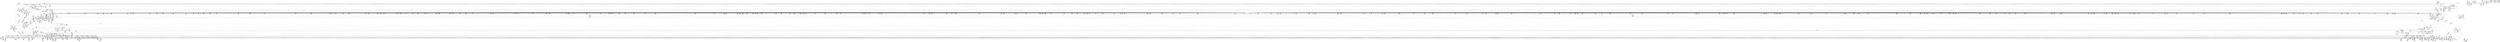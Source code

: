 digraph {
	CE0x54c9c00 [shape=record,shape=Mrecord,label="{CE0x54c9c00|28:_i32,_:_CRE_28,32_|*MultipleSource*|security/selinux/hooks.c,1722|*LoadInst*|security/selinux/hooks.c,1713|security/selinux/hooks.c,1713}"]
	CE0x54f2ba0 [shape=record,shape=Mrecord,label="{CE0x54f2ba0|272:_i8*,_:_CRE_427,428_}"]
	CE0x556dc10 [shape=record,shape=Mrecord,label="{CE0x556dc10|i64_14|*Constant*|*SummSource*}"]
	CE0x54f2dc0 [shape=record,shape=Mrecord,label="{CE0x54f2dc0|272:_i8*,_:_CRE_429,430_}"]
	CE0x54e2e70 [shape=record,shape=Mrecord,label="{CE0x54e2e70|40:_%struct.super_block*,_56:_i8*,_:_CRE_982,983_}"]
	CE0x548d970 [shape=record,shape=Mrecord,label="{CE0x548d970|40:_%struct.super_block*,_56:_i8*,_:_CRE_306,307_}"]
	CE0x548e740 [shape=record,shape=Mrecord,label="{CE0x548e740|40:_%struct.super_block*,_56:_i8*,_:_CRE_344,352_|*MultipleSource*|Function::selinux_inode_mkdir&Arg::dir::|Function::may_create&Arg::dir::|security/selinux/hooks.c,1713}"]
	CE0x54dd770 [shape=record,shape=Mrecord,label="{CE0x54dd770|40:_%struct.super_block*,_56:_i8*,_:_CRE_881,882_}"]
	CE0x548bcb0 [shape=record,shape=Mrecord,label="{CE0x548bcb0|40:_%struct.super_block*,_56:_i8*,_:_CRE_283,284_}"]
	CE0x547e480 [shape=record,shape=Mrecord,label="{CE0x547e480|may_create:_cred|security/selinux/hooks.c,1706}"]
	CE0x54c0db0 [shape=record,shape=Mrecord,label="{CE0x54c0db0|i64*_getelementptr_inbounds_(_26_x_i64_,_26_x_i64_*___llvm_gcov_ctr217,_i64_0,_i64_25)|*Constant*|*SummSink*}"]
	"CONST[source:1(input),value:2(dynamic)][purpose:{object}]"
	CE0x5559e20 [shape=record,shape=Mrecord,label="{CE0x5559e20|28:_i32,_:_CRE_104,105_}"]
	CE0x547ce50 [shape=record,shape=Mrecord,label="{CE0x547ce50|40:_%struct.super_block*,_56:_i8*,_:_CRE_2,4_|*MultipleSource*|Function::selinux_inode_mkdir&Arg::dir::|Function::may_create&Arg::dir::|security/selinux/hooks.c,1713}"]
	CE0x554a390 [shape=record,shape=Mrecord,label="{CE0x554a390|272:_i8*,_:_CRE_1630,1631_}"]
	CE0x54e5260 [shape=record,shape=Mrecord,label="{CE0x54e5260|272:_i8*,_:_CRE_152,160_|*MultipleSource*|*LoadInst*|security/selinux/hooks.c,1714|security/selinux/hooks.c,1714}"]
	CE0x54d9580 [shape=record,shape=Mrecord,label="{CE0x54d9580|40:_%struct.super_block*,_56:_i8*,_:_CRE_696,704_|*MultipleSource*|Function::selinux_inode_mkdir&Arg::dir::|Function::may_create&Arg::dir::|security/selinux/hooks.c,1713}"]
	CE0x54b9b40 [shape=record,shape=Mrecord,label="{CE0x54b9b40|VOIDTB_TE:_CE_191,192_}"]
	CE0x547e690 [shape=record,shape=Mrecord,label="{CE0x547e690|may_create:_cred|security/selinux/hooks.c,1706|*SummSink*}"]
	CE0x54992f0 [shape=record,shape=Mrecord,label="{CE0x54992f0|GLOBAL:_may_create.__warned|Global_var:may_create.__warned|*SummSink*}"]
	CE0x54f2540 [shape=record,shape=Mrecord,label="{CE0x54f2540|272:_i8*,_:_CRE_421,422_}"]
	CE0x54be720 [shape=record,shape=Mrecord,label="{CE0x54be720|may_create:_tobool23|security/selinux/hooks.c,1731|*SummSink*}"]
	CE0x54c82c0 [shape=record,shape=Mrecord,label="{CE0x54c82c0|may_create:_newsid|security/selinux/hooks.c, 1709|*SummSource*}"]
	CE0x54cd120 [shape=record,shape=Mrecord,label="{CE0x54cd120|40:_%struct.super_block*,_56:_i8*,_:_CRE_392,400_|*MultipleSource*|Function::selinux_inode_mkdir&Arg::dir::|Function::may_create&Arg::dir::|security/selinux/hooks.c,1713}"]
	CE0x5557890 [shape=record,shape=Mrecord,label="{CE0x5557890|28:_i32,_:_CRE_67,68_}"]
	CE0x555aae0 [shape=record,shape=Mrecord,label="{CE0x555aae0|28:_i32,_:_CRE_116,117_}"]
	CE0x55816b0 [shape=record,shape=Mrecord,label="{CE0x55816b0|VOIDTB_TE:_CE_92,93_}"]
	CE0x54df070 [shape=record,shape=Mrecord,label="{CE0x54df070|40:_%struct.super_block*,_56:_i8*,_:_CRE_901,902_}"]
	CE0x546e870 [shape=record,shape=Mrecord,label="{CE0x546e870|may_create:_if.end17|*SummSink*}"]
	CE0x54e7a40 [shape=record,shape=Mrecord,label="{CE0x54e7a40|272:_i8*,_:_CRE_336,344_|*MultipleSource*|*LoadInst*|security/selinux/hooks.c,1714|security/selinux/hooks.c,1714}"]
	CE0x54f9e40 [shape=record,shape=Mrecord,label="{CE0x54f9e40|272:_i8*,_:_CRE_594,595_}"]
	CE0x556fac0 [shape=record,shape=Mrecord,label="{CE0x556fac0|i32_5|*Constant*|*SummSink*}"]
	CE0x54fbc00 [shape=record,shape=Mrecord,label="{CE0x54fbc00|272:_i8*,_:_CRE_622,623_}"]
	CE0x5580f10 [shape=record,shape=Mrecord,label="{CE0x5580f10|VOIDTB_TE:_CE_89,90_}"]
	CE0x5559790 [shape=record,shape=Mrecord,label="{CE0x5559790|28:_i32,_:_CRE_98,99_}"]
	CE0x5483ea0 [shape=record,shape=Mrecord,label="{CE0x5483ea0|40:_%struct.super_block*,_56:_i8*,_:_CRE_40,48_|*MultipleSource*|Function::selinux_inode_mkdir&Arg::dir::|Function::may_create&Arg::dir::|security/selinux/hooks.c,1713}"]
	CE0x5498470 [shape=record,shape=Mrecord,label="{CE0x5498470|i64_2|*Constant*|*SummSink*}"]
	CE0x54b7580 [shape=record,shape=Mrecord,label="{CE0x54b7580|may_create:_tmp14|security/selinux/hooks.c,1706|*SummSink*}"]
	CE0x54ef2b0 [shape=record,shape=Mrecord,label="{CE0x54ef2b0|272:_i8*,_:_CRE_1318,1319_}"]
	CE0x555bbc0 [shape=record,shape=Mrecord,label="{CE0x555bbc0|28:_i32,_:_CRE_184,192_|*MultipleSource*|security/selinux/hooks.c,1722|*LoadInst*|security/selinux/hooks.c,1713|security/selinux/hooks.c,1713}"]
	CE0x54a8840 [shape=record,shape=Mrecord,label="{CE0x54a8840|may_create:_tmp12|security/selinux/hooks.c,1706|*SummSink*}"]
	CE0x54d23d0 [shape=record,shape=Mrecord,label="{CE0x54d23d0|272:_i8*,_:_CRE_1350,1351_}"]
	CE0x54c7e90 [shape=record,shape=Mrecord,label="{CE0x54c7e90|i32_1|*Constant*}"]
	CE0x54cde20 [shape=record,shape=Mrecord,label="{CE0x54cde20|40:_%struct.super_block*,_56:_i8*,_:_CRE_440,448_|*MultipleSource*|Function::selinux_inode_mkdir&Arg::dir::|Function::may_create&Arg::dir::|security/selinux/hooks.c,1713}"]
	CE0x54ee1e0 [shape=record,shape=Mrecord,label="{CE0x54ee1e0|272:_i8*,_:_CRE_1296,1300_|*MultipleSource*|*LoadInst*|security/selinux/hooks.c,1714|security/selinux/hooks.c,1714}"]
	CE0x5554b30 [shape=record,shape=Mrecord,label="{CE0x5554b30|may_create:_tmp59|security/selinux/hooks.c,1736|*SummSink*}"]
	CE0x54dd4f0 [shape=record,shape=Mrecord,label="{CE0x54dd4f0|40:_%struct.super_block*,_56:_i8*,_:_CRE_879,880_}"]
	CE0x54a6d80 [shape=record,shape=Mrecord,label="{CE0x54a6d80|get_current:_tmp3|*SummSource*}"]
	CE0x554cae0 [shape=record,shape=Mrecord,label="{CE0x554cae0|272:_i8*,_:_CRE_1667,1668_}"]
	CE0x54eb600 [shape=record,shape=Mrecord,label="{CE0x54eb600|272:_i8*,_:_CRE_1242,1243_}"]
	CE0x554b6b0 [shape=record,shape=Mrecord,label="{CE0x554b6b0|272:_i8*,_:_CRE_1648,1649_}"]
	CE0x5557090 [shape=record,shape=Mrecord,label="{CE0x5557090|28:_i32,_:_CRE_59,60_}"]
	CE0x54a23c0 [shape=record,shape=Mrecord,label="{CE0x54a23c0|may_create:_security|security/selinux/hooks.c,1706|*SummSource*}"]
	CE0x54e2bf0 [shape=record,shape=Mrecord,label="{CE0x54e2bf0|40:_%struct.super_block*,_56:_i8*,_:_CRE_980,981_}"]
	CE0x54ef090 [shape=record,shape=Mrecord,label="{CE0x54ef090|272:_i8*,_:_CRE_1316,1317_}"]
	CE0x5596b00 [shape=record,shape=Mrecord,label="{CE0x5596b00|may_create:_tobool23|security/selinux/hooks.c,1731}"]
	CE0x54dfbb0 [shape=record,shape=Mrecord,label="{CE0x54dfbb0|40:_%struct.super_block*,_56:_i8*,_:_CRE_910,911_}"]
	CE0x549ba80 [shape=record,shape=Mrecord,label="{CE0x549ba80|may_create:_tmp16|security/selinux/hooks.c,1706|*SummSink*}"]
	CE0x54e15f0 [shape=record,shape=Mrecord,label="{CE0x54e15f0|40:_%struct.super_block*,_56:_i8*,_:_CRE_931,932_}"]
	CE0x54be3f0 [shape=record,shape=Mrecord,label="{CE0x54be3f0|may_create:_call22|security/selinux/hooks.c,1729}"]
	CE0x54b94e0 [shape=record,shape=Mrecord,label="{CE0x54b94e0|VOIDTB_TE:_CE_185,186_}"]
	CE0x5484400 [shape=record,shape=Mrecord,label="{CE0x5484400|40:_%struct.super_block*,_56:_i8*,_:_CRE_72,76_|*MultipleSource*|Function::selinux_inode_mkdir&Arg::dir::|Function::may_create&Arg::dir::|security/selinux/hooks.c,1713}"]
	CE0x54def30 [shape=record,shape=Mrecord,label="{CE0x54def30|40:_%struct.super_block*,_56:_i8*,_:_CRE_900,901_}"]
	CE0x54fac10 [shape=record,shape=Mrecord,label="{CE0x54fac10|272:_i8*,_:_CRE_607,608_}"]
	CE0x54ddb30 [shape=record,shape=Mrecord,label="{CE0x54ddb30|40:_%struct.super_block*,_56:_i8*,_:_CRE_884,885_}"]
	CE0x54d92c0 [shape=record,shape=Mrecord,label="{CE0x54d92c0|40:_%struct.super_block*,_56:_i8*,_:_CRE_688,692_|*MultipleSource*|Function::selinux_inode_mkdir&Arg::dir::|Function::may_create&Arg::dir::|security/selinux/hooks.c,1713}"]
	CE0x5549e40 [shape=record,shape=Mrecord,label="{CE0x5549e40|272:_i8*,_:_CRE_1625,1626_}"]
	CE0x54d33c0 [shape=record,shape=Mrecord,label="{CE0x54d33c0|272:_i8*,_:_CRE_1365,1366_}"]
	CE0x54d9980 [shape=record,shape=Mrecord,label="{CE0x54d9980|40:_%struct.super_block*,_56:_i8*,_:_CRE_712,728_|*MultipleSource*|Function::selinux_inode_mkdir&Arg::dir::|Function::may_create&Arg::dir::|security/selinux/hooks.c,1713}"]
	CE0x4ee1500 [shape=record,shape=Mrecord,label="{CE0x4ee1500|GLOBAL:_may_create|*Constant*|*SummSink*}"]
	CE0x54fc150 [shape=record,shape=Mrecord,label="{CE0x54fc150|272:_i8*,_:_CRE_627,628_}"]
	CE0x554b050 [shape=record,shape=Mrecord,label="{CE0x554b050|272:_i8*,_:_CRE_1642,1643_}"]
	CE0x54c9100 [shape=record,shape=Mrecord,label="{CE0x54c9100|28:_i32,_:_CRE_12,13_}"]
	CE0x5584430 [shape=record,shape=Mrecord,label="{CE0x5584430|VOIDTB_TE:_CE_172,173_}"]
	CE0x55518a0 [shape=record,shape=Mrecord,label="{CE0x55518a0|272:_i8*,_:_CRE_1920,1928_|*MultipleSource*|*LoadInst*|security/selinux/hooks.c,1714|security/selinux/hooks.c,1714}"]
	CE0x5479ca0 [shape=record,shape=Mrecord,label="{CE0x5479ca0|may_create:_if.then20|*SummSource*}"]
	CE0x5483210 [shape=record,shape=Mrecord,label="{CE0x5483210|may_create:_tobool|security/selinux/hooks.c,1706}"]
	CE0x54e9b70 [shape=record,shape=Mrecord,label="{CE0x54e9b70|272:_i8*,_:_CRE_1217,1218_}"]
	CE0x54d01a0 [shape=record,shape=Mrecord,label="{CE0x54d01a0|40:_%struct.super_block*,_56:_i8*,_:_CRE_504,508_|*MultipleSource*|Function::selinux_inode_mkdir&Arg::dir::|Function::may_create&Arg::dir::|security/selinux/hooks.c,1713}"]
	CE0x54ebf90 [shape=record,shape=Mrecord,label="{CE0x54ebf90|272:_i8*,_:_CRE_1251,1252_}"]
	CE0x549a8e0 [shape=record,shape=Mrecord,label="{CE0x549a8e0|may_create:_tmp14|security/selinux/hooks.c,1706}"]
	CE0x5497a50 [shape=record,shape=Mrecord,label="{CE0x5497a50|may_create:_land.lhs.true2|*SummSource*}"]
	CE0x5483000 [shape=record,shape=Mrecord,label="{CE0x5483000|i32_0|*Constant*|*SummSource*}"]
	CE0x54f8b20 [shape=record,shape=Mrecord,label="{CE0x54f8b20|272:_i8*,_:_CRE_576,577_}"]
	CE0x5498510 [shape=record,shape=Mrecord,label="{CE0x5498510|may_create:_tmp4|security/selinux/hooks.c,1706}"]
	CE0x5553250 [shape=record,shape=Mrecord,label="{CE0x5553250|i64_21|*Constant*}"]
	CE0x54d9740 [shape=record,shape=Mrecord,label="{CE0x54d9740|40:_%struct.super_block*,_56:_i8*,_:_CRE_704,712_|*MultipleSource*|Function::selinux_inode_mkdir&Arg::dir::|Function::may_create&Arg::dir::|security/selinux/hooks.c,1713}"]
	CE0x54ef1a0 [shape=record,shape=Mrecord,label="{CE0x54ef1a0|272:_i8*,_:_CRE_1317,1318_}"]
	CE0x54e86f0 [shape=record,shape=Mrecord,label="{CE0x54e86f0|272:_i8*,_:_CRE_393,394_}"]
	CE0x54d2d60 [shape=record,shape=Mrecord,label="{CE0x54d2d60|272:_i8*,_:_CRE_1359,1360_}"]
	CE0x54e90b0 [shape=record,shape=Mrecord,label="{CE0x54e90b0|272:_i8*,_:_CRE_401,402_}"]
	CE0x554fe00 [shape=record,shape=Mrecord,label="{CE0x554fe00|272:_i8*,_:_CRE_1824,1828_|*MultipleSource*|*LoadInst*|security/selinux/hooks.c,1714|security/selinux/hooks.c,1714}"]
	CE0x54b7750 [shape=record,shape=Mrecord,label="{CE0x54b7750|i1_true|*Constant*}"]
	CE0x54fca20 [shape=record,shape=Mrecord,label="{CE0x54fca20|272:_i8*,_:_CRE_648,656_|*MultipleSource*|*LoadInst*|security/selinux/hooks.c,1714|security/selinux/hooks.c,1714}"]
	CE0x54ed800 [shape=record,shape=Mrecord,label="{CE0x54ed800|272:_i8*,_:_CRE_1274,1275_}"]
	CE0x54eba40 [shape=record,shape=Mrecord,label="{CE0x54eba40|272:_i8*,_:_CRE_1246,1247_}"]
	CE0x54ebd70 [shape=record,shape=Mrecord,label="{CE0x54ebd70|272:_i8*,_:_CRE_1249,1250_}"]
	CE0x54e8a90 [shape=record,shape=Mrecord,label="{CE0x54e8a90|272:_i8*,_:_CRE_395,396_}"]
	CE0x54f3640 [shape=record,shape=Mrecord,label="{CE0x54f3640|272:_i8*,_:_CRE_437,438_}"]
	CE0x54c9800 [shape=record,shape=Mrecord,label="{CE0x54c9800|28:_i32,_:_CRE_21,22_}"]
	CE0x549e0f0 [shape=record,shape=Mrecord,label="{CE0x549e0f0|40:_%struct.super_block*,_56:_i8*,_:_CRE_149,150_}"]
	CE0x5557990 [shape=record,shape=Mrecord,label="{CE0x5557990|28:_i32,_:_CRE_68,69_}"]
	CE0x54840a0 [shape=record,shape=Mrecord,label="{CE0x54840a0|40:_%struct.super_block*,_56:_i8*,_:_CRE_56,64_|*MultipleSource*|Function::selinux_inode_mkdir&Arg::dir::|Function::may_create&Arg::dir::|security/selinux/hooks.c,1713}"]
	CE0x5584100 [shape=record,shape=Mrecord,label="{CE0x5584100|VOIDTB_TE:_CE_169,170_}"]
	CE0x54f6880 [shape=record,shape=Mrecord,label="{CE0x54f6880|272:_i8*,_:_CRE_562,563_}"]
	CE0x54d6cf0 [shape=record,shape=Mrecord,label="{CE0x54d6cf0|40:_%struct.super_block*,_56:_i8*,_:_CRE_608,609_}"]
	CE0x5477940 [shape=record,shape=Mrecord,label="{CE0x5477940|40:_%struct.super_block*,_56:_i8*,_:_CRE_200,201_}"]
	CE0x54f1190 [shape=record,shape=Mrecord,label="{CE0x54f1190|may_create:_tmp24|*LoadInst*|security/selinux/hooks.c,1714|*SummSource*}"]
	CE0x54d0660 [shape=record,shape=Mrecord,label="{CE0x54d0660|40:_%struct.super_block*,_56:_i8*,_:_CRE_512,520_|*MultipleSource*|Function::selinux_inode_mkdir&Arg::dir::|Function::may_create&Arg::dir::|security/selinux/hooks.c,1713}"]
	CE0x54e5f10 [shape=record,shape=Mrecord,label="{CE0x54e5f10|272:_i8*,_:_CRE_216,224_|*MultipleSource*|*LoadInst*|security/selinux/hooks.c,1714|security/selinux/hooks.c,1714}"]
	CE0x54fa170 [shape=record,shape=Mrecord,label="{CE0x54fa170|272:_i8*,_:_CRE_597,598_}"]
	CE0x54d7e70 [shape=record,shape=Mrecord,label="{CE0x54d7e70|40:_%struct.super_block*,_56:_i8*,_:_CRE_622,623_}"]
	CE0x54a4910 [shape=record,shape=Mrecord,label="{CE0x54a4910|may_create:_tobool1|security/selinux/hooks.c,1706|*SummSink*}"]
	CE0x54c0240 [shape=record,shape=Mrecord,label="{CE0x54c0240|i64*_getelementptr_inbounds_(_26_x_i64_,_26_x_i64_*___llvm_gcov_ctr217,_i64_0,_i64_20)|*Constant*|*SummSource*}"]
	CE0x54d8e00 [shape=record,shape=Mrecord,label="{CE0x54d8e00|40:_%struct.super_block*,_56:_i8*,_:_CRE_680,684_|*MultipleSource*|Function::selinux_inode_mkdir&Arg::dir::|Function::may_create&Arg::dir::|security/selinux/hooks.c,1713}"]
	CE0x5481130 [shape=record,shape=Mrecord,label="{CE0x5481130|COLLAPSED:_GCMRE___llvm_gcov_ctr224_internal_global_2_x_i64_zeroinitializer:_elem_0:default:}"]
	CE0x5558390 [shape=record,shape=Mrecord,label="{CE0x5558390|28:_i32,_:_CRE_78,79_}"]
	CE0x549edb0 [shape=record,shape=Mrecord,label="{CE0x549edb0|40:_%struct.super_block*,_56:_i8*,_:_CRE_166,167_}"]
	CE0x55a4b30 [shape=record,shape=Mrecord,label="{CE0x55a4b30|may_create:_tmp64|security/selinux/hooks.c,1739|*SummSink*}"]
	CE0x5480470 [shape=record,shape=Mrecord,label="{CE0x5480470|selinux_inode_mkdir:_bb|*SummSink*}"]
	CE0x54bad50 [shape=record,shape=Mrecord,label="{CE0x54bad50|VOIDTB_TE:_CE_208,209_}"]
	CE0x557fd50 [shape=record,shape=Mrecord,label="{CE0x557fd50|may_create:_sid21|security/selinux/hooks.c,1729|*SummSink*}"]
	CE0x5494db0 [shape=record,shape=Mrecord,label="{CE0x5494db0|i32_78|*Constant*|*SummSink*}"]
	CE0x5558490 [shape=record,shape=Mrecord,label="{CE0x5558490|28:_i32,_:_CRE_79,80_}"]
	CE0x5583440 [shape=record,shape=Mrecord,label="{CE0x5583440|VOIDTB_TE:_CE_157,158_}"]
	CE0x549f170 [shape=record,shape=Mrecord,label="{CE0x549f170|40:_%struct.super_block*,_56:_i8*,_:_CRE_171,172_}"]
	CE0x557fae0 [shape=record,shape=Mrecord,label="{CE0x557fae0|may_create:_tmp42|security/selinux/hooks.c,1728|*SummSource*}"]
	CE0x5483ad0 [shape=record,shape=Mrecord,label="{CE0x5483ad0|may_create:_dentry|Function::may_create&Arg::dentry::|*SummSink*}"]
	CE0x5583110 [shape=record,shape=Mrecord,label="{CE0x5583110|VOIDTB_TE:_CE_154,155_}"]
	CE0x5483300 [shape=record,shape=Mrecord,label="{CE0x5483300|i64_1|*Constant*|*SummSink*}"]
	CE0x54fe1a0 [shape=record,shape=Mrecord,label="{CE0x54fe1a0|272:_i8*,_:_CRE_1210,1211_}"]
	CE0x54eff70 [shape=record,shape=Mrecord,label="{CE0x54eff70|272:_i8*,_:_CRE_1330,1331_}"]
	CE0x5547ed0 [shape=record,shape=Mrecord,label="{CE0x5547ed0|272:_i8*,_:_CRE_1372,1373_}"]
	CE0x5479d60 [shape=record,shape=Mrecord,label="{CE0x5479d60|may_create:_if.then20|*SummSink*}"]
	"CONST[source:0(mediator),value:2(dynamic)][purpose:{object}]"
	CE0x54efc40 [shape=record,shape=Mrecord,label="{CE0x54efc40|272:_i8*,_:_CRE_1327,1328_}"]
	CE0x54fa9f0 [shape=record,shape=Mrecord,label="{CE0x54fa9f0|272:_i8*,_:_CRE_605,606_}"]
	CE0x555f5b0 [shape=record,shape=Mrecord,label="{CE0x555f5b0|may_create:_tmp32|security/selinux/hooks.c,1725|*SummSource*}"]
	CE0x54cc4c0 [shape=record,shape=Mrecord,label="{CE0x54cc4c0|i8*_getelementptr_inbounds_(_45_x_i8_,_45_x_i8_*_.str12,_i32_0,_i32_0)|*Constant*|*SummSource*}"]
	CE0x54d39b0 [shape=record,shape=Mrecord,label="{CE0x54d39b0|40:_%struct.super_block*,_56:_i8*,_:_CRE_567,568_}"]
	CE0x54fd320 [shape=record,shape=Mrecord,label="{CE0x54fd320|272:_i8*,_:_CRE_696,704_|*MultipleSource*|*LoadInst*|security/selinux/hooks.c,1714|security/selinux/hooks.c,1714}"]
	CE0x54f4630 [shape=record,shape=Mrecord,label="{CE0x54f4630|272:_i8*,_:_CRE_452,453_}"]
	CE0x5552550 [shape=record,shape=Mrecord,label="{CE0x5552550|272:_i8*,_:_CRE_2264,2268_|*MultipleSource*|*LoadInst*|security/selinux/hooks.c,1714|security/selinux/hooks.c,1714}"]
	CE0x548edc0 [shape=record,shape=Mrecord,label="{CE0x548edc0|40:_%struct.super_block*,_56:_i8*,_:_CRE_376,384_|*MultipleSource*|Function::selinux_inode_mkdir&Arg::dir::|Function::may_create&Arg::dir::|security/selinux/hooks.c,1713}"]
	CE0x54d7d30 [shape=record,shape=Mrecord,label="{CE0x54d7d30|40:_%struct.super_block*,_56:_i8*,_:_CRE_621,622_}"]
	CE0x54f2870 [shape=record,shape=Mrecord,label="{CE0x54f2870|272:_i8*,_:_CRE_424,425_}"]
	CE0x54d1f90 [shape=record,shape=Mrecord,label="{CE0x54d1f90|272:_i8*,_:_CRE_1346,1347_}"]
	CE0x557e620 [shape=record,shape=Mrecord,label="{CE0x557e620|may_create:_tmp45|security/selinux/hooks.c,1728|*SummSource*}"]
	CE0x5557c90 [shape=record,shape=Mrecord,label="{CE0x5557c90|28:_i32,_:_CRE_71,72_}"]
	CE0x54f5800 [shape=record,shape=Mrecord,label="{CE0x54f5800|272:_i8*,_:_CRE_488,496_|*MultipleSource*|*LoadInst*|security/selinux/hooks.c,1714|security/selinux/hooks.c,1714}"]
	CE0x5554e40 [shape=record,shape=Mrecord,label="{CE0x5554e40|may_create:_tmp60|security/selinux/hooks.c,1737}"]
	CE0x54c1f70 [shape=record,shape=Mrecord,label="{CE0x54c1f70|40:_%struct.super_block*,_56:_i8*,_:_CRE_104,112_|*MultipleSource*|Function::selinux_inode_mkdir&Arg::dir::|Function::may_create&Arg::dir::|security/selinux/hooks.c,1713}"]
	CE0x5493a40 [shape=record,shape=Mrecord,label="{CE0x5493a40|40:_%struct.super_block*,_56:_i8*,_:_CRE_556,557_}"]
	CE0x5561160 [shape=record,shape=Mrecord,label="{CE0x5561160|i32_(i32,_i32,_i16,_i32,_%struct.common_audit_data*)*_bitcast_(i32_(i32,_i32,_i16,_i32,_%struct.common_audit_data.495*)*_avc_has_perm_to_i32_(i32,_i32,_i16,_i32,_%struct.common_audit_data*)*)|*Constant*|*SummSink*}"]
	CE0x55543a0 [shape=record,shape=Mrecord,label="{CE0x55543a0|may_create:_tmp58|security/selinux/hooks.c,1736}"]
	CE0x547e360 [shape=record,shape=Mrecord,label="{CE0x547e360|i32_78|*Constant*|*SummSource*}"]
	CE0x54dbac0 [shape=record,shape=Mrecord,label="{CE0x54dbac0|40:_%struct.super_block*,_56:_i8*,_:_CRE_848,856_|*MultipleSource*|Function::selinux_inode_mkdir&Arg::dir::|Function::may_create&Arg::dir::|security/selinux/hooks.c,1713}"]
	CE0x54ce4e0 [shape=record,shape=Mrecord,label="{CE0x54ce4e0|40:_%struct.super_block*,_56:_i8*,_:_CRE_464,472_|*MultipleSource*|Function::selinux_inode_mkdir&Arg::dir::|Function::may_create&Arg::dir::|security/selinux/hooks.c,1713}"]
	CE0x54f5da0 [shape=record,shape=Mrecord,label="{CE0x54f5da0|272:_i8*,_:_CRE_512,528_|*MultipleSource*|*LoadInst*|security/selinux/hooks.c,1714|security/selinux/hooks.c,1714}"]
	CE0x548bf30 [shape=record,shape=Mrecord,label="{CE0x548bf30|40:_%struct.super_block*,_56:_i8*,_:_CRE_285,286_}"]
	CE0x555cb60 [shape=record,shape=Mrecord,label="{CE0x555cb60|avc_has_perm:_requested|Function::avc_has_perm&Arg::requested::}"]
	CE0x5485b70 [shape=record,shape=Mrecord,label="{CE0x5485b70|_ret_i32_%call,_!dbg_!27715|security/selinux/hooks.c,2784|*SummSource*}"]
	CE0x5490630 [shape=record,shape=Mrecord,label="{CE0x5490630|40:_%struct.super_block*,_56:_i8*,_:_CRE_247,248_}"]
	CE0x54f3db0 [shape=record,shape=Mrecord,label="{CE0x54f3db0|272:_i8*,_:_CRE_444,445_}"]
	CE0x54e1730 [shape=record,shape=Mrecord,label="{CE0x54e1730|40:_%struct.super_block*,_56:_i8*,_:_CRE_932,933_}"]
	CE0x54e5b70 [shape=record,shape=Mrecord,label="{CE0x54e5b70|272:_i8*,_:_CRE_200,204_|*MultipleSource*|*LoadInst*|security/selinux/hooks.c,1714|security/selinux/hooks.c,1714}"]
	CE0x54f09c0 [shape=record,shape=Mrecord,label="{CE0x54f09c0|272:_i8*,_:_CRE_392,393_}"]
	CE0x554e240 [shape=record,shape=Mrecord,label="{CE0x554e240|272:_i8*,_:_CRE_1688,1696_|*MultipleSource*|*LoadInst*|security/selinux/hooks.c,1714|security/selinux/hooks.c,1714}"]
	CE0x5552380 [shape=record,shape=Mrecord,label="{CE0x5552380|272:_i8*,_:_CRE_2256,2264_|*MultipleSource*|*LoadInst*|security/selinux/hooks.c,1714|security/selinux/hooks.c,1714}"]
	CE0x54eaa50 [shape=record,shape=Mrecord,label="{CE0x54eaa50|272:_i8*,_:_CRE_1231,1232_}"]
	CE0x54e5600 [shape=record,shape=Mrecord,label="{CE0x54e5600|272:_i8*,_:_CRE_176,184_|*MultipleSource*|*LoadInst*|security/selinux/hooks.c,1714|security/selinux/hooks.c,1714}"]
	CE0x5561520 [shape=record,shape=Mrecord,label="{CE0x5561520|may_create:_call14|security/selinux/hooks.c,1722}"]
	CE0x54d2a30 [shape=record,shape=Mrecord,label="{CE0x54d2a30|272:_i8*,_:_CRE_1356,1357_}"]
	CE0x548b8f0 [shape=record,shape=Mrecord,label="{CE0x548b8f0|40:_%struct.super_block*,_56:_i8*,_:_CRE_280,281_}"]
	CE0x5586400 [shape=record,shape=Mrecord,label="{CE0x5586400|i64_16|*Constant*|*SummSource*}"]
	CE0x5557d90 [shape=record,shape=Mrecord,label="{CE0x5557d90|28:_i32,_:_CRE_72,73_}"]
	CE0x5477c40 [shape=record,shape=Mrecord,label="{CE0x5477c40|40:_%struct.super_block*,_56:_i8*,_:_CRE_204,205_}"]
	CE0x548d470 [shape=record,shape=Mrecord,label="{CE0x548d470|40:_%struct.super_block*,_56:_i8*,_:_CRE_302,303_}"]
	CE0x54e3740 [shape=record,shape=Mrecord,label="{CE0x54e3740|may_create:_tmp22|*LoadInst*|security/selinux/hooks.c,1713}"]
	CE0x5555580 [shape=record,shape=Mrecord,label="{CE0x5555580|may_create:_tmp60|security/selinux/hooks.c,1737|*SummSink*}"]
	CE0x555ea80 [shape=record,shape=Mrecord,label="{CE0x555ea80|may_create:_tmp30|security/selinux/hooks.c,1725|*SummSource*}"]
	CE0x54be1d0 [shape=record,shape=Mrecord,label="{CE0x54be1d0|VOIDTB_TE:_CE_318,319_}"]
	CE0x54cf4d0 [shape=record,shape=Mrecord,label="{CE0x54cf4d0|40:_%struct.super_block*,_56:_i8*,_:_CRE_481,482_}"]
	CE0x5598940 [shape=record,shape=Mrecord,label="{CE0x5598940|may_create:_call27|security/selinux/hooks.c,1735|*SummSink*}"]
	CE0x54a8fb0 [shape=record,shape=Mrecord,label="{CE0x54a8fb0|may_create:_tmp3}"]
	CE0x555e3a0 [shape=record,shape=Mrecord,label="{CE0x555e3a0|i64_10|*Constant*|*SummSource*}"]
	CE0x54ed4d0 [shape=record,shape=Mrecord,label="{CE0x54ed4d0|272:_i8*,_:_CRE_1271,1272_}"]
	CE0x54f95c0 [shape=record,shape=Mrecord,label="{CE0x54f95c0|272:_i8*,_:_CRE_586,587_}"]
	CE0x5559690 [shape=record,shape=Mrecord,label="{CE0x5559690|28:_i32,_:_CRE_97,98_}"]
	CE0x5473d50 [shape=record,shape=Mrecord,label="{CE0x5473d50|may_create:_sid31|security/selinux/hooks.c,1739|*SummSource*}"]
	CE0x54d8370 [shape=record,shape=Mrecord,label="{CE0x54d8370|40:_%struct.super_block*,_56:_i8*,_:_CRE_640,648_|*MultipleSource*|Function::selinux_inode_mkdir&Arg::dir::|Function::may_create&Arg::dir::|security/selinux/hooks.c,1713}"]
	CE0x55516a0 [shape=record,shape=Mrecord,label="{CE0x55516a0|272:_i8*,_:_CRE_1904,1920_|*MultipleSource*|*LoadInst*|security/selinux/hooks.c,1714|security/selinux/hooks.c,1714}"]
	CE0x54d7830 [shape=record,shape=Mrecord,label="{CE0x54d7830|40:_%struct.super_block*,_56:_i8*,_:_CRE_617,618_}"]
	CE0x548c7f0 [shape=record,shape=Mrecord,label="{CE0x548c7f0|40:_%struct.super_block*,_56:_i8*,_:_CRE_292,293_}"]
	CE0x5582610 [shape=record,shape=Mrecord,label="{CE0x5582610|VOIDTB_TE:_CE_149,150_}"]
	CE0x54fcf80 [shape=record,shape=Mrecord,label="{CE0x54fcf80|272:_i8*,_:_CRE_672,680_|*MultipleSource*|*LoadInst*|security/selinux/hooks.c,1714|security/selinux/hooks.c,1714}"]
	CE0x5498730 [shape=record,shape=Mrecord,label="{CE0x5498730|GLOBAL:_may_create|*Constant*}"]
	CE0x5557f90 [shape=record,shape=Mrecord,label="{CE0x5557f90|28:_i32,_:_CRE_74,75_}"]
	CE0x554cbf0 [shape=record,shape=Mrecord,label="{CE0x554cbf0|272:_i8*,_:_CRE_1668,1669_}"]
	CE0x549e030 [shape=record,shape=Mrecord,label="{CE0x549e030|40:_%struct.super_block*,_56:_i8*,_:_CRE_148,149_}"]
	CE0x54d7fb0 [shape=record,shape=Mrecord,label="{CE0x54d7fb0|40:_%struct.super_block*,_56:_i8*,_:_CRE_623,624_}"]
	CE0x5493cc0 [shape=record,shape=Mrecord,label="{CE0x5493cc0|40:_%struct.super_block*,_56:_i8*,_:_CRE_558,559_}"]
	CE0x54a6bd0 [shape=record,shape=Mrecord,label="{CE0x54a6bd0|i64*_getelementptr_inbounds_(_2_x_i64_,_2_x_i64_*___llvm_gcov_ctr98,_i64_0,_i64_0)|*Constant*|*SummSource*}"]
	CE0x54ce960 [shape=record,shape=Mrecord,label="{CE0x54ce960|40:_%struct.super_block*,_56:_i8*,_:_CRE_473,474_}"]
	CE0x549c250 [shape=record,shape=Mrecord,label="{CE0x549c250|_call_void_lockdep_rcu_suspicious(i8*_getelementptr_inbounds_(_25_x_i8_,_25_x_i8_*_.str3,_i32_0,_i32_0),_i32_1706,_i8*_getelementptr_inbounds_(_45_x_i8_,_45_x_i8_*_.str12,_i32_0,_i32_0))_#10,_!dbg_!27731|security/selinux/hooks.c,1706}"]
	CE0x5598650 [shape=record,shape=Mrecord,label="{CE0x5598650|may_create:_call27|security/selinux/hooks.c,1735}"]
	CE0x54a8090 [shape=record,shape=Mrecord,label="{CE0x54a8090|may_create:_tmp11|security/selinux/hooks.c,1706}"]
	CE0x554edb0 [shape=record,shape=Mrecord,label="{CE0x554edb0|272:_i8*,_:_CRE_1752,1760_|*MultipleSource*|*LoadInst*|security/selinux/hooks.c,1714|security/selinux/hooks.c,1714}"]
	CE0x54dddb0 [shape=record,shape=Mrecord,label="{CE0x54dddb0|40:_%struct.super_block*,_56:_i8*,_:_CRE_886,887_}"]
	CE0x54e8fa0 [shape=record,shape=Mrecord,label="{CE0x54e8fa0|272:_i8*,_:_CRE_400,401_}"]
	CE0x54b8f90 [shape=record,shape=Mrecord,label="{CE0x54b8f90|VOIDTB_TE:_CE_180,181_}"]
	CE0x5476ec0 [shape=record,shape=Mrecord,label="{CE0x5476ec0|40:_%struct.super_block*,_56:_i8*,_:_CRE_186,187_}"]
	CE0x54bff90 [shape=record,shape=Mrecord,label="{CE0x54bff90|i64*_getelementptr_inbounds_(_26_x_i64_,_26_x_i64_*___llvm_gcov_ctr217,_i64_0,_i64_20)|*Constant*}"]
	CE0x5561380 [shape=record,shape=Mrecord,label="{CE0x5561380|avc_has_perm:_entry|*SummSource*}"]
	CE0x55533d0 [shape=record,shape=Mrecord,label="{CE0x55533d0|i64_21|*Constant*|*SummSource*}"]
	CE0x54e8520 [shape=record,shape=Mrecord,label="{CE0x54e8520|272:_i8*,_:_CRE_384,388_|*MultipleSource*|*LoadInst*|security/selinux/hooks.c,1714|security/selinux/hooks.c,1714}"]
	CE0x54b9d60 [shape=record,shape=Mrecord,label="{CE0x54b9d60|VOIDTB_TE:_CE_193,194_}"]
	CE0x54ebb50 [shape=record,shape=Mrecord,label="{CE0x54ebb50|272:_i8*,_:_CRE_1247,1248_}"]
	CE0x556b360 [shape=record,shape=Mrecord,label="{CE0x556b360|i64*_getelementptr_inbounds_(_26_x_i64_,_26_x_i64_*___llvm_gcov_ctr217,_i64_0,_i64_12)|*Constant*}"]
	CE0x54a59e0 [shape=record,shape=Mrecord,label="{CE0x54a59e0|may_create:_u|security/selinux/hooks.c,1720|*SummSink*}"]
	CE0x54926b0 [shape=record,shape=Mrecord,label="{CE0x54926b0|40:_%struct.super_block*,_56:_i8*,_:_CRE_273,274_}"]
	CE0x54eb4f0 [shape=record,shape=Mrecord,label="{CE0x54eb4f0|272:_i8*,_:_CRE_1241,1242_}"]
	CE0x548cbb0 [shape=record,shape=Mrecord,label="{CE0x548cbb0|40:_%struct.super_block*,_56:_i8*,_:_CRE_295,296_}"]
	CE0x54f4eb0 [shape=record,shape=Mrecord,label="{CE0x54f4eb0|272:_i8*,_:_CRE_460,461_}"]
	CE0x5582350 [shape=record,shape=Mrecord,label="{CE0x5582350|VOIDTB_TE:_CE_147,148_}"]
	CE0x5557190 [shape=record,shape=Mrecord,label="{CE0x5557190|28:_i32,_:_CRE_60,61_}"]
	CE0x5481c60 [shape=record,shape=Mrecord,label="{CE0x5481c60|may_create:_return|*SummSink*}"]
	CE0x5491170 [shape=record,shape=Mrecord,label="{CE0x5491170|40:_%struct.super_block*,_56:_i8*,_:_CRE_256,257_}"]
	CE0x554a060 [shape=record,shape=Mrecord,label="{CE0x554a060|272:_i8*,_:_CRE_1627,1628_}"]
	CE0x54bfca0 [shape=record,shape=Mrecord,label="{CE0x54bfca0|may_create:_tmp53|security/selinux/hooks.c,1733}"]
	CE0x55814d0 [shape=record,shape=Mrecord,label="{CE0x55814d0|VOIDTB_TE:_CE_91,92_}"]
	CE0x54a4cd0 [shape=record,shape=Mrecord,label="{CE0x54a4cd0|i64_4|*Constant*|*SummSource*}"]
	CE0x55ac700 [shape=record,shape=Mrecord,label="{CE0x55ac700|may_create:_tmp66|security/selinux/hooks.c,1742}"]
	CE0x54c8460 [shape=record,shape=Mrecord,label="{CE0x54c8460|may_create:_tmp4|security/selinux/hooks.c,1706|*SummSink*}"]
	CE0x6adc4e0 [shape=record,shape=Mrecord,label="{CE0x6adc4e0|_call_void_mcount()_#3|*SummSource*}"]
	CE0x555e330 [shape=record,shape=Mrecord,label="{CE0x555e330|i64_10|*Constant*}"]
	CE0x5557790 [shape=record,shape=Mrecord,label="{CE0x5557790|28:_i32,_:_CRE_66,67_}"]
	CE0x54f3a80 [shape=record,shape=Mrecord,label="{CE0x54f3a80|272:_i8*,_:_CRE_441,442_}"]
	CE0x54f6fe0 [shape=record,shape=Mrecord,label="{CE0x54f6fe0|may_create:_tmp23|security/selinux/hooks.c,1713|*SummSink*}"]
	CE0x54d8980 [shape=record,shape=Mrecord,label="{CE0x54d8980|40:_%struct.super_block*,_56:_i8*,_:_CRE_664,672_|*MultipleSource*|Function::selinux_inode_mkdir&Arg::dir::|Function::may_create&Arg::dir::|security/selinux/hooks.c,1713}"]
	CE0x54dcc30 [shape=record,shape=Mrecord,label="{CE0x54dcc30|40:_%struct.super_block*,_56:_i8*,_:_CRE_872,873_}"]
	CE0x5562b40 [shape=record,shape=Mrecord,label="{CE0x5562b40|0:_i32,_4:_i32,_8:_i32,_12:_i32,_:_CMRE_12,16_|*MultipleSource*|security/selinux/hooks.c,1706|security/selinux/hooks.c,1706|security/selinux/hooks.c,1716}"]
	CE0x54c02f0 [shape=record,shape=Mrecord,label="{CE0x54c02f0|i64*_getelementptr_inbounds_(_26_x_i64_,_26_x_i64_*___llvm_gcov_ctr217,_i64_0,_i64_20)|*Constant*|*SummSink*}"]
	CE0x54f7330 [shape=record,shape=Mrecord,label="{CE0x54f7330|i32_8|*Constant*|*SummSource*}"]
	CE0x5563c70 [shape=record,shape=Mrecord,label="{CE0x5563c70|i32_3|*Constant*|*SummSink*}"]
	CE0x54f05d0 [shape=record,shape=Mrecord,label="{CE0x54f05d0|272:_i8*,_:_CRE_1336,1337_}"]
	CE0x54f7440 [shape=record,shape=Mrecord,label="{CE0x54f7440|i32_8|*Constant*|*SummSink*}"]
	CE0x5493710 [shape=record,shape=Mrecord,label="{CE0x5493710|40:_%struct.super_block*,_56:_i8*,_:_CRE_554,555_}"]
	CE0x54fad20 [shape=record,shape=Mrecord,label="{CE0x54fad20|272:_i8*,_:_CRE_608,609_}"]
	CE0x549e270 [shape=record,shape=Mrecord,label="{CE0x549e270|40:_%struct.super_block*,_56:_i8*,_:_CRE_151,152_}"]
	CE0x54c9500 [shape=record,shape=Mrecord,label="{CE0x54c9500|28:_i32,_:_CRE_18,19_}"]
	CE0x549e570 [shape=record,shape=Mrecord,label="{CE0x549e570|40:_%struct.super_block*,_56:_i8*,_:_CRE_155,156_}"]
	CE0x5558190 [shape=record,shape=Mrecord,label="{CE0x5558190|28:_i32,_:_CRE_76,77_}"]
	CE0x54e9d90 [shape=record,shape=Mrecord,label="{CE0x54e9d90|272:_i8*,_:_CRE_1219,1220_}"]
	CE0x5477340 [shape=record,shape=Mrecord,label="{CE0x5477340|40:_%struct.super_block*,_56:_i8*,_:_CRE_192,193_}"]
	CE0x556d6f0 [shape=record,shape=Mrecord,label="{CE0x556d6f0|i64_15|*Constant*}"]
	CE0x5580130 [shape=record,shape=Mrecord,label="{CE0x5580130|may_create:_tmp42|security/selinux/hooks.c,1728}"]
	CE0x54f82a0 [shape=record,shape=Mrecord,label="{CE0x54f82a0|272:_i8*,_:_CRE_568,569_}"]
	CE0x548d0b0 [shape=record,shape=Mrecord,label="{CE0x548d0b0|40:_%struct.super_block*,_56:_i8*,_:_CRE_299,300_}"]
	CE0x54e19b0 [shape=record,shape=Mrecord,label="{CE0x54e19b0|40:_%struct.super_block*,_56:_i8*,_:_CRE_934,935_}"]
	CE0x5561f10 [shape=record,shape=Mrecord,label="{CE0x5561f10|avc_has_perm:_tsid|Function::avc_has_perm&Arg::tsid::|*SummSink*}"]
	CE0x54ef910 [shape=record,shape=Mrecord,label="{CE0x54ef910|272:_i8*,_:_CRE_1324,1325_}"]
	CE0x555f430 [shape=record,shape=Mrecord,label="{CE0x555f430|may_create:_tmp32|security/selinux/hooks.c,1725}"]
	CE0x54bda60 [shape=record,shape=Mrecord,label="{CE0x54bda60|VOIDTB_TE:_CE_311,312_}"]
	CE0x54d71f0 [shape=record,shape=Mrecord,label="{CE0x54d71f0|40:_%struct.super_block*,_56:_i8*,_:_CRE_612,613_}"]
	CE0x54bdc80 [shape=record,shape=Mrecord,label="{CE0x54bdc80|VOIDTB_TE:_CE_313,314_}"]
	CE0x54b9920 [shape=record,shape=Mrecord,label="{CE0x54b9920|VOIDTB_TE:_CE_189,190_}"]
	CE0x54d7970 [shape=record,shape=Mrecord,label="{CE0x54d7970|40:_%struct.super_block*,_56:_i8*,_:_CRE_618,619_}"]
	CE0x54f1aa0 [shape=record,shape=Mrecord,label="{CE0x54f1aa0|272:_i8*,_:_CRE_411,412_}"]
	CE0x549e9f0 [shape=record,shape=Mrecord,label="{CE0x549e9f0|40:_%struct.super_block*,_56:_i8*,_:_CRE_161,162_}"]
	CE0x5551080 [shape=record,shape=Mrecord,label="{CE0x5551080|272:_i8*,_:_CRE_1879,1880_}"]
	CE0x54c18b0 [shape=record,shape=Mrecord,label="{CE0x54c18b0|40:_%struct.super_block*,_56:_i8*,_:_CRE_76,80_|*MultipleSource*|Function::selinux_inode_mkdir&Arg::dir::|Function::may_create&Arg::dir::|security/selinux/hooks.c,1713}"]
	CE0x555bfc0 [shape=record,shape=Mrecord,label="{CE0x555bfc0|28:_i32,_:_CRE_200,208_|*MultipleSource*|security/selinux/hooks.c,1722|*LoadInst*|security/selinux/hooks.c,1713|security/selinux/hooks.c,1713}"]
	CE0x547cde0 [shape=record,shape=Mrecord,label="{CE0x547cde0|40:_%struct.super_block*,_56:_i8*,_:_CRE_8,12_|*MultipleSource*|Function::selinux_inode_mkdir&Arg::dir::|Function::may_create&Arg::dir::|security/selinux/hooks.c,1713}"]
	CE0x54cf610 [shape=record,shape=Mrecord,label="{CE0x54cf610|40:_%struct.super_block*,_56:_i8*,_:_CRE_482,483_}"]
	CE0x549ee70 [shape=record,shape=Mrecord,label="{CE0x549ee70|40:_%struct.super_block*,_56:_i8*,_:_CRE_167,168_}"]
	CE0x5550710 [shape=record,shape=Mrecord,label="{CE0x5550710|272:_i8*,_:_CRE_1864,1872_|*MultipleSource*|*LoadInst*|security/selinux/hooks.c,1714|security/selinux/hooks.c,1714}"]
	CE0x54a5ac0 [shape=record,shape=Mrecord,label="{CE0x54a5ac0|may_create:_dentry12|security/selinux/hooks.c,1720|*SummSink*}"]
	CE0x556a3a0 [shape=record,shape=Mrecord,label="{CE0x556a3a0|may_create:_sid11|security/selinux/hooks.c,1716|*SummSource*}"]
	CE0x54c9340 [shape=record,shape=Mrecord,label="{CE0x54c9340|28:_i32,_:_CRE_16,17_}"]
	CE0x54e6650 [shape=record,shape=Mrecord,label="{CE0x54e6650|272:_i8*,_:_CRE_256,264_|*MultipleSource*|*LoadInst*|security/selinux/hooks.c,1714|security/selinux/hooks.c,1714}"]
	CE0x5497610 [shape=record,shape=Mrecord,label="{CE0x5497610|may_create:_lor.lhs.false|*SummSink*}"]
	CE0x548ad10 [shape=record,shape=Mrecord,label="{CE0x548ad10|may_create:_tmp2}"]
	CE0x556aa80 [shape=record,shape=Mrecord,label="{CE0x556aa80|may_create:_tmp33|security/selinux/hooks.c,1725}"]
	CE0x5555510 [shape=record,shape=Mrecord,label="{CE0x5555510|i64*_getelementptr_inbounds_(_26_x_i64_,_26_x_i64_*___llvm_gcov_ctr217,_i64_0,_i64_23)|*Constant*|*SummSink*}"]
	CE0x54f2ed0 [shape=record,shape=Mrecord,label="{CE0x54f2ed0|272:_i8*,_:_CRE_430,431_}"]
	CE0x54e4210 [shape=record,shape=Mrecord,label="{CE0x54e4210|272:_i8*,_:_CRE_88,96_|*MultipleSource*|*LoadInst*|security/selinux/hooks.c,1714|security/selinux/hooks.c,1714}"]
	CE0x54ea940 [shape=record,shape=Mrecord,label="{CE0x54ea940|272:_i8*,_:_CRE_1230,1231_}"]
	CE0x549b910 [shape=record,shape=Mrecord,label="{CE0x549b910|may_create:_tmp16|security/selinux/hooks.c,1706|*SummSource*}"]
	CE0x54bb3b0 [shape=record,shape=Mrecord,label="{CE0x54bb3b0|VOIDTB_TE:_CE_214,215_}"]
	CE0x548b2b0 [shape=record,shape=Mrecord,label="{CE0x548b2b0|40:_%struct.super_block*,_56:_i8*,_:_CRE_275,276_}"]
	CE0x557ed90 [shape=record,shape=Mrecord,label="{CE0x557ed90|may_create:_sid21|security/selinux/hooks.c,1729|*SummSource*}"]
	CE0x5556cc0 [shape=record,shape=Mrecord,label="{CE0x5556cc0|may_create:_tmp63|security/selinux/hooks.c,1739|*SummSink*}"]
	CE0x5495160 [shape=record,shape=Mrecord,label="{CE0x5495160|may_create:_tmp6|security/selinux/hooks.c,1706}"]
	CE0x54e3e70 [shape=record,shape=Mrecord,label="{CE0x54e3e70|272:_i8*,_:_CRE_72,80_|*MultipleSource*|*LoadInst*|security/selinux/hooks.c,1714|security/selinux/hooks.c,1714}"]
	CE0x54cf110 [shape=record,shape=Mrecord,label="{CE0x54cf110|40:_%struct.super_block*,_56:_i8*,_:_CRE_478,479_}"]
	CE0x54bd980 [shape=record,shape=Mrecord,label="{CE0x54bd980|VOIDTB_TE:_CE_310,311_}"]
	CE0x54e5430 [shape=record,shape=Mrecord,label="{CE0x54e5430|272:_i8*,_:_CRE_160,176_|*MultipleSource*|*LoadInst*|security/selinux/hooks.c,1714|security/selinux/hooks.c,1714}"]
	CE0x555a150 [shape=record,shape=Mrecord,label="{CE0x555a150|28:_i32,_:_CRE_107,108_}"]
	CE0x54e1370 [shape=record,shape=Mrecord,label="{CE0x54e1370|40:_%struct.super_block*,_56:_i8*,_:_CRE_929,930_}"]
	CE0x548d6f0 [shape=record,shape=Mrecord,label="{CE0x548d6f0|40:_%struct.super_block*,_56:_i8*,_:_CRE_304,305_}"]
	CE0x5554840 [shape=record,shape=Mrecord,label="{CE0x5554840|may_create:_tmp59|security/selinux/hooks.c,1736}"]
	CE0x548ca70 [shape=record,shape=Mrecord,label="{CE0x548ca70|40:_%struct.super_block*,_56:_i8*,_:_CRE_294,295_}"]
	CE0x5491b70 [shape=record,shape=Mrecord,label="{CE0x5491b70|40:_%struct.super_block*,_56:_i8*,_:_CRE_264,265_}"]
	CE0x556e320 [shape=record,shape=Mrecord,label="{CE0x556e320|may_create:_tmp37|security/selinux/hooks.c,1728|*SummSource*}"]
	CE0x547c300 [shape=record,shape=Mrecord,label="{CE0x547c300|get_current:_bb}"]
	CE0x557e790 [shape=record,shape=Mrecord,label="{CE0x557e790|may_create:_tmp45|security/selinux/hooks.c,1728|*SummSink*}"]
	CE0x54f1330 [shape=record,shape=Mrecord,label="{CE0x54f1330|272:_i8*,_:_CRE_404,405_}"]
	CE0x5498360 [shape=record,shape=Mrecord,label="{CE0x5498360|i64_2|*Constant*}"]
	CE0x554e020 [shape=record,shape=Mrecord,label="{CE0x554e020|272:_i8*,_:_CRE_1687,1688_}"]
	CE0x54f9f50 [shape=record,shape=Mrecord,label="{CE0x54f9f50|272:_i8*,_:_CRE_595,596_}"]
	CE0x54d36f0 [shape=record,shape=Mrecord,label="{CE0x54d36f0|272:_i8*,_:_CRE_1368,1369_}"]
	CE0x5477040 [shape=record,shape=Mrecord,label="{CE0x5477040|40:_%struct.super_block*,_56:_i8*,_:_CRE_188,189_}"]
	CE0x5551e10 [shape=record,shape=Mrecord,label="{CE0x5551e10|272:_i8*,_:_CRE_2112,2120_|*MultipleSource*|*LoadInst*|security/selinux/hooks.c,1714|security/selinux/hooks.c,1714}"]
	CE0x548b7b0 [shape=record,shape=Mrecord,label="{CE0x548b7b0|40:_%struct.super_block*,_56:_i8*,_:_CRE_279,280_}"]
	CE0x556e7c0 [shape=record,shape=Mrecord,label="{CE0x556e7c0|may_create:_tmp38|security/selinux/hooks.c,1728}"]
	CE0x54d11a0 [shape=record,shape=Mrecord,label="{CE0x54d11a0|40:_%struct.super_block*,_56:_i8*,_:_CRE_544,552_|*MultipleSource*|Function::selinux_inode_mkdir&Arg::dir::|Function::may_create&Arg::dir::|security/selinux/hooks.c,1713}"]
	CE0x54ea720 [shape=record,shape=Mrecord,label="{CE0x54ea720|272:_i8*,_:_CRE_1228,1229_}"]
	CE0x54f0190 [shape=record,shape=Mrecord,label="{CE0x54f0190|272:_i8*,_:_CRE_1332,1333_}"]
	CE0x5479e80 [shape=record,shape=Mrecord,label="{CE0x5479e80|may_create:_if.then24}"]
	CE0x54b91b0 [shape=record,shape=Mrecord,label="{CE0x54b91b0|VOIDTB_TE:_CE_182,183_}"]
	CE0x54828e0 [shape=record,shape=Mrecord,label="{CE0x54828e0|_ret_i32_%retval.0,_!dbg_!27798|security/selinux/hooks.c,1742}"]
	CE0x5558990 [shape=record,shape=Mrecord,label="{CE0x5558990|28:_i32,_:_CRE_84,85_}"]
	CE0x54ca320 [shape=record,shape=Mrecord,label="{CE0x54ca320|28:_i32,_:_CRE_48,49_}"]
	CE0x54f51e0 [shape=record,shape=Mrecord,label="{CE0x54f51e0|272:_i8*,_:_CRE_463,464_}"]
	CE0x5598010 [shape=record,shape=Mrecord,label="{CE0x5598010|may_create:_tmp55|security/selinux/hooks.c,1735}"]
	CE0x5567b10 [shape=record,shape=Mrecord,label="{CE0x5567b10|may_create:_u|security/selinux/hooks.c,1720|*SummSource*}"]
	CE0x55492b0 [shape=record,shape=Mrecord,label="{CE0x55492b0|272:_i8*,_:_CRE_1608,1612_|*MultipleSource*|*LoadInst*|security/selinux/hooks.c,1714|security/selinux/hooks.c,1714}"]
	CE0x556baa0 [shape=record,shape=Mrecord,label="{CE0x556baa0|may_create:_tmp35|security/selinux/hooks.c,1726|*SummSink*}"]
	CE0x54805a0 [shape=record,shape=Mrecord,label="{CE0x54805a0|get_current:_tmp1|*SummSink*}"]
	CE0x54e2d30 [shape=record,shape=Mrecord,label="{CE0x54e2d30|40:_%struct.super_block*,_56:_i8*,_:_CRE_981,982_}"]
	CE0x5477700 [shape=record,shape=Mrecord,label="{CE0x5477700|40:_%struct.super_block*,_56:_i8*,_:_CRE_197,198_}"]
	CE0x54b90a0 [shape=record,shape=Mrecord,label="{CE0x54b90a0|VOIDTB_TE:_CE_181,182_}"]
	CE0x5549c20 [shape=record,shape=Mrecord,label="{CE0x5549c20|272:_i8*,_:_CRE_1623,1624_}"]
	CE0x54d52b0 [shape=record,shape=Mrecord,label="{CE0x54d52b0|40:_%struct.super_block*,_56:_i8*,_:_CRE_587,588_}"]
	CE0x54ba2b0 [shape=record,shape=Mrecord,label="{CE0x54ba2b0|VOIDTB_TE:_CE_198,199_}"]
	CE0x54e7300 [shape=record,shape=Mrecord,label="{CE0x54e7300|272:_i8*,_:_CRE_304,312_|*MultipleSource*|*LoadInst*|security/selinux/hooks.c,1714|security/selinux/hooks.c,1714}"]
	CE0x549ec30 [shape=record,shape=Mrecord,label="{CE0x549ec30|40:_%struct.super_block*,_56:_i8*,_:_CRE_164,165_}"]
	CE0x5583880 [shape=record,shape=Mrecord,label="{CE0x5583880|VOIDTB_TE:_CE_161,162_}"]
	CE0x5476d40 [shape=record,shape=Mrecord,label="{CE0x5476d40|40:_%struct.super_block*,_56:_i8*,_:_CRE_184,185_}"]
	CE0x5558290 [shape=record,shape=Mrecord,label="{CE0x5558290|28:_i32,_:_CRE_77,78_}"]
	CE0x54bdd90 [shape=record,shape=Mrecord,label="{CE0x54bdd90|VOIDTB_TE:_CE_314,315_}"]
	CE0x54c8750 [shape=record,shape=Mrecord,label="{CE0x54c8750|may_create:_newsid|security/selinux/hooks.c, 1709|*SummSink*}"]
	CE0x5585270 [shape=record,shape=Mrecord,label="{CE0x5585270|VOIDTB_TE:_CE_40,48_|*MultipleSource*|Function::may_create&Arg::dentry::|Function::selinux_inode_mkdir&Arg::dentry::|security/selinux/hooks.c,1730}"]
	CE0x547eb50 [shape=record,shape=Mrecord,label="{CE0x547eb50|may_create:_tmp19|security/selinux/hooks.c,1706}"]
	CE0x5476f80 [shape=record,shape=Mrecord,label="{CE0x5476f80|40:_%struct.super_block*,_56:_i8*,_:_CRE_187,188_}"]
	CE0x54ee080 [shape=record,shape=Mrecord,label="{CE0x54ee080|272:_i8*,_:_CRE_1288,1296_|*MultipleSource*|*LoadInst*|security/selinux/hooks.c,1714|security/selinux/hooks.c,1714}"]
	CE0x556da00 [shape=record,shape=Mrecord,label="{CE0x556da00|i64_13|*Constant*|*SummSink*}"]
	CE0x54bc350 [shape=record,shape=Mrecord,label="{CE0x54bc350|VOIDTB_TE:_CE_256,264_|*MultipleSource*|Function::may_create&Arg::dentry::|Function::selinux_inode_mkdir&Arg::dentry::|security/selinux/hooks.c,1730}"]
	CE0x54dcd70 [shape=record,shape=Mrecord,label="{CE0x54dcd70|40:_%struct.super_block*,_56:_i8*,_:_CRE_873,874_}"]
	CE0x54ea2e0 [shape=record,shape=Mrecord,label="{CE0x54ea2e0|272:_i8*,_:_CRE_1224,1225_}"]
	CE0x54883a0 [shape=record,shape=Mrecord,label="{CE0x54883a0|may_create:_if.then|*SummSink*}"]
	CE0x54f2100 [shape=record,shape=Mrecord,label="{CE0x54f2100|272:_i8*,_:_CRE_417,418_}"]
	CE0x54e1af0 [shape=record,shape=Mrecord,label="{CE0x54e1af0|40:_%struct.super_block*,_56:_i8*,_:_CRE_935,936_}"]
	CE0x549cb60 [shape=record,shape=Mrecord,label="{CE0x549cb60|i8*_getelementptr_inbounds_(_25_x_i8_,_25_x_i8_*_.str3,_i32_0,_i32_0)|*Constant*|*SummSink*}"]
	CE0x54eab60 [shape=record,shape=Mrecord,label="{CE0x54eab60|272:_i8*,_:_CRE_1232,1233_}"]
	CE0x5597850 [shape=record,shape=Mrecord,label="{CE0x5597850|may_create:_tmp54|security/selinux/hooks.c,1733|*SummSource*}"]
	CE0x54d2920 [shape=record,shape=Mrecord,label="{CE0x54d2920|272:_i8*,_:_CRE_1355,1356_}"]
	CE0x5481990 [shape=record,shape=Mrecord,label="{CE0x5481990|i64*_getelementptr_inbounds_(_2_x_i64_,_2_x_i64_*___llvm_gcov_ctr224,_i64_0,_i64_0)|*Constant*}"]
	CE0x5559a90 [shape=record,shape=Mrecord,label="{CE0x5559a90|28:_i32,_:_CRE_101,102_}"]
	CE0x54ec3d0 [shape=record,shape=Mrecord,label="{CE0x54ec3d0|272:_i8*,_:_CRE_1255,1256_}"]
	CE0x5490b30 [shape=record,shape=Mrecord,label="{CE0x5490b30|40:_%struct.super_block*,_56:_i8*,_:_CRE_251,252_}"]
	CE0x54f9d30 [shape=record,shape=Mrecord,label="{CE0x54f9d30|272:_i8*,_:_CRE_593,594_}"]
	CE0x54c6960 [shape=record,shape=Mrecord,label="{CE0x54c6960|may_create:_if.then29}"]
	CE0x54db000 [shape=record,shape=Mrecord,label="{CE0x54db000|40:_%struct.super_block*,_56:_i8*,_:_CRE_808,816_|*MultipleSource*|Function::selinux_inode_mkdir&Arg::dir::|Function::may_create&Arg::dir::|security/selinux/hooks.c,1713}"]
	CE0x54ed910 [shape=record,shape=Mrecord,label="{CE0x54ed910|272:_i8*,_:_CRE_1275,1276_}"]
	CE0x5499860 [shape=record,shape=Mrecord,label="{CE0x5499860|0:_i8,_:_GCMR_may_create.__warned_internal_global_i8_0,_section_.data.unlikely_,_align_1:_elem_0:default:}"]
	CE0x54a3a60 [shape=record,shape=Mrecord,label="{CE0x54a3a60|may_create:_i_sb|security/selinux/hooks.c,1714|*SummSink*}"]
	CE0x5529a50 [shape=record,shape=Mrecord,label="{CE0x5529a50|get_current:_tmp4|./arch/x86/include/asm/current.h,14}"]
	CE0x546e6b0 [shape=record,shape=Mrecord,label="{CE0x546e6b0|may_create:_if.end17}"]
	CE0x555d770 [shape=record,shape=Mrecord,label="{CE0x555d770|may_create:_tobool15|security/selinux/hooks.c,1725|*SummSink*}"]
	CE0x54eeb40 [shape=record,shape=Mrecord,label="{CE0x54eeb40|272:_i8*,_:_CRE_1311,1312_}"]
	CE0x54e88c0 [shape=record,shape=Mrecord,label="{CE0x54e88c0|272:_i8*,_:_CRE_394,395_}"]
	CE0x54dcaf0 [shape=record,shape=Mrecord,label="{CE0x54dcaf0|40:_%struct.super_block*,_56:_i8*,_:_CRE_871,872_}"]
	CE0x554de00 [shape=record,shape=Mrecord,label="{CE0x554de00|272:_i8*,_:_CRE_1685,1686_}"]
	CE0x54f6140 [shape=record,shape=Mrecord,label="{CE0x54f6140|272:_i8*,_:_CRE_536,540_|*MultipleSource*|*LoadInst*|security/selinux/hooks.c,1714|security/selinux/hooks.c,1714}"]
	CE0x5583990 [shape=record,shape=Mrecord,label="{CE0x5583990|VOIDTB_TE:_CE_162,163_}"]
	CE0x549a3d0 [shape=record,shape=Mrecord,label="{CE0x549a3d0|may_create:_tmp13|security/selinux/hooks.c,1706}"]
	CE0x5485980 [shape=record,shape=Mrecord,label="{CE0x5485980|_ret_i32_%call,_!dbg_!27715|security/selinux/hooks.c,2784}"]
	CE0x5583770 [shape=record,shape=Mrecord,label="{CE0x5583770|VOIDTB_TE:_CE_160,161_}"]
	CE0x5598e50 [shape=record,shape=Mrecord,label="{CE0x5598e50|may_create:_tobool28|security/selinux/hooks.c,1736|*SummSource*}"]
	CE0x54dd130 [shape=record,shape=Mrecord,label="{CE0x54dd130|40:_%struct.super_block*,_56:_i8*,_:_CRE_876,877_}"]
	CE0x55538d0 [shape=record,shape=Mrecord,label="{CE0x55538d0|may_create:_tmp56|security/selinux/hooks.c,1736}"]
	CE0x549f2f0 [shape=record,shape=Mrecord,label="{CE0x549f2f0|40:_%struct.super_block*,_56:_i8*,_:_CRE_173,174_}"]
	CE0x5548690 [shape=record,shape=Mrecord,label="{CE0x5548690|272:_i8*,_:_CRE_1392,1536_|*MultipleSource*|*LoadInst*|security/selinux/hooks.c,1714|security/selinux/hooks.c,1714}"]
	CE0x5559190 [shape=record,shape=Mrecord,label="{CE0x5559190|28:_i32,_:_CRE_92,93_}"]
	CE0x54ca510 [shape=record,shape=Mrecord,label="{CE0x54ca510|28:_i32,_:_CRE_49,50_}"]
	CE0x557e4a0 [shape=record,shape=Mrecord,label="{CE0x557e4a0|may_create:_tmp45|security/selinux/hooks.c,1728}"]
	CE0x54fb380 [shape=record,shape=Mrecord,label="{CE0x54fb380|272:_i8*,_:_CRE_614,615_}"]
	CE0x54fbe20 [shape=record,shape=Mrecord,label="{CE0x54fbe20|272:_i8*,_:_CRE_624,625_}"]
	CE0x5583cc0 [shape=record,shape=Mrecord,label="{CE0x5583cc0|VOIDTB_TE:_CE_165,166_}"]
	CE0x54edb30 [shape=record,shape=Mrecord,label="{CE0x54edb30|272:_i8*,_:_CRE_1277,1278_}"]
	CE0x54e0470 [shape=record,shape=Mrecord,label="{CE0x54e0470|40:_%struct.super_block*,_56:_i8*,_:_CRE_917,918_}"]
	CE0x548f830 [shape=record,shape=Mrecord,label="{CE0x548f830|i64*_getelementptr_inbounds_(_2_x_i64_,_2_x_i64_*___llvm_gcov_ctr224,_i64_0,_i64_1)|*Constant*}"]
	CE0x5556dc0 [shape=record,shape=Mrecord,label="{CE0x5556dc0|28:_i32,_:_CRE_56,57_}"]
	CE0x54e1eb0 [shape=record,shape=Mrecord,label="{CE0x54e1eb0|40:_%struct.super_block*,_56:_i8*,_:_CRE_952,960_|*MultipleSource*|Function::selinux_inode_mkdir&Arg::dir::|Function::may_create&Arg::dir::|security/selinux/hooks.c,1713}"]
	CE0x5559390 [shape=record,shape=Mrecord,label="{CE0x5559390|28:_i32,_:_CRE_94,95_}"]
	CE0x549c910 [shape=record,shape=Mrecord,label="{CE0x549c910|i8*_getelementptr_inbounds_(_25_x_i8_,_25_x_i8_*_.str3,_i32_0,_i32_0)|*Constant*}"]
	CE0x54f30f0 [shape=record,shape=Mrecord,label="{CE0x54f30f0|272:_i8*,_:_CRE_432,433_}"]
	CE0x5494300 [shape=record,shape=Mrecord,label="{CE0x5494300|40:_%struct.super_block*,_56:_i8*,_:_CRE_563,564_}"]
	CE0x556f7d0 [shape=record,shape=Mrecord,label="{CE0x556f7d0|i32_5|*Constant*}"]
	CE0x54dc730 [shape=record,shape=Mrecord,label="{CE0x54dc730|40:_%struct.super_block*,_56:_i8*,_:_CRE_868,869_}"]
	CE0x54ede60 [shape=record,shape=Mrecord,label="{CE0x54ede60|272:_i8*,_:_CRE_1304,1305_}"]
	CE0x54917b0 [shape=record,shape=Mrecord,label="{CE0x54917b0|40:_%struct.super_block*,_56:_i8*,_:_CRE_261,262_}"]
	CE0x54cfd90 [shape=record,shape=Mrecord,label="{CE0x54cfd90|40:_%struct.super_block*,_56:_i8*,_:_CRE_488,496_|*MultipleSource*|Function::selinux_inode_mkdir&Arg::dir::|Function::may_create&Arg::dir::|security/selinux/hooks.c,1713}"]
	CE0x54be0c0 [shape=record,shape=Mrecord,label="{CE0x54be0c0|VOIDTB_TE:_CE_317,318_}"]
	CE0x5485cf0 [shape=record,shape=Mrecord,label="{CE0x5485cf0|_ret_i32_%call,_!dbg_!27715|security/selinux/hooks.c,2784|*SummSink*}"]
	CE0x54b9c50 [shape=record,shape=Mrecord,label="{CE0x54b9c50|VOIDTB_TE:_CE_192,193_}"]
	CE0x54d1b50 [shape=record,shape=Mrecord,label="{CE0x54d1b50|272:_i8*,_:_CRE_1342,1343_}"]
	CE0x54d57b0 [shape=record,shape=Mrecord,label="{CE0x54d57b0|40:_%struct.super_block*,_56:_i8*,_:_CRE_591,592_}"]
	CE0x556abb0 [shape=record,shape=Mrecord,label="{CE0x556abb0|may_create:_tmp33|security/selinux/hooks.c,1725|*SummSource*}"]
	CE0x54c74d0 [shape=record,shape=Mrecord,label="{CE0x54c74d0|get_current:_tmp|*SummSink*}"]
	CE0x5563e70 [shape=record,shape=Mrecord,label="{CE0x5563e70|may_create:_tmp28|security/selinux/hooks.c,1717}"]
	CE0x5489df0 [shape=record,shape=Mrecord,label="{CE0x5489df0|may_create:_if.then16|*SummSource*}"]
	CE0x54f0080 [shape=record,shape=Mrecord,label="{CE0x54f0080|272:_i8*,_:_CRE_1331,1332_}"]
	CE0x55ac060 [shape=record,shape=Mrecord,label="{CE0x55ac060|may_create:_retval.0}"]
	CE0x54c0d00 [shape=record,shape=Mrecord,label="{CE0x54c0d00|i64*_getelementptr_inbounds_(_26_x_i64_,_26_x_i64_*___llvm_gcov_ctr217,_i64_0,_i64_25)|*Constant*|*SummSource*}"]
	CE0x5484250 [shape=record,shape=Mrecord,label="{CE0x5484250|40:_%struct.super_block*,_56:_i8*,_:_CRE_64,72_|*MultipleSource*|Function::selinux_inode_mkdir&Arg::dir::|Function::may_create&Arg::dir::|security/selinux/hooks.c,1713}"]
	CE0x5497c20 [shape=record,shape=Mrecord,label="{CE0x5497c20|may_create:_land.lhs.true}"]
	CE0x548ccf0 [shape=record,shape=Mrecord,label="{CE0x548ccf0|40:_%struct.super_block*,_56:_i8*,_:_CRE_296,297_}"]
	CE0x555df10 [shape=record,shape=Mrecord,label="{CE0x555df10|may_create:_tmp34|security/selinux/hooks.c,1726|*SummSource*}"]
	CE0x5570580 [shape=record,shape=Mrecord,label="{CE0x5570580|8:_i32,_22:_i16,_:_CRE_8,12_|*MultipleSource*|security/selinux/hooks.c,1714|security/selinux/hooks.c,1714|security/selinux/hooks.c,1728}"]
	CE0x5581bc0 [shape=record,shape=Mrecord,label="{CE0x5581bc0|VOIDTB_TE:_CE_112,144_|*MultipleSource*|Function::may_create&Arg::dentry::|Function::selinux_inode_mkdir&Arg::dentry::|security/selinux/hooks.c,1730}"]
	CE0x5567a10 [shape=record,shape=Mrecord,label="{CE0x5567a10|i8_10|*Constant*|*SummSink*}"]
	CE0x55508e0 [shape=record,shape=Mrecord,label="{CE0x55508e0|272:_i8*,_:_CRE_1873,1874_}"]
	CE0x554e640 [shape=record,shape=Mrecord,label="{CE0x554e640|272:_i8*,_:_CRE_1712,1720_|*MultipleSource*|*LoadInst*|security/selinux/hooks.c,1714|security/selinux/hooks.c,1714}"]
	CE0x54f04c0 [shape=record,shape=Mrecord,label="{CE0x54f04c0|272:_i8*,_:_CRE_1335,1336_}"]
	CE0x55ac1f0 [shape=record,shape=Mrecord,label="{CE0x55ac1f0|may_create:_retval.0|*SummSink*}"]
	CE0x5489c00 [shape=record,shape=Mrecord,label="{CE0x5489c00|may_create:_bb|*SummSink*}"]
	CE0x548e940 [shape=record,shape=Mrecord,label="{CE0x548e940|40:_%struct.super_block*,_56:_i8*,_:_CRE_352,360_|*MultipleSource*|Function::selinux_inode_mkdir&Arg::dir::|Function::may_create&Arg::dir::|security/selinux/hooks.c,1713}"]
	CE0x554a5b0 [shape=record,shape=Mrecord,label="{CE0x554a5b0|272:_i8*,_:_CRE_1632,1633_}"]
	CE0x554b8d0 [shape=record,shape=Mrecord,label="{CE0x554b8d0|272:_i8*,_:_CRE_1650,1651_}"]
	CE0x54de670 [shape=record,shape=Mrecord,label="{CE0x54de670|40:_%struct.super_block*,_56:_i8*,_:_CRE_893,894_}"]
	CE0x54a2a70 [shape=record,shape=Mrecord,label="{CE0x54a2a70|may_create:_tmp20|security/selinux/hooks.c,1706|*SummSource*}"]
	CE0x5557590 [shape=record,shape=Mrecord,label="{CE0x5557590|28:_i32,_:_CRE_64,65_}"]
	CE0x54e92d0 [shape=record,shape=Mrecord,label="{CE0x54e92d0|272:_i8*,_:_CRE_403,404_}"]
	CE0x54c92b0 [shape=record,shape=Mrecord,label="{CE0x54c92b0|28:_i32,_:_CRE_15,16_}"]
	CE0x5492430 [shape=record,shape=Mrecord,label="{CE0x5492430|40:_%struct.super_block*,_56:_i8*,_:_CRE_271,272_}"]
	CE0x546e780 [shape=record,shape=Mrecord,label="{CE0x546e780|may_create:_if.end17|*SummSource*}"]
	CE0x54fefa0 [shape=record,shape=Mrecord,label="{CE0x54fefa0|272:_i8*,_:_CRE_48,56_|*MultipleSource*|*LoadInst*|security/selinux/hooks.c,1714|security/selinux/hooks.c,1714}"]
	CE0x54bb190 [shape=record,shape=Mrecord,label="{CE0x54bb190|VOIDTB_TE:_CE_212,213_}"]
	CE0x54f77f0 [shape=record,shape=Mrecord,label="{CE0x54f77f0|272:_i8*,_:_CRE_0,8_|*MultipleSource*|*LoadInst*|security/selinux/hooks.c,1714|security/selinux/hooks.c,1714}"]
	CE0x54a0990 [shape=record,shape=Mrecord,label="{CE0x54a0990|GLOBAL:___llvm_gcov_ctr217|Global_var:__llvm_gcov_ctr217}"]
	CE0x54e1d70 [shape=record,shape=Mrecord,label="{CE0x54e1d70|40:_%struct.super_block*,_56:_i8*,_:_CRE_944,952_|*MultipleSource*|Function::selinux_inode_mkdir&Arg::dir::|Function::may_create&Arg::dir::|security/selinux/hooks.c,1713}"]
	CE0x54c78d0 [shape=record,shape=Mrecord,label="{CE0x54c78d0|may_create:_tmp1}"]
	CE0x54fc260 [shape=record,shape=Mrecord,label="{CE0x54fc260|272:_i8*,_:_CRE_628,629_}"]
	CE0x54d4270 [shape=record,shape=Mrecord,label="{CE0x54d4270|40:_%struct.super_block*,_56:_i8*,_:_CRE_574,575_}"]
	CE0x54ed5e0 [shape=record,shape=Mrecord,label="{CE0x54ed5e0|272:_i8*,_:_CRE_1272,1273_}"]
	CE0x54eee70 [shape=record,shape=Mrecord,label="{CE0x54eee70|272:_i8*,_:_CRE_1314,1315_}"]
	CE0x54b9f80 [shape=record,shape=Mrecord,label="{CE0x54b9f80|VOIDTB_TE:_CE_195,196_}"]
	CE0x55a49c0 [shape=record,shape=Mrecord,label="{CE0x55a49c0|may_create:_tmp64|security/selinux/hooks.c,1739|*SummSource*}"]
	CE0x55819f0 [shape=record,shape=Mrecord,label="{CE0x55819f0|VOIDTB_TE:_CE_96,104_|*MultipleSource*|Function::may_create&Arg::dentry::|Function::selinux_inode_mkdir&Arg::dentry::|security/selinux/hooks.c,1730}"]
	CE0x554c480 [shape=record,shape=Mrecord,label="{CE0x554c480|272:_i8*,_:_CRE_1661,1662_}"]
	CE0x547d5c0 [shape=record,shape=Mrecord,label="{CE0x547d5c0|may_create:_tmp17|security/selinux/hooks.c,1706|*SummSource*}"]
	CE0x54b8110 [shape=record,shape=Mrecord,label="{CE0x54b8110|may_create:_tmp15|security/selinux/hooks.c,1706|*SummSource*}"]
	CE0x54d70b0 [shape=record,shape=Mrecord,label="{CE0x54d70b0|40:_%struct.super_block*,_56:_i8*,_:_CRE_611,612_}"]
	CE0x5551c40 [shape=record,shape=Mrecord,label="{CE0x5551c40|272:_i8*,_:_CRE_2056,2112_|*MultipleSource*|*LoadInst*|security/selinux/hooks.c,1714|security/selinux/hooks.c,1714}"]
	CE0x54f4850 [shape=record,shape=Mrecord,label="{CE0x54f4850|272:_i8*,_:_CRE_454,455_}"]
	CE0x55b1c70 [shape=record,shape=Mrecord,label="{CE0x55b1c70|may_create:_call32|security/selinux/hooks.c,1739|*SummSource*}"]
	CE0x549e7b0 [shape=record,shape=Mrecord,label="{CE0x549e7b0|40:_%struct.super_block*,_56:_i8*,_:_CRE_158,159_}"]
	CE0x548e0f0 [shape=record,shape=Mrecord,label="{CE0x548e0f0|40:_%struct.super_block*,_56:_i8*,_:_CRE_312,320_|*MultipleSource*|Function::selinux_inode_mkdir&Arg::dir::|Function::may_create&Arg::dir::|security/selinux/hooks.c,1713}"]
	CE0x54eb0b0 [shape=record,shape=Mrecord,label="{CE0x54eb0b0|272:_i8*,_:_CRE_1237,1238_}"]
	CE0x54fab00 [shape=record,shape=Mrecord,label="{CE0x54fab00|272:_i8*,_:_CRE_606,607_}"]
	CE0x5470fe0 [shape=record,shape=Mrecord,label="{CE0x5470fe0|selinux_inode_mkdir:_bb|*SummSource*}"]
	CE0x557e180 [shape=record,shape=Mrecord,label="{CE0x557e180|may_create:_tmp44|security/selinux/hooks.c,1728|*SummSource*}"]
	CE0x556cdd0 [shape=record,shape=Mrecord,label="{CE0x556cdd0|may_create:_tobool18|security/selinux/hooks.c,1728}"]
	CE0x5487af0 [shape=record,shape=Mrecord,label="{CE0x5487af0|may_create:_do.body|*SummSource*}"]
	CE0x54d9bc0 [shape=record,shape=Mrecord,label="{CE0x54d9bc0|40:_%struct.super_block*,_56:_i8*,_:_CRE_728,736_|*MultipleSource*|Function::selinux_inode_mkdir&Arg::dir::|Function::may_create&Arg::dir::|security/selinux/hooks.c,1713}"]
	CE0x5564310 [shape=record,shape=Mrecord,label="{CE0x5564310|may_create:_tmp28|security/selinux/hooks.c,1717|*SummSource*}"]
	CE0x54df7f0 [shape=record,shape=Mrecord,label="{CE0x54df7f0|40:_%struct.super_block*,_56:_i8*,_:_CRE_907,908_}"]
	CE0x549b360 [shape=record,shape=Mrecord,label="{CE0x549b360|may_create:_dir|Function::may_create&Arg::dir::|*SummSource*}"]
	CE0x54f1dd0 [shape=record,shape=Mrecord,label="{CE0x54f1dd0|272:_i8*,_:_CRE_414,415_}"]
	CE0x555e960 [shape=record,shape=Mrecord,label="{CE0x555e960|may_create:_tmp30|security/selinux/hooks.c,1725}"]
	CE0x548c070 [shape=record,shape=Mrecord,label="{CE0x548c070|40:_%struct.super_block*,_56:_i8*,_:_CRE_286,287_}"]
	CE0x55807b0 [shape=record,shape=Mrecord,label="{CE0x55807b0|VOIDTB_TE:_CE_64,72_|*MultipleSource*|Function::may_create&Arg::dentry::|Function::selinux_inode_mkdir&Arg::dentry::|security/selinux/hooks.c,1730}"]
	CE0x54bf130 [shape=record,shape=Mrecord,label="{CE0x54bf130|i64*_getelementptr_inbounds_(_26_x_i64_,_26_x_i64_*___llvm_gcov_ctr217,_i64_0,_i64_19)|*Constant*|*SummSink*}"]
	CE0x54c6d50 [shape=record,shape=Mrecord,label="{CE0x54c6d50|i64*_getelementptr_inbounds_(_26_x_i64_,_26_x_i64_*___llvm_gcov_ctr217,_i64_0,_i64_0)|*Constant*|*SummSource*}"]
	CE0x54eb3e0 [shape=record,shape=Mrecord,label="{CE0x54eb3e0|272:_i8*,_:_CRE_1240,1241_}"]
	CE0x5552a50 [shape=record,shape=Mrecord,label="{CE0x5552a50|may_create:_sid11|security/selinux/hooks.c,1716|*SummSink*}"]
	CE0x54df1b0 [shape=record,shape=Mrecord,label="{CE0x54df1b0|40:_%struct.super_block*,_56:_i8*,_:_CRE_902,903_}"]
	CE0x549e870 [shape=record,shape=Mrecord,label="{CE0x549e870|40:_%struct.super_block*,_56:_i8*,_:_CRE_159,160_}"]
	CE0x547e210 [shape=record,shape=Mrecord,label="{CE0x547e210|may_create:_call4|security/selinux/hooks.c,1706|*SummSink*}"]
	CE0x5493f40 [shape=record,shape=Mrecord,label="{CE0x5493f40|40:_%struct.super_block*,_56:_i8*,_:_CRE_560,561_}"]
	CE0x54fcbb0 [shape=record,shape=Mrecord,label="{CE0x54fcbb0|272:_i8*,_:_CRE_656,664_|*MultipleSource*|*LoadInst*|security/selinux/hooks.c,1714|security/selinux/hooks.c,1714}"]
	CE0x54825e0 [shape=record,shape=Mrecord,label="{CE0x54825e0|may_create:_tclass|Function::may_create&Arg::tclass::|*SummSource*}"]
	CE0x54cc400 [shape=record,shape=Mrecord,label="{CE0x54cc400|i8*_getelementptr_inbounds_(_45_x_i8_,_45_x_i8_*_.str12,_i32_0,_i32_0)|*Constant*}"]
	CE0x54e06f0 [shape=record,shape=Mrecord,label="{CE0x54e06f0|40:_%struct.super_block*,_56:_i8*,_:_CRE_919,920_}"]
	CE0x54c0e20 [shape=record,shape=Mrecord,label="{CE0x54c0e20|may_create:_tmp66|security/selinux/hooks.c,1742|*SummSink*}"]
	CE0x5497500 [shape=record,shape=Mrecord,label="{CE0x5497500|may_create:_lor.lhs.false|*SummSource*}"]
	CE0x54922f0 [shape=record,shape=Mrecord,label="{CE0x54922f0|40:_%struct.super_block*,_56:_i8*,_:_CRE_270,271_}"]
	CE0x554e4b0 [shape=record,shape=Mrecord,label="{CE0x554e4b0|272:_i8*,_:_CRE_1704,1712_|*MultipleSource*|*LoadInst*|security/selinux/hooks.c,1714|security/selinux/hooks.c,1714}"]
	CE0x54a8210 [shape=record,shape=Mrecord,label="{CE0x54a8210|may_create:_tmp11|security/selinux/hooks.c,1706|*SummSource*}"]
	CE0x54e2fb0 [shape=record,shape=Mrecord,label="{CE0x54e2fb0|40:_%struct.super_block*,_56:_i8*,_:_CRE_983,984_}"]
	CE0x55489a0 [shape=record,shape=Mrecord,label="{CE0x55489a0|272:_i8*,_:_CRE_1568,1584_|*MultipleSource*|*LoadInst*|security/selinux/hooks.c,1714|security/selinux/hooks.c,1714}"]
	CE0x548dab0 [shape=record,shape=Mrecord,label="{CE0x548dab0|40:_%struct.super_block*,_56:_i8*,_:_CRE_307,308_}"]
	CE0x548e370 [shape=record,shape=Mrecord,label="{CE0x548e370|40:_%struct.super_block*,_56:_i8*,_:_CRE_328,336_|*MultipleSource*|Function::selinux_inode_mkdir&Arg::dir::|Function::may_create&Arg::dir::|security/selinux/hooks.c,1713}"]
	CE0x5493e00 [shape=record,shape=Mrecord,label="{CE0x5493e00|40:_%struct.super_block*,_56:_i8*,_:_CRE_559,560_}"]
	CE0x54c8f70 [shape=record,shape=Mrecord,label="{CE0x54c8f70|28:_i32,_:_CRE_10,11_}"]
	CE0x555b7c0 [shape=record,shape=Mrecord,label="{CE0x555b7c0|28:_i32,_:_CRE_160,168_|*MultipleSource*|security/selinux/hooks.c,1722|*LoadInst*|security/selinux/hooks.c,1713|security/selinux/hooks.c,1713}"]
	CE0x54e0ab0 [shape=record,shape=Mrecord,label="{CE0x54e0ab0|40:_%struct.super_block*,_56:_i8*,_:_CRE_922,923_}"]
	CE0x547e0a0 [shape=record,shape=Mrecord,label="{CE0x547e0a0|may_create:_call4|security/selinux/hooks.c,1706|*SummSource*}"]
	CE0x54f3200 [shape=record,shape=Mrecord,label="{CE0x54f3200|272:_i8*,_:_CRE_433,434_}"]
	CE0x5582c80 [shape=record,shape=Mrecord,label="{CE0x5582c80|i32_4|*Constant*|*SummSink*}"]
	CE0x54e8350 [shape=record,shape=Mrecord,label="{CE0x54e8350|272:_i8*,_:_CRE_376,380_|*MultipleSource*|*LoadInst*|security/selinux/hooks.c,1714|security/selinux/hooks.c,1714}"]
	CE0x54b8e80 [shape=record,shape=Mrecord,label="{CE0x54b8e80|VOIDTB_TE:_CE_179,180_}"]
	CE0x54771c0 [shape=record,shape=Mrecord,label="{CE0x54771c0|40:_%struct.super_block*,_56:_i8*,_:_CRE_190,191_}"]
	CE0x54dc9b0 [shape=record,shape=Mrecord,label="{CE0x54dc9b0|40:_%struct.super_block*,_56:_i8*,_:_CRE_870,871_}"]
	CE0x5553fb0 [shape=record,shape=Mrecord,label="{CE0x5553fb0|may_create:_tmp57|security/selinux/hooks.c,1736|*SummSource*}"]
	CE0x54e8d80 [shape=record,shape=Mrecord,label="{CE0x54e8d80|272:_i8*,_:_CRE_398,399_}"]
	CE0x54b8d70 [shape=record,shape=Mrecord,label="{CE0x54b8d70|VOIDTB_TE:_CE_178,179_}"]
	CE0x54bb900 [shape=record,shape=Mrecord,label="{CE0x54bb900|VOIDTB_TE:_CE_219,220_}"]
	CE0x549f0b0 [shape=record,shape=Mrecord,label="{CE0x549f0b0|40:_%struct.super_block*,_56:_i8*,_:_CRE_170,171_}"]
	CE0x554df10 [shape=record,shape=Mrecord,label="{CE0x554df10|272:_i8*,_:_CRE_1686,1687_}"]
	CE0x548fb20 [shape=record,shape=Mrecord,label="{CE0x548fb20|may_create:_if.then24|*SummSink*}"]
	CE0x54ca9f0 [shape=record,shape=Mrecord,label="{CE0x54ca9f0|28:_i32,_:_CRE_53,54_}"]
	CE0x54ec0a0 [shape=record,shape=Mrecord,label="{CE0x54ec0a0|272:_i8*,_:_CRE_1252,1253_}"]
	CE0x555b9c0 [shape=record,shape=Mrecord,label="{CE0x555b9c0|28:_i32,_:_CRE_168,184_|*MultipleSource*|security/selinux/hooks.c,1722|*LoadInst*|security/selinux/hooks.c,1713|security/selinux/hooks.c,1713}"]
	CE0x5552ac0 [shape=record,shape=Mrecord,label="{CE0x5552ac0|may_create:_tmp25|security/selinux/hooks.c,1714|*SummSink*}"]
	CE0x54df930 [shape=record,shape=Mrecord,label="{CE0x54df930|40:_%struct.super_block*,_56:_i8*,_:_CRE_908,909_}"]
	CE0x54d4630 [shape=record,shape=Mrecord,label="{CE0x54d4630|40:_%struct.super_block*,_56:_i8*,_:_CRE_577,578_}"]
	CE0x54f4520 [shape=record,shape=Mrecord,label="{CE0x54f4520|272:_i8*,_:_CRE_451,452_}"]
	CE0x54fe300 [shape=record,shape=Mrecord,label="{CE0x54fe300|272:_i8*,_:_CRE_1212,1213_}"]
	CE0x54db240 [shape=record,shape=Mrecord,label="{CE0x54db240|40:_%struct.super_block*,_56:_i8*,_:_CRE_816,824_|*MultipleSource*|Function::selinux_inode_mkdir&Arg::dir::|Function::may_create&Arg::dir::|security/selinux/hooks.c,1713}"]
	CE0x54b78d0 [shape=record,shape=Mrecord,label="{CE0x54b78d0|i1_true|*Constant*|*SummSource*}"]
	CE0x54918f0 [shape=record,shape=Mrecord,label="{CE0x54918f0|40:_%struct.super_block*,_56:_i8*,_:_CRE_262,263_}"]
	CE0x5490180 [shape=record,shape=Mrecord,label="{CE0x5490180|40:_%struct.super_block*,_56:_i8*,_:_CRE_242,243_}"]
	CE0x5598ce0 [shape=record,shape=Mrecord,label="{CE0x5598ce0|may_create:_tobool28|security/selinux/hooks.c,1736}"]
	CE0x54ecf80 [shape=record,shape=Mrecord,label="{CE0x54ecf80|272:_i8*,_:_CRE_1266,1267_}"]
	"CONST[source:0(mediator),value:0(static)][purpose:{operation}]"
	CE0x54d3af0 [shape=record,shape=Mrecord,label="{CE0x54d3af0|40:_%struct.super_block*,_56:_i8*,_:_CRE_568,569_}"]
	CE0x55b2280 [shape=record,shape=Mrecord,label="{CE0x55b2280|i16_5|*Constant*|*SummSink*}"]
	CE0x54e39c0 [shape=record,shape=Mrecord,label="{CE0x54e39c0|may_create:_tmp22|*LoadInst*|security/selinux/hooks.c,1713|*SummSource*}"]
	CE0x54f1990 [shape=record,shape=Mrecord,label="{CE0x54f1990|272:_i8*,_:_CRE_410,411_}"]
	CE0x554e840 [shape=record,shape=Mrecord,label="{CE0x554e840|272:_i8*,_:_CRE_1720,1728_|*MultipleSource*|*LoadInst*|security/selinux/hooks.c,1714|security/selinux/hooks.c,1714}"]
	CE0x549dd30 [shape=record,shape=Mrecord,label="{CE0x549dd30|40:_%struct.super_block*,_56:_i8*,_:_CRE_144,145_}"]
	CE0x5473bd0 [shape=record,shape=Mrecord,label="{CE0x5473bd0|may_create:_sid31|security/selinux/hooks.c,1739}"]
	CE0x54d3d70 [shape=record,shape=Mrecord,label="{CE0x54d3d70|40:_%struct.super_block*,_56:_i8*,_:_CRE_570,571_}"]
	CE0x54e1870 [shape=record,shape=Mrecord,label="{CE0x54e1870|40:_%struct.super_block*,_56:_i8*,_:_CRE_933,934_}"]
	CE0x557ddc0 [shape=record,shape=Mrecord,label="{CE0x557ddc0|may_create:_tmp43|security/selinux/hooks.c,1728|*SummSink*}"]
	CE0x54d1660 [shape=record,shape=Mrecord,label="{CE0x54d1660|40:_%struct.super_block*,_56:_i8*,_:_CRE_553,554_}"]
	CE0x5583660 [shape=record,shape=Mrecord,label="{CE0x5583660|VOIDTB_TE:_CE_159,160_}"]
	CE0x55651b0 [shape=record,shape=Mrecord,label="{CE0x55651b0|0:_i8,_8:_%struct.dentry*,_24:_%struct.selinux_audit_data*,_:_SCMRE_0,1_|*MultipleSource*|security/selinux/hooks.c, 1710|security/selinux/hooks.c,1719}"]
	CE0x54de2b0 [shape=record,shape=Mrecord,label="{CE0x54de2b0|40:_%struct.super_block*,_56:_i8*,_:_CRE_890,891_}"]
	CE0x554a7d0 [shape=record,shape=Mrecord,label="{CE0x554a7d0|272:_i8*,_:_CRE_1634,1635_}"]
	CE0x557f750 [shape=record,shape=Mrecord,label="{CE0x557f750|may_create:_d_name|security/selinux/hooks.c,1730|*SummSource*}"]
	CE0x5557690 [shape=record,shape=Mrecord,label="{CE0x5557690|28:_i32,_:_CRE_65,66_}"]
	CE0x54cf250 [shape=record,shape=Mrecord,label="{CE0x54cf250|40:_%struct.super_block*,_56:_i8*,_:_CRE_479,480_}"]
	CE0x548f610 [shape=record,shape=Mrecord,label="{CE0x548f610|may_create:_tmp7|security/selinux/hooks.c,1706}"]
	CE0x54ea610 [shape=record,shape=Mrecord,label="{CE0x54ea610|272:_i8*,_:_CRE_1227,1228_}"]
	CE0x54d32b0 [shape=record,shape=Mrecord,label="{CE0x54d32b0|272:_i8*,_:_CRE_1364,1365_}"]
	CE0x54dfa70 [shape=record,shape=Mrecord,label="{CE0x54dfa70|40:_%struct.super_block*,_56:_i8*,_:_CRE_909,910_}"]
	CE0x5494a30 [shape=record,shape=Mrecord,label="{CE0x5494a30|_ret_%struct.task_struct*_%tmp4,_!dbg_!27714|./arch/x86/include/asm/current.h,14}"]
	CE0x54cfed0 [shape=record,shape=Mrecord,label="{CE0x54cfed0|40:_%struct.super_block*,_56:_i8*,_:_CRE_496,500_|*MultipleSource*|Function::selinux_inode_mkdir&Arg::dir::|Function::may_create&Arg::dir::|security/selinux/hooks.c,1713}"]
	CE0x54bf080 [shape=record,shape=Mrecord,label="{CE0x54bf080|i64*_getelementptr_inbounds_(_26_x_i64_,_26_x_i64_*___llvm_gcov_ctr217,_i64_0,_i64_19)|*Constant*|*SummSource*}"]
	CE0x554b270 [shape=record,shape=Mrecord,label="{CE0x554b270|272:_i8*,_:_CRE_1644,1645_}"]
	CE0x54ef4d0 [shape=record,shape=Mrecord,label="{CE0x54ef4d0|272:_i8*,_:_CRE_1320,1321_}"]
	CE0x555a8c0 [shape=record,shape=Mrecord,label="{CE0x555a8c0|28:_i32,_:_CRE_114,115_}"]
	CE0x5583dd0 [shape=record,shape=Mrecord,label="{CE0x5583dd0|VOIDTB_TE:_CE_166,167_}"]
	CE0x54df6b0 [shape=record,shape=Mrecord,label="{CE0x54df6b0|40:_%struct.super_block*,_56:_i8*,_:_CRE_906,907_}"]
	CE0x5564230 [shape=record,shape=Mrecord,label="{CE0x5564230|may_create:_create_sid|security/selinux/hooks.c,1717|*SummSink*}"]
	CE0x555db50 [shape=record,shape=Mrecord,label="{CE0x555db50|may_create:_tobool15|security/selinux/hooks.c,1725|*SummSource*}"]
	CE0x54fb8d0 [shape=record,shape=Mrecord,label="{CE0x54fb8d0|272:_i8*,_:_CRE_619,620_}"]
	CE0x54c9190 [shape=record,shape=Mrecord,label="{CE0x54c9190|28:_i32,_:_CRE_13,14_}"]
	CE0x555caf0 [shape=record,shape=Mrecord,label="{CE0x555caf0|_ret_i32_%retval.0,_!dbg_!27728|security/selinux/avc.c,775}"]
	CE0x54da740 [shape=record,shape=Mrecord,label="{CE0x54da740|40:_%struct.super_block*,_56:_i8*,_:_CRE_768,776_|*MultipleSource*|Function::selinux_inode_mkdir&Arg::dir::|Function::may_create&Arg::dir::|security/selinux/hooks.c,1713}"]
	CE0x54d2810 [shape=record,shape=Mrecord,label="{CE0x54d2810|272:_i8*,_:_CRE_1354,1355_}"]
	CE0x554b380 [shape=record,shape=Mrecord,label="{CE0x554b380|272:_i8*,_:_CRE_1645,1646_}"]
	CE0x5494990 [shape=record,shape=Mrecord,label="{CE0x5494990|_ret_%struct.task_struct*_%tmp4,_!dbg_!27714|./arch/x86/include/asm/current.h,14|*SummSource*}"]
	CE0x5548200 [shape=record,shape=Mrecord,label="{CE0x5548200|272:_i8*,_:_CRE_1375,1376_}"]
	CE0x5489d50 [shape=record,shape=Mrecord,label="{CE0x5489d50|may_create:_if.then16}"]
	CE0x54ccb80 [shape=record,shape=Mrecord,label="{CE0x54ccb80|i64*_getelementptr_inbounds_(_26_x_i64_,_26_x_i64_*___llvm_gcov_ctr217,_i64_0,_i64_9)|*Constant*|*SummSink*}"]
	CE0x54bd8d0 [shape=record,shape=Mrecord,label="{CE0x54bd8d0|VOIDTB_TE:_CE_309,310_}"]
	CE0x5557e90 [shape=record,shape=Mrecord,label="{CE0x5557e90|28:_i32,_:_CRE_73,74_}"]
	CE0x54cfb10 [shape=record,shape=Mrecord,label="{CE0x54cfb10|40:_%struct.super_block*,_56:_i8*,_:_CRE_486,487_}"]
	CE0x549f3b0 [shape=record,shape=Mrecord,label="{CE0x549f3b0|40:_%struct.super_block*,_56:_i8*,_:_CRE_174,175_}"]
	CE0x54d1e80 [shape=record,shape=Mrecord,label="{CE0x54d1e80|272:_i8*,_:_CRE_1345,1346_}"]
	CE0x556f4c0 [shape=record,shape=Mrecord,label="{CE0x556f4c0|may_create:_tmp40|security/selinux/hooks.c,1728|*SummSink*}"]
	CE0x5584e20 [shape=record,shape=Mrecord,label="{CE0x5584e20|VOIDTB_TE:_CE_16,24_|*MultipleSource*|Function::may_create&Arg::dentry::|Function::selinux_inode_mkdir&Arg::dentry::|security/selinux/hooks.c,1730}"]
	CE0x54bf430 [shape=record,shape=Mrecord,label="{CE0x54bf430|may_create:_tmp52|security/selinux/hooks.c,1732}"]
	CE0x54fec50 [shape=record,shape=Mrecord,label="{CE0x54fec50|272:_i8*,_:_CRE_32,40_|*MultipleSource*|*LoadInst*|security/selinux/hooks.c,1714|security/selinux/hooks.c,1714}"]
	CE0x559a310 [shape=record,shape=Mrecord,label="{CE0x559a310|may_create:_tmp48|security/selinux/hooks.c,1731}"]
	CE0x54ef5e0 [shape=record,shape=Mrecord,label="{CE0x54ef5e0|272:_i8*,_:_CRE_1321,1322_}"]
	CE0x557f380 [shape=record,shape=Mrecord,label="{CE0x557f380|may_create:_d_name|security/selinux/hooks.c,1730|*SummSink*}"]
	CE0x54bc180 [shape=record,shape=Mrecord,label="{CE0x54bc180|VOIDTB_TE:_CE_248,256_|*MultipleSource*|Function::may_create&Arg::dentry::|Function::selinux_inode_mkdir&Arg::dentry::|security/selinux/hooks.c,1730}"]
	CE0x54f2210 [shape=record,shape=Mrecord,label="{CE0x54f2210|272:_i8*,_:_CRE_418,419_}"]
	CE0x548b530 [shape=record,shape=Mrecord,label="{CE0x548b530|40:_%struct.super_block*,_56:_i8*,_:_CRE_277,278_}"]
	CE0x54db880 [shape=record,shape=Mrecord,label="{CE0x54db880|40:_%struct.super_block*,_56:_i8*,_:_CRE_840,848_|*MultipleSource*|Function::selinux_inode_mkdir&Arg::dir::|Function::may_create&Arg::dir::|security/selinux/hooks.c,1713}"]
	CE0x546ee70 [shape=record,shape=Mrecord,label="{CE0x546ee70|selinux_inode_mkdir:_entry|*SummSource*}"]
	CE0x55b2490 [shape=record,shape=Mrecord,label="{CE0x55b2490|i64*_getelementptr_inbounds_(_2_x_i64_,_2_x_i64_*___llvm_gcov_ctr98,_i64_0,_i64_1)|*Constant*}"]
	CE0x559aea0 [shape=record,shape=Mrecord,label="{CE0x559aea0|may_create:_tmp50|security/selinux/hooks.c,1731|*SummSource*}"]
	CE0x54d5530 [shape=record,shape=Mrecord,label="{CE0x54d5530|40:_%struct.super_block*,_56:_i8*,_:_CRE_589,590_}"]
	CE0x54a5f40 [shape=record,shape=Mrecord,label="{CE0x54a5f40|may_create:_tmp9|security/selinux/hooks.c,1706|*SummSink*}"]
	CE0x548f040 [shape=record,shape=Mrecord,label="{CE0x548f040|40:_%struct.super_block*,_56:_i8*,_:_CRE_384,388_|*MultipleSource*|Function::selinux_inode_mkdir&Arg::dir::|Function::may_create&Arg::dir::|security/selinux/hooks.c,1713}"]
	CE0x5547bd0 [shape=record,shape=Mrecord,label="{CE0x5547bd0|272:_i8*,_:_CRE_1369,1370_}"]
	CE0x549d9c0 [shape=record,shape=Mrecord,label="{CE0x549d9c0|40:_%struct.super_block*,_56:_i8*,_:_CRE_139,140_}"]
	CE0x55630d0 [shape=record,shape=Mrecord,label="{CE0x55630d0|may_create:_tmp27|security/selinux/hooks.c,1716}"]
	CE0x54eec50 [shape=record,shape=Mrecord,label="{CE0x54eec50|272:_i8*,_:_CRE_1312,1313_}"]
	CE0x549bc50 [shape=record,shape=Mrecord,label="{CE0x549bc50|i8_1|*Constant*}"]
	CE0x5476800 [shape=record,shape=Mrecord,label="{CE0x5476800|40:_%struct.super_block*,_56:_i8*,_:_CRE_177,178_}"]
	CE0x54f1ee0 [shape=record,shape=Mrecord,label="{CE0x54f1ee0|272:_i8*,_:_CRE_415,416_}"]
	CE0x54ceda0 [shape=record,shape=Mrecord,label="{CE0x54ceda0|40:_%struct.super_block*,_56:_i8*,_:_CRE_475,476_}"]
	CE0x54a3f50 [shape=record,shape=Mrecord,label="{CE0x54a3f50|40:_%struct.super_block*,_56:_i8*,_:_CRE_12,16_|*MultipleSource*|Function::selinux_inode_mkdir&Arg::dir::|Function::may_create&Arg::dir::|security/selinux/hooks.c,1713}"]
	CE0x54c6b40 [shape=record,shape=Mrecord,label="{CE0x54c6b40|may_create:_if.then29|*SummSink*}"]
	CE0x54d08a0 [shape=record,shape=Mrecord,label="{CE0x54d08a0|40:_%struct.super_block*,_56:_i8*,_:_CRE_520,528_|*MultipleSource*|Function::selinux_inode_mkdir&Arg::dir::|Function::may_create&Arg::dir::|security/selinux/hooks.c,1713}"]
	CE0x55987d0 [shape=record,shape=Mrecord,label="{CE0x55987d0|may_create:_call27|security/selinux/hooks.c,1735|*SummSource*}"]
	CE0x54be500 [shape=record,shape=Mrecord,label="{CE0x54be500|may_create:_call22|security/selinux/hooks.c,1729|*SummSource*}"]
	CE0x54fe550 [shape=record,shape=Mrecord,label="{CE0x54fe550|272:_i8*,_:_CRE_1213,1214_}"]
	CE0x54a2f60 [shape=record,shape=Mrecord,label="{CE0x54a2f60|may_create:_tmp21|security/selinux/hooks.c,1706|*SummSource*}"]
	CE0x54d2f80 [shape=record,shape=Mrecord,label="{CE0x54d2f80|272:_i8*,_:_CRE_1361,1362_}"]
	CE0x5481ae0 [shape=record,shape=Mrecord,label="{CE0x5481ae0|may_create:_return}"]
	CE0x549e3f0 [shape=record,shape=Mrecord,label="{CE0x549e3f0|40:_%struct.super_block*,_56:_i8*,_:_CRE_153,154_}"]
	CE0x54d0ae0 [shape=record,shape=Mrecord,label="{CE0x54d0ae0|40:_%struct.super_block*,_56:_i8*,_:_CRE_528,536_|*MultipleSource*|Function::selinux_inode_mkdir&Arg::dir::|Function::may_create&Arg::dir::|security/selinux/hooks.c,1713}"]
	CE0x556b9c0 [shape=record,shape=Mrecord,label="{CE0x556b9c0|i64*_getelementptr_inbounds_(_26_x_i64_,_26_x_i64_*___llvm_gcov_ctr217,_i64_0,_i64_12)|*Constant*|*SummSink*}"]
	CE0x5499a20 [shape=record,shape=Mrecord,label="{CE0x5499a20|i64*_getelementptr_inbounds_(_26_x_i64_,_26_x_i64_*___llvm_gcov_ctr217,_i64_0,_i64_6)|*Constant*|*SummSource*}"]
	CE0x548f470 [shape=record,shape=Mrecord,label="{CE0x548f470|may_create:_tmp6|security/selinux/hooks.c,1706|*SummSink*}"]
	CE0x54cd960 [shape=record,shape=Mrecord,label="{CE0x54cd960|40:_%struct.super_block*,_56:_i8*,_:_CRE_424,432_|*MultipleSource*|Function::selinux_inode_mkdir&Arg::dir::|Function::may_create&Arg::dir::|security/selinux/hooks.c,1713}"]
	CE0x5551a70 [shape=record,shape=Mrecord,label="{CE0x5551a70|272:_i8*,_:_CRE_1928,2056_|*MultipleSource*|*LoadInst*|security/selinux/hooks.c,1714|security/selinux/hooks.c,1714}"]
	CE0x54feac0 [shape=record,shape=Mrecord,label="{CE0x54feac0|272:_i8*,_:_CRE_24,32_|*MultipleSource*|*LoadInst*|security/selinux/hooks.c,1714|security/selinux/hooks.c,1714}"]
	CE0x54f9180 [shape=record,shape=Mrecord,label="{CE0x54f9180|272:_i8*,_:_CRE_582,583_}"]
	CE0x554a4a0 [shape=record,shape=Mrecord,label="{CE0x554a4a0|272:_i8*,_:_CRE_1631,1632_}"]
	CE0x54bd610 [shape=record,shape=Mrecord,label="{CE0x54bd610|VOIDTB_TE:_CE_307,308_}"]
	CE0x5570e80 [shape=record,shape=Mrecord,label="{CE0x5570e80|8:_i32,_22:_i16,_:_CRE_22,24_|*MultipleSource*|security/selinux/hooks.c,1714|security/selinux/hooks.c,1714|security/selinux/hooks.c,1728}"]
	CE0x54bb080 [shape=record,shape=Mrecord,label="{CE0x54bb080|VOIDTB_TE:_CE_211,212_}"]
	CE0x54a9110 [shape=record,shape=Mrecord,label="{CE0x54a9110|may_create:_tmp3|*SummSink*}"]
	CE0x54d21b0 [shape=record,shape=Mrecord,label="{CE0x54d21b0|272:_i8*,_:_CRE_1348,1349_}"]
	CE0x54f07f0 [shape=record,shape=Mrecord,label="{CE0x54f07f0|272:_i8*,_:_CRE_1338,1339_}"]
	CE0x54f5bd0 [shape=record,shape=Mrecord,label="{CE0x54f5bd0|272:_i8*,_:_CRE_504,512_|*MultipleSource*|*LoadInst*|security/selinux/hooks.c,1714|security/selinux/hooks.c,1714}"]
	CE0x54edf70 [shape=record,shape=Mrecord,label="{CE0x54edf70|272:_i8*,_:_CRE_1280,1288_|*MultipleSource*|*LoadInst*|security/selinux/hooks.c,1714|security/selinux/hooks.c,1714}"]
	CE0x555e0b0 [shape=record,shape=Mrecord,label="{CE0x555e0b0|i64_11|*Constant*|*SummSource*}"]
	CE0x548e500 [shape=record,shape=Mrecord,label="{CE0x548e500|40:_%struct.super_block*,_56:_i8*,_:_CRE_336,344_|*MultipleSource*|Function::selinux_inode_mkdir&Arg::dir::|Function::may_create&Arg::dir::|security/selinux/hooks.c,1713}"]
	CE0x54a6970 [shape=record,shape=Mrecord,label="{CE0x54a6970|may_create:_tobool|security/selinux/hooks.c,1706|*SummSink*}"]
	CE0x556f350 [shape=record,shape=Mrecord,label="{CE0x556f350|may_create:_tmp40|security/selinux/hooks.c,1728|*SummSource*}"]
	CE0x54cc820 [shape=record,shape=Mrecord,label="{CE0x54cc820|i64*_getelementptr_inbounds_(_26_x_i64_,_26_x_i64_*___llvm_gcov_ctr217,_i64_0,_i64_9)|*Constant*}"]
	CE0x5562220 [shape=record,shape=Mrecord,label="{CE0x5562220|avc_has_perm:_tclass|Function::avc_has_perm&Arg::tclass::}"]
	CE0x55b35e0 [shape=record,shape=Mrecord,label="{CE0x55b35e0|_call_void_mcount()_#3|*SummSource*}"]
	CE0x548dfb0 [shape=record,shape=Mrecord,label="{CE0x548dfb0|40:_%struct.super_block*,_56:_i8*,_:_CRE_311,312_}"]
	CE0x555bdc0 [shape=record,shape=Mrecord,label="{CE0x555bdc0|28:_i32,_:_CRE_192,196_|*MultipleSource*|security/selinux/hooks.c,1722|*LoadInst*|security/selinux/hooks.c,1713|security/selinux/hooks.c,1713}"]
	CE0x554c590 [shape=record,shape=Mrecord,label="{CE0x554c590|272:_i8*,_:_CRE_1662,1663_}"]
	CE0x54d7ab0 [shape=record,shape=Mrecord,label="{CE0x54d7ab0|40:_%struct.super_block*,_56:_i8*,_:_CRE_619,620_}"]
	CE0x54c9f40 [shape=record,shape=Mrecord,label="{CE0x54c9f40|28:_i32,_:_CRE_34,35_|*MultipleSource*|security/selinux/hooks.c,1722|*LoadInst*|security/selinux/hooks.c,1713|security/selinux/hooks.c,1713}"]
	CE0x54d61b0 [shape=record,shape=Mrecord,label="{CE0x54d61b0|40:_%struct.super_block*,_56:_i8*,_:_CRE_599,600_}"]
	CE0x54da980 [shape=record,shape=Mrecord,label="{CE0x54da980|40:_%struct.super_block*,_56:_i8*,_:_CRE_776,792_|*MultipleSource*|Function::selinux_inode_mkdir&Arg::dir::|Function::may_create&Arg::dir::|security/selinux/hooks.c,1713}"]
	CE0x54d3870 [shape=record,shape=Mrecord,label="{CE0x54d3870|40:_%struct.super_block*,_56:_i8*,_:_CRE_566,567_}"]
	CE0x54fb160 [shape=record,shape=Mrecord,label="{CE0x54fb160|272:_i8*,_:_CRE_612,613_}"]
	CE0x54e5090 [shape=record,shape=Mrecord,label="{CE0x54e5090|272:_i8*,_:_CRE_144,152_|*MultipleSource*|*LoadInst*|security/selinux/hooks.c,1714|security/selinux/hooks.c,1714}"]
	CE0x554ef80 [shape=record,shape=Mrecord,label="{CE0x554ef80|272:_i8*,_:_CRE_1760,1764_|*MultipleSource*|*LoadInst*|security/selinux/hooks.c,1714|security/selinux/hooks.c,1714}"]
	CE0x54795a0 [shape=record,shape=Mrecord,label="{CE0x54795a0|may_create:_if.end25|*SummSource*}"]
	CE0x54a6e40 [shape=record,shape=Mrecord,label="{CE0x54a6e40|get_current:_tmp3|*SummSink*}"]
	CE0x54ce720 [shape=record,shape=Mrecord,label="{CE0x54ce720|40:_%struct.super_block*,_56:_i8*,_:_CRE_472,473_}"]
	CE0x548ce30 [shape=record,shape=Mrecord,label="{CE0x548ce30|40:_%struct.super_block*,_56:_i8*,_:_CRE_297,298_}"]
	CE0x54baf70 [shape=record,shape=Mrecord,label="{CE0x54baf70|VOIDTB_TE:_CE_210,211_}"]
	CE0x54c1a60 [shape=record,shape=Mrecord,label="{CE0x54c1a60|40:_%struct.super_block*,_56:_i8*,_:_CRE_80,88_|*MultipleSource*|Function::selinux_inode_mkdir&Arg::dir::|Function::may_create&Arg::dir::|security/selinux/hooks.c,1713}"]
	CE0x54e2280 [shape=record,shape=Mrecord,label="{CE0x54e2280|40:_%struct.super_block*,_56:_i8*,_:_CRE_968,976_|*MultipleSource*|Function::selinux_inode_mkdir&Arg::dir::|Function::may_create&Arg::dir::|security/selinux/hooks.c,1713}"]
	CE0x54ef3c0 [shape=record,shape=Mrecord,label="{CE0x54ef3c0|272:_i8*,_:_CRE_1319,1320_}"]
	CE0x54df2f0 [shape=record,shape=Mrecord,label="{CE0x54df2f0|40:_%struct.super_block*,_56:_i8*,_:_CRE_903,904_}"]
	CE0x557e000 [shape=record,shape=Mrecord,label="{CE0x557e000|may_create:_tmp44|security/selinux/hooks.c,1728}"]
	CE0x5498de0 [shape=record,shape=Mrecord,label="{CE0x5498de0|i64*_getelementptr_inbounds_(_2_x_i64_,_2_x_i64_*___llvm_gcov_ctr224,_i64_0,_i64_0)|*Constant*|*SummSink*}"]
	CE0x54bf1a0 [shape=record,shape=Mrecord,label="{CE0x54bf1a0|may_create:_tmp51|security/selinux/hooks.c,1732|*SummSink*}"]
	CE0x54b8a40 [shape=record,shape=Mrecord,label="{CE0x54b8a40|VOIDTB_TE:_CE_175,176_}"]
	CE0x54d25f0 [shape=record,shape=Mrecord,label="{CE0x54d25f0|272:_i8*,_:_CRE_1352,1353_}"]
	CE0x54d8bc0 [shape=record,shape=Mrecord,label="{CE0x54d8bc0|40:_%struct.super_block*,_56:_i8*,_:_CRE_672,680_|*MultipleSource*|Function::selinux_inode_mkdir&Arg::dir::|Function::may_create&Arg::dir::|security/selinux/hooks.c,1713}"]
	CE0x5599960 [shape=record,shape=Mrecord,label="{CE0x5599960|i64_17|*Constant*|*SummSource*}"]
	CE0x54d0f20 [shape=record,shape=Mrecord,label="{CE0x54d0f20|40:_%struct.super_block*,_56:_i8*,_:_CRE_540,544_|*MultipleSource*|Function::selinux_inode_mkdir&Arg::dir::|Function::may_create&Arg::dir::|security/selinux/hooks.c,1713}"]
	CE0x54cf390 [shape=record,shape=Mrecord,label="{CE0x54cf390|40:_%struct.super_block*,_56:_i8*,_:_CRE_480,481_}"]
	CE0x554c150 [shape=record,shape=Mrecord,label="{CE0x554c150|272:_i8*,_:_CRE_1658,1659_}"]
	CE0x554fa60 [shape=record,shape=Mrecord,label="{CE0x554fa60|272:_i8*,_:_CRE_1808,1816_|*MultipleSource*|*LoadInst*|security/selinux/hooks.c,1714|security/selinux/hooks.c,1714}"]
	CE0x547e5f0 [shape=record,shape=Mrecord,label="{CE0x547e5f0|may_create:_cred|security/selinux/hooks.c,1706|*SummSource*}"]
	CE0x54e8c70 [shape=record,shape=Mrecord,label="{CE0x54e8c70|272:_i8*,_:_CRE_397,398_}"]
	CE0x54ec700 [shape=record,shape=Mrecord,label="{CE0x54ec700|272:_i8*,_:_CRE_1258,1259_}"]
	CE0x54da2c0 [shape=record,shape=Mrecord,label="{CE0x54da2c0|40:_%struct.super_block*,_56:_i8*,_:_CRE_752,756_|*MultipleSource*|Function::selinux_inode_mkdir&Arg::dir::|Function::may_create&Arg::dir::|security/selinux/hooks.c,1713}"]
	CE0x6adc410 [shape=record,shape=Mrecord,label="{CE0x6adc410|_call_void_mcount()_#3}"]
	CE0x5494f50 [shape=record,shape=Mrecord,label="{CE0x5494f50|get_current:_tmp2}"]
	CE0x5548310 [shape=record,shape=Mrecord,label="{CE0x5548310|272:_i8*,_:_CRE_1616,1617_}"]
	CE0x54ca920 [shape=record,shape=Mrecord,label="{CE0x54ca920|28:_i32,_:_CRE_52,53_}"]
	CE0x54c8330 [shape=record,shape=Mrecord,label="{CE0x54c8330|may_create:_tmp4|security/selinux/hooks.c,1706|*SummSource*}"]
	CE0x54f2a90 [shape=record,shape=Mrecord,label="{CE0x54f2a90|272:_i8*,_:_CRE_426,427_}"]
	CE0x555df80 [shape=record,shape=Mrecord,label="{CE0x555df80|i64_11|*Constant*}"]
	CE0x5551510 [shape=record,shape=Mrecord,label="{CE0x5551510|272:_i8*,_:_CRE_1896,1904_|*MultipleSource*|*LoadInst*|security/selinux/hooks.c,1714|security/selinux/hooks.c,1714}"]
	CE0x55480f0 [shape=record,shape=Mrecord,label="{CE0x55480f0|272:_i8*,_:_CRE_1374,1375_}"]
	CE0x549d7c0 [shape=record,shape=Mrecord,label="{CE0x549d7c0|40:_%struct.super_block*,_56:_i8*,_:_CRE_137,138_}"]
	CE0x54c9400 [shape=record,shape=Mrecord,label="{CE0x54c9400|28:_i32,_:_CRE_17,18_}"]
	CE0x54fdfd0 [shape=record,shape=Mrecord,label="{CE0x54fdfd0|272:_i8*,_:_CRE_1209,1210_}"]
	CE0x549eb70 [shape=record,shape=Mrecord,label="{CE0x549eb70|40:_%struct.super_block*,_56:_i8*,_:_CRE_163,164_}"]
	CE0x54ea3f0 [shape=record,shape=Mrecord,label="{CE0x54ea3f0|272:_i8*,_:_CRE_1225,1226_}"]
	CE0x54f0a30 [shape=record,shape=Mrecord,label="{CE0x54f0a30|may_create:_s_security|security/selinux/hooks.c,1714}"]
	CE0x54bba10 [shape=record,shape=Mrecord,label="{CE0x54bba10|VOIDTB_TE:_CE_220,221_}"]
	CE0x5563a10 [shape=record,shape=Mrecord,label="{CE0x5563a10|i32_3|*Constant*}"]
	CE0x54eda20 [shape=record,shape=Mrecord,label="{CE0x54eda20|272:_i8*,_:_CRE_1276,1277_}"]
	CE0x54c1dc0 [shape=record,shape=Mrecord,label="{CE0x54c1dc0|40:_%struct.super_block*,_56:_i8*,_:_CRE_96,104_|*MultipleSource*|Function::selinux_inode_mkdir&Arg::dir::|Function::may_create&Arg::dir::|security/selinux/hooks.c,1713}"]
	CE0x54fd4f0 [shape=record,shape=Mrecord,label="{CE0x54fd4f0|272:_i8*,_:_CRE_704,708_|*MultipleSource*|*LoadInst*|security/selinux/hooks.c,1714|security/selinux/hooks.c,1714}"]
	CE0x54ba6f0 [shape=record,shape=Mrecord,label="{CE0x54ba6f0|VOIDTB_TE:_CE_202,203_}"]
	CE0x5581920 [shape=record,shape=Mrecord,label="{CE0x5581920|VOIDTB_TE:_CE_95,96_}"]
	CE0x54d7330 [shape=record,shape=Mrecord,label="{CE0x54d7330|40:_%struct.super_block*,_56:_i8*,_:_CRE_613,614_}"]
	CE0x54a3750 [shape=record,shape=Mrecord,label="{CE0x54a3750|may_create:_i_security|security/selinux/hooks.c,1713}"]
	CE0x54b9700 [shape=record,shape=Mrecord,label="{CE0x54b9700|VOIDTB_TE:_CE_187,188_}"]
	CE0x5583aa0 [shape=record,shape=Mrecord,label="{CE0x5583aa0|VOIDTB_TE:_CE_163,164_}"]
	CE0x54fa7d0 [shape=record,shape=Mrecord,label="{CE0x54fa7d0|272:_i8*,_:_CRE_603,604_}"]
	CE0x54b9a30 [shape=record,shape=Mrecord,label="{CE0x54b9a30|VOIDTB_TE:_CE_190,191_}"]
	CE0x6801030 [shape=record,shape=Mrecord,label="{CE0x6801030|selinux_inode_mkdir:_tmp3|*SummSink*}"]
	CE0x6800f90 [shape=record,shape=Mrecord,label="{CE0x6800f90|selinux_inode_mkdir:_tmp3|*SummSource*}"]
	CE0x5491df0 [shape=record,shape=Mrecord,label="{CE0x5491df0|40:_%struct.super_block*,_56:_i8*,_:_CRE_266,267_}"]
	CE0x54a1820 [shape=record,shape=Mrecord,label="{CE0x54a1820|may_create:_tmp2|*SummSink*}"]
	CE0x54a4e40 [shape=record,shape=Mrecord,label="{CE0x54a4e40|i64_4|*Constant*|*SummSink*}"]
	CE0x549c6d0 [shape=record,shape=Mrecord,label="{CE0x549c6d0|i8*_getelementptr_inbounds_(_25_x_i8_,_25_x_i8_*_.str3,_i32_0,_i32_0)|*Constant*|*SummSource*}"]
	CE0x54dd8b0 [shape=record,shape=Mrecord,label="{CE0x54dd8b0|40:_%struct.super_block*,_56:_i8*,_:_CRE_882,883_}"]
	CE0x54a1e30 [shape=record,shape=Mrecord,label="{CE0x54a1e30|i32_22|*Constant*}"]
	CE0x54e9a60 [shape=record,shape=Mrecord,label="{CE0x54e9a60|272:_i8*,_:_CRE_1216,1217_}"]
	CE0x54fb5a0 [shape=record,shape=Mrecord,label="{CE0x54fb5a0|272:_i8*,_:_CRE_616,617_}"]
	CE0x54fd890 [shape=record,shape=Mrecord,label="{CE0x54fd890|272:_i8*,_:_CRE_720,736_|*MultipleSource*|*LoadInst*|security/selinux/hooks.c,1714|security/selinux/hooks.c,1714}"]
	CE0x554e350 [shape=record,shape=Mrecord,label="{CE0x554e350|272:_i8*,_:_CRE_1696,1704_|*MultipleSource*|*LoadInst*|security/selinux/hooks.c,1714|security/selinux/hooks.c,1714}"]
	CE0x55a47d0 [shape=record,shape=Mrecord,label="{CE0x55a47d0|may_create:_tmp66|security/selinux/hooks.c,1742|*SummSource*}"]
	CE0x5586710 [shape=record,shape=Mrecord,label="{CE0x5586710|may_create:_d_name|security/selinux/hooks.c,1730}"]
	CE0x547d630 [shape=record,shape=Mrecord,label="{CE0x547d630|may_create:_tmp17|security/selinux/hooks.c,1706|*SummSink*}"]
	CE0x54fa280 [shape=record,shape=Mrecord,label="{CE0x54fa280|272:_i8*,_:_CRE_598,599_}"]
	CE0x54f3970 [shape=record,shape=Mrecord,label="{CE0x54f3970|272:_i8*,_:_CRE_440,441_}"]
	CE0x547ec80 [shape=record,shape=Mrecord,label="{CE0x547ec80|may_create:_tmp19|security/selinux/hooks.c,1706|*SummSource*}"]
	CE0x54d1420 [shape=record,shape=Mrecord,label="{CE0x54d1420|40:_%struct.super_block*,_56:_i8*,_:_CRE_552,553_}"]
	CE0x5559890 [shape=record,shape=Mrecord,label="{CE0x5559890|28:_i32,_:_CRE_99,100_}"]
	CE0x554e130 [shape=record,shape=Mrecord,label="{CE0x554e130|272:_i8*,_:_CRE_1872,1873_}"]
	CE0x54e1230 [shape=record,shape=Mrecord,label="{CE0x54e1230|40:_%struct.super_block*,_56:_i8*,_:_CRE_928,929_}"]
	CE0x54fe660 [shape=record,shape=Mrecord,label="{CE0x54fe660|272:_i8*,_:_CRE_1214,1215_}"]
	CE0x54fee10 [shape=record,shape=Mrecord,label="{CE0x54fee10|272:_i8*,_:_CRE_40,48_|*MultipleSource*|*LoadInst*|security/selinux/hooks.c,1714|security/selinux/hooks.c,1714}"]
	CE0x5547cb0 [shape=record,shape=Mrecord,label="{CE0x5547cb0|272:_i8*,_:_CRE_1370,1371_}"]
	CE0x5547dc0 [shape=record,shape=Mrecord,label="{CE0x5547dc0|272:_i8*,_:_CRE_1371,1372_}"]
	CE0x54ec810 [shape=record,shape=Mrecord,label="{CE0x54ec810|272:_i8*,_:_CRE_1259,1260_}"]
	CE0x5489570 [shape=record,shape=Mrecord,label="{CE0x5489570|may_create:_do.end|*SummSource*}"]
	CE0x54c8250 [shape=record,shape=Mrecord,label="{CE0x54c8250|may_create:_newsid|security/selinux/hooks.c, 1709}"]
	CE0x54c0570 [shape=record,shape=Mrecord,label="{CE0x54c0570|i64_17|*Constant*}"]
	CE0x54eb2d0 [shape=record,shape=Mrecord,label="{CE0x54eb2d0|272:_i8*,_:_CRE_1239,1240_}"]
	CE0x54f8d40 [shape=record,shape=Mrecord,label="{CE0x54f8d40|272:_i8*,_:_CRE_578,579_}"]
	CE0x548cf70 [shape=record,shape=Mrecord,label="{CE0x548cf70|40:_%struct.super_block*,_56:_i8*,_:_CRE_298,299_}"]
	CE0x54ca130 [shape=record,shape=Mrecord,label="{CE0x54ca130|28:_i32,_:_CRE_40,44_|*MultipleSource*|security/selinux/hooks.c,1722|*LoadInst*|security/selinux/hooks.c,1713|security/selinux/hooks.c,1713}"]
	CE0x54fa6c0 [shape=record,shape=Mrecord,label="{CE0x54fa6c0|272:_i8*,_:_CRE_602,603_}"]
	CE0x555b5c0 [shape=record,shape=Mrecord,label="{CE0x555b5c0|28:_i32,_:_CRE_152,160_|*MultipleSource*|security/selinux/hooks.c,1722|*LoadInst*|security/selinux/hooks.c,1713|security/selinux/hooks.c,1713}"]
	CE0x54e0e70 [shape=record,shape=Mrecord,label="{CE0x54e0e70|40:_%struct.super_block*,_56:_i8*,_:_CRE_925,926_}"]
	CE0x54d2b40 [shape=record,shape=Mrecord,label="{CE0x54d2b40|272:_i8*,_:_CRE_1357,1358_}"]
	CE0x5557490 [shape=record,shape=Mrecord,label="{CE0x5557490|28:_i32,_:_CRE_63,64_}"]
	CE0x54903b0 [shape=record,shape=Mrecord,label="{CE0x54903b0|40:_%struct.super_block*,_56:_i8*,_:_CRE_244,245_}"]
	CE0x54fc370 [shape=record,shape=Mrecord,label="{CE0x54fc370|272:_i8*,_:_CRE_629,630_}"]
	CE0x559a880 [shape=record,shape=Mrecord,label="{CE0x559a880|may_create:_tmp49|security/selinux/hooks.c,1731}"]
	CE0x55864e0 [shape=record,shape=Mrecord,label="{CE0x55864e0|i64_16|*Constant*|*SummSink*}"]
	CE0x548d330 [shape=record,shape=Mrecord,label="{CE0x548d330|40:_%struct.super_block*,_56:_i8*,_:_CRE_301,302_}"]
	CE0x54ba800 [shape=record,shape=Mrecord,label="{CE0x54ba800|VOIDTB_TE:_CE_203,204_}"]
	CE0x54e5d40 [shape=record,shape=Mrecord,label="{CE0x54e5d40|272:_i8*,_:_CRE_208,216_|*MultipleSource*|*LoadInst*|security/selinux/hooks.c,1714|security/selinux/hooks.c,1714}"]
	CE0x54bc9b0 [shape=record,shape=Mrecord,label="{CE0x54bc9b0|VOIDTB_TE:_CE_280,288_|*MultipleSource*|Function::may_create&Arg::dentry::|Function::selinux_inode_mkdir&Arg::dentry::|security/selinux/hooks.c,1730}"]
	CE0x5490530 [shape=record,shape=Mrecord,label="{CE0x5490530|40:_%struct.super_block*,_56:_i8*,_:_CRE_246,247_}"]
	CE0x54e4040 [shape=record,shape=Mrecord,label="{CE0x54e4040|272:_i8*,_:_CRE_80,88_|*MultipleSource*|*LoadInst*|security/selinux/hooks.c,1714|security/selinux/hooks.c,1714}"]
	CE0x54f0bb0 [shape=record,shape=Mrecord,label="{CE0x54f0bb0|may_create:_i_sb|security/selinux/hooks.c,1714}"]
	CE0x5584320 [shape=record,shape=Mrecord,label="{CE0x5584320|VOIDTB_TE:_CE_171,172_}"]
	CE0x555a6a0 [shape=record,shape=Mrecord,label="{CE0x555a6a0|28:_i32,_:_CRE_112,113_}"]
	CE0x54cf890 [shape=record,shape=Mrecord,label="{CE0x54cf890|40:_%struct.super_block*,_56:_i8*,_:_CRE_484,485_}"]
	CE0x54f9c20 [shape=record,shape=Mrecord,label="{CE0x54f9c20|272:_i8*,_:_CRE_592,593_}"]
	CE0x54921b0 [shape=record,shape=Mrecord,label="{CE0x54921b0|40:_%struct.super_block*,_56:_i8*,_:_CRE_269,270_}"]
	CE0x54ce060 [shape=record,shape=Mrecord,label="{CE0x54ce060|40:_%struct.super_block*,_56:_i8*,_:_CRE_448,456_|*MultipleSource*|Function::selinux_inode_mkdir&Arg::dir::|Function::may_create&Arg::dir::|security/selinux/hooks.c,1713}"]
	CE0x54d3ff0 [shape=record,shape=Mrecord,label="{CE0x54d3ff0|40:_%struct.super_block*,_56:_i8*,_:_CRE_572,573_}"]
	CE0x54dedf0 [shape=record,shape=Mrecord,label="{CE0x54dedf0|40:_%struct.super_block*,_56:_i8*,_:_CRE_899,900_}"]
	CE0x547da60 [shape=record,shape=Mrecord,label="{CE0x547da60|may_create:_tmp18|security/selinux/hooks.c,1706}"]
	CE0x547c290 [shape=record,shape=Mrecord,label="{CE0x547c290|i64*_getelementptr_inbounds_(_2_x_i64_,_2_x_i64_*___llvm_gcov_ctr98,_i64_0,_i64_0)|*Constant*|*SummSink*}"]
	CE0x55536e0 [shape=record,shape=Mrecord,label="{CE0x55536e0|i64_22|*Constant*}"]
	CE0x549d6c0 [shape=record,shape=Mrecord,label="{CE0x549d6c0|40:_%struct.super_block*,_56:_i8*,_:_CRE_136,137_}"]
	CE0x54de7b0 [shape=record,shape=Mrecord,label="{CE0x54de7b0|40:_%struct.super_block*,_56:_i8*,_:_CRE_894,895_}"]
	CE0x54e6f60 [shape=record,shape=Mrecord,label="{CE0x54e6f60|272:_i8*,_:_CRE_288,296_|*MultipleSource*|*LoadInst*|security/selinux/hooks.c,1714|security/selinux/hooks.c,1714}"]
	CE0x555a7b0 [shape=record,shape=Mrecord,label="{CE0x555a7b0|28:_i32,_:_CRE_113,114_}"]
	CE0x55a4080 [shape=record,shape=Mrecord,label="{CE0x55a4080|may_create:_tmp63|security/selinux/hooks.c,1739|*SummSource*}"]
	CE0x54f50d0 [shape=record,shape=Mrecord,label="{CE0x54f50d0|272:_i8*,_:_CRE_462,463_}"]
	CE0x54baa20 [shape=record,shape=Mrecord,label="{CE0x54baa20|VOIDTB_TE:_CE_205,206_}"]
	CE0x54bb2a0 [shape=record,shape=Mrecord,label="{CE0x54bb2a0|VOIDTB_TE:_CE_213,214_}"]
	CE0x54e4cf0 [shape=record,shape=Mrecord,label="{CE0x54e4cf0|272:_i8*,_:_CRE_132,136_|*MultipleSource*|*LoadInst*|security/selinux/hooks.c,1714|security/selinux/hooks.c,1714}"]
	CE0x559b010 [shape=record,shape=Mrecord,label="{CE0x559b010|may_create:_tmp50|security/selinux/hooks.c,1731|*SummSink*}"]
	CE0x554f6c0 [shape=record,shape=Mrecord,label="{CE0x554f6c0|272:_i8*,_:_CRE_1792,1800_|*MultipleSource*|*LoadInst*|security/selinux/hooks.c,1714|security/selinux/hooks.c,1714}"]
	CE0x554fc30 [shape=record,shape=Mrecord,label="{CE0x554fc30|272:_i8*,_:_CRE_1816,1824_|*MultipleSource*|*LoadInst*|security/selinux/hooks.c,1714|security/selinux/hooks.c,1714}"]
	CE0x54ba4d0 [shape=record,shape=Mrecord,label="{CE0x54ba4d0|VOIDTB_TE:_CE_200,201_}"]
	CE0x54d43b0 [shape=record,shape=Mrecord,label="{CE0x54d43b0|40:_%struct.super_block*,_56:_i8*,_:_CRE_575,576_}"]
	CE0x54a39c0 [shape=record,shape=Mrecord,label="{CE0x54a39c0|i64_1|*Constant*}"]
	CE0x5563510 [shape=record,shape=Mrecord,label="{CE0x5563510|may_create:_tmp27|security/selinux/hooks.c,1716|*SummSink*}"]
	CE0x5536150 [shape=record,shape=Mrecord,label="{CE0x5536150|get_current:_tmp|*SummSource*}"]
	CE0x54e97b0 [shape=record,shape=Mrecord,label="{CE0x54e97b0|i32_16|*Constant*|*SummSink*}"]
	CE0x549d4c0 [shape=record,shape=Mrecord,label="{CE0x549d4c0|40:_%struct.super_block*,_56:_i8*,_:_CRE_120,128_|*MultipleSource*|Function::selinux_inode_mkdir&Arg::dir::|Function::may_create&Arg::dir::|security/selinux/hooks.c,1713}"]
	CE0x5477a00 [shape=record,shape=Mrecord,label="{CE0x5477a00|40:_%struct.super_block*,_56:_i8*,_:_CRE_201,202_}"]
	CE0x5488410 [shape=record,shape=Mrecord,label="{CE0x5488410|may_create:_if.end}"]
	CE0x5483fa0 [shape=record,shape=Mrecord,label="{CE0x5483fa0|40:_%struct.super_block*,_56:_i8*,_:_CRE_48,56_|*MultipleSource*|Function::selinux_inode_mkdir&Arg::dir::|Function::may_create&Arg::dir::|security/selinux/hooks.c,1713}"]
	CE0x54e0970 [shape=record,shape=Mrecord,label="{CE0x54e0970|40:_%struct.super_block*,_56:_i8*,_:_CRE_921,922_}"]
	CE0x54a6690 [shape=record,shape=Mrecord,label="{CE0x54a6690|GLOBAL:_may_create.__warned|Global_var:may_create.__warned}"]
	CE0x54d49f0 [shape=record,shape=Mrecord,label="{CE0x54d49f0|40:_%struct.super_block*,_56:_i8*,_:_CRE_580,581_}"]
	CE0x54ce2a0 [shape=record,shape=Mrecord,label="{CE0x54ce2a0|40:_%struct.super_block*,_56:_i8*,_:_CRE_456,464_|*MultipleSource*|Function::selinux_inode_mkdir&Arg::dir::|Function::may_create&Arg::dir::|security/selinux/hooks.c,1713}"]
	CE0x5494080 [shape=record,shape=Mrecord,label="{CE0x5494080|40:_%struct.super_block*,_56:_i8*,_:_CRE_561,562_}"]
	CE0x54946a0 [shape=record,shape=Mrecord,label="{CE0x54946a0|get_current:_entry|*SummSource*}"]
	CE0x54d5cb0 [shape=record,shape=Mrecord,label="{CE0x54d5cb0|40:_%struct.super_block*,_56:_i8*,_:_CRE_595,596_}"]
	CE0x54941c0 [shape=record,shape=Mrecord,label="{CE0x54941c0|40:_%struct.super_block*,_56:_i8*,_:_CRE_562,563_}"]
	CE0x54fc7b0 [shape=record,shape=Mrecord,label="{CE0x54fc7b0|272:_i8*,_:_CRE_632,640_|*MultipleSource*|*LoadInst*|security/selinux/hooks.c,1714|security/selinux/hooks.c,1714}"]
	CE0x554cf20 [shape=record,shape=Mrecord,label="{CE0x554cf20|272:_i8*,_:_CRE_1671,1672_}"]
	CE0x5480350 [shape=record,shape=Mrecord,label="{CE0x5480350|selinux_inode_mkdir:_tmp1|*SummSink*}"]
	CE0x54a15c0 [shape=record,shape=Mrecord,label="{CE0x54a15c0|i64*_getelementptr_inbounds_(_26_x_i64_,_26_x_i64_*___llvm_gcov_ctr217,_i64_0,_i64_1)|*Constant*|*SummSink*}"]
	CE0x54f52f0 [shape=record,shape=Mrecord,label="{CE0x54f52f0|272:_i8*,_:_CRE_560,561_}"]
	CE0x54dc3c0 [shape=record,shape=Mrecord,label="{CE0x54dc3c0|40:_%struct.super_block*,_56:_i8*,_:_CRE_866,867_}"]
	CE0x554b7c0 [shape=record,shape=Mrecord,label="{CE0x554b7c0|272:_i8*,_:_CRE_1649,1650_}"]
	CE0x54bbf60 [shape=record,shape=Mrecord,label="{CE0x54bbf60|VOIDTB_TE:_CE_232,240_|*MultipleSource*|Function::may_create&Arg::dentry::|Function::selinux_inode_mkdir&Arg::dentry::|security/selinux/hooks.c,1730}"]
	CE0x555d970 [shape=record,shape=Mrecord,label="{CE0x555d970|may_create:_tobool15|security/selinux/hooks.c,1725}"]
	CE0x54bd820 [shape=record,shape=Mrecord,label="{CE0x54bd820|VOIDTB_TE:_CE_308,309_}"]
	CE0x54bcfe0 [shape=record,shape=Mrecord,label="{CE0x54bcfe0|VOIDTB_TE:_CE_304,305_}"]
	CE0x549bf40 [shape=record,shape=Mrecord,label="{CE0x549bf40|i8_1|*Constant*|*SummSink*}"]
	CE0x549e1b0 [shape=record,shape=Mrecord,label="{CE0x549e1b0|40:_%struct.super_block*,_56:_i8*,_:_CRE_150,151_}"]
	CE0x54fae30 [shape=record,shape=Mrecord,label="{CE0x54fae30|272:_i8*,_:_CRE_609,610_}"]
	CE0x54f87f0 [shape=record,shape=Mrecord,label="{CE0x54f87f0|272:_i8*,_:_CRE_573,574_}"]
	CE0x54ec920 [shape=record,shape=Mrecord,label="{CE0x54ec920|272:_i8*,_:_CRE_1260,1261_}"]
	CE0x54d7bf0 [shape=record,shape=Mrecord,label="{CE0x54d7bf0|40:_%struct.super_block*,_56:_i8*,_:_CRE_620,621_}"]
	CE0x556f1d0 [shape=record,shape=Mrecord,label="{CE0x556f1d0|may_create:_tmp40|security/selinux/hooks.c,1728}"]
	CE0x55967e0 [shape=record,shape=Mrecord,label="{CE0x55967e0|GLOBAL:_security_transition_sid|*Constant*|*SummSource*}"]
	CE0x554a170 [shape=record,shape=Mrecord,label="{CE0x554a170|272:_i8*,_:_CRE_1628,1629_}"]
	CE0x54f93a0 [shape=record,shape=Mrecord,label="{CE0x54f93a0|272:_i8*,_:_CRE_584,585_}"]
	CE0x54774c0 [shape=record,shape=Mrecord,label="{CE0x54774c0|40:_%struct.super_block*,_56:_i8*,_:_CRE_194,195_}"]
	CE0x5550e60 [shape=record,shape=Mrecord,label="{CE0x5550e60|272:_i8*,_:_CRE_1877,1878_}"]
	CE0x54eae90 [shape=record,shape=Mrecord,label="{CE0x54eae90|272:_i8*,_:_CRE_1235,1236_}"]
	CE0x54a9e60 [shape=record,shape=Mrecord,label="{CE0x54a9e60|may_create:_tmp5|security/selinux/hooks.c,1706}"]
	CE0x5553750 [shape=record,shape=Mrecord,label="{CE0x5553750|i64_22|*Constant*|*SummSource*}"]
	CE0x54df430 [shape=record,shape=Mrecord,label="{CE0x54df430|40:_%struct.super_block*,_56:_i8*,_:_CRE_904,905_}"]
	CE0x54eed60 [shape=record,shape=Mrecord,label="{CE0x54eed60|272:_i8*,_:_CRE_1313,1314_}"]
	CE0x54f2980 [shape=record,shape=Mrecord,label="{CE0x54f2980|272:_i8*,_:_CRE_425,426_}"]
	CE0x54c9900 [shape=record,shape=Mrecord,label="{CE0x54c9900|28:_i32,_:_CRE_22,23_}"]
	CE0x557ec20 [shape=record,shape=Mrecord,label="{CE0x557ec20|may_create:_sid21|security/selinux/hooks.c,1729}"]
	CE0x54b7cf0 [shape=record,shape=Mrecord,label="{CE0x54b7cf0|i64*_getelementptr_inbounds_(_26_x_i64_,_26_x_i64_*___llvm_gcov_ctr217,_i64_0,_i64_8)|*Constant*|*SummSource*}"]
	CE0x556c540 [shape=record,shape=Mrecord,label="{CE0x556c540|may_create:_tobool18|security/selinux/hooks.c,1728|*SummSink*}"]
	CE0x549ddf0 [shape=record,shape=Mrecord,label="{CE0x549ddf0|40:_%struct.super_block*,_56:_i8*,_:_CRE_145,146_}"]
	CE0x54cefd0 [shape=record,shape=Mrecord,label="{CE0x54cefd0|40:_%struct.super_block*,_56:_i8*,_:_CRE_477,478_}"]
	CE0x5489230 [shape=record,shape=Mrecord,label="{CE0x5489230|may_create:_if.end30}"]
	CE0x5584cb0 [shape=record,shape=Mrecord,label="{CE0x5584cb0|VOIDTB_TE:_CE_8,12_|*MultipleSource*|Function::may_create&Arg::dentry::|Function::selinux_inode_mkdir&Arg::dentry::|security/selinux/hooks.c,1730}"]
	CE0x54ec4e0 [shape=record,shape=Mrecord,label="{CE0x54ec4e0|272:_i8*,_:_CRE_1256,1257_}"]
	CE0x54e2b00 [shape=record,shape=Mrecord,label="{CE0x54e2b00|40:_%struct.super_block*,_56:_i8*,_:_CRE_979,980_}"]
	CE0x554af40 [shape=record,shape=Mrecord,label="{CE0x554af40|272:_i8*,_:_CRE_1641,1642_}"]
	CE0x5476980 [shape=record,shape=Mrecord,label="{CE0x5476980|40:_%struct.super_block*,_56:_i8*,_:_CRE_179,180_}"]
	CE0x54d4130 [shape=record,shape=Mrecord,label="{CE0x54d4130|40:_%struct.super_block*,_56:_i8*,_:_CRE_573,574_}"]
	CE0x54ebc60 [shape=record,shape=Mrecord,label="{CE0x54ebc60|272:_i8*,_:_CRE_1248,1249_}"]
	CE0x546fd10 [shape=record,shape=Mrecord,label="{CE0x546fd10|i64_1|*Constant*|*SummSource*}"]
	CE0x5556590 [shape=record,shape=Mrecord,label="{CE0x5556590|may_create:_tmp62|security/selinux/hooks.c,1739}"]
	CE0x5493b80 [shape=record,shape=Mrecord,label="{CE0x5493b80|40:_%struct.super_block*,_56:_i8*,_:_CRE_557,558_}"]
	CE0x547dd50 [shape=record,shape=Mrecord,label="{CE0x547dd50|may_create:_tmp18|security/selinux/hooks.c,1706|*SummSink*}"]
	CE0x54f5400 [shape=record,shape=Mrecord,label="{CE0x54f5400|272:_i8*,_:_CRE_464,472_|*MultipleSource*|*LoadInst*|security/selinux/hooks.c,1714|security/selinux/hooks.c,1714}"]
	CE0x5490db0 [shape=record,shape=Mrecord,label="{CE0x5490db0|40:_%struct.super_block*,_56:_i8*,_:_CRE_253,254_}"]
	CE0x54f1010 [shape=record,shape=Mrecord,label="{CE0x54f1010|may_create:_tmp24|*LoadInst*|security/selinux/hooks.c,1714}"]
	CE0x54f4da0 [shape=record,shape=Mrecord,label="{CE0x54f4da0|272:_i8*,_:_CRE_459,460_}"]
	CE0x555abf0 [shape=record,shape=Mrecord,label="{CE0x555abf0|28:_i32,_:_CRE_117,118_}"]
	CE0x54a7ec0 [shape=record,shape=Mrecord,label="{CE0x54a7ec0|may_create:_tmp10|security/selinux/hooks.c,1706|*SummSink*}"]
	CE0x5563b90 [shape=record,shape=Mrecord,label="{CE0x5563b90|i32_3|*Constant*|*SummSource*}"]
	CE0x54ee920 [shape=record,shape=Mrecord,label="{CE0x54ee920|272:_i8*,_:_CRE_1309,1310_}"]
	CE0x5584bd0 [shape=record,shape=Mrecord,label="{CE0x5584bd0|VOIDTB_TE:_CE_0,4_|*MultipleSource*|Function::may_create&Arg::dentry::|Function::selinux_inode_mkdir&Arg::dentry::|security/selinux/hooks.c,1730}"]
	CE0x556ad60 [shape=record,shape=Mrecord,label="{CE0x556ad60|may_create:_tmp33|security/selinux/hooks.c,1725|*SummSink*}"]
	CE0x5554120 [shape=record,shape=Mrecord,label="{CE0x5554120|may_create:_tmp57|security/selinux/hooks.c,1736|*SummSink*}"]
	CE0x54fcdb0 [shape=record,shape=Mrecord,label="{CE0x54fcdb0|272:_i8*,_:_CRE_664,672_|*MultipleSource*|*LoadInst*|security/selinux/hooks.c,1714|security/selinux/hooks.c,1714}"]
	CE0x54f0c50 [shape=record,shape=Mrecord,label="{CE0x54f0c50|may_create:_i_sb|security/selinux/hooks.c,1714|*SummSource*}"]
	CE0x54a7d90 [shape=record,shape=Mrecord,label="{CE0x54a7d90|may_create:_tmp10|security/selinux/hooks.c,1706|*SummSource*}"]
	CE0x54a2c10 [shape=record,shape=Mrecord,label="{CE0x54a2c10|may_create:_tmp20|security/selinux/hooks.c,1706|*SummSink*}"]
	CE0x54ea0c0 [shape=record,shape=Mrecord,label="{CE0x54ea0c0|272:_i8*,_:_CRE_1222,1223_}"]
	CE0x5497fb0 [shape=record,shape=Mrecord,label="{CE0x5497fb0|selinux_inode_mkdir:_call|security/selinux/hooks.c,2784|*SummSink*}"]
	CE0x549e6f0 [shape=record,shape=Mrecord,label="{CE0x549e6f0|40:_%struct.super_block*,_56:_i8*,_:_CRE_157,158_}"]
	CE0x54bdfb0 [shape=record,shape=Mrecord,label="{CE0x54bdfb0|VOIDTB_TE:_CE_316,317_}"]
	CE0x54de170 [shape=record,shape=Mrecord,label="{CE0x54de170|40:_%struct.super_block*,_56:_i8*,_:_CRE_889,890_}"]
	CE0x548f310 [shape=record,shape=Mrecord,label="{CE0x548f310|may_create:_tmp6|security/selinux/hooks.c,1706|*SummSource*}"]
	CE0x5548f10 [shape=record,shape=Mrecord,label="{CE0x5548f10|272:_i8*,_:_CRE_1596,1600_|*MultipleSource*|*LoadInst*|security/selinux/hooks.c,1714|security/selinux/hooks.c,1714}"]
	CE0x54e3370 [shape=record,shape=Mrecord,label="{CE0x54e3370|40:_%struct.super_block*,_56:_i8*,_:_CRE_992,1000_|*MultipleSource*|Function::selinux_inode_mkdir&Arg::dir::|Function::may_create&Arg::dir::|security/selinux/hooks.c,1713}"]
	CE0x54c0e90 [shape=record,shape=Mrecord,label="{CE0x54c0e90|may_create:_tmp67|security/selinux/hooks.c,1742|*SummSink*}"]
	CE0x548eb80 [shape=record,shape=Mrecord,label="{CE0x548eb80|40:_%struct.super_block*,_56:_i8*,_:_CRE_360,376_|*MultipleSource*|Function::selinux_inode_mkdir&Arg::dir::|Function::may_create&Arg::dir::|security/selinux/hooks.c,1713}"]
	CE0x5581850 [shape=record,shape=Mrecord,label="{CE0x5581850|VOIDTB_TE:_CE_94,95_}"]
	CE0x5549480 [shape=record,shape=Mrecord,label="{CE0x5549480|272:_i8*,_:_CRE_1617,1618_}"]
	CE0x54bcdd0 [shape=record,shape=Mrecord,label="{CE0x54bcdd0|VOIDTB_TE:_CE_296,304_|*MultipleSource*|Function::may_create&Arg::dentry::|Function::selinux_inode_mkdir&Arg::dentry::|security/selinux/hooks.c,1730}"]
	CE0x5482470 [shape=record,shape=Mrecord,label="{CE0x5482470|i16_7|*Constant*|*SummSink*}"]
	CE0x54d22c0 [shape=record,shape=Mrecord,label="{CE0x54d22c0|272:_i8*,_:_CRE_1349,1350_}"]
	CE0x54f8190 [shape=record,shape=Mrecord,label="{CE0x54f8190|272:_i8*,_:_CRE_567,568_}"]
	CE0x54d8230 [shape=record,shape=Mrecord,label="{CE0x54d8230|40:_%struct.super_block*,_56:_i8*,_:_CRE_632,640_|*MultipleSource*|Function::selinux_inode_mkdir&Arg::dir::|Function::may_create&Arg::dir::|security/selinux/hooks.c,1713}"]
	CE0x547df20 [shape=record,shape=Mrecord,label="{CE0x547df20|may_create:_call4|security/selinux/hooks.c,1706}"]
	CE0x556b910 [shape=record,shape=Mrecord,label="{CE0x556b910|i64*_getelementptr_inbounds_(_26_x_i64_,_26_x_i64_*___llvm_gcov_ctr217,_i64_0,_i64_12)|*Constant*|*SummSource*}"]
	CE0x54f5f70 [shape=record,shape=Mrecord,label="{CE0x54f5f70|272:_i8*,_:_CRE_528,536_|*MultipleSource*|*LoadInst*|security/selinux/hooks.c,1714|security/selinux/hooks.c,1714}"]
	CE0x5561da0 [shape=record,shape=Mrecord,label="{CE0x5561da0|avc_has_perm:_tsid|Function::avc_has_perm&Arg::tsid::|*SummSource*}"]
	CE0x548fce0 [shape=record,shape=Mrecord,label="{CE0x548fce0|may_create:_if.then|*SummSource*}"]
	CE0x5487c00 [shape=record,shape=Mrecord,label="{CE0x5487c00|may_create:_do.body|*SummSink*}"]
	CE0x55b1b40 [shape=record,shape=Mrecord,label="{CE0x55b1b40|may_create:_call32|security/selinux/hooks.c,1739}"]
	CE0x55539c0 [shape=record,shape=Mrecord,label="{CE0x55539c0|may_create:_tmp56|security/selinux/hooks.c,1736|*SummSource*}"]
	CE0x554ffd0 [shape=record,shape=Mrecord,label="{CE0x554ffd0|272:_i8*,_:_CRE_1832,1840_|*MultipleSource*|*LoadInst*|security/selinux/hooks.c,1714|security/selinux/hooks.c,1714}"]
	CE0x554c6a0 [shape=record,shape=Mrecord,label="{CE0x554c6a0|272:_i8*,_:_CRE_1663,1664_}"]
	CE0x5478000 [shape=record,shape=Mrecord,label="{CE0x5478000|40:_%struct.super_block*,_56:_i8*,_:_CRE_212,216_|*MultipleSource*|Function::selinux_inode_mkdir&Arg::dir::|Function::may_create&Arg::dir::|security/selinux/hooks.c,1713}"]
	CE0x5560db0 [shape=record,shape=Mrecord,label="{CE0x5560db0|may_create:_call14|security/selinux/hooks.c,1722|*SummSink*}"]
	CE0x54fb7c0 [shape=record,shape=Mrecord,label="{CE0x54fb7c0|272:_i8*,_:_CRE_618,619_}"]
	CE0x54a2460 [shape=record,shape=Mrecord,label="{CE0x54a2460|may_create:_security|security/selinux/hooks.c,1706|*SummSink*}"]
	CE0x54ba1a0 [shape=record,shape=Mrecord,label="{CE0x54ba1a0|VOIDTB_TE:_CE_197,198_}"]
	CE0x54f96d0 [shape=record,shape=Mrecord,label="{CE0x54f96d0|272:_i8*,_:_CRE_587,588_}"]
	CE0x5557b90 [shape=record,shape=Mrecord,label="{CE0x5557b90|28:_i32,_:_CRE_70,71_}"]
	CE0x5492070 [shape=record,shape=Mrecord,label="{CE0x5492070|40:_%struct.super_block*,_56:_i8*,_:_CRE_268,269_}"]
	CE0x54d3eb0 [shape=record,shape=Mrecord,label="{CE0x54d3eb0|40:_%struct.super_block*,_56:_i8*,_:_CRE_571,572_}"]
	CE0x54be9a0 [shape=record,shape=Mrecord,label="{CE0x54be9a0|may_create:_tmp51|security/selinux/hooks.c,1732}"]
	CE0x555f720 [shape=record,shape=Mrecord,label="{CE0x555f720|may_create:_tmp32|security/selinux/hooks.c,1725|*SummSink*}"]
	CE0x54f12c0 [shape=record,shape=Mrecord,label="{CE0x54f12c0|may_create:_tmp24|*LoadInst*|security/selinux/hooks.c,1714|*SummSink*}"]
	CE0x55512a0 [shape=record,shape=Mrecord,label="{CE0x55512a0|272:_i8*,_:_CRE_1880,1884_|*MultipleSource*|*LoadInst*|security/selinux/hooks.c,1714|security/selinux/hooks.c,1714}"]
	CE0x54768c0 [shape=record,shape=Mrecord,label="{CE0x54768c0|40:_%struct.super_block*,_56:_i8*,_:_CRE_178,179_}"]
	CE0x54cd320 [shape=record,shape=Mrecord,label="{CE0x54cd320|40:_%struct.super_block*,_56:_i8*,_:_CRE_400,408_|*MultipleSource*|Function::selinux_inode_mkdir&Arg::dir::|Function::may_create&Arg::dir::|security/selinux/hooks.c,1713}"]
	CE0x54ee500 [shape=record,shape=Mrecord,label="{CE0x54ee500|272:_i8*,_:_CRE_1339,1340_}"]
	CE0x557f6e0 [shape=record,shape=Mrecord,label="{CE0x557f6e0|may_create:_tmp46|security/selinux/hooks.c,1729|*SummSink*}"]
	CE0x5581ed0 [shape=record,shape=Mrecord,label="{CE0x5581ed0|VOIDTB_TE:_CE_145,146_}"]
	CE0x54bd400 [shape=record,shape=Mrecord,label="{CE0x54bd400|VOIDTB_TE:_CE_306,307_}"]
	CE0x54f8a10 [shape=record,shape=Mrecord,label="{CE0x54f8a10|272:_i8*,_:_CRE_575,576_}"]
	CE0x5530ad0 [shape=record,shape=Mrecord,label="{CE0x5530ad0|i64*_getelementptr_inbounds_(_2_x_i64_,_2_x_i64_*___llvm_gcov_ctr98,_i64_0,_i64_0)|*Constant*}"]
	CE0x5581310 [shape=record,shape=Mrecord,label="{CE0x5581310|VOIDTB_TE:_CE_90,91_}"]
	CE0x55af350 [shape=record,shape=Mrecord,label="{CE0x55af350|get_current:_tmp4|./arch/x86/include/asm/current.h,14|*SummSource*}"]
	CE0x54fc8c0 [shape=record,shape=Mrecord,label="{CE0x54fc8c0|272:_i8*,_:_CRE_640,648_|*MultipleSource*|*LoadInst*|security/selinux/hooks.c,1714|security/selinux/hooks.c,1714}"]
	CE0x54cc9f0 [shape=record,shape=Mrecord,label="{CE0x54cc9f0|i64*_getelementptr_inbounds_(_26_x_i64_,_26_x_i64_*___llvm_gcov_ctr217,_i64_0,_i64_9)|*Constant*|*SummSource*}"]
	CE0x54fa390 [shape=record,shape=Mrecord,label="{CE0x54fa390|272:_i8*,_:_CRE_599,600_}"]
	CE0x548e230 [shape=record,shape=Mrecord,label="{CE0x548e230|40:_%struct.super_block*,_56:_i8*,_:_CRE_320,328_|*MultipleSource*|Function::selinux_inode_mkdir&Arg::dir::|Function::may_create&Arg::dir::|security/selinux/hooks.c,1713}"]
	CE0x54d2c50 [shape=record,shape=Mrecord,label="{CE0x54d2c50|272:_i8*,_:_CRE_1358,1359_}"]
	CE0x54f4c90 [shape=record,shape=Mrecord,label="{CE0x54f4c90|272:_i8*,_:_CRE_458,459_}"]
	CE0x54780c0 [shape=record,shape=Mrecord,label="{CE0x54780c0|40:_%struct.super_block*,_56:_i8*,_:_CRE_216,224_|*MultipleSource*|Function::selinux_inode_mkdir&Arg::dir::|Function::may_create&Arg::dir::|security/selinux/hooks.c,1713}"]
	CE0x54a9d60 [shape=record,shape=Mrecord,label="{CE0x54a9d60|i64_0|*Constant*|*SummSink*}"]
	CE0x5585710 [shape=record,shape=Mrecord,label="{CE0x5585710|may_create:_conv|security/selinux/hooks.c,1728|*SummSource*}"]
	CE0x54e30f0 [shape=record,shape=Mrecord,label="{CE0x54e30f0|40:_%struct.super_block*,_56:_i8*,_:_CRE_984,988_|*MultipleSource*|Function::selinux_inode_mkdir&Arg::dir::|Function::may_create&Arg::dir::|security/selinux/hooks.c,1713}"]
	CE0x54f64e0 [shape=record,shape=Mrecord,label="{CE0x54f64e0|272:_i8*,_:_CRE_552,556_|*MultipleSource*|*LoadInst*|security/selinux/hooks.c,1714|security/selinux/hooks.c,1714}"]
	CE0x54912b0 [shape=record,shape=Mrecord,label="{CE0x54912b0|40:_%struct.super_block*,_56:_i8*,_:_CRE_257,258_}"]
	CE0x5499d80 [shape=record,shape=Mrecord,label="{CE0x5499d80|avc_has_perm:_entry|*SummSink*}"]
	CE0x548a270 [shape=record,shape=Mrecord,label="{CE0x548a270|may_create:_do.end|*SummSink*}"]
	CE0x54d5170 [shape=record,shape=Mrecord,label="{CE0x54d5170|40:_%struct.super_block*,_56:_i8*,_:_CRE_586,587_}"]
	CE0x554d8b0 [shape=record,shape=Mrecord,label="{CE0x554d8b0|272:_i8*,_:_CRE_1680,1681_}"]
	CE0x54b7c80 [shape=record,shape=Mrecord,label="{CE0x54b7c80|i64*_getelementptr_inbounds_(_26_x_i64_,_26_x_i64_*___llvm_gcov_ctr217,_i64_0,_i64_8)|*Constant*}"]
	CE0x54fd150 [shape=record,shape=Mrecord,label="{CE0x54fd150|272:_i8*,_:_CRE_680,696_|*MultipleSource*|*LoadInst*|security/selinux/hooks.c,1714|security/selinux/hooks.c,1714}"]
	CE0x5497cf0 [shape=record,shape=Mrecord,label="{CE0x5497cf0|may_create:_land.lhs.true|*SummSource*}"]
	CE0x555a370 [shape=record,shape=Mrecord,label="{CE0x555a370|28:_i32,_:_CRE_109,110_}"]
	CE0x548f8d0 [shape=record,shape=Mrecord,label="{CE0x548f8d0|i64*_getelementptr_inbounds_(_2_x_i64_,_2_x_i64_*___llvm_gcov_ctr224,_i64_0,_i64_1)|*Constant*|*SummSource*}"]
	CE0x55859c0 [shape=record,shape=Mrecord,label="{CE0x55859c0|may_create:_and|security/selinux/hooks.c,1728}"]
	CE0x54d1d70 [shape=record,shape=Mrecord,label="{CE0x54d1d70|272:_i8*,_:_CRE_1344,1345_}"]
	CE0x54fc590 [shape=record,shape=Mrecord,label="{CE0x54fc590|272:_i8*,_:_CRE_631,632_}"]
	CE0x5491f30 [shape=record,shape=Mrecord,label="{CE0x5491f30|40:_%struct.super_block*,_56:_i8*,_:_CRE_267,268_}"]
	CE0x54e3500 [shape=record,shape=Mrecord,label="{CE0x54e3500|40:_%struct.super_block*,_56:_i8*,_:_CRE_1000,1008_|*MultipleSource*|Function::selinux_inode_mkdir&Arg::dir::|Function::may_create&Arg::dir::|security/selinux/hooks.c,1713}"]
	CE0x548dbf0 [shape=record,shape=Mrecord,label="{CE0x548dbf0|40:_%struct.super_block*,_56:_i8*,_:_CRE_308,309_}"]
	CE0x548ab00 [shape=record,shape=Mrecord,label="{CE0x548ab00|may_create:_ad|security/selinux/hooks.c, 1710|*SummSource*}"]
	CE0x54cee90 [shape=record,shape=Mrecord,label="{CE0x54cee90|40:_%struct.super_block*,_56:_i8*,_:_CRE_476,477_}"]
	CE0x5477dc0 [shape=record,shape=Mrecord,label="{CE0x5477dc0|40:_%struct.super_block*,_56:_i8*,_:_CRE_206,207_}"]
	CE0x55b2d90 [shape=record,shape=Mrecord,label="{CE0x55b2d90|get_current:_tmp}"]
	CE0x559a490 [shape=record,shape=Mrecord,label="{CE0x559a490|may_create:_tmp48|security/selinux/hooks.c,1731|*SummSource*}"]
	CE0x54cbd20 [shape=record,shape=Mrecord,label="{CE0x54cbd20|i32_1706|*Constant*}"]
	CE0x54c2520 [shape=record,shape=Mrecord,label="{CE0x54c2520|%struct.task_struct*_(%struct.task_struct**)*_asm_movq_%gs:$_1:P_,$0_,_r,im,_dirflag_,_fpsr_,_flags_|*SummSink*}"]
	CE0x54bbe50 [shape=record,shape=Mrecord,label="{CE0x54bbe50|VOIDTB_TE:_CE_224,232_|*MultipleSource*|Function::may_create&Arg::dentry::|Function::selinux_inode_mkdir&Arg::dentry::|security/selinux/hooks.c,1730}"]
	CE0x555ae10 [shape=record,shape=Mrecord,label="{CE0x555ae10|28:_i32,_:_CRE_119,120_}"]
	CE0x54e8180 [shape=record,shape=Mrecord,label="{CE0x54e8180|272:_i8*,_:_CRE_368,372_|*MultipleSource*|*LoadInst*|security/selinux/hooks.c,1714|security/selinux/hooks.c,1714}"]
	CE0x5549b10 [shape=record,shape=Mrecord,label="{CE0x5549b10|272:_i8*,_:_CRE_1622,1623_}"]
	CE0x5470050 [shape=record,shape=Mrecord,label="{CE0x5470050|selinux_inode_mkdir:_entry}"]
	CE0x54b95f0 [shape=record,shape=Mrecord,label="{CE0x54b95f0|VOIDTB_TE:_CE_186,187_}"]
	CE0x54ec2c0 [shape=record,shape=Mrecord,label="{CE0x54ec2c0|272:_i8*,_:_CRE_1254,1255_}"]
	CE0x5556b30 [shape=record,shape=Mrecord,label="{CE0x5556b30|i64*_getelementptr_inbounds_(_26_x_i64_,_26_x_i64_*___llvm_gcov_ctr217,_i64_0,_i64_24)|*Constant*|*SummSource*}"]
	CE0x5558b90 [shape=record,shape=Mrecord,label="{CE0x5558b90|28:_i32,_:_CRE_86,87_}"]
	CE0x54d6570 [shape=record,shape=Mrecord,label="{CE0x54d6570|40:_%struct.super_block*,_56:_i8*,_:_CRE_602,603_}"]
	CE0x54d6a70 [shape=record,shape=Mrecord,label="{CE0x54d6a70|40:_%struct.super_block*,_56:_i8*,_:_CRE_606,607_}"]
	CE0x54cbb30 [shape=record,shape=Mrecord,label="{CE0x54cbb30|GLOBAL:_lockdep_rcu_suspicious|*Constant*|*SummSink*}"]
	CE0x556c200 [shape=record,shape=Mrecord,label="{CE0x556c200|may_create:_tmp35|security/selinux/hooks.c,1726|*SummSource*}"]
	CE0x5476680 [shape=record,shape=Mrecord,label="{CE0x5476680|40:_%struct.super_block*,_56:_i8*,_:_CRE_175,176_}"]
	CE0x54e2480 [shape=record,shape=Mrecord,label="{CE0x54e2480|40:_%struct.super_block*,_56:_i8*,_:_CRE_976,977_}"]
	CE0x555d3e0 [shape=record,shape=Mrecord,label="{CE0x555d3e0|_ret_i32_%retval.0,_!dbg_!27728|security/selinux/avc.c,775|*SummSource*}"]
	CE0x554d9c0 [shape=record,shape=Mrecord,label="{CE0x554d9c0|272:_i8*,_:_CRE_1681,1682_}"]
	CE0x54e7490 [shape=record,shape=Mrecord,label="{CE0x54e7490|272:_i8*,_:_CRE_312,320_|*MultipleSource*|*LoadInst*|security/selinux/hooks.c,1714|security/selinux/hooks.c,1714}"]
	CE0x54c6cb0 [shape=record,shape=Mrecord,label="{CE0x54c6cb0|i64*_getelementptr_inbounds_(_26_x_i64_,_26_x_i64_*___llvm_gcov_ctr217,_i64_0,_i64_0)|*Constant*}"]
	CE0x5548530 [shape=record,shape=Mrecord,label="{CE0x5548530|272:_i8*,_:_CRE_1384,1392_|*MultipleSource*|*LoadInst*|security/selinux/hooks.c,1714|security/selinux/hooks.c,1714}"]
	CE0x54bf8f0 [shape=record,shape=Mrecord,label="{CE0x54bf8f0|may_create:_tmp52|security/selinux/hooks.c,1732|*SummSource*}"]
	CE0x54a5d40 [shape=record,shape=Mrecord,label="{CE0x54a5d40|may_create:_tmp9|security/selinux/hooks.c,1706}"]
	CE0x54a5ca0 [shape=record,shape=Mrecord,label="{CE0x54a5ca0|i64_5|*Constant*|*SummSink*}"]
	CE0x54f6310 [shape=record,shape=Mrecord,label="{CE0x54f6310|272:_i8*,_:_CRE_544,552_|*MultipleSource*|*LoadInst*|security/selinux/hooks.c,1714|security/selinux/hooks.c,1714}"]
	CE0x5497430 [shape=record,shape=Mrecord,label="{CE0x5497430|may_create:_lor.lhs.false}"]
	CE0x55528f0 [shape=record,shape=Mrecord,label="{CE0x55528f0|may_create:_tmp25|security/selinux/hooks.c,1714|*SummSource*}"]
	CE0x5489af0 [shape=record,shape=Mrecord,label="{CE0x5489af0|may_create:_bb|*SummSource*}"]
	CE0x5556be0 [shape=record,shape=Mrecord,label="{CE0x5556be0|i64*_getelementptr_inbounds_(_26_x_i64_,_26_x_i64_*___llvm_gcov_ctr217,_i64_0,_i64_24)|*Constant*|*SummSink*}"]
	CE0x54c9220 [shape=record,shape=Mrecord,label="{CE0x54c9220|28:_i32,_:_CRE_14,15_}"]
	CE0x54ff130 [shape=record,shape=Mrecord,label="{CE0x54ff130|272:_i8*,_:_CRE_56,64_|*MultipleSource*|*LoadInst*|security/selinux/hooks.c,1714|security/selinux/hooks.c,1714}"]
	CE0x54ed2b0 [shape=record,shape=Mrecord,label="{CE0x54ed2b0|272:_i8*,_:_CRE_1269,1270_}"]
	CE0x5477580 [shape=record,shape=Mrecord,label="{CE0x5477580|40:_%struct.super_block*,_56:_i8*,_:_CRE_195,196_}"]
	CE0x555f040 [shape=record,shape=Mrecord,label="{CE0x555f040|may_create:_tmp31|security/selinux/hooks.c,1725|*SummSource*}"]
	CE0x54a5970 [shape=record,shape=Mrecord,label="{CE0x54a5970|may_create:_dentry12|security/selinux/hooks.c,1720|*SummSource*}"]
	CE0x54ecd60 [shape=record,shape=Mrecord,label="{CE0x54ecd60|272:_i8*,_:_CRE_1264,1265_}"]
	CE0x54bbd40 [shape=record,shape=Mrecord,label="{CE0x54bbd40|VOIDTB_TE:_CE_223,224_}"]
	CE0x554f320 [shape=record,shape=Mrecord,label="{CE0x554f320|272:_i8*,_:_CRE_1776,1784_|*MultipleSource*|*LoadInst*|security/selinux/hooks.c,1714|security/selinux/hooks.c,1714}"]
	CE0x54c0960 [shape=record,shape=Mrecord,label="{CE0x54c0960|may_create:_tmp65|security/selinux/hooks.c,1739|*SummSource*}"]
	CE0x54cd560 [shape=record,shape=Mrecord,label="{CE0x54cd560|40:_%struct.super_block*,_56:_i8*,_:_CRE_408,416_|*MultipleSource*|Function::selinux_inode_mkdir&Arg::dir::|Function::may_create&Arg::dir::|security/selinux/hooks.c,1713}"]
	CE0x54990c0 [shape=record,shape=Mrecord,label="{CE0x54990c0|may_create:_call|security/selinux/hooks.c,1706}"]
	CE0x5564be0 [shape=record,shape=Mrecord,label="{CE0x5564be0|may_create:_type|security/selinux/hooks.c,1719}"]
	CE0x5488290 [shape=record,shape=Mrecord,label="{CE0x5488290|may_create:_if.end25|*SummSink*}"]
	CE0x71650c0 [shape=record,shape=Mrecord,label="{CE0x71650c0|selinux_inode_mkdir:_tmp3}"]
	CE0x6933380 [shape=record,shape=Mrecord,label="{CE0x6933380|selinux_inode_mkdir:_tmp|*SummSink*}"]
	CE0x554ad20 [shape=record,shape=Mrecord,label="{CE0x554ad20|272:_i8*,_:_CRE_1639,1640_}"]
	CE0x555e190 [shape=record,shape=Mrecord,label="{CE0x555e190|i64_11|*Constant*|*SummSink*}"]
	CE0x54ea500 [shape=record,shape=Mrecord,label="{CE0x54ea500|272:_i8*,_:_CRE_1226,1227_}"]
	CE0x54c7d10 [shape=record,shape=Mrecord,label="{CE0x54c7d10|may_create:_tmp1|*SummSink*}"]
	CE0x5563f10 [shape=record,shape=Mrecord,label="{CE0x5563f10|may_create:_create_sid|security/selinux/hooks.c,1717}"]
	CE0x5597fa0 [shape=record,shape=Mrecord,label="{CE0x5597fa0|may_create:_tobool28|security/selinux/hooks.c,1736|*SummSink*}"]
	CE0x54f8e50 [shape=record,shape=Mrecord,label="{CE0x54f8e50|272:_i8*,_:_CRE_579,580_}"]
	CE0x557d690 [shape=record,shape=Mrecord,label="{CE0x557d690|may_create:_tmp41|security/selinux/hooks.c,1728}"]
	CE0x5558d90 [shape=record,shape=Mrecord,label="{CE0x5558d90|28:_i32,_:_CRE_88,89_}"]
	CE0x54981e0 [shape=record,shape=Mrecord,label="{CE0x54981e0|i64_3|*Constant*|*SummSource*}"]
	CE0x54c11b0 [shape=record,shape=Mrecord,label="{CE0x54c11b0|may_create:_tmp67|security/selinux/hooks.c,1742}"]
	CE0x54a73a0 [shape=record,shape=Mrecord,label="{CE0x54a73a0|GLOBAL:_current_task|Global_var:current_task|*SummSource*}"]
	CE0x54eea30 [shape=record,shape=Mrecord,label="{CE0x54eea30|272:_i8*,_:_CRE_1310,1311_}"]
	CE0x54a9420 [shape=record,shape=Mrecord,label="{CE0x54a9420|_call_void_mcount()_#3|*SummSource*}"]
	CE0x54d20a0 [shape=record,shape=Mrecord,label="{CE0x54d20a0|272:_i8*,_:_CRE_1347,1348_}"]
	CE0x547cd70 [shape=record,shape=Mrecord,label="{CE0x547cd70|may_create:_i_security|security/selinux/hooks.c,1713|*SummSink*}"]
	CE0x54d3090 [shape=record,shape=Mrecord,label="{CE0x54d3090|272:_i8*,_:_CRE_1362,1363_}"]
	CE0x5557a90 [shape=record,shape=Mrecord,label="{CE0x5557a90|28:_i32,_:_CRE_69,70_}"]
	CE0x54f4a70 [shape=record,shape=Mrecord,label="{CE0x54f4a70|272:_i8*,_:_CRE_456,457_}"]
	CE0x54d5b70 [shape=record,shape=Mrecord,label="{CE0x54d5b70|40:_%struct.super_block*,_56:_i8*,_:_CRE_594,595_}"]
	CE0x54d3c30 [shape=record,shape=Mrecord,label="{CE0x54d3c30|40:_%struct.super_block*,_56:_i8*,_:_CRE_569,570_}"]
	CE0x54e9950 [shape=record,shape=Mrecord,label="{CE0x54e9950|272:_i8*,_:_CRE_1215,1216_}"]
	CE0x54b8180 [shape=record,shape=Mrecord,label="{CE0x54b8180|may_create:_tmp15|security/selinux/hooks.c,1706|*SummSink*}"]
	CE0x555ad00 [shape=record,shape=Mrecord,label="{CE0x555ad00|28:_i32,_:_CRE_118,119_}"]
	CE0x548bdf0 [shape=record,shape=Mrecord,label="{CE0x548bdf0|40:_%struct.super_block*,_56:_i8*,_:_CRE_284,285_}"]
	CE0x5491030 [shape=record,shape=Mrecord,label="{CE0x5491030|40:_%struct.super_block*,_56:_i8*,_:_CRE_255,256_}"]
	CE0x54e3bc0 [shape=record,shape=Mrecord,label="{CE0x54e3bc0|may_create:_tmp22|*LoadInst*|security/selinux/hooks.c,1713|*SummSink*}"]
	CE0x54a0b10 [shape=record,shape=Mrecord,label="{CE0x54a0b10|GLOBAL:___llvm_gcov_ctr217|Global_var:__llvm_gcov_ctr217|*SummSource*}"]
	CE0x54dbf40 [shape=record,shape=Mrecord,label="{CE0x54dbf40|40:_%struct.super_block*,_56:_i8*,_:_CRE_864,865_}"]
	CE0x54ee370 [shape=record,shape=Mrecord,label="{CE0x54ee370|272:_i8*,_:_CRE_1305,1306_}"]
	CE0x55632f0 [shape=record,shape=Mrecord,label="{CE0x55632f0|may_create:_tmp27|security/selinux/hooks.c,1716|*SummSource*}"]
	CE0x5570060 [shape=record,shape=Mrecord,label="{CE0x5570060|may_create:_flags|security/selinux/hooks.c,1728|*SummSink*}"]
	CE0x5558790 [shape=record,shape=Mrecord,label="{CE0x5558790|28:_i32,_:_CRE_82,83_}"]
	CE0x54a1470 [shape=record,shape=Mrecord,label="{CE0x54a1470|get_current:_entry}"]
	CE0x54a9380 [shape=record,shape=Mrecord,label="{CE0x54a9380|_call_void_mcount()_#3}"]
	CE0x54e0330 [shape=record,shape=Mrecord,label="{CE0x54e0330|40:_%struct.super_block*,_56:_i8*,_:_CRE_916,917_}"]
	CE0x55826c0 [shape=record,shape=Mrecord,label="{CE0x55826c0|VOIDTB_TE:_CE_150,151_}"]
	CE0x54f5510 [shape=record,shape=Mrecord,label="{CE0x54f5510|272:_i8*,_:_CRE_472,480_|*MultipleSource*|*LoadInst*|security/selinux/hooks.c,1714|security/selinux/hooks.c,1714}"]
	CE0x54bf210 [shape=record,shape=Mrecord,label="{CE0x54bf210|may_create:_tmp52|security/selinux/hooks.c,1732|*SummSink*}"]
	CE0x554be20 [shape=record,shape=Mrecord,label="{CE0x554be20|272:_i8*,_:_CRE_1655,1656_}"]
	CE0x5558890 [shape=record,shape=Mrecord,label="{CE0x5558890|28:_i32,_:_CRE_83,84_}"]
	CE0x54a13c0 [shape=record,shape=Mrecord,label="{CE0x54a13c0|GLOBAL:_get_current|*Constant*|*SummSink*}"]
	CE0x54a7c10 [shape=record,shape=Mrecord,label="{CE0x54a7c10|may_create:_tmp10|security/selinux/hooks.c,1706}"]
	CE0x55a3bf0 [shape=record,shape=Mrecord,label="{CE0x55a3bf0|may_create:_tmp63|security/selinux/hooks.c,1739}"]
	CE0x54d0ce0 [shape=record,shape=Mrecord,label="{CE0x54d0ce0|40:_%struct.super_block*,_56:_i8*,_:_CRE_536,540_|*MultipleSource*|Function::selinux_inode_mkdir&Arg::dir::|Function::may_create&Arg::dir::|security/selinux/hooks.c,1713}"]
	CE0x5551fe0 [shape=record,shape=Mrecord,label="{CE0x5551fe0|272:_i8*,_:_CRE_2120,2248_|*MultipleSource*|*LoadInst*|security/selinux/hooks.c,1714|security/selinux/hooks.c,1714}"]
	CE0x55862d0 [shape=record,shape=Mrecord,label="{CE0x55862d0|i64_16|*Constant*}"]
	CE0x54ba3c0 [shape=record,shape=Mrecord,label="{CE0x54ba3c0|VOIDTB_TE:_CE_199,200_}"]
	CE0x54fb490 [shape=record,shape=Mrecord,label="{CE0x54fb490|272:_i8*,_:_CRE_615,616_}"]
	CE0x5491a30 [shape=record,shape=Mrecord,label="{CE0x5491a30|40:_%struct.super_block*,_56:_i8*,_:_CRE_263,264_}"]
	CE0x5599b50 [shape=record,shape=Mrecord,label="{CE0x5599b50|may_create:_tmp47|security/selinux/hooks.c,1731|*SummSource*}"]
	CE0x5567ed0 [shape=record,shape=Mrecord,label="{CE0x5567ed0|may_create:_dentry12|security/selinux/hooks.c,1720}"]
	CE0x54f3fd0 [shape=record,shape=Mrecord,label="{CE0x54f3fd0|272:_i8*,_:_CRE_446,447_}"]
	CE0x54d34d0 [shape=record,shape=Mrecord,label="{CE0x54d34d0|272:_i8*,_:_CRE_1366,1367_}"]
	CE0x55696b0 [shape=record,shape=Mrecord,label="{CE0x55696b0|may_create:_sid13|security/selinux/hooks.c,1722|*SummSource*}"]
	CE0x54d6070 [shape=record,shape=Mrecord,label="{CE0x54d6070|40:_%struct.super_block*,_56:_i8*,_:_CRE_598,599_}"]
	CE0x54d80f0 [shape=record,shape=Mrecord,label="{CE0x54d80f0|40:_%struct.super_block*,_56:_i8*,_:_CRE_624,628_|*MultipleSource*|Function::selinux_inode_mkdir&Arg::dir::|Function::may_create&Arg::dir::|security/selinux/hooks.c,1713}"]
	CE0x555eb90 [shape=record,shape=Mrecord,label="{CE0x555eb90|may_create:_tmp30|security/selinux/hooks.c,1725|*SummSink*}"]
	CE0x55624f0 [shape=record,shape=Mrecord,label="{CE0x55624f0|avc_has_perm:_tclass|Function::avc_has_perm&Arg::tclass::|*SummSink*}"]
	CE0x54909f0 [shape=record,shape=Mrecord,label="{CE0x54909f0|40:_%struct.super_block*,_56:_i8*,_:_CRE_250,251_}"]
	CE0x554f890 [shape=record,shape=Mrecord,label="{CE0x554f890|272:_i8*,_:_CRE_1800,1804_|*MultipleSource*|*LoadInst*|security/selinux/hooks.c,1714|security/selinux/hooks.c,1714}"]
	CE0x555a040 [shape=record,shape=Mrecord,label="{CE0x555a040|28:_i32,_:_CRE_106,107_}"]
	CE0x54d0010 [shape=record,shape=Mrecord,label="{CE0x54d0010|40:_%struct.super_block*,_56:_i8*,_:_CRE_500,504_|*MultipleSource*|Function::selinux_inode_mkdir&Arg::dir::|Function::may_create&Arg::dir::|security/selinux/hooks.c,1713}"]
	CE0x54f4fc0 [shape=record,shape=Mrecord,label="{CE0x54f4fc0|272:_i8*,_:_CRE_461,462_}"]
	CE0x5477d00 [shape=record,shape=Mrecord,label="{CE0x5477d00|40:_%struct.super_block*,_56:_i8*,_:_CRE_205,206_}"]
	CE0x54eafa0 [shape=record,shape=Mrecord,label="{CE0x54eafa0|272:_i8*,_:_CRE_1236,1237_}"]
	CE0x5491530 [shape=record,shape=Mrecord,label="{CE0x5491530|40:_%struct.super_block*,_56:_i8*,_:_CRE_259,260_}"]
	CE0x548d830 [shape=record,shape=Mrecord,label="{CE0x548d830|40:_%struct.super_block*,_56:_i8*,_:_CRE_305,306_}"]
	CE0x54b8b50 [shape=record,shape=Mrecord,label="{CE0x54b8b50|VOIDTB_TE:_CE_176,177_}"]
	CE0x54a3350 [shape=record,shape=Mrecord,label="{CE0x54a3350|i32_10|*Constant*}"]
	CE0x556b070 [shape=record,shape=Mrecord,label="{CE0x556b070|may_create:_tmp34|security/selinux/hooks.c,1726}"]
	CE0x555c5c0 [shape=record,shape=Mrecord,label="{CE0x555c5c0|may_create:_tmp29|security/selinux/hooks.c,1722|*SummSink*}"]
	CE0x54c7860 [shape=record,shape=Mrecord,label="{CE0x54c7860|i64_1|*Constant*}"]
	CE0x5492570 [shape=record,shape=Mrecord,label="{CE0x5492570|40:_%struct.super_block*,_56:_i8*,_:_CRE_272,273_}"]
	CE0x54e0bf0 [shape=record,shape=Mrecord,label="{CE0x54e0bf0|40:_%struct.super_block*,_56:_i8*,_:_CRE_923,924_}"]
	CE0x5582f30 [shape=record,shape=Mrecord,label="{CE0x5582f30|VOIDTB_TE:_CE_152,153_}"]
	CE0x54e76a0 [shape=record,shape=Mrecord,label="{CE0x54e76a0|272:_i8*,_:_CRE_320,328_|*MultipleSource*|*LoadInst*|security/selinux/hooks.c,1714|security/selinux/hooks.c,1714}"]
	CE0x556dba0 [shape=record,shape=Mrecord,label="{CE0x556dba0|i64_14|*Constant*}"]
	CE0x555c820 [shape=record,shape=Mrecord,label="{CE0x555c820|i32_9437184|*Constant*|*SummSource*}"]
	CE0x54a2780 [shape=record,shape=Mrecord,label="{CE0x54a2780|COLLAPSED:_CMRE:_elem_0::|security/selinux/hooks.c,1706}"]
	CE0x54f85d0 [shape=record,shape=Mrecord,label="{CE0x54f85d0|272:_i8*,_:_CRE_571,572_}"]
	CE0x54d5df0 [shape=record,shape=Mrecord,label="{CE0x54d5df0|40:_%struct.super_block*,_56:_i8*,_:_CRE_596,597_}"]
	CE0x5477100 [shape=record,shape=Mrecord,label="{CE0x5477100|40:_%struct.super_block*,_56:_i8*,_:_CRE_189,190_}"]
	CE0x54d4770 [shape=record,shape=Mrecord,label="{CE0x54d4770|40:_%struct.super_block*,_56:_i8*,_:_CRE_578,579_}"]
	CE0x556e940 [shape=record,shape=Mrecord,label="{CE0x556e940|may_create:_tmp38|security/selinux/hooks.c,1728|*SummSource*}"]
	CE0x54efa20 [shape=record,shape=Mrecord,label="{CE0x54efa20|272:_i8*,_:_CRE_1325,1326_}"]
	CE0x554b9e0 [shape=record,shape=Mrecord,label="{CE0x554b9e0|272:_i8*,_:_CRE_1651,1652_}"]
	CE0x548c430 [shape=record,shape=Mrecord,label="{CE0x548c430|40:_%struct.super_block*,_56:_i8*,_:_CRE_289,290_}"]
	CE0x5552c20 [shape=record,shape=Mrecord,label="{CE0x5552c20|may_create:_tmp26|security/selinux/hooks.c,1714|*SummSource*}"]
	CE0x4ee1720 [shape=record,shape=Mrecord,label="{CE0x4ee1720|may_create:_entry|*SummSource*}"]
	CE0x54f69e0 [shape=record,shape=Mrecord,label="{CE0x54f69e0|272:_i8*,_:_CRE_564,565_}"]
	CE0x554dad0 [shape=record,shape=Mrecord,label="{CE0x554dad0|272:_i8*,_:_CRE_1682,1683_}"]
	CE0x55490e0 [shape=record,shape=Mrecord,label="{CE0x55490e0|272:_i8*,_:_CRE_1600,1604_|*MultipleSource*|*LoadInst*|security/selinux/hooks.c,1714|security/selinux/hooks.c,1714}"]
	CE0x54db6c0 [shape=record,shape=Mrecord,label="{CE0x54db6c0|40:_%struct.super_block*,_56:_i8*,_:_CRE_832,840_|*MultipleSource*|Function::selinux_inode_mkdir&Arg::dir::|Function::may_create&Arg::dir::|security/selinux/hooks.c,1713}"]
	CE0x549e4b0 [shape=record,shape=Mrecord,label="{CE0x549e4b0|40:_%struct.super_block*,_56:_i8*,_:_CRE_154,155_}"]
	CE0x5479b30 [shape=record,shape=Mrecord,label="{CE0x5479b30|may_create:_if.end|*SummSink*}"]
	CE0x5582560 [shape=record,shape=Mrecord,label="{CE0x5582560|VOIDTB_TE:_CE_148,149_}"]
	CE0x5598190 [shape=record,shape=Mrecord,label="{CE0x5598190|may_create:_tmp55|security/selinux/hooks.c,1735|*SummSource*}"]
	CE0x4ee13c0 [shape=record,shape=Mrecord,label="{CE0x4ee13c0|GLOBAL:_may_create|*Constant*|*SummSource*}"]
	CE0x554b490 [shape=record,shape=Mrecord,label="{CE0x554b490|272:_i8*,_:_CRE_1646,1647_}"]
	CE0x54e10f0 [shape=record,shape=Mrecord,label="{CE0x54e10f0|40:_%struct.super_block*,_56:_i8*,_:_CRE_927,928_}"]
	CE0x5552c90 [shape=record,shape=Mrecord,label="{CE0x5552c90|may_create:_tmp26|security/selinux/hooks.c,1714}"]
	CE0x54e6d90 [shape=record,shape=Mrecord,label="{CE0x54e6d90|272:_i8*,_:_CRE_280,288_|*MultipleSource*|*LoadInst*|security/selinux/hooks.c,1714|security/selinux/hooks.c,1714}"]
	CE0x554f4f0 [shape=record,shape=Mrecord,label="{CE0x554f4f0|272:_i8*,_:_CRE_1784,1792_|*MultipleSource*|*LoadInst*|security/selinux/hooks.c,1714|security/selinux/hooks.c,1714}"]
	CE0x54e9ea0 [shape=record,shape=Mrecord,label="{CE0x54e9ea0|272:_i8*,_:_CRE_1220,1221_}"]
	CE0x549bdd0 [shape=record,shape=Mrecord,label="{CE0x549bdd0|i8_1|*Constant*|*SummSource*}"]
	CE0x556ed30 [shape=record,shape=Mrecord,label="{CE0x556ed30|may_create:_tmp39|security/selinux/hooks.c,1728}"]
	CE0x54ec1b0 [shape=record,shape=Mrecord,label="{CE0x54ec1b0|272:_i8*,_:_CRE_1253,1254_}"]
	CE0x5583330 [shape=record,shape=Mrecord,label="{CE0x5583330|VOIDTB_TE:_CE_156,157_}"]
	CE0x54f41f0 [shape=record,shape=Mrecord,label="{CE0x54f41f0|272:_i8*,_:_CRE_448,449_}"]
	CE0x54781d0 [shape=record,shape=Mrecord,label="{CE0x54781d0|40:_%struct.super_block*,_56:_i8*,_:_CRE_224,232_|*MultipleSource*|Function::selinux_inode_mkdir&Arg::dir::|Function::may_create&Arg::dir::|security/selinux/hooks.c,1713}"]
	CE0x5550c10 [shape=record,shape=Mrecord,label="{CE0x5550c10|272:_i8*,_:_CRE_1876,1877_}"]
	CE0x54f1660 [shape=record,shape=Mrecord,label="{CE0x54f1660|272:_i8*,_:_CRE_407,408_}"]
	CE0x5585590 [shape=record,shape=Mrecord,label="{CE0x5585590|may_create:_conv|security/selinux/hooks.c,1728}"]
	CE0x5583ee0 [shape=record,shape=Mrecord,label="{CE0x5583ee0|VOIDTB_TE:_CE_167,168_}"]
	CE0x54e91c0 [shape=record,shape=Mrecord,label="{CE0x54e91c0|272:_i8*,_:_CRE_402,403_}"]
	CE0x54f6e80 [shape=record,shape=Mrecord,label="{CE0x54f6e80|may_create:_tmp23|security/selinux/hooks.c,1713|*SummSource*}"]
	CE0x54fb270 [shape=record,shape=Mrecord,label="{CE0x54fb270|272:_i8*,_:_CRE_613,614_}"]
	CE0x54f2760 [shape=record,shape=Mrecord,label="{CE0x54f2760|272:_i8*,_:_CRE_423,424_}"]
	CE0x5564e80 [shape=record,shape=Mrecord,label="{CE0x5564e80|may_create:_type|security/selinux/hooks.c,1719|*SummSource*}"]
	CE0x5497300 [shape=record,shape=Mrecord,label="{CE0x5497300|may_create:_land.lhs.true|*SummSink*}"]
	CE0x54c6fd0 [shape=record,shape=Mrecord,label="{CE0x54c6fd0|may_create:_tmp}"]
	CE0x54ccbf0 [shape=record,shape=Mrecord,label="{CE0x54ccbf0|may_create:_tmp17|security/selinux/hooks.c,1706}"]
	CE0x54799c0 [shape=record,shape=Mrecord,label="{CE0x54799c0|selinux_inode_mkdir:_dentry|Function::selinux_inode_mkdir&Arg::dentry::|*SummSink*}"]
	CE0x555d5c0 [shape=record,shape=Mrecord,label="{CE0x555d5c0|_ret_i32_%retval.0,_!dbg_!27728|security/selinux/avc.c,775|*SummSink*}"]
	CE0x5495030 [shape=record,shape=Mrecord,label="{CE0x5495030|get_current:_tmp2|*SummSink*}"]
	CE0x5559590 [shape=record,shape=Mrecord,label="{CE0x5559590|28:_i32,_:_CRE_96,97_}"]
	CE0x54d9080 [shape=record,shape=Mrecord,label="{CE0x54d9080|40:_%struct.super_block*,_56:_i8*,_:_CRE_684,688_|*MultipleSource*|Function::selinux_inode_mkdir&Arg::dir::|Function::may_create&Arg::dir::|security/selinux/hooks.c,1713}"]
	CE0x5580b70 [shape=record,shape=Mrecord,label="{CE0x5580b70|VOIDTB_TE:_CE_80,88_|*MultipleSource*|Function::may_create&Arg::dentry::|Function::selinux_inode_mkdir&Arg::dentry::|security/selinux/hooks.c,1730}"]
	CE0x547d010 [shape=record,shape=Mrecord,label="{CE0x547d010|40:_%struct.super_block*,_56:_i8*,_:_CRE_4,8_|*MultipleSource*|Function::selinux_inode_mkdir&Arg::dir::|Function::may_create&Arg::dir::|security/selinux/hooks.c,1713}"]
	CE0x554d250 [shape=record,shape=Mrecord,label="{CE0x554d250|272:_i8*,_:_CRE_1674,1675_}"]
	CE0x5583000 [shape=record,shape=Mrecord,label="{CE0x5583000|VOIDTB_TE:_CE_153,154_}"]
	CE0x557d8f0 [shape=record,shape=Mrecord,label="{CE0x557d8f0|may_create:_tmp41|security/selinux/hooks.c,1728|*SummSink*}"]
	CE0x54f7970 [shape=record,shape=Mrecord,label="{CE0x54f7970|272:_i8*,_:_CRE_8,16_|*MultipleSource*|*LoadInst*|security/selinux/hooks.c,1714|security/selinux/hooks.c,1714}"]
	CE0x54f94b0 [shape=record,shape=Mrecord,label="{CE0x54f94b0|272:_i8*,_:_CRE_585,586_}"]
	CE0x554d690 [shape=record,shape=Mrecord,label="{CE0x554d690|272:_i8*,_:_CRE_1678,1679_}"]
	CE0x54d1c60 [shape=record,shape=Mrecord,label="{CE0x54d1c60|272:_i8*,_:_CRE_1343,1344_}"]
	CE0x5569f40 [shape=record,shape=Mrecord,label="{CE0x5569f40|may_create:_tmp26|security/selinux/hooks.c,1714|*SummSink*}"]
	CE0x54a3130 [shape=record,shape=Mrecord,label="{CE0x54a3130|may_create:_tmp21|security/selinux/hooks.c,1706|*SummSink*}"]
	CE0x54a9bf0 [shape=record,shape=Mrecord,label="{CE0x54a9bf0|i64_0|*Constant*|*SummSource*}"]
	CE0x554d030 [shape=record,shape=Mrecord,label="{CE0x554d030|272:_i8*,_:_CRE_1672,1673_}"]
	CE0x548f790 [shape=record,shape=Mrecord,label="{CE0x548f790|may_create:_tmp7|security/selinux/hooks.c,1706|*SummSource*}"]
	CE0x54f4960 [shape=record,shape=Mrecord,label="{CE0x54f4960|272:_i8*,_:_CRE_455,456_}"]
	CE0x54cfc50 [shape=record,shape=Mrecord,label="{CE0x54cfc50|40:_%struct.super_block*,_56:_i8*,_:_CRE_487,488_}"]
	CE0x54e57d0 [shape=record,shape=Mrecord,label="{CE0x54e57d0|272:_i8*,_:_CRE_184,188_|*MultipleSource*|*LoadInst*|security/selinux/hooks.c,1714|security/selinux/hooks.c,1714}"]
	CE0x54a5a50 [shape=record,shape=Mrecord,label="{CE0x54a5a50|may_create:_sid13|security/selinux/hooks.c,1722|*SummSink*}"]
	CE0x5477280 [shape=record,shape=Mrecord,label="{CE0x5477280|40:_%struct.super_block*,_56:_i8*,_:_CRE_191,192_}"]
	CE0x54f6a50 [shape=record,shape=Mrecord,label="{CE0x54f6a50|272:_i8*,_:_CRE_563,564_}"]
	CE0x54b80a0 [shape=record,shape=Mrecord,label="{CE0x54b80a0|may_create:_tmp15|security/selinux/hooks.c,1706}"]
	CE0x5498690 [shape=record,shape=Mrecord,label="{CE0x5498690|i64*_getelementptr_inbounds_(_2_x_i64_,_2_x_i64_*___llvm_gcov_ctr224,_i64_0,_i64_1)|*Constant*|*SummSink*}"]
	CE0x54b8c60 [shape=record,shape=Mrecord,label="{CE0x54b8c60|VOIDTB_TE:_CE_177,178_}"]
	CE0x54e7c10 [shape=record,shape=Mrecord,label="{CE0x54e7c10|272:_i8*,_:_CRE_344,352_|*MultipleSource*|*LoadInst*|security/selinux/hooks.c,1714|security/selinux/hooks.c,1714}"]
	CE0x54f2430 [shape=record,shape=Mrecord,label="{CE0x54f2430|272:_i8*,_:_CRE_420,421_}"]
	CE0x54f71b0 [shape=record,shape=Mrecord,label="{CE0x54f71b0|i32_8|*Constant*}"]
	CE0x556c730 [shape=record,shape=Mrecord,label="{CE0x556c730|may_create:_tmp36|security/selinux/hooks.c,1728|*SummSource*}"]
	CE0x5489a50 [shape=record,shape=Mrecord,label="{CE0x5489a50|may_create:_bb}"]
	CE0x54f8f60 [shape=record,shape=Mrecord,label="{CE0x54f8f60|272:_i8*,_:_CRE_580,581_}"]
	CE0x5555910 [shape=record,shape=Mrecord,label="{CE0x5555910|may_create:_tmp61|security/selinux/hooks.c,1737}"]
	CE0x54bcbc0 [shape=record,shape=Mrecord,label="{CE0x54bcbc0|VOIDTB_TE:_CE_288,296_|*MultipleSource*|Function::may_create&Arg::dentry::|Function::selinux_inode_mkdir&Arg::dentry::|security/selinux/hooks.c,1730}"]
	CE0x54908b0 [shape=record,shape=Mrecord,label="{CE0x54908b0|40:_%struct.super_block*,_56:_i8*,_:_CRE_249,250_}"]
	CE0x54f66b0 [shape=record,shape=Mrecord,label="{CE0x54f66b0|272:_i8*,_:_CRE_561,562_}"]
	CE0x54a5e70 [shape=record,shape=Mrecord,label="{CE0x54a5e70|may_create:_tmp9|security/selinux/hooks.c,1706|*SummSource*}"]
	CE0x55b3540 [shape=record,shape=Mrecord,label="{CE0x55b3540|_call_void_mcount()_#3}"]
	CE0x55805f0 [shape=record,shape=Mrecord,label="{CE0x55805f0|VOIDTB_TE:_CE_56,64_|*MultipleSource*|Function::may_create&Arg::dentry::|Function::selinux_inode_mkdir&Arg::dentry::|security/selinux/hooks.c,1730}"]
	CE0x559b250 [shape=record,shape=Mrecord,label="{CE0x559b250|i64_18|*Constant*}"]
	CE0x54bc070 [shape=record,shape=Mrecord,label="{CE0x54bc070|VOIDTB_TE:_CE_240,248_|*MultipleSource*|Function::may_create&Arg::dentry::|Function::selinux_inode_mkdir&Arg::dentry::|security/selinux/hooks.c,1730}"]
	CE0x54e59a0 [shape=record,shape=Mrecord,label="{CE0x54e59a0|272:_i8*,_:_CRE_192,200_|*MultipleSource*|*LoadInst*|security/selinux/hooks.c,1714|security/selinux/hooks.c,1714}"]
	CE0x5476b00 [shape=record,shape=Mrecord,label="{CE0x5476b00|40:_%struct.super_block*,_56:_i8*,_:_CRE_181,182_}"]
	CE0x5581cc0 [shape=record,shape=Mrecord,label="{CE0x5581cc0|VOIDTB_TE:_CE_144,145_}"]
	CE0x54a2de0 [shape=record,shape=Mrecord,label="{CE0x54a2de0|may_create:_tmp21|security/selinux/hooks.c,1706}"]
	CE0x54f5670 [shape=record,shape=Mrecord,label="{CE0x54f5670|272:_i8*,_:_CRE_480,488_|*MultipleSource*|*LoadInst*|security/selinux/hooks.c,1714|security/selinux/hooks.c,1714}"]
	CE0x54f74b0 [shape=record,shape=Mrecord,label="{CE0x54f74b0|may_create:_s_security|security/selinux/hooks.c,1714|*SummSource*}"]
	CE0x5561990 [shape=record,shape=Mrecord,label="{CE0x5561990|avc_has_perm:_ssid|Function::avc_has_perm&Arg::ssid::|*SummSource*}"]
	CE0x5556520 [shape=record,shape=Mrecord,label="{CE0x5556520|may_create:_tmp62|security/selinux/hooks.c,1739|*SummSource*}"]
	CE0x54dd270 [shape=record,shape=Mrecord,label="{CE0x54dd270|40:_%struct.super_block*,_56:_i8*,_:_CRE_877,878_}"]
	CE0x54f83b0 [shape=record,shape=Mrecord,label="{CE0x54f83b0|272:_i8*,_:_CRE_569,570_}"]
	CE0x54c0b60 [shape=record,shape=Mrecord,label="{CE0x54c0b60|i64*_getelementptr_inbounds_(_26_x_i64_,_26_x_i64_*___llvm_gcov_ctr217,_i64_0,_i64_25)|*Constant*}"]
	CE0x54db480 [shape=record,shape=Mrecord,label="{CE0x54db480|40:_%struct.super_block*,_56:_i8*,_:_CRE_824,832_|*MultipleSource*|Function::selinux_inode_mkdir&Arg::dir::|Function::may_create&Arg::dir::|security/selinux/hooks.c,1713}"]
	CE0x54cc2d0 [shape=record,shape=Mrecord,label="{CE0x54cc2d0|i32_1706|*Constant*|*SummSink*}"]
	CE0x54c6820 [shape=record,shape=Mrecord,label="{CE0x54c6820|may_create:_if.then16|*SummSink*}"]
	CE0x5582990 [shape=record,shape=Mrecord,label="{CE0x5582990|i32_4|*Constant*}"]
	CE0x5490c70 [shape=record,shape=Mrecord,label="{CE0x5490c70|40:_%struct.super_block*,_56:_i8*,_:_CRE_252,253_}"]
	CE0x5550c80 [shape=record,shape=Mrecord,label="{CE0x5550c80|272:_i8*,_:_CRE_1875,1876_}"]
	CE0x54d35e0 [shape=record,shape=Mrecord,label="{CE0x54d35e0|272:_i8*,_:_CRE_1367,1368_}"]
	CE0x549deb0 [shape=record,shape=Mrecord,label="{CE0x549deb0|40:_%struct.super_block*,_56:_i8*,_:_CRE_146,147_}"]
	CE0x55521b0 [shape=record,shape=Mrecord,label="{CE0x55521b0|272:_i8*,_:_CRE_2248,2256_|*MultipleSource*|*LoadInst*|security/selinux/hooks.c,1714|security/selinux/hooks.c,1714}"]
	CE0x556d890 [shape=record,shape=Mrecord,label="{CE0x556d890|i64_13|*Constant*|*SummSource*}"]
	CE0x5555130 [shape=record,shape=Mrecord,label="{CE0x5555130|i64*_getelementptr_inbounds_(_26_x_i64_,_26_x_i64_*___llvm_gcov_ctr217,_i64_0,_i64_23)|*Constant*}"]
	CE0x54dfcf0 [shape=record,shape=Mrecord,label="{CE0x54dfcf0|40:_%struct.super_block*,_56:_i8*,_:_CRE_911,912_}"]
	CE0x54c0400 [shape=record,shape=Mrecord,label="{CE0x54c0400|i64_18|*Constant*|*SummSource*}"]
	CE0x54f2320 [shape=record,shape=Mrecord,label="{CE0x54f2320|272:_i8*,_:_CRE_419,420_}"]
	CE0x556bd40 [shape=record,shape=Mrecord,label="{CE0x556bd40|may_create:_tmp35|security/selinux/hooks.c,1726}"]
	CE0x54ff2c0 [shape=record,shape=Mrecord,label="{CE0x54ff2c0|272:_i8*,_:_CRE_64,72_|*MultipleSource*|*LoadInst*|security/selinux/hooks.c,1714|security/selinux/hooks.c,1714}"]
	CE0x5550540 [shape=record,shape=Mrecord,label="{CE0x5550540|272:_i8*,_:_CRE_1856,1864_|*MultipleSource*|*LoadInst*|security/selinux/hooks.c,1714|security/selinux/hooks.c,1714}"]
	CE0x5580970 [shape=record,shape=Mrecord,label="{CE0x5580970|VOIDTB_TE:_CE_72,80_|*MultipleSource*|Function::may_create&Arg::dentry::|Function::selinux_inode_mkdir&Arg::dentry::|security/selinux/hooks.c,1730}"]
	CE0x54fb9e0 [shape=record,shape=Mrecord,label="{CE0x54fb9e0|272:_i8*,_:_CRE_620,621_}"]
	CE0x557dad0 [shape=record,shape=Mrecord,label="{CE0x557dad0|may_create:_tmp43|security/selinux/hooks.c,1728}"]
	CE0x5483cb0 [shape=record,shape=Mrecord,label="{CE0x5483cb0|i16_7|*Constant*}"]
	CE0x55abdc0 [shape=record,shape=Mrecord,label="{CE0x55abdc0|i32_128|*Constant*}"]
	CE0x5477b80 [shape=record,shape=Mrecord,label="{CE0x5477b80|40:_%struct.super_block*,_56:_i8*,_:_CRE_203,204_}"]
	CE0x54f1440 [shape=record,shape=Mrecord,label="{CE0x54f1440|272:_i8*,_:_CRE_405,406_}"]
	CE0x54df570 [shape=record,shape=Mrecord,label="{CE0x54df570|40:_%struct.super_block*,_56:_i8*,_:_CRE_905,906_}"]
	CE0x54fc6a0 [shape=record,shape=Mrecord,label="{CE0x54fc6a0|272:_i8*,_:_CRE_1208,1209_}"]
	CE0x5488510 [shape=record,shape=Mrecord,label="{CE0x5488510|may_create:_if.end|*SummSource*}"]
	CE0x54ddef0 [shape=record,shape=Mrecord,label="{CE0x54ddef0|40:_%struct.super_block*,_56:_i8*,_:_CRE_887,888_}"]
	CE0x54a53e0 [shape=record,shape=Mrecord,label="{CE0x54a53e0|avc_has_perm:_entry}"]
	CE0x54a83b0 [shape=record,shape=Mrecord,label="{CE0x54a83b0|may_create:_tmp11|security/selinux/hooks.c,1706|*SummSink*}"]
	CE0x55b2110 [shape=record,shape=Mrecord,label="{CE0x55b2110|i16_5|*Constant*|*SummSource*}"]
	CE0x54ef800 [shape=record,shape=Mrecord,label="{CE0x54ef800|272:_i8*,_:_CRE_1323,1324_}"]
	CE0x5559490 [shape=record,shape=Mrecord,label="{CE0x5559490|28:_i32,_:_CRE_95,96_}"]
	CE0x55642a0 [shape=record,shape=Mrecord,label="{CE0x55642a0|0:_i32,_:_SCMRE:_elem_0:default:}"]
	CE0x554c9d0 [shape=record,shape=Mrecord,label="{CE0x554c9d0|272:_i8*,_:_CRE_1666,1667_}"]
	CE0x5489500 [shape=record,shape=Mrecord,label="{CE0x5489500|may_create:_do.end}"]
	CE0x54a9050 [shape=record,shape=Mrecord,label="{CE0x54a9050|may_create:_tmp3|*SummSource*}"]
	CE0x557f570 [shape=record,shape=Mrecord,label="{CE0x557f570|may_create:_tmp46|security/selinux/hooks.c,1729|*SummSource*}"]
	CE0x54fc040 [shape=record,shape=Mrecord,label="{CE0x54fc040|272:_i8*,_:_CRE_626,627_}"]
	CE0x54e6bc0 [shape=record,shape=Mrecord,label="{CE0x54e6bc0|272:_i8*,_:_CRE_272,280_|*MultipleSource*|*LoadInst*|security/selinux/hooks.c,1714|security/selinux/hooks.c,1714}"]
	CE0x5483da0 [shape=record,shape=Mrecord,label="{CE0x5483da0|40:_%struct.super_block*,_56:_i8*,_:_CRE_32,40_|*MultipleSource*|Function::selinux_inode_mkdir&Arg::dir::|Function::may_create&Arg::dir::|security/selinux/hooks.c,1713}"]
	CE0x5561730 [shape=record,shape=Mrecord,label="{CE0x5561730|avc_has_perm:_requested|Function::avc_has_perm&Arg::requested::|*SummSink*}"]
	CE0x54da080 [shape=record,shape=Mrecord,label="{CE0x54da080|40:_%struct.super_block*,_56:_i8*,_:_CRE_744,752_|*MultipleSource*|Function::selinux_inode_mkdir&Arg::dir::|Function::may_create&Arg::dir::|security/selinux/hooks.c,1713}"]
	CE0x54f4300 [shape=record,shape=Mrecord,label="{CE0x54f4300|272:_i8*,_:_CRE_449,450_}"]
	CE0x54a9ed0 [shape=record,shape=Mrecord,label="{CE0x54a9ed0|may_create:_tmp5|security/selinux/hooks.c,1706|*SummSource*}"]
	CE0x55549c0 [shape=record,shape=Mrecord,label="{CE0x55549c0|may_create:_tmp59|security/selinux/hooks.c,1736|*SummSource*}"]
	CE0x548d5b0 [shape=record,shape=Mrecord,label="{CE0x548d5b0|40:_%struct.super_block*,_56:_i8*,_:_CRE_303,304_}"]
	CE0x5490340 [shape=record,shape=Mrecord,label="{CE0x5490340|40:_%struct.super_block*,_56:_i8*,_:_CRE_243,244_}"]
	CE0x54bb4c0 [shape=record,shape=Mrecord,label="{CE0x54bb4c0|VOIDTB_TE:_CE_215,216_}"]
	CE0x54bfc30 [shape=record,shape=Mrecord,label="{CE0x54bfc30|may_create:_tmp53|security/selinux/hooks.c,1733|*SummSource*}"]
	CE0x5581ac0 [shape=record,shape=Mrecord,label="{CE0x5581ac0|VOIDTB_TE:_CE_104,112_|*MultipleSource*|Function::may_create&Arg::dentry::|Function::selinux_inode_mkdir&Arg::dentry::|security/selinux/hooks.c,1730}"]
	CE0x549f230 [shape=record,shape=Mrecord,label="{CE0x549f230|40:_%struct.super_block*,_56:_i8*,_:_CRE_172,173_}"]
	CE0x55ac120 [shape=record,shape=Mrecord,label="{CE0x55ac120|may_create:_retval.0|*SummSource*}"]
	CE0x5490770 [shape=record,shape=Mrecord,label="{CE0x5490770|40:_%struct.super_block*,_56:_i8*,_:_CRE_248,249_}"]
	CE0x54d4c70 [shape=record,shape=Mrecord,label="{CE0x54d4c70|40:_%struct.super_block*,_56:_i8*,_:_CRE_582,583_}"]
	CE0x54e7870 [shape=record,shape=Mrecord,label="{CE0x54e7870|272:_i8*,_:_CRE_328,336_|*MultipleSource*|*LoadInst*|security/selinux/hooks.c,1714|security/selinux/hooks.c,1714}"]
	CE0x554baf0 [shape=record,shape=Mrecord,label="{CE0x554baf0|272:_i8*,_:_CRE_1652,1653_}"]
	CE0x5498140 [shape=record,shape=Mrecord,label="{CE0x5498140|may_create:_entry}"]
	CE0x54e9c80 [shape=record,shape=Mrecord,label="{CE0x54e9c80|272:_i8*,_:_CRE_1218,1219_}"]
	CE0x5553540 [shape=record,shape=Mrecord,label="{CE0x5553540|i64_21|*Constant*|*SummSink*}"]
	CE0x554d7a0 [shape=record,shape=Mrecord,label="{CE0x554d7a0|272:_i8*,_:_CRE_1679,1680_}"]
	CE0x54fe930 [shape=record,shape=Mrecord,label="{CE0x54fe930|272:_i8*,_:_CRE_20,21_|*MultipleSource*|*LoadInst*|security/selinux/hooks.c,1714|security/selinux/hooks.c,1714}"]
	CE0x5479ba0 [shape=record,shape=Mrecord,label="{CE0x5479ba0|may_create:_if.then20}"]
	CE0x5486430 [shape=record,shape=Mrecord,label="{CE0x5486430|may_create:_if.end25}"]
	CE0x5551190 [shape=record,shape=Mrecord,label="{CE0x5551190|may_create:_tmp25|security/selinux/hooks.c,1714}"]
	CE0x556c5b0 [shape=record,shape=Mrecord,label="{CE0x556c5b0|may_create:_tmp36|security/selinux/hooks.c,1728}"]
	CE0x549a440 [shape=record,shape=Mrecord,label="{CE0x549a440|may_create:_tmp13|security/selinux/hooks.c,1706|*SummSource*}"]
	CE0x55a4840 [shape=record,shape=Mrecord,label="{CE0x55a4840|may_create:_tmp64|security/selinux/hooks.c,1739}"]
	CE0x54ed090 [shape=record,shape=Mrecord,label="{CE0x54ed090|272:_i8*,_:_CRE_1267,1268_}"]
	CE0x54a6220 [shape=record,shape=Mrecord,label="{CE0x54a6220|i64_3|*Constant*}"]
	CE0x5583220 [shape=record,shape=Mrecord,label="{CE0x5583220|VOIDTB_TE:_CE_155,156_}"]
	CE0x54f97e0 [shape=record,shape=Mrecord,label="{CE0x54f97e0|272:_i8*,_:_CRE_588,589_}"]
	CE0x55b2500 [shape=record,shape=Mrecord,label="{CE0x55b2500|i64*_getelementptr_inbounds_(_2_x_i64_,_2_x_i64_*___llvm_gcov_ctr98,_i64_0,_i64_1)|*Constant*|*SummSource*}"]
	CE0x54b86b0 [shape=record,shape=Mrecord,label="{CE0x54b86b0|may_create:_tmp16|security/selinux/hooks.c,1706}"]
	CE0x548b670 [shape=record,shape=Mrecord,label="{CE0x548b670|40:_%struct.super_block*,_56:_i8*,_:_CRE_278,279_}"]
	CE0x548fa60 [shape=record,shape=Mrecord,label="{CE0x548fa60|may_create:_if.then24|*SummSource*}"]
	CE0x54ddc70 [shape=record,shape=Mrecord,label="{CE0x54ddc70|40:_%struct.super_block*,_56:_i8*,_:_CRE_885,886_}"]
	CE0x54dff70 [shape=record,shape=Mrecord,label="{CE0x54dff70|40:_%struct.super_block*,_56:_i8*,_:_CRE_913,914_}"]
	CE0x556a650 [shape=record,shape=Mrecord,label="{CE0x556a650|may_create:_create_sid|security/selinux/hooks.c,1717|*SummSource*}"]
	CE0x54bec90 [shape=record,shape=Mrecord,label="{CE0x54bec90|i64*_getelementptr_inbounds_(_26_x_i64_,_26_x_i64_*___llvm_gcov_ctr217,_i64_0,_i64_19)|*Constant*}"]
	CE0x554a6c0 [shape=record,shape=Mrecord,label="{CE0x554a6c0|272:_i8*,_:_CRE_1633,1634_}"]
	CE0x54bc7a0 [shape=record,shape=Mrecord,label="{CE0x54bc7a0|VOIDTB_TE:_CE_272,280_|*MultipleSource*|Function::may_create&Arg::dentry::|Function::selinux_inode_mkdir&Arg::dentry::|security/selinux/hooks.c,1730}"]
	CE0x55827a0 [shape=record,shape=Mrecord,label="{CE0x55827a0|VOIDTB_TE:_CE_151,152_}"]
	CE0x556eab0 [shape=record,shape=Mrecord,label="{CE0x556eab0|may_create:_tmp38|security/selinux/hooks.c,1728|*SummSink*}"]
	CE0x5549d30 [shape=record,shape=Mrecord,label="{CE0x5549d30|272:_i8*,_:_CRE_1624,1625_}"]
	CE0x546f650 [shape=record,shape=Mrecord,label="{CE0x546f650|selinux_inode_mkdir:_tmp2|*SummSource*}"]
	CE0x54eb820 [shape=record,shape=Mrecord,label="{CE0x54eb820|272:_i8*,_:_CRE_1244,1245_}"]
	CE0x54d4b30 [shape=record,shape=Mrecord,label="{CE0x54d4b30|40:_%struct.super_block*,_56:_i8*,_:_CRE_581,582_}"]
	CE0x546f5e0 [shape=record,shape=Mrecord,label="{CE0x546f5e0|selinux_inode_mkdir:_tmp2}"]
	CE0x554c7b0 [shape=record,shape=Mrecord,label="{CE0x554c7b0|272:_i8*,_:_CRE_1664,1665_}"]
	CE0x54927f0 [shape=record,shape=Mrecord,label="{CE0x54927f0|40:_%struct.super_block*,_56:_i8*,_:_CRE_274,275_}"]
	CE0x54ea830 [shape=record,shape=Mrecord,label="{CE0x54ea830|272:_i8*,_:_CRE_1229,1230_}"]
	CE0x54d6e30 [shape=record,shape=Mrecord,label="{CE0x54d6e30|40:_%struct.super_block*,_56:_i8*,_:_CRE_609,610_}"]
	CE0x54dc870 [shape=record,shape=Mrecord,label="{CE0x54dc870|40:_%struct.super_block*,_56:_i8*,_:_CRE_869,870_}"]
	CE0x54e14b0 [shape=record,shape=Mrecord,label="{CE0x54e14b0|40:_%struct.super_block*,_56:_i8*,_:_CRE_930,931_}"]
	CE0x549b2f0 [shape=record,shape=Mrecord,label="{CE0x549b2f0|selinux_inode_mkdir:_dentry|Function::selinux_inode_mkdir&Arg::dentry::}"]
	CE0x54f9070 [shape=record,shape=Mrecord,label="{CE0x54f9070|272:_i8*,_:_CRE_581,582_}"]
	CE0x54eb1c0 [shape=record,shape=Mrecord,label="{CE0x54eb1c0|272:_i8*,_:_CRE_1238,1239_}"]
	CE0x54dfe30 [shape=record,shape=Mrecord,label="{CE0x54dfe30|40:_%struct.super_block*,_56:_i8*,_:_CRE_912,913_}"]
	CE0x5559990 [shape=record,shape=Mrecord,label="{CE0x5559990|28:_i32,_:_CRE_100,101_}"]
	CE0x54d44f0 [shape=record,shape=Mrecord,label="{CE0x54d44f0|40:_%struct.super_block*,_56:_i8*,_:_CRE_576,577_}"]
	CE0x54bae60 [shape=record,shape=Mrecord,label="{CE0x54bae60|VOIDTB_TE:_CE_209,210_}"]
	CE0x54fda60 [shape=record,shape=Mrecord,label="{CE0x54fda60|272:_i8*,_:_CRE_736,880_|*MultipleSource*|*LoadInst*|security/selinux/hooks.c,1714|security/selinux/hooks.c,1714}"]
	CE0x55abe30 [shape=record,shape=Mrecord,label="{CE0x55abe30|i32_128|*Constant*|*SummSource*}"]
	CE0x54f3750 [shape=record,shape=Mrecord,label="{CE0x54f3750|272:_i8*,_:_CRE_438,439_}"]
	CE0x555c990 [shape=record,shape=Mrecord,label="{CE0x555c990|i32_9437184|*Constant*|*SummSink*}"]
	CE0x554d360 [shape=record,shape=Mrecord,label="{CE0x554d360|272:_i8*,_:_CRE_1675,1676_}"]
	CE0x54bb7f0 [shape=record,shape=Mrecord,label="{CE0x54bb7f0|VOIDTB_TE:_CE_218,219_}"]
	CE0x5478b10 [shape=record,shape=Mrecord,label="{CE0x5478b10|COLLAPSED:_GCMRE___llvm_gcov_ctr217_internal_global_26_x_i64_zeroinitializer:_elem_0:default:}"]
	CE0x54ebe80 [shape=record,shape=Mrecord,label="{CE0x54ebe80|272:_i8*,_:_CRE_1250,1251_}"]
	CE0x5552720 [shape=record,shape=Mrecord,label="{CE0x5552720|272:_i8*,_:_CRE_2268,2304_|*MultipleSource*|*LoadInst*|security/selinux/hooks.c,1714|security/selinux/hooks.c,1714}"]
	CE0x5477880 [shape=record,shape=Mrecord,label="{CE0x5477880|40:_%struct.super_block*,_56:_i8*,_:_CRE_199,200_}"]
	CE0x54f4410 [shape=record,shape=Mrecord,label="{CE0x54f4410|272:_i8*,_:_CRE_450,451_}"]
	CE0x5484a30 [shape=record,shape=Mrecord,label="{CE0x5484a30|selinux_inode_mkdir:_dir|Function::selinux_inode_mkdir&Arg::dir::}"]
	CE0x554ebe0 [shape=record,shape=Mrecord,label="{CE0x554ebe0|272:_i8*,_:_CRE_1736,1752_|*MultipleSource*|*LoadInst*|security/selinux/hooks.c,1714|security/selinux/hooks.c,1714}"]
	CE0x54fa060 [shape=record,shape=Mrecord,label="{CE0x54fa060|272:_i8*,_:_CRE_596,597_}"]
	CE0x5584540 [shape=record,shape=Mrecord,label="{CE0x5584540|VOIDTB_TE:_CE_173,174_}"]
	CE0x549df70 [shape=record,shape=Mrecord,label="{CE0x549df70|40:_%struct.super_block*,_56:_i8*,_:_CRE_147,148_}"]
	CE0x555b030 [shape=record,shape=Mrecord,label="{CE0x555b030|28:_i32,_:_CRE_128,136_|*MultipleSource*|security/selinux/hooks.c,1722|*LoadInst*|security/selinux/hooks.c,1713|security/selinux/hooks.c,1713}"]
	CE0x54ecc50 [shape=record,shape=Mrecord,label="{CE0x54ecc50|272:_i8*,_:_CRE_1263,1264_}"]
	CE0x556a290 [shape=record,shape=Mrecord,label="{CE0x556a290|may_create:_sid11|security/selinux/hooks.c,1716}"]
	CE0x5561a70 [shape=record,shape=Mrecord,label="{CE0x5561a70|avc_has_perm:_ssid|Function::avc_has_perm&Arg::ssid::|*SummSink*}"]
	CE0x5481880 [shape=record,shape=Mrecord,label="{CE0x5481880|get_current:_tmp1}"]
	CE0x556e0d0 [shape=record,shape=Mrecord,label="{CE0x556e0d0|i64_14|*Constant*|*SummSink*}"]
	CE0x54dd630 [shape=record,shape=Mrecord,label="{CE0x54dd630|40:_%struct.super_block*,_56:_i8*,_:_CRE_880,881_}"]
	CE0x5482570 [shape=record,shape=Mrecord,label="{CE0x5482570|may_create:_tclass|Function::may_create&Arg::tclass::}"]
	CE0x5555dd0 [shape=record,shape=Mrecord,label="{CE0x5555dd0|may_create:_tmp61|security/selinux/hooks.c,1737|*SummSource*}"]
	CE0x54bd1f0 [shape=record,shape=Mrecord,label="{CE0x54bd1f0|VOIDTB_TE:_CE_305,306_}"]
	CE0x55800c0 [shape=record,shape=Mrecord,label="{CE0x55800c0|i64_15|*Constant*|*SummSink*}"]
	CE0x54c8040 [shape=record,shape=Mrecord,label="{CE0x54c8040|i32_1|*Constant*|*SummSink*}"]
	CE0x54a9ae0 [shape=record,shape=Mrecord,label="{CE0x54a9ae0|i64_0|*Constant*}"]
	CE0x5557290 [shape=record,shape=Mrecord,label="{CE0x5557290|28:_i32,_:_CRE_61,62_}"]
	CE0x54847b0 [shape=record,shape=Mrecord,label="{CE0x54847b0|may_create:_entry|*SummSink*}"]
	CE0x54f1bb0 [shape=record,shape=Mrecord,label="{CE0x54f1bb0|272:_i8*,_:_CRE_412,413_}"]
	CE0x548a5c0 [shape=record,shape=Mrecord,label="{CE0x548a5c0|may_create:_if.end26|*SummSink*}"]
	CE0x554a8e0 [shape=record,shape=Mrecord,label="{CE0x554a8e0|272:_i8*,_:_CRE_1635,1636_}"]
	CE0x54c9d00 [shape=record,shape=Mrecord,label="{CE0x54c9d00|28:_i32,_:_CRE_32,34_|*MultipleSource*|security/selinux/hooks.c,1722|*LoadInst*|security/selinux/hooks.c,1713|security/selinux/hooks.c,1713}"]
	CE0x549b520 [shape=record,shape=Mrecord,label="{CE0x549b520|may_create:_dir|Function::may_create&Arg::dir::|*SummSink*}"]
	CE0x54cf9d0 [shape=record,shape=Mrecord,label="{CE0x54cf9d0|40:_%struct.super_block*,_56:_i8*,_:_CRE_485,486_}"]
	CE0x54f1ff0 [shape=record,shape=Mrecord,label="{CE0x54f1ff0|272:_i8*,_:_CRE_416,417_}"]
	CE0x54bc590 [shape=record,shape=Mrecord,label="{CE0x54bc590|VOIDTB_TE:_CE_264,272_|*MultipleSource*|Function::may_create&Arg::dentry::|Function::selinux_inode_mkdir&Arg::dentry::|security/selinux/hooks.c,1730}"]
	CE0x55857f0 [shape=record,shape=Mrecord,label="{CE0x55857f0|may_create:_conv|security/selinux/hooks.c,1728|*SummSink*}"]
	CE0x55999d0 [shape=record,shape=Mrecord,label="{CE0x55999d0|i64_17|*Constant*|*SummSink*}"]
	CE0x54a36e0 [shape=record,shape=Mrecord,label="{CE0x54a36e0|40:_%struct.super_block*,_56:_i8*,_:_CRE_0,2_|*MultipleSource*|Function::selinux_inode_mkdir&Arg::dir::|Function::may_create&Arg::dir::|security/selinux/hooks.c,1713}"]
	CE0x548c570 [shape=record,shape=Mrecord,label="{CE0x548c570|40:_%struct.super_block*,_56:_i8*,_:_CRE_290,291_}"]
	CE0x54d58f0 [shape=record,shape=Mrecord,label="{CE0x54d58f0|40:_%struct.super_block*,_56:_i8*,_:_CRE_592,593_}"]
	CE0x54d5f30 [shape=record,shape=Mrecord,label="{CE0x54d5f30|40:_%struct.super_block*,_56:_i8*,_:_CRE_597,598_}"]
	CE0x54fbf30 [shape=record,shape=Mrecord,label="{CE0x54fbf30|272:_i8*,_:_CRE_625,626_}"]
	CE0x555f1b0 [shape=record,shape=Mrecord,label="{CE0x555f1b0|may_create:_tmp31|security/selinux/hooks.c,1725|*SummSink*}"]
	CE0x54fbd10 [shape=record,shape=Mrecord,label="{CE0x54fbd10|272:_i8*,_:_CRE_623,624_}"]
	CE0x5585b40 [shape=record,shape=Mrecord,label="{CE0x5585b40|may_create:_and|security/selinux/hooks.c,1728|*SummSource*}"]
	CE0x54c2310 [shape=record,shape=Mrecord,label="{CE0x54c2310|%struct.task_struct*_(%struct.task_struct**)*_asm_movq_%gs:$_1:P_,$0_,_r,im,_dirflag_,_fpsr_,_flags_}"]
	CE0x54efb30 [shape=record,shape=Mrecord,label="{CE0x54efb30|272:_i8*,_:_CRE_1326,1327_}"]
	CE0x556eeb0 [shape=record,shape=Mrecord,label="{CE0x556eeb0|may_create:_tmp39|security/selinux/hooks.c,1728|*SummSource*}"]
	CE0x54a3950 [shape=record,shape=Mrecord,label="{CE0x54a3950|i64*_getelementptr_inbounds_(_2_x_i64_,_2_x_i64_*___llvm_gcov_ctr98,_i64_0,_i64_1)|*Constant*|*SummSink*}"]
	CE0x554ea10 [shape=record,shape=Mrecord,label="{CE0x554ea10|272:_i8*,_:_CRE_1728,1736_|*MultipleSource*|*LoadInst*|security/selinux/hooks.c,1714|security/selinux/hooks.c,1714}"]
	CE0x54a5350 [shape=record,shape=Mrecord,label="{CE0x54a5350|i64_5|*Constant*}"]
	CE0x54dea30 [shape=record,shape=Mrecord,label="{CE0x54dea30|40:_%struct.super_block*,_56:_i8*,_:_CRE_896,897_}"]
	CE0x555cc50 [shape=record,shape=Mrecord,label="{CE0x555cc50|avc_has_perm:_requested|Function::avc_has_perm&Arg::requested::|*SummSource*}"]
	CE0x54b9810 [shape=record,shape=Mrecord,label="{CE0x54b9810|VOIDTB_TE:_CE_188,189_}"]
	CE0x54faf40 [shape=record,shape=Mrecord,label="{CE0x54faf40|272:_i8*,_:_CRE_610,611_}"]
	CE0x5569540 [shape=record,shape=Mrecord,label="{CE0x5569540|may_create:_sid13|security/selinux/hooks.c,1722}"]
	CE0x54f0fa0 [shape=record,shape=Mrecord,label="{CE0x54f0fa0|may_create:_s_security|security/selinux/hooks.c,1714|*SummSink*}"]
	CE0x5554690 [shape=record,shape=Mrecord,label="{CE0x5554690|may_create:_tmp58|security/selinux/hooks.c,1736|*SummSink*}"]
	CE0x556ba30 [shape=record,shape=Mrecord,label="{CE0x556ba30|may_create:_tmp34|security/selinux/hooks.c,1726|*SummSink*}"]
	CE0x54e9fb0 [shape=record,shape=Mrecord,label="{CE0x54e9fb0|272:_i8*,_:_CRE_1221,1222_}"]
	CE0x54783d0 [shape=record,shape=Mrecord,label="{CE0x54783d0|40:_%struct.super_block*,_56:_i8*,_:_CRE_240,241_}"]
	CE0x5584b60 [shape=record,shape=Mrecord,label="{CE0x5584b60|VOIDTB_TE:_CE_24,40_|*MultipleSource*|Function::may_create&Arg::dentry::|Function::selinux_inode_mkdir&Arg::dentry::|security/selinux/hooks.c,1730}"]
	CE0x54ed3c0 [shape=record,shape=Mrecord,label="{CE0x54ed3c0|272:_i8*,_:_CRE_1270,1271_}"]
	CE0x5548420 [shape=record,shape=Mrecord,label="{CE0x5548420|272:_i8*,_:_CRE_1376,1384_|*MultipleSource*|*LoadInst*|security/selinux/hooks.c,1714|security/selinux/hooks.c,1714}"]
	CE0x54c2120 [shape=record,shape=Mrecord,label="{CE0x54c2120|40:_%struct.super_block*,_56:_i8*,_:_CRE_112,120_|*MultipleSource*|Function::selinux_inode_mkdir&Arg::dir::|Function::may_create&Arg::dir::|security/selinux/hooks.c,1713}"]
	CE0x557fbb0 [shape=record,shape=Mrecord,label="{CE0x557fbb0|may_create:_tmp42|security/selinux/hooks.c,1728|*SummSink*}"]
	CE0x55abf00 [shape=record,shape=Mrecord,label="{CE0x55abf00|i32_128|*Constant*|*SummSink*}"]
	CE0x554ae30 [shape=record,shape=Mrecord,label="{CE0x554ae30|272:_i8*,_:_CRE_1640,1641_}"]
	CE0x54ead80 [shape=record,shape=Mrecord,label="{CE0x54ead80|272:_i8*,_:_CRE_1234,1235_}"]
	CE0x54d7470 [shape=record,shape=Mrecord,label="{CE0x54d7470|40:_%struct.super_block*,_56:_i8*,_:_CRE_614,615_}"]
	CE0x549dbb0 [shape=record,shape=Mrecord,label="{CE0x549dbb0|40:_%struct.super_block*,_56:_i8*,_:_CRE_142,143_}"]
	CE0x54913f0 [shape=record,shape=Mrecord,label="{CE0x54913f0|40:_%struct.super_block*,_56:_i8*,_:_CRE_258,259_}"]
	CE0x54c0ad0 [shape=record,shape=Mrecord,label="{CE0x54c0ad0|may_create:_tmp65|security/selinux/hooks.c,1739|*SummSink*}"]
	CE0x546e610 [shape=record,shape=Mrecord,label="{CE0x546e610|i64*_getelementptr_inbounds_(_26_x_i64_,_26_x_i64_*___llvm_gcov_ctr217,_i64_0,_i64_0)|*Constant*|*SummSink*}"]
	CE0x55af1e0 [shape=record,shape=Mrecord,label="{CE0x55af1e0|GLOBAL:_current_task|Global_var:current_task}"]
	CE0x549ef30 [shape=record,shape=Mrecord,label="{CE0x549ef30|40:_%struct.super_block*,_56:_i8*,_:_CRE_168,169_}"]
	CE0x54f2650 [shape=record,shape=Mrecord,label="{CE0x54f2650|272:_i8*,_:_CRE_422,423_}"]
	CE0x54d53f0 [shape=record,shape=Mrecord,label="{CE0x54d53f0|40:_%struct.super_block*,_56:_i8*,_:_CRE_588,589_}"]
	CE0x54a4050 [shape=record,shape=Mrecord,label="{CE0x54a4050|40:_%struct.super_block*,_56:_i8*,_:_CRE_16,24_|*MultipleSource*|Function::selinux_inode_mkdir&Arg::dir::|Function::may_create&Arg::dir::|security/selinux/hooks.c,1713}"]
	CE0x54a1cc0 [shape=record,shape=Mrecord,label="{CE0x54a1cc0|may_create:_tmp19|security/selinux/hooks.c,1706|*SummSink*}"]
	CE0x5477f40 [shape=record,shape=Mrecord,label="{CE0x5477f40|40:_%struct.super_block*,_56:_i8*,_:_CRE_208,210_|*MultipleSource*|Function::selinux_inode_mkdir&Arg::dir::|Function::may_create&Arg::dir::|security/selinux/hooks.c,1713}"]
	CE0x54f3ca0 [shape=record,shape=Mrecord,label="{CE0x54f3ca0|272:_i8*,_:_CRE_443,444_}"]
	CE0x54edc40 [shape=record,shape=Mrecord,label="{CE0x54edc40|272:_i8*,_:_CRE_1278,1279_}"]
	CE0x54f03b0 [shape=record,shape=Mrecord,label="{CE0x54f03b0|272:_i8*,_:_CRE_1334,1335_}"]
	CE0x559a600 [shape=record,shape=Mrecord,label="{CE0x559a600|may_create:_tmp48|security/selinux/hooks.c,1731|*SummSink*}"]
	CE0x5585f70 [shape=record,shape=Mrecord,label="{CE0x5585f70|may_create:_tobool19|security/selinux/hooks.c,1728|*SummSource*}"]
	CE0x5583550 [shape=record,shape=Mrecord,label="{CE0x5583550|VOIDTB_TE:_CE_158,159_}"]
	CE0x5547fe0 [shape=record,shape=Mrecord,label="{CE0x5547fe0|272:_i8*,_:_CRE_1373,1374_}"]
	CE0x55b1fe0 [shape=record,shape=Mrecord,label="{CE0x55b1fe0|i16_5|*Constant*}"]
	CE0x554cd00 [shape=record,shape=Mrecord,label="{CE0x554cd00|272:_i8*,_:_CRE_1669,1670_}"]
	CE0x54a7930 [shape=record,shape=Mrecord,label="{CE0x54a7930|_call_void_mcount()_#3|*SummSink*}"]
	CE0x54f8080 [shape=record,shape=Mrecord,label="{CE0x54f8080|272:_i8*,_:_CRE_566,567_}"]
	CE0x5557390 [shape=record,shape=Mrecord,label="{CE0x5557390|28:_i32,_:_CRE_62,63_}"]
	CE0x549a740 [shape=record,shape=Mrecord,label="{CE0x549a740|i64*_getelementptr_inbounds_(_26_x_i64_,_26_x_i64_*___llvm_gcov_ctr217,_i64_0,_i64_8)|*Constant*|*SummSink*}"]
	CE0x54dc180 [shape=record,shape=Mrecord,label="{CE0x54dc180|40:_%struct.super_block*,_56:_i8*,_:_CRE_865,866_}"]
	CE0x54ca850 [shape=record,shape=Mrecord,label="{CE0x54ca850|28:_i32,_:_CRE_51,52_}"]
	CE0x54e0d30 [shape=record,shape=Mrecord,label="{CE0x54e0d30|40:_%struct.super_block*,_56:_i8*,_:_CRE_924,925_}"]
	CE0x55513b0 [shape=record,shape=Mrecord,label="{CE0x55513b0|272:_i8*,_:_CRE_1888,1896_|*MultipleSource*|*LoadInst*|security/selinux/hooks.c,1714|security/selinux/hooks.c,1714}"]
	CE0x549d8c0 [shape=record,shape=Mrecord,label="{CE0x549d8c0|40:_%struct.super_block*,_56:_i8*,_:_CRE_138,139_}"]
	CE0x549ecf0 [shape=record,shape=Mrecord,label="{CE0x549ecf0|40:_%struct.super_block*,_56:_i8*,_:_CRE_165,166_}"]
	CE0x54e6820 [shape=record,shape=Mrecord,label="{CE0x54e6820|272:_i8*,_:_CRE_264,268_|*MultipleSource*|*LoadInst*|security/selinux/hooks.c,1714|security/selinux/hooks.c,1714}"]
	CE0x5493950 [shape=record,shape=Mrecord,label="{CE0x5493950|40:_%struct.super_block*,_56:_i8*,_:_CRE_555,556_}"]
	CE0x5553e30 [shape=record,shape=Mrecord,label="{CE0x5553e30|may_create:_tmp57|security/selinux/hooks.c,1736}"]
	CE0x5558c90 [shape=record,shape=Mrecord,label="{CE0x5558c90|28:_i32,_:_CRE_87,88_}"]
	CE0x54be610 [shape=record,shape=Mrecord,label="{CE0x54be610|may_create:_call22|security/selinux/hooks.c,1729|*SummSink*}"]
	CE0x54eef80 [shape=record,shape=Mrecord,label="{CE0x54eef80|272:_i8*,_:_CRE_1315,1316_}"]
	CE0x5558a90 [shape=record,shape=Mrecord,label="{CE0x5558a90|28:_i32,_:_CRE_85,86_}"]
	CE0x4ee15c0 [shape=record,shape=Mrecord,label="{CE0x4ee15c0|selinux_inode_mkdir:_dir|Function::selinux_inode_mkdir&Arg::dir::|*SummSink*}"]
	CE0x54ece70 [shape=record,shape=Mrecord,label="{CE0x54ece70|272:_i8*,_:_CRE_1265,1266_}"]
	CE0x54fd6c0 [shape=record,shape=Mrecord,label="{CE0x54fd6c0|272:_i8*,_:_CRE_712,720_|*MultipleSource*|*LoadInst*|security/selinux/hooks.c,1714|security/selinux/hooks.c,1714}"]
	CE0x5553800 [shape=record,shape=Mrecord,label="{CE0x5553800|i64_22|*Constant*|*SummSink*}"]
	CE0x54b7a40 [shape=record,shape=Mrecord,label="{CE0x54b7a40|i1_true|*Constant*|*SummSink*}"]
	CE0x54802b0 [shape=record,shape=Mrecord,label="{CE0x54802b0|selinux_inode_mkdir:_tmp1|*SummSource*}"]
	CE0x54c7ad0 [shape=record,shape=Mrecord,label="{CE0x54c7ad0|may_create:_tmp1|*SummSource*}"]
	CE0x54d9e40 [shape=record,shape=Mrecord,label="{CE0x54d9e40|40:_%struct.super_block*,_56:_i8*,_:_CRE_736,740_|*MultipleSource*|Function::selinux_inode_mkdir&Arg::dir::|Function::may_create&Arg::dir::|security/selinux/hooks.c,1713}"]
	"CONST[source:0(mediator),value:2(dynamic)][purpose:{subject}]"
	CE0x5477ac0 [shape=record,shape=Mrecord,label="{CE0x5477ac0|40:_%struct.super_block*,_56:_i8*,_:_CRE_202,203_}"]
	CE0x549da30 [shape=record,shape=Mrecord,label="{CE0x549da30|40:_%struct.super_block*,_56:_i8*,_:_CRE_140,141_}"]
	CE0x54cb090 [shape=record,shape=Mrecord,label="{CE0x54cb090|i64*_getelementptr_inbounds_(_26_x_i64_,_26_x_i64_*___llvm_gcov_ctr217,_i64_0,_i64_1)|*Constant*|*SummSource*}"]
	CE0x556f020 [shape=record,shape=Mrecord,label="{CE0x556f020|may_create:_tmp39|security/selinux/hooks.c,1728|*SummSink*}"]
	CE0x5476bc0 [shape=record,shape=Mrecord,label="{CE0x5476bc0|40:_%struct.super_block*,_56:_i8*,_:_CRE_182,183_}"]
	CE0x54c9600 [shape=record,shape=Mrecord,label="{CE0x54c9600|28:_i32,_:_CRE_19,20_}"]
	CE0x54c9070 [shape=record,shape=Mrecord,label="{CE0x54c9070|28:_i32,_:_CRE_11,12_}"]
	CE0x5481b50 [shape=record,shape=Mrecord,label="{CE0x5481b50|may_create:_return|*SummSource*}"]
	CE0x549c2c0 [shape=record,shape=Mrecord,label="{CE0x549c2c0|_call_void_lockdep_rcu_suspicious(i8*_getelementptr_inbounds_(_25_x_i8_,_25_x_i8_*_.str3,_i32_0,_i32_0),_i32_1706,_i8*_getelementptr_inbounds_(_45_x_i8_,_45_x_i8_*_.str12,_i32_0,_i32_0))_#10,_!dbg_!27731|security/selinux/hooks.c,1706|*SummSource*}"]
	CE0x54d8500 [shape=record,shape=Mrecord,label="{CE0x54d8500|40:_%struct.super_block*,_56:_i8*,_:_CRE_648,656_|*MultipleSource*|Function::selinux_inode_mkdir&Arg::dir::|Function::may_create&Arg::dir::|security/selinux/hooks.c,1713}"]
	CE0x54ba090 [shape=record,shape=Mrecord,label="{CE0x54ba090|VOIDTB_TE:_CE_196,197_}"]
	CE0x54d31a0 [shape=record,shape=Mrecord,label="{CE0x54d31a0|272:_i8*,_:_CRE_1363,1364_}"]
	CE0x54dceb0 [shape=record,shape=Mrecord,label="{CE0x54dceb0|40:_%struct.super_block*,_56:_i8*,_:_CRE_874,875_}"]
	CE0x5475ed0 [shape=record,shape=Mrecord,label="{CE0x5475ed0|may_create:_sid31|security/selinux/hooks.c,1739|*SummSink*}"]
	CE0x54e05b0 [shape=record,shape=Mrecord,label="{CE0x54e05b0|40:_%struct.super_block*,_56:_i8*,_:_CRE_918,919_}"]
	CE0x5497ec0 [shape=record,shape=Mrecord,label="{CE0x5497ec0|selinux_inode_mkdir:_call|security/selinux/hooks.c,2784|*SummSource*}"]
	CE0x557e2f0 [shape=record,shape=Mrecord,label="{CE0x557e2f0|may_create:_tmp44|security/selinux/hooks.c,1728|*SummSink*}"]
	CE0x5476c80 [shape=record,shape=Mrecord,label="{CE0x5476c80|40:_%struct.super_block*,_56:_i8*,_:_CRE_183,184_}"]
	CE0x5548820 [shape=record,shape=Mrecord,label="{CE0x5548820|272:_i8*,_:_CRE_1536,1568_|*MultipleSource*|*LoadInst*|security/selinux/hooks.c,1714|security/selinux/hooks.c,1714}"]
	CE0x54d5670 [shape=record,shape=Mrecord,label="{CE0x54d5670|40:_%struct.super_block*,_56:_i8*,_:_CRE_590,591_}"]
	CE0x5558e90 [shape=record,shape=Mrecord,label="{CE0x5558e90|28:_i32,_:_CRE_89,90_}"]
	CE0x548c6b0 [shape=record,shape=Mrecord,label="{CE0x548c6b0|40:_%struct.super_block*,_56:_i8*,_:_CRE_291,292_}"]
	CE0x557d7c0 [shape=record,shape=Mrecord,label="{CE0x557d7c0|may_create:_tmp41|security/selinux/hooks.c,1728|*SummSource*}"]
	CE0x54f4b80 [shape=record,shape=Mrecord,label="{CE0x54f4b80|272:_i8*,_:_CRE_457,458_}"]
	CE0x54f7780 [shape=record,shape=Mrecord,label="{CE0x54f7780|272:_i8*,_:_CRE_16,20_|*MultipleSource*|*LoadInst*|security/selinux/hooks.c,1714|security/selinux/hooks.c,1714}"]
	CE0x5599a60 [shape=record,shape=Mrecord,label="{CE0x5599a60|may_create:_tmp47|security/selinux/hooks.c,1731}"]
	CE0x5477400 [shape=record,shape=Mrecord,label="{CE0x5477400|40:_%struct.super_block*,_56:_i8*,_:_CRE_193,194_}"]
	CE0x54deb70 [shape=record,shape=Mrecord,label="{CE0x54deb70|40:_%struct.super_block*,_56:_i8*,_:_CRE_897,898_}"]
	CE0x54e1c30 [shape=record,shape=Mrecord,label="{CE0x54e1c30|40:_%struct.super_block*,_56:_i8*,_:_CRE_936,944_|*MultipleSource*|Function::selinux_inode_mkdir&Arg::dir::|Function::may_create&Arg::dir::|security/selinux/hooks.c,1713}"]
	CE0x54c07c0 [shape=record,shape=Mrecord,label="{CE0x54c07c0|GLOBAL:_security_transition_sid|*Constant*}"]
	CE0x54e26c0 [shape=record,shape=Mrecord,label="{CE0x54e26c0|40:_%struct.super_block*,_56:_i8*,_:_CRE_977,978_}"]
	CE0x5583ff0 [shape=record,shape=Mrecord,label="{CE0x5583ff0|VOIDTB_TE:_CE_168,169_}"]
	CE0x549e930 [shape=record,shape=Mrecord,label="{CE0x549e930|40:_%struct.super_block*,_56:_i8*,_:_CRE_160,161_}"]
	CE0x5494d40 [shape=record,shape=Mrecord,label="{CE0x5494d40|i32_78|*Constant*}"]
	CE0x54a3670 [shape=record,shape=Mrecord,label="{CE0x54a3670|i32_10|*Constant*|*SummSink*}"]
	CE0x5569cd0 [shape=record,shape=Mrecord,label="{CE0x5569cd0|28:_i32,_:_CRE_8,9_}"]
	CE0x54d6430 [shape=record,shape=Mrecord,label="{CE0x54d6430|40:_%struct.super_block*,_56:_i8*,_:_CRE_601,602_}"]
	CE0x5491cb0 [shape=record,shape=Mrecord,label="{CE0x5491cb0|40:_%struct.super_block*,_56:_i8*,_:_CRE_265,266_}"]
	CE0x54de030 [shape=record,shape=Mrecord,label="{CE0x54de030|40:_%struct.super_block*,_56:_i8*,_:_CRE_888,889_}"]
	CE0x54efe60 [shape=record,shape=Mrecord,label="{CE0x54efe60|272:_i8*,_:_CRE_1329,1330_}"]
	CE0x5558090 [shape=record,shape=Mrecord,label="{CE0x5558090|28:_i32,_:_CRE_75,76_}"]
	CE0x546fca0 [shape=record,shape=Mrecord,label="{CE0x546fca0|i64_1|*Constant*}"]
	CE0x54fde00 [shape=record,shape=Mrecord,label="{CE0x54fde00|272:_i8*,_:_CRE_896,1208_|*MultipleSource*|*LoadInst*|security/selinux/hooks.c,1714|security/selinux/hooks.c,1714}"]
	CE0x54e0830 [shape=record,shape=Mrecord,label="{CE0x54e0830|40:_%struct.super_block*,_56:_i8*,_:_CRE_920,921_}"]
	CE0x54eb930 [shape=record,shape=Mrecord,label="{CE0x54eb930|272:_i8*,_:_CRE_1245,1246_}"]
	CE0x546f6c0 [shape=record,shape=Mrecord,label="{CE0x546f6c0|selinux_inode_mkdir:_tmp2|*SummSink*}"]
	CE0x555d220 [shape=record,shape=Mrecord,label="{CE0x555d220|avc_has_perm:_auditdata|Function::avc_has_perm&Arg::auditdata::|*SummSink*}"]
	CE0x54a4660 [shape=record,shape=Mrecord,label="{CE0x54a4660|may_create:_tobool1|security/selinux/hooks.c,1706}"]
	CE0x5471150 [shape=record,shape=Mrecord,label="{CE0x5471150|selinux_inode_mkdir:_call|security/selinux/hooks.c,2784}"]
	CE0x7164fc0 [shape=record,shape=Mrecord,label="{CE0x7164fc0|_call_void_mcount()_#3|*SummSink*}"]
	CE0x547dbe0 [shape=record,shape=Mrecord,label="{CE0x547dbe0|may_create:_tmp18|security/selinux/hooks.c,1706|*SummSource*}"]
	CE0x554c260 [shape=record,shape=Mrecord,label="{CE0x554c260|272:_i8*,_:_CRE_1659,1660_}"]
	CE0x54a17b0 [shape=record,shape=Mrecord,label="{CE0x54a17b0|may_create:_tmp2|*SummSource*}"]
	CE0x54cab90 [shape=record,shape=Mrecord,label="{CE0x54cab90|28:_i32,_:_CRE_55,56_}"]
	CE0x5476200 [shape=record,shape=Mrecord,label="{CE0x5476200|may_create:_tmp65|security/selinux/hooks.c,1739}"]
	CE0x555a590 [shape=record,shape=Mrecord,label="{CE0x555a590|28:_i32,_:_CRE_111,112_}"]
	CE0x54e43e0 [shape=record,shape=Mrecord,label="{CE0x54e43e0|272:_i8*,_:_CRE_96,104_|*MultipleSource*|*LoadInst*|security/selinux/hooks.c,1714|security/selinux/hooks.c,1714}"]
	CE0x5550f70 [shape=record,shape=Mrecord,label="{CE0x5550f70|272:_i8*,_:_CRE_1878,1879_}"]
	CE0x548c930 [shape=record,shape=Mrecord,label="{CE0x548c930|40:_%struct.super_block*,_56:_i8*,_:_CRE_293,294_}"]
	CE0x54e8a20 [shape=record,shape=Mrecord,label="{CE0x54e8a20|272:_i8*,_:_CRE_396,397_}"]
	CE0x559a030 [shape=record,shape=Mrecord,label="{CE0x559a030|may_create:_tmp47|security/selinux/hooks.c,1731|*SummSink*}"]
	CE0x54892d0 [shape=record,shape=Mrecord,label="{CE0x54892d0|may_create:_if.end30|*SummSource*}"]
	CE0x559ab70 [shape=record,shape=Mrecord,label="{CE0x559ab70|may_create:_tmp49|security/selinux/hooks.c,1731|*SummSink*}"]
	CE0x5549650 [shape=record,shape=Mrecord,label="{CE0x5549650|272:_i8*,_:_CRE_1618,1619_}"]
	CE0x54a6400 [shape=record,shape=Mrecord,label="{CE0x54a6400|may_create:_tmp7|security/selinux/hooks.c,1706|*SummSink*}"]
	CE0x54f1550 [shape=record,shape=Mrecord,label="{CE0x54f1550|272:_i8*,_:_CRE_406,407_}"]
	CE0x5494b40 [shape=record,shape=Mrecord,label="{CE0x5494b40|_ret_%struct.task_struct*_%tmp4,_!dbg_!27714|./arch/x86/include/asm/current.h,14|*SummSink*}"]
	CE0x54bac40 [shape=record,shape=Mrecord,label="{CE0x54bac40|VOIDTB_TE:_CE_207,208_}"]
	CE0x54e2900 [shape=record,shape=Mrecord,label="{CE0x54e2900|40:_%struct.super_block*,_56:_i8*,_:_CRE_978,979_}"]
	CE0x554f150 [shape=record,shape=Mrecord,label="{CE0x554f150|272:_i8*,_:_CRE_1768,1776_|*MultipleSource*|*LoadInst*|security/selinux/hooks.c,1714|security/selinux/hooks.c,1714}"]
	CE0x54a1040 [shape=record,shape=Mrecord,label="{CE0x54a1040|GLOBAL:_get_current|*Constant*}"]
	CE0x54ef6f0 [shape=record,shape=Mrecord,label="{CE0x54ef6f0|272:_i8*,_:_CRE_1322,1323_}"]
	CE0x546fb40 [shape=record,shape=Mrecord,label="{CE0x546fb40|selinux_inode_mkdir:_entry|*SummSink*}"]
	CE0x555eec0 [shape=record,shape=Mrecord,label="{CE0x555eec0|may_create:_tmp31|security/selinux/hooks.c,1725}"]
	CE0x5548b70 [shape=record,shape=Mrecord,label="{CE0x5548b70|272:_i8*,_:_CRE_1584,1592_|*MultipleSource*|*LoadInst*|security/selinux/hooks.c,1714|security/selinux/hooks.c,1714}"]
	CE0x5490ef0 [shape=record,shape=Mrecord,label="{CE0x5490ef0|40:_%struct.super_block*,_56:_i8*,_:_CRE_254,255_}"]
	CE0x54fa5b0 [shape=record,shape=Mrecord,label="{CE0x54fa5b0|272:_i8*,_:_CRE_601,602_}"]
	CE0x548abb0 [shape=record,shape=Mrecord,label="{CE0x548abb0|may_create:_ad|security/selinux/hooks.c, 1710|*SummSink*}"]
	CE0x5597420 [shape=record,shape=Mrecord,label="{CE0x5597420|may_create:_tmp54|security/selinux/hooks.c,1733}"]
	CE0x5559c00 [shape=record,shape=Mrecord,label="{CE0x5559c00|28:_i32,_:_CRE_102,103_}"]
	CE0x5549820 [shape=record,shape=Mrecord,label="{CE0x5549820|272:_i8*,_:_CRE_1619,1620_}"]
	CE0x54e9670 [shape=record,shape=Mrecord,label="{CE0x54e9670|i32_16|*Constant*|*SummSource*}"]
	CE0x5550370 [shape=record,shape=Mrecord,label="{CE0x5550370|272:_i8*,_:_CRE_1848,1856_|*MultipleSource*|*LoadInst*|security/selinux/hooks.c,1714|security/selinux/hooks.c,1714}"]
	CE0x557f3f0 [shape=record,shape=Mrecord,label="{CE0x557f3f0|may_create:_tmp46|security/selinux/hooks.c,1729}"]
	CE0x54a8550 [shape=record,shape=Mrecord,label="{CE0x54a8550|may_create:_tmp12|security/selinux/hooks.c,1706}"]
	CE0x555b390 [shape=record,shape=Mrecord,label="{CE0x555b390|28:_i32,_:_CRE_144,152_|*MultipleSource*|security/selinux/hooks.c,1722|*LoadInst*|security/selinux/hooks.c,1713|security/selinux/hooks.c,1713}"]
	CE0x557dc50 [shape=record,shape=Mrecord,label="{CE0x557dc50|may_create:_tmp43|security/selinux/hooks.c,1728|*SummSource*}"]
	CE0x5582b10 [shape=record,shape=Mrecord,label="{CE0x5582b10|i32_4|*Constant*|*SummSource*}"]
	CE0x54dc640 [shape=record,shape=Mrecord,label="{CE0x54dc640|40:_%struct.super_block*,_56:_i8*,_:_CRE_867,868_}"]
	CE0x54fe370 [shape=record,shape=Mrecord,label="{CE0x54fe370|272:_i8*,_:_CRE_1211,1212_}"]
	CE0x54de8f0 [shape=record,shape=Mrecord,label="{CE0x54de8f0|40:_%struct.super_block*,_56:_i8*,_:_CRE_895,896_}"]
	CE0x54f3530 [shape=record,shape=Mrecord,label="{CE0x54f3530|272:_i8*,_:_CRE_436,437_}"]
	CE0x54d5030 [shape=record,shape=Mrecord,label="{CE0x54d5030|40:_%struct.super_block*,_56:_i8*,_:_CRE_585,586_}"]
	CE0x54815a0 [shape=record,shape=Mrecord,label="{CE0x54815a0|i64*_getelementptr_inbounds_(_2_x_i64_,_2_x_i64_*___llvm_gcov_ctr224,_i64_0,_i64_0)|*Constant*|*SummSource*}"]
	CE0x54c1660 [shape=record,shape=Mrecord,label="{CE0x54c1660|may_create:_tmp67|security/selinux/hooks.c,1742|*SummSource*}"]
	CE0x5548d40 [shape=record,shape=Mrecord,label="{CE0x5548d40|272:_i8*,_:_CRE_1592,1596_|*MultipleSource*|*LoadInst*|security/selinux/hooks.c,1714|security/selinux/hooks.c,1714}"]
	CE0x54d2700 [shape=record,shape=Mrecord,label="{CE0x54d2700|272:_i8*,_:_CRE_1353,1354_}"]
	CE0x54ba910 [shape=record,shape=Mrecord,label="{CE0x54ba910|VOIDTB_TE:_CE_204,205_}"]
	CE0x54a2180 [shape=record,shape=Mrecord,label="{CE0x54a2180|i32_22|*Constant*|*SummSink*}"]
	CE0x54f8c30 [shape=record,shape=Mrecord,label="{CE0x54f8c30|272:_i8*,_:_CRE_577,578_}"]
	CE0x54d62f0 [shape=record,shape=Mrecord,label="{CE0x54d62f0|40:_%struct.super_block*,_56:_i8*,_:_CRE_600,601_}"]
	CE0x54dd3b0 [shape=record,shape=Mrecord,label="{CE0x54dd3b0|40:_%struct.super_block*,_56:_i8*,_:_CRE_878,879_}"]
	CE0x54d6f70 [shape=record,shape=Mrecord,label="{CE0x54d6f70|40:_%struct.super_block*,_56:_i8*,_:_CRE_610,611_}"]
	CE0x548bb70 [shape=record,shape=Mrecord,label="{CE0x548bb70|40:_%struct.super_block*,_56:_i8*,_:_CRE_282,283_}"]
	CE0x54ca700 [shape=record,shape=Mrecord,label="{CE0x54ca700|28:_i32,_:_CRE_50,51_}"]
	CE0x554c040 [shape=record,shape=Mrecord,label="{CE0x554c040|272:_i8*,_:_CRE_1657,1658_}"]
	CE0x5559290 [shape=record,shape=Mrecord,label="{CE0x5559290|28:_i32,_:_CRE_93,94_}"]
	CE0x548ba30 [shape=record,shape=Mrecord,label="{CE0x548ba30|40:_%struct.super_block*,_56:_i8*,_:_CRE_281,282_}"]
	CE0x548de70 [shape=record,shape=Mrecord,label="{CE0x548de70|40:_%struct.super_block*,_56:_i8*,_:_CRE_310,311_}"]
	CE0x54a9980 [shape=record,shape=Mrecord,label="{CE0x54a9980|may_create:_tobool|security/selinux/hooks.c,1706|*SummSource*}"]
	CE0x54e4780 [shape=record,shape=Mrecord,label="{CE0x54e4780|272:_i8*,_:_CRE_112,120_|*MultipleSource*|*LoadInst*|security/selinux/hooks.c,1714|security/selinux/hooks.c,1714}"]
	CE0x54fb6b0 [shape=record,shape=Mrecord,label="{CE0x54fb6b0|272:_i8*,_:_CRE_617,618_}"]
	CE0x5580050 [shape=record,shape=Mrecord,label="{CE0x5580050|i64_15|*Constant*|*SummSource*}"]
	CE0x54b7410 [shape=record,shape=Mrecord,label="{CE0x54b7410|may_create:_tmp14|security/selinux/hooks.c,1706|*SummSource*}"]
	CE0x549eab0 [shape=record,shape=Mrecord,label="{CE0x549eab0|40:_%struct.super_block*,_56:_i8*,_:_CRE_162,163_}"]
	CE0x546fa50 [shape=record,shape=Mrecord,label="{CE0x546fa50|selinux_inode_mkdir:_bb}"]
	CE0x5598300 [shape=record,shape=Mrecord,label="{CE0x5598300|may_create:_tmp55|security/selinux/hooks.c,1735|*SummSink*}"]
	CE0x554dbe0 [shape=record,shape=Mrecord,label="{CE0x554dbe0|272:_i8*,_:_CRE_1683,1684_}"]
	CE0x5597090 [shape=record,shape=Mrecord,label="{CE0x5597090|may_create:_tmp53|security/selinux/hooks.c,1733|*SummSink*}"]
	CE0x54b93d0 [shape=record,shape=Mrecord,label="{CE0x54b93d0|VOIDTB_TE:_CE_184,185_}"]
	CE0x5558690 [shape=record,shape=Mrecord,label="{CE0x5558690|28:_i32,_:_CRE_81,82_}"]
	CE0x54caac0 [shape=record,shape=Mrecord,label="{CE0x54caac0|28:_i32,_:_CRE_54,55_}"]
	CE0x55968c0 [shape=record,shape=Mrecord,label="{CE0x55968c0|GLOBAL:_security_transition_sid|*Constant*|*SummSink*}"]
	CE0x54b8930 [shape=record,shape=Mrecord,label="{CE0x54b8930|VOIDTB_TE:_CE_174,175_}"]
	CE0x55616a0 [shape=record,shape=Mrecord,label="{CE0x55616a0|may_create:_call14|security/selinux/hooks.c,1722|*SummSource*}"]
	CE0x54a6810 [shape=record,shape=Mrecord,label="{CE0x54a6810|GLOBAL:_may_create.__warned|Global_var:may_create.__warned|*SummSource*}"]
	CE0x54c9b00 [shape=record,shape=Mrecord,label="{CE0x54c9b00|28:_i32,_:_CRE_24,28_|*MultipleSource*|security/selinux/hooks.c,1722|*LoadInst*|security/selinux/hooks.c,1713|security/selinux/hooks.c,1713}"]
	CE0x54d4db0 [shape=record,shape=Mrecord,label="{CE0x54d4db0|40:_%struct.super_block*,_56:_i8*,_:_CRE_583,584_}"]
	CE0x555af20 [shape=record,shape=Mrecord,label="{CE0x555af20|28:_i32,_:_CRE_120,128_|*MultipleSource*|security/selinux/hooks.c,1722|*LoadInst*|security/selinux/hooks.c,1713|security/selinux/hooks.c,1713}"]
	CE0x54bb6e0 [shape=record,shape=Mrecord,label="{CE0x54bb6e0|VOIDTB_TE:_CE_217,218_}"]
	CE0x54ba5e0 [shape=record,shape=Mrecord,label="{CE0x54ba5e0|VOIDTB_TE:_CE_201,202_}"]
	CE0x5556e90 [shape=record,shape=Mrecord,label="{CE0x5556e90|28:_i32,_:_CRE_57,58_}"]
	CE0x54a97d0 [shape=record,shape=Mrecord,label="{CE0x54a97d0|may_create:_call|security/selinux/hooks.c,1706|*SummSource*}"]
	CE0x54982d0 [shape=record,shape=Mrecord,label="{CE0x54982d0|i64_3|*Constant*|*SummSink*}"]
	CE0x5561c70 [shape=record,shape=Mrecord,label="{CE0x5561c70|avc_has_perm:_tsid|Function::avc_has_perm&Arg::tsid::}"]
	CE0x5555460 [shape=record,shape=Mrecord,label="{CE0x5555460|i64*_getelementptr_inbounds_(_26_x_i64_,_26_x_i64_*___llvm_gcov_ctr217,_i64_0,_i64_23)|*Constant*|*SummSource*}"]
	CE0x54813b0 [shape=record,shape=Mrecord,label="{CE0x54813b0|selinux_inode_mkdir:_tmp|*SummSource*}"]
	CE0x54f6d30 [shape=record,shape=Mrecord,label="{CE0x54f6d30|may_create:_tmp23|security/selinux/hooks.c,1713}"]
	CE0x54d75b0 [shape=record,shape=Mrecord,label="{CE0x54d75b0|40:_%struct.super_block*,_56:_i8*,_:_CRE_615,616_}"]
	CE0x555a480 [shape=record,shape=Mrecord,label="{CE0x555a480|28:_i32,_:_CRE_110,111_}"]
	CE0x54cd7a0 [shape=record,shape=Mrecord,label="{CE0x54cd7a0|40:_%struct.super_block*,_56:_i8*,_:_CRE_416,424_|*MultipleSource*|Function::selinux_inode_mkdir&Arg::dir::|Function::may_create&Arg::dir::|security/selinux/hooks.c,1713}"]
	CE0x5584210 [shape=record,shape=Mrecord,label="{CE0x5584210|VOIDTB_TE:_CE_170,171_}"]
	CE0x549d5c0 [shape=record,shape=Mrecord,label="{CE0x549d5c0|40:_%struct.super_block*,_56:_i8*,_:_CRE_128,136_|*MultipleSource*|Function::selinux_inode_mkdir&Arg::dir::|Function::may_create&Arg::dir::|security/selinux/hooks.c,1713}"]
	CE0x54e7de0 [shape=record,shape=Mrecord,label="{CE0x54e7de0|272:_i8*,_:_CRE_352,360_|*MultipleSource*|*LoadInst*|security/selinux/hooks.c,1714|security/selinux/hooks.c,1714}"]
	CE0x54f1cc0 [shape=record,shape=Mrecord,label="{CE0x54f1cc0|272:_i8*,_:_CRE_413,414_}"]
	CE0x5494fc0 [shape=record,shape=Mrecord,label="{CE0x5494fc0|get_current:_tmp2|*SummSource*}"]
	CE0x5483370 [shape=record,shape=Mrecord,label="{CE0x5483370|selinux_inode_mkdir:_tmp1}"]
	CE0x54837f0 [shape=record,shape=Mrecord,label="{CE0x54837f0|may_create:_dentry|Function::may_create&Arg::dentry::}"]
	CE0x5585e10 [shape=record,shape=Mrecord,label="{CE0x5585e10|may_create:_tobool19|security/selinux/hooks.c,1728}"]
	CE0x5558f90 [shape=record,shape=Mrecord,label="{CE0x5558f90|28:_i32,_:_CRE_90,91_}"]
	CE0x549aba0 [shape=record,shape=Mrecord,label="{CE0x549aba0|_ret_i32_%retval.0,_!dbg_!27798|security/selinux/hooks.c,1742|*SummSink*}"]
	CE0x549aa30 [shape=record,shape=Mrecord,label="{CE0x549aa30|_ret_i32_%retval.0,_!dbg_!27798|security/selinux/hooks.c,1742|*SummSource*}"]
	CE0x555b140 [shape=record,shape=Mrecord,label="{CE0x555b140|28:_i32,_:_CRE_136,144_|*MultipleSource*|security/selinux/hooks.c,1722|*LoadInst*|security/selinux/hooks.c,1713|security/selinux/hooks.c,1713}"]
	CE0x54fa8e0 [shape=record,shape=Mrecord,label="{CE0x54fa8e0|272:_i8*,_:_CRE_604,605_}"]
	CE0x54d48b0 [shape=record,shape=Mrecord,label="{CE0x54d48b0|40:_%struct.super_block*,_56:_i8*,_:_CRE_579,580_}"]
	CE0x54797d0 [shape=record,shape=Mrecord,label="{CE0x54797d0|selinux_inode_mkdir:_dentry|Function::selinux_inode_mkdir&Arg::dentry::|*SummSource*}"]
	CE0x5483130 [shape=record,shape=Mrecord,label="{CE0x5483130|i32_0|*Constant*|*SummSink*}"]
	CE0x54efd50 [shape=record,shape=Mrecord,label="{CE0x54efd50|272:_i8*,_:_CRE_1328,1329_}"]
	CE0x54fa4a0 [shape=record,shape=Mrecord,label="{CE0x54fa4a0|272:_i8*,_:_CRE_600,601_}"]
	CE0x54f2cb0 [shape=record,shape=Mrecord,label="{CE0x54f2cb0|272:_i8*,_:_CRE_428,429_}"]
	CE0x54a4480 [shape=record,shape=Mrecord,label="{CE0x54a4480|may_create:_tmp8|security/selinux/hooks.c,1706|*SummSink*}"]
	CE0x554bd10 [shape=record,shape=Mrecord,label="{CE0x554bd10|272:_i8*,_:_CRE_1654,1655_}"]
	CE0x55b2e00 [shape=record,shape=Mrecord,label="{CE0x55b2e00|COLLAPSED:_GCMRE___llvm_gcov_ctr98_internal_global_2_x_i64_zeroinitializer:_elem_0:default:}"]
	CE0x556cf40 [shape=record,shape=Mrecord,label="{CE0x556cf40|may_create:_tobool18|security/selinux/hooks.c,1728|*SummSource*}"]
	CE0x54e4950 [shape=record,shape=Mrecord,label="{CE0x54e4950|272:_i8*,_:_CRE_120,128_|*MultipleSource*|*LoadInst*|security/selinux/hooks.c,1714|security/selinux/hooks.c,1714}"]
	CE0x5581780 [shape=record,shape=Mrecord,label="{CE0x5581780|VOIDTB_TE:_CE_93,94_}"]
	CE0x54c9a00 [shape=record,shape=Mrecord,label="{CE0x54c9a00|28:_i32,_:_CRE_23,24_}"]
	CE0x54ceba0 [shape=record,shape=Mrecord,label="{CE0x54ceba0|40:_%struct.super_block*,_56:_i8*,_:_CRE_474,475_}"]
	CE0x54879d0 [shape=record,shape=Mrecord,label="{CE0x54879d0|may_create:_do.body}"]
	CE0x54e62b0 [shape=record,shape=Mrecord,label="{CE0x54e62b0|272:_i8*,_:_CRE_240,248_|*MultipleSource*|*LoadInst*|security/selinux/hooks.c,1714|security/selinux/hooks.c,1714}"]
	CE0x555d0a0 [shape=record,shape=Mrecord,label="{CE0x555d0a0|avc_has_perm:_auditdata|Function::avc_has_perm&Arg::auditdata::|*SummSource*}"]
	CE0x548dd30 [shape=record,shape=Mrecord,label="{CE0x548dd30|40:_%struct.super_block*,_56:_i8*,_:_CRE_309,310_}"]
	CE0x554bc00 [shape=record,shape=Mrecord,label="{CE0x554bc00|272:_i8*,_:_CRE_1653,1654_}"]
	CE0x54f8900 [shape=record,shape=Mrecord,label="{CE0x54f8900|272:_i8*,_:_CRE_574,575_}"]
	CE0x54dadc0 [shape=record,shape=Mrecord,label="{CE0x54dadc0|40:_%struct.super_block*,_56:_i8*,_:_CRE_800,804_|*MultipleSource*|Function::selinux_inode_mkdir&Arg::dir::|Function::may_create&Arg::dir::|security/selinux/hooks.c,1713}"]
	CE0x5556f90 [shape=record,shape=Mrecord,label="{CE0x5556f90|28:_i32,_:_CRE_58,59_}"]
	CE0x556e430 [shape=record,shape=Mrecord,label="{CE0x556e430|may_create:_tmp37|security/selinux/hooks.c,1728|*SummSink*}"]
	CE0x5580d70 [shape=record,shape=Mrecord,label="{CE0x5580d70|VOIDTB_TE:_CE_88,89_}"]
	CE0x5494580 [shape=record,shape=Mrecord,label="{CE0x5494580|40:_%struct.super_block*,_56:_i8*,_:_CRE_565,566_}"]
	CE0x54a6ce0 [shape=record,shape=Mrecord,label="{CE0x54a6ce0|get_current:_tmp3}"]
	CE0x54ee6d0 [shape=record,shape=Mrecord,label="{CE0x54ee6d0|272:_i8*,_:_CRE_1308,1309_}"]
	CE0x54f86e0 [shape=record,shape=Mrecord,label="{CE0x54f86e0|272:_i8*,_:_CRE_572,573_}"]
	CE0x5556c50 [shape=record,shape=Mrecord,label="{CE0x5556c50|may_create:_tmp62|security/selinux/hooks.c,1739|*SummSink*}"]
	CE0x554d140 [shape=record,shape=Mrecord,label="{CE0x554d140|272:_i8*,_:_CRE_1673,1674_}"]
	CE0x554a9f0 [shape=record,shape=Mrecord,label="{CE0x554a9f0|272:_i8*,_:_CRE_1636,1637_}"]
	CE0x54cc580 [shape=record,shape=Mrecord,label="{CE0x54cc580|i8*_getelementptr_inbounds_(_45_x_i8_,_45_x_i8_*_.str12,_i32_0,_i32_0)|*Constant*|*SummSink*}"]
	CE0x559aa00 [shape=record,shape=Mrecord,label="{CE0x559aa00|may_create:_tmp49|security/selinux/hooks.c,1731|*SummSource*}"]
	"CONST[source:2(external),value:2(dynamic)][purpose:{subject}]"
	CE0x5556880 [shape=record,shape=Mrecord,label="{CE0x5556880|i64*_getelementptr_inbounds_(_26_x_i64_,_26_x_i64_*___llvm_gcov_ctr217,_i64_0,_i64_24)|*Constant*}"]
	CE0x54b92c0 [shape=record,shape=Mrecord,label="{CE0x54b92c0|VOIDTB_TE:_CE_183,184_}"]
	CE0x5483890 [shape=record,shape=Mrecord,label="{CE0x5483890|may_create:_dentry|Function::may_create&Arg::dentry::|*SummSource*}"]
	CE0x54a86d0 [shape=record,shape=Mrecord,label="{CE0x54a86d0|may_create:_tmp12|security/selinux/hooks.c,1706|*SummSource*}"]
	CE0x54f40e0 [shape=record,shape=Mrecord,label="{CE0x54f40e0|272:_i8*,_:_CRE_447,448_}"]
	CE0x54a9870 [shape=record,shape=Mrecord,label="{CE0x54a9870|may_create:_call|security/selinux/hooks.c,1706|*SummSink*}"]
	CE0x55b3100 [shape=record,shape=Mrecord,label="{CE0x55b3100|get_current:_tmp4|./arch/x86/include/asm/current.h,14|*SummSink*}"]
	CE0x5476a40 [shape=record,shape=Mrecord,label="{CE0x5476a40|40:_%struct.super_block*,_56:_i8*,_:_CRE_180,181_}"]
	CE0x5554520 [shape=record,shape=Mrecord,label="{CE0x5554520|may_create:_tmp58|security/selinux/hooks.c,1736|*SummSource*}"]
	CE0x54cb000 [shape=record,shape=Mrecord,label="{CE0x54cb000|may_create:_tmp|*SummSink*}"]
	CE0x54a4150 [shape=record,shape=Mrecord,label="{CE0x54a4150|40:_%struct.super_block*,_56:_i8*,_:_CRE_24,32_|*MultipleSource*|Function::selinux_inode_mkdir&Arg::dir::|Function::may_create&Arg::dir::|security/selinux/hooks.c,1713}"]
	CE0x54bbc30 [shape=record,shape=Mrecord,label="{CE0x54bbc30|VOIDTB_TE:_CE_222,223_}"]
	CE0x5559f30 [shape=record,shape=Mrecord,label="{CE0x5559f30|28:_i32,_:_CRE_105,106_}"]
	CE0x54777c0 [shape=record,shape=Mrecord,label="{CE0x54777c0|40:_%struct.super_block*,_56:_i8*,_:_CRE_198,199_}"]
	CE0x54e8e90 [shape=record,shape=Mrecord,label="{CE0x54e8e90|272:_i8*,_:_CRE_399,400_}"]
	CE0x54ee740 [shape=record,shape=Mrecord,label="{CE0x54ee740|272:_i8*,_:_CRE_1307,1308_}"]
	CE0x54e45b0 [shape=record,shape=Mrecord,label="{CE0x54e45b0|272:_i8*,_:_CRE_104,112_|*MultipleSource*|*LoadInst*|security/selinux/hooks.c,1714|security/selinux/hooks.c,1714}"]
	CE0x554c8c0 [shape=record,shape=Mrecord,label="{CE0x554c8c0|272:_i8*,_:_CRE_1665,1666_}"]
	CE0x55497b0 [shape=record,shape=Mrecord,label="{CE0x55497b0|272:_i8*,_:_CRE_1620,1621_}"]
	CE0x54f9290 [shape=record,shape=Mrecord,label="{CE0x54f9290|272:_i8*,_:_CRE_583,584_}"]
	CE0x54fb050 [shape=record,shape=Mrecord,label="{CE0x54fb050|272:_i8*,_:_CRE_611,612_}"]
	CE0x54c6a30 [shape=record,shape=Mrecord,label="{CE0x54c6a30|may_create:_if.then29|*SummSource*}"]
	CE0x54ed6f0 [shape=record,shape=Mrecord,label="{CE0x54ed6f0|272:_i8*,_:_CRE_1273,1274_}"]
	CE0x54f06e0 [shape=record,shape=Mrecord,label="{CE0x54f06e0|272:_i8*,_:_CRE_1337,1338_}"]
	CE0x5562390 [shape=record,shape=Mrecord,label="{CE0x5562390|avc_has_perm:_tclass|Function::avc_has_perm&Arg::tclass::|*SummSource*}"]
	CE0x54d1930 [shape=record,shape=Mrecord,label="{CE0x54d1930|272:_i8*,_:_CRE_1340,1341_}"]
	CE0x5561920 [shape=record,shape=Mrecord,label="{CE0x5561920|avc_has_perm:_ssid|Function::avc_has_perm&Arg::ssid::}"]
	CE0x54bdb70 [shape=record,shape=Mrecord,label="{CE0x54bdb70|VOIDTB_TE:_CE_312,313_}"]
	CE0x54d24e0 [shape=record,shape=Mrecord,label="{CE0x54d24e0|272:_i8*,_:_CRE_1351,1352_}"]
	CE0x55860a0 [shape=record,shape=Mrecord,label="{CE0x55860a0|may_create:_tobool19|security/selinux/hooks.c,1728|*SummSink*}"]
	CE0x54a5bd0 [shape=record,shape=Mrecord,label="{CE0x54a5bd0|i64_5|*Constant*|*SummSource*}"]
	CE0x54b8490 [shape=record,shape=Mrecord,label="{CE0x54b8490|GLOBAL:_lockdep_rcu_suspicious|*Constant*}"]
	CE0x54e00b0 [shape=record,shape=Mrecord,label="{CE0x54e00b0|40:_%struct.super_block*,_56:_i8*,_:_CRE_914,915_}"]
	CE0x54a9f40 [shape=record,shape=Mrecord,label="{CE0x54a9f40|may_create:_tmp5|security/selinux/hooks.c,1706|*SummSink*}"]
	CE0x54bbb20 [shape=record,shape=Mrecord,label="{CE0x54bbb20|VOIDTB_TE:_CE_221,222_}"]
	CE0x54cc010 [shape=record,shape=Mrecord,label="{CE0x54cc010|i32_1706|*Constant*|*SummSource*}"]
	CE0x5484b20 [shape=record,shape=Mrecord,label="{CE0x5484b20|selinux_inode_mkdir:_dir|Function::selinux_inode_mkdir&Arg::dir::|*SummSource*}"]
	CE0x54a1fb0 [shape=record,shape=Mrecord,label="{CE0x54a1fb0|i32_22|*Constant*|*SummSource*}"]
	CE0x54d1a40 [shape=record,shape=Mrecord,label="{CE0x54d1a40|272:_i8*,_:_CRE_1341,1342_}"]
	CE0x548b3f0 [shape=record,shape=Mrecord,label="{CE0x548b3f0|40:_%struct.super_block*,_56:_i8*,_:_CRE_276,277_}"]
	CE0x54fdc30 [shape=record,shape=Mrecord,label="{CE0x54fdc30|272:_i8*,_:_CRE_880,896_|*MultipleSource*|*LoadInst*|security/selinux/hooks.c,1714|security/selinux/hooks.c,1714}"]
	CE0x54dcff0 [shape=record,shape=Mrecord,label="{CE0x54dcff0|40:_%struct.super_block*,_56:_i8*,_:_CRE_875,876_}"]
	CE0x5561080 [shape=record,shape=Mrecord,label="{CE0x5561080|i32_(i32,_i32,_i16,_i32,_%struct.common_audit_data*)*_bitcast_(i32_(i32,_i32,_i16,_i32,_%struct.common_audit_data.495*)*_avc_has_perm_to_i32_(i32,_i32,_i16,_i32,_%struct.common_audit_data*)*)|*Constant*|*SummSource*}"]
	CE0x54a42e0 [shape=record,shape=Mrecord,label="{CE0x54a42e0|may_create:_tmp8|security/selinux/hooks.c,1706|*SummSource*}"]
	CE0x54a7590 [shape=record,shape=Mrecord,label="{CE0x54a7590|GLOBAL:_current_task|Global_var:current_task|*SummSink*}"]
	CE0x54e60e0 [shape=record,shape=Mrecord,label="{CE0x54e60e0|272:_i8*,_:_CRE_224,240_|*MultipleSource*|*LoadInst*|security/selinux/hooks.c,1714|security/selinux/hooks.c,1714}"]
	CE0x5564520 [shape=record,shape=Mrecord,label="{CE0x5564520|may_create:_type|security/selinux/hooks.c,1719|*SummSink*}"]
	CE0x55555f0 [shape=record,shape=Mrecord,label="{CE0x55555f0|may_create:_tmp61|security/selinux/hooks.c,1737|*SummSink*}"]
	CE0x549a4b0 [shape=record,shape=Mrecord,label="{CE0x549a4b0|may_create:_tmp13|security/selinux/hooks.c,1706|*SummSink*}"]
	CE0x54d5a30 [shape=record,shape=Mrecord,label="{CE0x54d5a30|40:_%struct.super_block*,_56:_i8*,_:_CRE_593,594_}"]
	CE0x554ce10 [shape=record,shape=Mrecord,label="{CE0x554ce10|272:_i8*,_:_CRE_1670,1671_}"]
	CE0x554dcf0 [shape=record,shape=Mrecord,label="{CE0x554dcf0|272:_i8*,_:_CRE_1684,1685_}"]
	CE0x5484710 [shape=record,shape=Mrecord,label="{CE0x5484710|i32_0|*Constant*}"]
	CE0x5567680 [shape=record,shape=Mrecord,label="{CE0x5567680|i8_10|*Constant*}"]
	CE0x554d470 [shape=record,shape=Mrecord,label="{CE0x554d470|272:_i8*,_:_CRE_1676,1677_}"]
	CE0x554d580 [shape=record,shape=Mrecord,label="{CE0x554d580|272:_i8*,_:_CRE_1677,1678_}"]
	CE0x54eca30 [shape=record,shape=Mrecord,label="{CE0x54eca30|272:_i8*,_:_CRE_1261,1262_}"]
	CE0x54a34d0 [shape=record,shape=Mrecord,label="{CE0x54a34d0|i32_10|*Constant*|*SummSource*}"]
	CE0x54f84c0 [shape=record,shape=Mrecord,label="{CE0x54f84c0|272:_i8*,_:_CRE_570,571_}"]
	CE0x54ed1a0 [shape=record,shape=Mrecord,label="{CE0x54ed1a0|272:_i8*,_:_CRE_1268,1269_}"]
	CE0x54f4740 [shape=record,shape=Mrecord,label="{CE0x54f4740|272:_i8*,_:_CRE_453,454_}"]
	CE0x5596b90 [shape=record,shape=Mrecord,label="{CE0x5596b90|may_create:_tobool23|security/selinux/hooks.c,1731|*SummSource*}"]
	CE0x548c1b0 [shape=record,shape=Mrecord,label="{CE0x548c1b0|40:_%struct.super_block*,_56:_i8*,_:_CRE_287,288_}"]
	CE0x54bdea0 [shape=record,shape=Mrecord,label="{CE0x54bdea0|VOIDTB_TE:_CE_315,316_}"]
	CE0x54c1c10 [shape=record,shape=Mrecord,label="{CE0x54c1c10|40:_%struct.super_block*,_56:_i8*,_:_CRE_88,96_|*MultipleSource*|Function::selinux_inode_mkdir&Arg::dir::|Function::may_create&Arg::dir::|security/selinux/hooks.c,1713}"]
	CE0x5489390 [shape=record,shape=Mrecord,label="{CE0x5489390|may_create:_if.end30|*SummSink*}"]
	CE0x54996a0 [shape=record,shape=Mrecord,label="{CE0x54996a0|may_create:_tmp8|security/selinux/hooks.c,1706}"]
	CE0x55501a0 [shape=record,shape=Mrecord,label="{CE0x55501a0|272:_i8*,_:_CRE_1840,1848_|*MultipleSource*|*LoadInst*|security/selinux/hooks.c,1714|security/selinux/hooks.c,1714}"]
	CE0x54fbaf0 [shape=record,shape=Mrecord,label="{CE0x54fbaf0|272:_i8*,_:_CRE_621,622_}"]
	CE0x5478590 [shape=record,shape=Mrecord,label="{CE0x5478590|40:_%struct.super_block*,_56:_i8*,_:_CRE_241,242_}"]
	CE0x554c370 [shape=record,shape=Mrecord,label="{CE0x554c370|272:_i8*,_:_CRE_1660,1661_}"]
	CE0x54e9520 [shape=record,shape=Mrecord,label="{CE0x54e9520|i32_16|*Constant*}"]
	CE0x54de3f0 [shape=record,shape=Mrecord,label="{CE0x54de3f0|40:_%struct.super_block*,_56:_i8*,_:_CRE_891,892_}"]
	CE0x555c1c0 [shape=record,shape=Mrecord,label="{CE0x555c1c0|may_create:_tmp29|security/selinux/hooks.c,1722}"]
	CE0x54cbac0 [shape=record,shape=Mrecord,label="{CE0x54cbac0|GLOBAL:_lockdep_rcu_suspicious|*Constant*|*SummSource*}"]
	CE0x556e200 [shape=record,shape=Mrecord,label="{CE0x556e200|may_create:_tmp37|security/selinux/hooks.c,1728}"]
	CE0x55678b0 [shape=record,shape=Mrecord,label="{CE0x55678b0|i8_10|*Constant*|*SummSource*}"]
	CE0x5549f50 [shape=record,shape=Mrecord,label="{CE0x5549f50|272:_i8*,_:_CRE_1626,1627_}"]
	CE0x54f02a0 [shape=record,shape=Mrecord,label="{CE0x54f02a0|272:_i8*,_:_CRE_1333,1334_}"]
	CE0x54b9e70 [shape=record,shape=Mrecord,label="{CE0x54b9e70|VOIDTB_TE:_CE_194,195_}"]
	CE0x5559090 [shape=record,shape=Mrecord,label="{CE0x5559090|28:_i32,_:_CRE_91,92_}"]
	CE0x54c7f30 [shape=record,shape=Mrecord,label="{CE0x54c7f30|i32_1|*Constant*|*SummSource*}"]
	CE0x54a0c40 [shape=record,shape=Mrecord,label="{CE0x54a0c40|GLOBAL:___llvm_gcov_ctr217|Global_var:__llvm_gcov_ctr217|*SummSink*}"]
	CE0x5494440 [shape=record,shape=Mrecord,label="{CE0x5494440|40:_%struct.super_block*,_56:_i8*,_:_CRE_564,565_}"]
	CE0x54da500 [shape=record,shape=Mrecord,label="{CE0x54da500|40:_%struct.super_block*,_56:_i8*,_:_CRE_760,768_|*MultipleSource*|Function::selinux_inode_mkdir&Arg::dir::|Function::may_create&Arg::dir::|security/selinux/hooks.c,1713}"]
	CE0x554ab00 [shape=record,shape=Mrecord,label="{CE0x554ab00|272:_i8*,_:_CRE_1637,1638_}"]
	CE0x54983d0 [shape=record,shape=Mrecord,label="{CE0x54983d0|i64_2|*Constant*|*SummSource*}"]
	CE0x54e6480 [shape=record,shape=Mrecord,label="{CE0x54e6480|272:_i8*,_:_CRE_248,252_|*MultipleSource*|*LoadInst*|security/selinux/hooks.c,1714|security/selinux/hooks.c,1714}"]
	CE0x556c8a0 [shape=record,shape=Mrecord,label="{CE0x556c8a0|may_create:_tmp36|security/selinux/hooks.c,1728|*SummSink*}"]
	CE0x54f5a00 [shape=record,shape=Mrecord,label="{CE0x54f5a00|272:_i8*,_:_CRE_496,504_|*MultipleSource*|*LoadInst*|security/selinux/hooks.c,1714|security/selinux/hooks.c,1714}"]
	CE0x54e69f0 [shape=record,shape=Mrecord,label="{CE0x54e69f0|272:_i8*,_:_CRE_268,272_|*MultipleSource*|*LoadInst*|security/selinux/hooks.c,1714|security/selinux/hooks.c,1714}"]
	CE0x554ac10 [shape=record,shape=Mrecord,label="{CE0x554ac10|272:_i8*,_:_CRE_1638,1639_}"]
	CE0x547e9d0 [shape=record,shape=Mrecord,label="{CE0x547e9d0|COLLAPSED:_GCMRE_current_task_external_global_%struct.task_struct*:_elem_0::|security/selinux/hooks.c,1706}"]
	CE0x54d6bb0 [shape=record,shape=Mrecord,label="{CE0x54d6bb0|40:_%struct.super_block*,_56:_i8*,_:_CRE_607,608_}"]
	CE0x5580450 [shape=record,shape=Mrecord,label="{CE0x5580450|VOIDTB_TE:_CE_48,52_|*MultipleSource*|Function::may_create&Arg::dentry::|Function::selinux_inode_mkdir&Arg::dentry::|security/selinux/hooks.c,1730}"]
	CE0x549c330 [shape=record,shape=Mrecord,label="{CE0x549c330|_call_void_lockdep_rcu_suspicious(i8*_getelementptr_inbounds_(_25_x_i8_,_25_x_i8_*_.str3,_i32_0,_i32_0),_i32_1706,_i8*_getelementptr_inbounds_(_45_x_i8_,_45_x_i8_*_.str12,_i32_0,_i32_0))_#10,_!dbg_!27731|security/selinux/hooks.c,1706|*SummSink*}"]
	CE0x54c9700 [shape=record,shape=Mrecord,label="{CE0x54c9700|28:_i32,_:_CRE_20,21_}"]
	CE0x54d4ef0 [shape=record,shape=Mrecord,label="{CE0x54d4ef0|40:_%struct.super_block*,_56:_i8*,_:_CRE_584,585_}"]
	CE0x54c04e0 [shape=record,shape=Mrecord,label="{CE0x54c04e0|i64_18|*Constant*|*SummSink*}"]
	CE0x549daf0 [shape=record,shape=Mrecord,label="{CE0x549daf0|40:_%struct.super_block*,_56:_i8*,_:_CRE_141,142_}"]
	CE0x5560f50 [shape=record,shape=Mrecord,label="{CE0x5560f50|i32_(i32,_i32,_i16,_i32,_%struct.common_audit_data*)*_bitcast_(i32_(i32,_i32,_i16,_i32,_%struct.common_audit_data.495*)*_avc_has_perm_to_i32_(i32,_i32,_i16,_i32,_%struct.common_audit_data*)*)|*Constant*}"]
	CE0x549eff0 [shape=record,shape=Mrecord,label="{CE0x549eff0|40:_%struct.super_block*,_56:_i8*,_:_CRE_169,170_}"]
	CE0x54eac70 [shape=record,shape=Mrecord,label="{CE0x54eac70|272:_i8*,_:_CRE_1233,1234_}"]
	CE0x54f3b90 [shape=record,shape=Mrecord,label="{CE0x54f3b90|272:_i8*,_:_CRE_442,443_}"]
	CE0x554b5a0 [shape=record,shape=Mrecord,label="{CE0x554b5a0|272:_i8*,_:_CRE_1647,1648_}"]
	CE0x555a260 [shape=record,shape=Mrecord,label="{CE0x555a260|28:_i32,_:_CRE_108,109_}"]
	CE0x54e01f0 [shape=record,shape=Mrecord,label="{CE0x54e01f0|40:_%struct.super_block*,_56:_i8*,_:_CRE_915,916_}"]
	CE0x54f98f0 [shape=record,shape=Mrecord,label="{CE0x54f98f0|272:_i8*,_:_CRE_589,590_}"]
	CE0x549dc70 [shape=record,shape=Mrecord,label="{CE0x549dc70|40:_%struct.super_block*,_56:_i8*,_:_CRE_143,144_}"]
	CE0x5484990 [shape=record,shape=Mrecord,label="{CE0x5484990|may_create:_dir|Function::may_create&Arg::dir::}"]
	CE0x5567b80 [shape=record,shape=Mrecord,label="{CE0x5567b80|may_create:_u|security/selinux/hooks.c,1720}"]
	CE0x54f3ec0 [shape=record,shape=Mrecord,label="{CE0x54f3ec0|272:_i8*,_:_CRE_445,446_}"]
	CE0x546bc50 [shape=record,shape=Mrecord,label="{CE0x546bc50|may_create:_ad|security/selinux/hooks.c, 1710}"]
	CE0x548fc40 [shape=record,shape=Mrecord,label="{CE0x548fc40|may_create:_if.then}"]
	CE0x54f9b10 [shape=record,shape=Mrecord,label="{CE0x54f9b10|272:_i8*,_:_CRE_591,592_}"]
	CE0x54e2040 [shape=record,shape=Mrecord,label="{CE0x54e2040|40:_%struct.super_block*,_56:_i8*,_:_CRE_960,968_|*MultipleSource*|Function::selinux_inode_mkdir&Arg::dir::|Function::may_create&Arg::dir::|security/selinux/hooks.c,1713}"]
	CE0x547e4f0 [shape=record,shape=Mrecord,label="{CE0x547e4f0|may_create:_i_security|security/selinux/hooks.c,1713|*SummSource*}"]
	CE0x54e7130 [shape=record,shape=Mrecord,label="{CE0x54e7130|272:_i8*,_:_CRE_296,304_|*MultipleSource*|*LoadInst*|security/selinux/hooks.c,1714|security/selinux/hooks.c,1714}"]
	CE0x54ec5f0 [shape=record,shape=Mrecord,label="{CE0x54ec5f0|272:_i8*,_:_CRE_1257,1258_}"]
	CE0x5476e00 [shape=record,shape=Mrecord,label="{CE0x5476e00|40:_%struct.super_block*,_56:_i8*,_:_CRE_185,186_}"]
	CE0x54a47e0 [shape=record,shape=Mrecord,label="{CE0x54a47e0|may_create:_tobool1|security/selinux/hooks.c,1706|*SummSource*}"]
	CE0x54bb5d0 [shape=record,shape=Mrecord,label="{CE0x54bb5d0|VOIDTB_TE:_CE_216,217_}"]
	CE0x556a840 [shape=record,shape=Mrecord,label="{CE0x556a840|0:_i32,_4:_i32,_8:_i32,_12:_i32,_:_CMRE_4,8_|*MultipleSource*|security/selinux/hooks.c,1706|security/selinux/hooks.c,1706|security/selinux/hooks.c,1716}"]
	CE0x54e4b20 [shape=record,shape=Mrecord,label="{CE0x54e4b20|272:_i8*,_:_CRE_128,132_|*MultipleSource*|*LoadInst*|security/selinux/hooks.c,1714|security/selinux/hooks.c,1714}"]
	CE0x54d8740 [shape=record,shape=Mrecord,label="{CE0x54d8740|40:_%struct.super_block*,_56:_i8*,_:_CRE_656,664_|*MultipleSource*|Function::selinux_inode_mkdir&Arg::dir::|Function::may_create&Arg::dir::|security/selinux/hooks.c,1713}"]
	CE0x54e3230 [shape=record,shape=Mrecord,label="{CE0x54e3230|40:_%struct.super_block*,_56:_i8*,_:_CRE_988,992_|*MultipleSource*|Function::selinux_inode_mkdir&Arg::dir::|Function::may_create&Arg::dir::|security/selinux/hooks.c,1713}"]
	CE0x54a4ba0 [shape=record,shape=Mrecord,label="{CE0x54a4ba0|i64_4|*Constant*}"]
	CE0x5491670 [shape=record,shape=Mrecord,label="{CE0x5491670|40:_%struct.super_block*,_56:_i8*,_:_CRE_260,261_}"]
	CE0x548c2f0 [shape=record,shape=Mrecord,label="{CE0x548c2f0|40:_%struct.super_block*,_56:_i8*,_:_CRE_288,289_}"]
	CE0x548a3e0 [shape=record,shape=Mrecord,label="{CE0x548a3e0|may_create:_if.end26}"]
	CE0x55b1de0 [shape=record,shape=Mrecord,label="{CE0x55b1de0|may_create:_call32|security/selinux/hooks.c,1739|*SummSink*}"]
	CE0x5549a00 [shape=record,shape=Mrecord,label="{CE0x5549a00|272:_i8*,_:_CRE_1621,1622_}"]
	CE0x54f3420 [shape=record,shape=Mrecord,label="{CE0x54f3420|272:_i8*,_:_CRE_435,436_}"]
	CE0x54bab30 [shape=record,shape=Mrecord,label="{CE0x54bab30|VOIDTB_TE:_CE_206,207_}"]
	CE0x54f1880 [shape=record,shape=Mrecord,label="{CE0x54f1880|272:_i8*,_:_CRE_409,410_}"]
	CE0x54ea1d0 [shape=record,shape=Mrecord,label="{CE0x54ea1d0|272:_i8*,_:_CRE_1223,1224_}"]
	CE0x5583bb0 [shape=record,shape=Mrecord,label="{CE0x5583bb0|VOIDTB_TE:_CE_164,165_}"]
	CE0x555e860 [shape=record,shape=Mrecord,label="{CE0x555e860|i64_10|*Constant*|*SummSink*}"]
	CE0x54cdbe0 [shape=record,shape=Mrecord,label="{CE0x54cdbe0|40:_%struct.super_block*,_56:_i8*,_:_CRE_432,440_|*MultipleSource*|Function::selinux_inode_mkdir&Arg::dir::|Function::may_create&Arg::dir::|security/selinux/hooks.c,1713}"]
	CE0x54826b0 [shape=record,shape=Mrecord,label="{CE0x54826b0|may_create:_tclass|Function::may_create&Arg::tclass::|*SummSink*}"]
	CE0x554a280 [shape=record,shape=Mrecord,label="{CE0x554a280|272:_i8*,_:_CRE_1629,1630_}"]
	CE0x5564440 [shape=record,shape=Mrecord,label="{CE0x5564440|may_create:_tmp28|security/selinux/hooks.c,1717|*SummSink*}"]
	CE0x5585c70 [shape=record,shape=Mrecord,label="{CE0x5585c70|may_create:_and|security/selinux/hooks.c,1728|*SummSink*}"]
	CE0x555c3c0 [shape=record,shape=Mrecord,label="{CE0x555c3c0|may_create:_tmp29|security/selinux/hooks.c,1722|*SummSource*}"]
	CE0x559b1e0 [shape=record,shape=Mrecord,label="{CE0x559b1e0|may_create:_tmp51|security/selinux/hooks.c,1732|*SummSource*}"]
	CE0x55531e0 [shape=record,shape=Mrecord,label="{CE0x55531e0|may_create:_tmp60|security/selinux/hooks.c,1737|*SummSource*}"]
	CE0x54d66b0 [shape=record,shape=Mrecord,label="{CE0x54d66b0|40:_%struct.super_block*,_56:_i8*,_:_CRE_603,604_}"]
	CE0x54e0fb0 [shape=record,shape=Mrecord,label="{CE0x54e0fb0|40:_%struct.super_block*,_56:_i8*,_:_CRE_926,927_}"]
	CE0x5478b80 [shape=record,shape=Mrecord,label="{CE0x5478b80|may_create:_tmp|*SummSource*}"]
	CE0x555c740 [shape=record,shape=Mrecord,label="{CE0x555c740|i32_9437184|*Constant*}"]
	CE0x5558590 [shape=record,shape=Mrecord,label="{CE0x5558590|28:_i32,_:_CRE_80,81_}"]
	CE0x555a9d0 [shape=record,shape=Mrecord,label="{CE0x555a9d0|28:_i32,_:_CRE_115,116_}"]
	CE0x54a5450 [shape=record,shape=Mrecord,label="{CE0x54a5450|28:_i32,_:_CRE_0,8_|*MultipleSource*|security/selinux/hooks.c,1722|*LoadInst*|security/selinux/hooks.c,1713|security/selinux/hooks.c,1713}"]
	CE0x54a2900 [shape=record,shape=Mrecord,label="{CE0x54a2900|may_create:_tmp20|security/selinux/hooks.c,1706}"]
	CE0x54d67f0 [shape=record,shape=Mrecord,label="{CE0x54d67f0|40:_%struct.super_block*,_56:_i8*,_:_CRE_604,605_}"]
	CE0x54f3860 [shape=record,shape=Mrecord,label="{CE0x54f3860|272:_i8*,_:_CRE_439,440_}"]
	CE0x548d1f0 [shape=record,shape=Mrecord,label="{CE0x548d1f0|40:_%struct.super_block*,_56:_i8*,_:_CRE_300,301_}"]
	CE0x54d2e70 [shape=record,shape=Mrecord,label="{CE0x54d2e70|272:_i8*,_:_CRE_1360,1361_}"]
	CE0x54f7f70 [shape=record,shape=Mrecord,label="{CE0x54f7f70|272:_i8*,_:_CRE_565,566_}"]
	CE0x548a4b0 [shape=record,shape=Mrecord,label="{CE0x548a4b0|may_create:_if.end26|*SummSource*}"]
	CE0x54eb710 [shape=record,shape=Mrecord,label="{CE0x54eb710|272:_i8*,_:_CRE_1243,1244_}"]
	CE0x54e4ec0 [shape=record,shape=Mrecord,label="{CE0x54e4ec0|272:_i8*,_:_CRE_136,140_|*MultipleSource*|*LoadInst*|security/selinux/hooks.c,1714|security/selinux/hooks.c,1714}"]
	CE0x54decb0 [shape=record,shape=Mrecord,label="{CE0x54decb0|40:_%struct.super_block*,_56:_i8*,_:_CRE_898,899_}"]
	CE0x54dd9f0 [shape=record,shape=Mrecord,label="{CE0x54dd9f0|40:_%struct.super_block*,_56:_i8*,_:_CRE_883,884_}"]
	CE0x556ff40 [shape=record,shape=Mrecord,label="{CE0x556ff40|may_create:_flags|security/selinux/hooks.c,1728}"]
	CE0x54de530 [shape=record,shape=Mrecord,label="{CE0x54de530|40:_%struct.super_block*,_56:_i8*,_:_CRE_892,893_}"]
	CE0x54f3310 [shape=record,shape=Mrecord,label="{CE0x54f3310|272:_i8*,_:_CRE_434,435_}"]
	CE0x54f2fe0 [shape=record,shape=Mrecord,label="{CE0x54f2fe0|272:_i8*,_:_CRE_431,432_}"]
	CE0x554bf30 [shape=record,shape=Mrecord,label="{CE0x554bf30|272:_i8*,_:_CRE_1656,1657_}"]
	CE0x5582110 [shape=record,shape=Mrecord,label="{CE0x5582110|VOIDTB_TE:_CE_146,147_}"]
	CE0x54a2350 [shape=record,shape=Mrecord,label="{CE0x54a2350|may_create:_security|security/selinux/hooks.c,1706}"]
	CE0x54a11c0 [shape=record,shape=Mrecord,label="{CE0x54a11c0|GLOBAL:_get_current|*Constant*|*SummSource*}"]
	CE0x5597100 [shape=record,shape=Mrecord,label="{CE0x5597100|may_create:_tmp54|security/selinux/hooks.c,1733|*SummSink*}"]
	CE0x555cf50 [shape=record,shape=Mrecord,label="{CE0x555cf50|avc_has_perm:_auditdata|Function::avc_has_perm&Arg::auditdata::}"]
	CE0x55620f0 [shape=record,shape=Mrecord,label="{CE0x55620f0|i16_7|*Constant*}"]
	CE0x54a9530 [shape=record,shape=Mrecord,label="{CE0x54a9530|_call_void_mcount()_#3|*SummSink*}"]
	CE0x54f1770 [shape=record,shape=Mrecord,label="{CE0x54f1770|272:_i8*,_:_CRE_408,409_}"]
	CE0x54a61b0 [shape=record,shape=Mrecord,label="{CE0x54a61b0|i64*_getelementptr_inbounds_(_26_x_i64_,_26_x_i64_*___llvm_gcov_ctr217,_i64_0,_i64_6)|*Constant*|*SummSink*}"]
	CE0x54dbd00 [shape=record,shape=Mrecord,label="{CE0x54dbd00|40:_%struct.super_block*,_56:_i8*,_:_CRE_856,864_|*MultipleSource*|Function::selinux_inode_mkdir&Arg::dir::|Function::may_create&Arg::dir::|security/selinux/hooks.c,1713}"]
	CE0x54c23f0 [shape=record,shape=Mrecord,label="{CE0x54c23f0|%struct.task_struct*_(%struct.task_struct**)*_asm_movq_%gs:$_1:P_,$0_,_r,im,_dirflag_,_fpsr_,_flags_|*SummSource*}"]
	CE0x5559d10 [shape=record,shape=Mrecord,label="{CE0x5559d10|28:_i32,_:_CRE_103,104_}"]
	CE0x5481340 [shape=record,shape=Mrecord,label="{CE0x5481340|selinux_inode_mkdir:_tmp}"]
	CE0x54d76f0 [shape=record,shape=Mrecord,label="{CE0x54d76f0|40:_%struct.super_block*,_56:_i8*,_:_CRE_616,617_}"]
	CE0x5550ab0 [shape=record,shape=Mrecord,label="{CE0x5550ab0|272:_i8*,_:_CRE_1874,1875_}"]
	CE0x54d0420 [shape=record,shape=Mrecord,label="{CE0x54d0420|40:_%struct.super_block*,_56:_i8*,_:_CRE_508,512_|*MultipleSource*|Function::selinux_inode_mkdir&Arg::dir::|Function::may_create&Arg::dir::|security/selinux/hooks.c,1713}"]
	CE0x54822d0 [shape=record,shape=Mrecord,label="{CE0x54822d0|i16_7|*Constant*|*SummSource*}"]
	CE0x547c5f0 [shape=record,shape=Mrecord,label="{CE0x547c5f0|get_current:_bb|*SummSink*}"]
	CE0x54fc480 [shape=record,shape=Mrecord,label="{CE0x54fc480|272:_i8*,_:_CRE_630,631_}"]
	CE0x54dab40 [shape=record,shape=Mrecord,label="{CE0x54dab40|40:_%struct.super_block*,_56:_i8*,_:_CRE_792,800_|*MultipleSource*|Function::selinux_inode_mkdir&Arg::dir::|Function::may_create&Arg::dir::|security/selinux/hooks.c,1713}"]
	CE0x54c8d00 [shape=record,shape=Mrecord,label="{CE0x54c8d00|28:_i32,_:_CRE_9,10_}"]
	CE0x549e330 [shape=record,shape=Mrecord,label="{CE0x549e330|40:_%struct.super_block*,_56:_i8*,_:_CRE_152,153_}"]
	CE0x5494780 [shape=record,shape=Mrecord,label="{CE0x5494780|get_current:_entry|*SummSink*}"]
	CE0x54a8ad0 [shape=record,shape=Mrecord,label="{CE0x54a8ad0|i64*_getelementptr_inbounds_(_26_x_i64_,_26_x_i64_*___llvm_gcov_ctr217,_i64_0,_i64_6)|*Constant*}"]
	CE0x5477e80 [shape=record,shape=Mrecord,label="{CE0x5477e80|40:_%struct.super_block*,_56:_i8*,_:_CRE_207,208_}"]
	CE0x556f950 [shape=record,shape=Mrecord,label="{CE0x556f950|i32_5|*Constant*|*SummSource*}"]
	CE0x556ffb0 [shape=record,shape=Mrecord,label="{CE0x556ffb0|may_create:_flags|security/selinux/hooks.c,1728|*SummSource*}"]
	CE0x556d760 [shape=record,shape=Mrecord,label="{CE0x556d760|i64_13|*Constant*}"]
	CE0x54e7fb0 [shape=record,shape=Mrecord,label="{CE0x54e7fb0|272:_i8*,_:_CRE_360,368_|*MultipleSource*|*LoadInst*|security/selinux/hooks.c,1714|security/selinux/hooks.c,1714}"]
	CE0x54be2e0 [shape=record,shape=Mrecord,label="{CE0x54be2e0|VOIDTB_TE:_CE_319,320_}"]
	CE0x54cf750 [shape=record,shape=Mrecord,label="{CE0x54cf750|40:_%struct.super_block*,_56:_i8*,_:_CRE_483,484_}"]
	CE0x5553ad0 [shape=record,shape=Mrecord,label="{CE0x5553ad0|may_create:_tmp56|security/selinux/hooks.c,1736|*SummSink*}"]
	CE0x54ecb40 [shape=record,shape=Mrecord,label="{CE0x54ecb40|272:_i8*,_:_CRE_1262,1263_}"]
	CE0x5477640 [shape=record,shape=Mrecord,label="{CE0x5477640|40:_%struct.super_block*,_56:_i8*,_:_CRE_196,197_}"]
	CE0x54f9a00 [shape=record,shape=Mrecord,label="{CE0x54f9a00|272:_i8*,_:_CRE_590,591_}"]
	CE0x5481dd0 [shape=record,shape=Mrecord,label="{CE0x5481dd0|may_create:_land.lhs.true2}"]
	CE0x559ad20 [shape=record,shape=Mrecord,label="{CE0x559ad20|may_create:_tmp50|security/selinux/hooks.c,1731}"]
	CE0x54edd50 [shape=record,shape=Mrecord,label="{CE0x54edd50|272:_i8*,_:_CRE_1279,1280_}"]
	CE0x549e630 [shape=record,shape=Mrecord,label="{CE0x549e630|40:_%struct.super_block*,_56:_i8*,_:_CRE_156,157_}"]
	CE0x5476740 [shape=record,shape=Mrecord,label="{CE0x5476740|40:_%struct.super_block*,_56:_i8*,_:_CRE_176,177_}"]
	CE0x54d6930 [shape=record,shape=Mrecord,label="{CE0x54d6930|40:_%struct.super_block*,_56:_i8*,_:_CRE_605,606_}"]
	CE0x5490470 [shape=record,shape=Mrecord,label="{CE0x5490470|40:_%struct.super_block*,_56:_i8*,_:_CRE_245,246_}"]
	CE0x554b160 [shape=record,shape=Mrecord,label="{CE0x554b160|272:_i8*,_:_CRE_1643,1644_}"]
	CE0x5480e10 [shape=record,shape=Mrecord,label="{CE0x5480e10|get_current:_tmp1|*SummSource*}"]
	CE0x54782d0 [shape=record,shape=Mrecord,label="{CE0x54782d0|40:_%struct.super_block*,_56:_i8*,_:_CRE_232,236_|*MultipleSource*|Function::selinux_inode_mkdir&Arg::dir::|Function::may_create&Arg::dir::|security/selinux/hooks.c,1713}"]
	CE0x5497b10 [shape=record,shape=Mrecord,label="{CE0x5497b10|may_create:_land.lhs.true2|*SummSink*}"]
	CE0x54ee570 [shape=record,shape=Mrecord,label="{CE0x54ee570|272:_i8*,_:_CRE_1306,1307_}"]
	CE0x739c9a0 [shape=record,shape=Mrecord,label="{CE0x739c9a0|i64*_getelementptr_inbounds_(_26_x_i64_,_26_x_i64_*___llvm_gcov_ctr217,_i64_0,_i64_1)|*Constant*}"]
	CE0x547c480 [shape=record,shape=Mrecord,label="{CE0x547c480|get_current:_bb|*SummSource*}"]
	"CONST[source:1(input),value:2(dynamic)][purpose:{object}]" -> CE0x548bf30
	"CONST[source:1(input),value:2(dynamic)][purpose:{object}]" -> CE0x54e0bf0
	"CONST[source:1(input),value:2(dynamic)][purpose:{object}]" -> CE0x54d48b0
	CE0x54be3f0 -> CE0x5596b00
	"CONST[source:1(input),value:2(dynamic)][purpose:{object}]" -> CE0x54e62b0
	"CONST[source:1(input),value:2(dynamic)][purpose:{object}]" -> CE0x54ed2b0
	"CONST[source:1(input),value:2(dynamic)][purpose:{object}]" -> CE0x548c2f0
	"CONST[source:1(input),value:2(dynamic)][purpose:{object}]" -> CE0x5559890
	CE0x54f0bb0 -> CE0x54f1010
	CE0x54bec90 -> CE0x54bf130
	"CONST[source:1(input),value:2(dynamic)][purpose:{object}]" -> CE0x54ff130
	CE0x556aa80 -> CE0x556ad60
	"CONST[source:1(input),value:2(dynamic)][purpose:{object}]" -> CE0x54e2b00
	"CONST[source:1(input),value:2(dynamic)][purpose:{object}]" -> CE0x54eaa50
	"CONST[source:1(input),value:2(dynamic)][purpose:{object}]" -> CE0x549f230
	"CONST[source:1(input),value:2(dynamic)][purpose:{object}]" -> CE0x54bbf60
	"CONST[source:1(input),value:2(dynamic)][purpose:{object}]" -> CE0x54fe930
	CE0x5489a50 -> CE0x5478b10
	"CONST[source:1(input),value:2(dynamic)][purpose:{object}]" -> CE0x54e3230
	CE0x54a34d0 -> CE0x54a3350
	"CONST[source:1(input),value:2(dynamic)][purpose:{object}]" -> CE0x54eda20
	CE0x55a4b30 -> "CONST[source:0(mediator),value:2(dynamic)][purpose:{subject}]"
	"CONST[source:1(input),value:2(dynamic)][purpose:{object}]" -> CE0x54e92d0
	CE0x5489500 -> CE0x5478b10
	CE0x5484710 -> CE0x5596b00
	CE0x548f790 -> CE0x548f610
	CE0x5581920 -> CE0x54be3f0
	"CONST[source:1(input),value:2(dynamic)][purpose:{object}]" -> CE0x54d1f90
	CE0x5482570 -> CE0x54826b0
	"CONST[source:1(input),value:2(dynamic)][purpose:{object}]" -> CE0x554b7c0
	"CONST[source:1(input),value:2(dynamic)][purpose:{object}]" -> CE0x54ec0a0
	"CONST[source:1(input),value:2(dynamic)][purpose:{object}]" -> CE0x54d23d0
	"CONST[source:1(input),value:2(dynamic)][purpose:{object}]" -> CE0x5477ac0
	"CONST[source:1(input),value:2(dynamic)][purpose:{object}]" -> CE0x54ed6f0
	"CONST[source:1(input),value:2(dynamic)][purpose:{object}]" -> CE0x5492070
	CE0x5498140 -> CE0x548fc40
	CE0x54f6d30 -> CE0x557ec20
	CE0x549b2f0 -> CE0x54837f0
	"CONST[source:1(input),value:2(dynamic)][purpose:{object}]" -> CE0x54d75b0
	"CONST[source:1(input),value:2(dynamic)][purpose:{object}]" -> CE0x5493710
	"CONST[source:1(input),value:2(dynamic)][purpose:{object}]" -> CE0x5483da0
	"CONST[source:1(input),value:2(dynamic)][purpose:{object}]" -> CE0x54d9980
	CE0x5479ba0 -> CE0x5596b00
	CE0x5563a10 -> CE0x5563c70
	"CONST[source:1(input),value:2(dynamic)][purpose:{object}]" -> CE0x54ec810
	"CONST[source:1(input),value:2(dynamic)][purpose:{object}]" -> CE0x54ce060
	"CONST[source:1(input),value:2(dynamic)][purpose:{object}]" -> CE0x54cab90
	CE0x549a8e0 -> CE0x54b7580
	"CONST[source:1(input),value:2(dynamic)][purpose:{object}]" -> CE0x555a260
	"CONST[source:1(input),value:2(dynamic)][purpose:{object}]" -> CE0x54fb5a0
	CE0x5484710 -> CE0x54a2350
	CE0x54f6d30 -> CE0x54f6fe0
	"CONST[source:1(input),value:2(dynamic)][purpose:{object}]" -> CE0x54ea500
	CE0x54cc820 -> CE0x5478b10
	"CONST[source:1(input),value:2(dynamic)][purpose:{object}]" -> CE0x548b2b0
	"CONST[source:1(input),value:2(dynamic)][purpose:{object}]" -> CE0x54f1ee0
	CE0x5489500 -> CE0x5497430
	CE0x548a3e0 -> CE0x5554840
	CE0x5497ec0 -> CE0x5471150
	"CONST[source:1(input),value:2(dynamic)][purpose:{object}]" -> CE0x54d5530
	"CONST[source:1(input),value:2(dynamic)][purpose:{object}]" -> CE0x548ccf0
	CE0x546fa50 -> CE0x5498140
	"CONST[source:1(input),value:2(dynamic)][purpose:{object}]" -> CE0x54df070
	"CONST[source:1(input),value:2(dynamic)][purpose:{object}]" -> CE0x5559390
	CE0x54a2de0 -> CE0x556a290
	CE0x54be3f0 -> CE0x55ac060
	"CONST[source:1(input),value:2(dynamic)][purpose:{object}]" -> CE0x55807b0
	CE0x54a9050 -> CE0x54a8fb0
	CE0x556cf40 -> CE0x556cdd0
	CE0x739c9a0 -> CE0x54a15c0
	CE0x54837f0 -> CE0x5586710
	CE0x5499860 -> CE0x54996a0
	"CONST[source:1(input),value:2(dynamic)][purpose:{object}]" -> CE0x548d5b0
	"CONST[source:1(input),value:2(dynamic)][purpose:{object}]" -> CE0x554f6c0
	CE0x5563a10 -> CE0x5563f10
	"CONST[source:1(input),value:2(dynamic)][purpose:{object}]" -> CE0x554c590
	CE0x54879d0 -> CE0x5483210
	"CONST[source:1(input),value:2(dynamic)][purpose:{object}]" -> CE0x554b9e0
	"CONST[source:1(input),value:2(dynamic)][purpose:{object}]" -> CE0x554c150
	"CONST[source:1(input),value:2(dynamic)][purpose:{object}]" -> CE0x54d7970
	CE0x54837f0 -> CE0x5483ad0
	"CONST[source:1(input),value:2(dynamic)][purpose:{object}]" -> CE0x554e4b0
	"CONST[source:1(input),value:2(dynamic)][purpose:{object}]" -> CE0x555abf0
	CE0x54a8550 -> CE0x5478b10
	"CONST[source:1(input),value:2(dynamic)][purpose:{object}]" -> CE0x54fb6b0
	CE0x555c1c0 -> CE0x5561c70
	"CONST[source:1(input),value:2(dynamic)][purpose:{object}]" -> CE0x5581780
	"CONST[source:1(input),value:2(dynamic)][purpose:{object}]" -> CE0x54f95c0
	"CONST[source:1(input),value:2(dynamic)][purpose:{object}]" -> CE0x5559090
	CE0x54c7860 -> CE0x556aa80
	CE0x5479e80 -> CE0x54bf430
	"CONST[source:1(input),value:2(dynamic)][purpose:{object}]" -> CE0x5582f30
	CE0x54a0b10 -> CE0x54a0990
	"CONST[source:1(input),value:2(dynamic)][purpose:{object}]" -> CE0x54e8a90
	CE0x5489500 -> CE0x5551190
	CE0x549a440 -> CE0x549a3d0
	"CONST[source:1(input),value:2(dynamic)][purpose:{object}]" -> CE0x54ec1b0
	"CONST[source:1(input),value:2(dynamic)][purpose:{object}]" -> CE0x54de530
	"CONST[source:1(input),value:2(dynamic)][purpose:{object}]" -> CE0x5584100
	"CONST[source:1(input),value:2(dynamic)][purpose:{object}]" -> CE0x54780c0
	"CONST[source:1(input),value:2(dynamic)][purpose:{object}]" -> CE0x54e2bf0
	"CONST[source:1(input),value:2(dynamic)][purpose:{object}]" -> CE0x54ea830
	"CONST[source:1(input),value:2(dynamic)][purpose:{object}]" -> CE0x54f3200
	CE0x5470050 -> CE0x546fb40
	CE0x54840a0 -> CE0x54e3740
	CE0x5585e10 -> CE0x5489230
	CE0x5497500 -> CE0x5497430
	CE0x54990c0 -> CE0x5483210
	CE0x5497430 -> CE0x557e4a0
	CE0x547e9d0 -> CE0x5529a50
	CE0x54a7c10 -> CE0x54a8090
	CE0x54a9e60 -> CE0x5478b10
	"CONST[source:1(input),value:2(dynamic)][purpose:{object}]" -> CE0x54e14b0
	CE0x548f830 -> CE0x5498690
	"CONST[source:1(input),value:2(dynamic)][purpose:{object}]" -> CE0x54be1d0
	CE0x5498510 -> CE0x54a9e60
	"CONST[source:1(input),value:2(dynamic)][purpose:{object}]" -> CE0x54b9810
	"CONST[source:1(input),value:2(dynamic)][purpose:{object}]" -> CE0x54dcd70
	"CONST[source:1(input),value:2(dynamic)][purpose:{object}]" -> CE0x54df930
	CE0x55abdc0 -> CE0x555cb60
	"CONST[source:1(input),value:2(dynamic)][purpose:{object}]" -> CE0x5557890
	"CONST[source:1(input),value:2(dynamic)][purpose:{object}]" -> CE0x54ff2c0
	CE0x556aa80 -> CE0x5478b10
	"CONST[source:1(input),value:2(dynamic)][purpose:{object}]" -> CE0x5477100
	CE0x546e6b0 -> CE0x546e870
	CE0x5489500 -> CE0x546e6b0
	"CONST[source:1(input),value:2(dynamic)][purpose:{object}]" -> CE0x548d970
	"CONST[source:1(input),value:2(dynamic)][purpose:{object}]" -> CE0x5559690
	CE0x546fd10 -> CE0x54a39c0
	"CONST[source:1(input),value:2(dynamic)][purpose:{object}]" -> CE0x54e15f0
	"CONST[source:1(input),value:2(dynamic)][purpose:{object}]" -> CE0x5558090
	CE0x556d760 -> CE0x556e200
	"CONST[source:1(input),value:2(dynamic)][purpose:{object}]" -> CE0x5477f40
	CE0x5497c20 -> CE0x5481dd0
	CE0x5561520 -> CE0x555d970
	CE0x548a3e0 -> CE0x5553e30
	CE0x555d970 -> CE0x555d770
	CE0x5471150 -> CE0x5485980
	CE0x54c11b0 -> CE0x5478b10
	"CONST[source:1(input),value:2(dynamic)][purpose:{object}]" -> CE0x548ca70
	"CONST[source:1(input),value:2(dynamic)][purpose:{object}]" -> CE0x54bc070
	"CONST[source:1(input),value:2(dynamic)][purpose:{object}]" -> CE0x549ee70
	CE0x5482470 -> "CONST[source:0(mediator),value:2(dynamic)][purpose:{object}]"
	"CONST[source:1(input),value:2(dynamic)][purpose:{object}]" -> CE0x54bbd40
	"CONST[source:1(input),value:2(dynamic)][purpose:{object}]" -> CE0x54e8c70
	"CONST[source:1(input),value:2(dynamic)][purpose:{object}]" -> CE0x54f86e0
	CE0x54a9980 -> CE0x5483210
	CE0x54a6ce0 -> CE0x55b2e00
	"CONST[source:1(input),value:2(dynamic)][purpose:{object}]" -> CE0x5557090
	"CONST[source:1(input),value:2(dynamic)][purpose:{object}]" -> CE0x54f3ec0
	"CONST[source:1(input),value:2(dynamic)][purpose:{object}]" -> CE0x549e4b0
	CE0x54c7e90 -> CE0x5473bd0
	"CONST[source:1(input),value:2(dynamic)][purpose:{object}]" -> CE0x54ee370
	"CONST[source:1(input),value:2(dynamic)][purpose:{object}]" -> CE0x54f9f50
	CE0x548fc40 -> CE0x5478b10
	CE0x555eec0 -> CE0x555f430
	"CONST[source:1(input),value:2(dynamic)][purpose:{object}]" -> CE0x54f1660
	"CONST[source:1(input),value:2(dynamic)][purpose:{object}]" -> CE0x54e4b20
	CE0x54be500 -> CE0x54be3f0
	"CONST[source:1(input),value:2(dynamic)][purpose:{object}]" -> CE0x54ca850
	CE0x5598ce0 -> CE0x54c6960
	"CONST[source:1(input),value:2(dynamic)][purpose:{object}]" -> CE0x54bc7a0
	CE0x5489500 -> CE0x547e480
	CE0x557f750 -> CE0x5586710
	CE0x5484b20 -> CE0x5484a30
	"CONST[source:1(input),value:2(dynamic)][purpose:{object}]" -> CE0x54fb160
	"CONST[source:1(input),value:2(dynamic)][purpose:{object}]" -> CE0x54fd150
	CE0x5478b10 -> CE0x54be9a0
	"CONST[source:1(input),value:2(dynamic)][purpose:{object}]" -> CE0x54f5f70
	"CONST[source:1(input),value:2(dynamic)][purpose:{object}]" -> CE0x54d2f80
	"CONST[source:1(input),value:2(dynamic)][purpose:{object}]" -> CE0x54b95f0
	CE0x54bfca0 -> CE0x5597090
	"CONST[source:1(input),value:2(dynamic)][purpose:{object}]" -> CE0x554d690
	CE0x557f3f0 -> CE0x54be3f0
	CE0x546fa50 -> CE0x5481130
	"CONST[source:1(input),value:2(dynamic)][purpose:{object}]" -> CE0x54dc870
	"CONST[source:1(input),value:2(dynamic)][purpose:{object}]" -> CE0x5490db0
	CE0x55538d0 -> CE0x5553ad0
	"CONST[source:1(input),value:2(dynamic)][purpose:{object}]" -> CE0x54f77f0
	"CONST[source:1(input),value:2(dynamic)][purpose:{object}]" -> CE0x54bb5d0
	"CONST[source:1(input),value:2(dynamic)][purpose:{object}]" -> CE0x54db480
	"CONST[source:1(input),value:2(dynamic)][purpose:{object}]" -> CE0x54f03b0
	CE0x54bf430 -> CE0x54bf210
	"CONST[source:1(input),value:2(dynamic)][purpose:{object}]" -> CE0x54e9a60
	"CONST[source:1(input),value:2(dynamic)][purpose:{object}]" -> CE0x5477700
	"CONST[source:1(input),value:2(dynamic)][purpose:{object}]" -> CE0x548b530
	"CONST[source:1(input),value:2(dynamic)][purpose:{object}]" -> CE0x5548530
	"CONST[source:1(input),value:2(dynamic)][purpose:{object}]" -> CE0x54f4300
	"CONST[source:1(input),value:2(dynamic)][purpose:{object}]" -> CE0x54d21b0
	"CONST[source:1(input),value:2(dynamic)][purpose:{object}]" -> CE0x54f52f0
	"CONST[source:1(input),value:2(dynamic)][purpose:{object}]" -> CE0x54d9e40
	CE0x5498140 -> CE0x5489500
	CE0x5497c20 -> CE0x54996a0
	CE0x54c6960 -> CE0x5554e40
	CE0x556cdd0 -> CE0x5486430
	CE0x54ccbf0 -> CE0x547d630
	"CONST[source:1(input),value:2(dynamic)][purpose:{object}]" -> CE0x54f8d40
	CE0x5489230 -> CE0x54a53e0
	"CONST[source:1(input),value:2(dynamic)][purpose:{object}]" -> CE0x54d25f0
	CE0x548a3e0 -> CE0x54c6960
	"CONST[source:1(input),value:2(dynamic)][purpose:{object}]" -> CE0x54d62f0
	CE0x55630d0 -> CE0x5563510
	CE0x54b80a0 -> CE0x54b8180
	"CONST[source:1(input),value:2(dynamic)][purpose:{object}]" -> CE0x54ee1e0
	"CONST[source:1(input),value:2(dynamic)][purpose:{object}]" -> CE0x54f66b0
	"CONST[source:1(input),value:2(dynamic)][purpose:{object}]" -> CE0x54e88c0
	"CONST[source:1(input),value:2(dynamic)][purpose:{object}]" -> CE0x54bac40
	CE0x5570580 -> CE0x5476200
	CE0x54825e0 -> CE0x5482570
	CE0x5498140 -> CE0x54847b0
	CE0x54879d0 -> CE0x5497c20
	CE0x5489500 -> CE0x54f0bb0
	CE0x5553250 -> CE0x55538d0
	"CONST[source:1(input),value:2(dynamic)][purpose:{object}]" -> CE0x54da080
	"CONST[source:1(input),value:2(dynamic)][purpose:{object}]" -> CE0x54f8080
	"CONST[source:1(input),value:2(dynamic)][purpose:{object}]" -> CE0x54bb6e0
	CE0x5553e30 -> CE0x55543a0
	"CONST[source:1(input),value:2(dynamic)][purpose:{object}]" -> CE0x54ec920
	CE0x5498140 -> CE0x5481ae0
	CE0x5597420 -> CE0x5597100
	"CONST[source:1(input),value:2(dynamic)][purpose:{object}]" -> CE0x54fc6a0
	CE0x5488410 -> CE0x547da60
	"CONST[source:1(input),value:2(dynamic)][purpose:{object}]" -> CE0x554e130
	"CONST[source:1(input),value:2(dynamic)][purpose:{object}]" -> CE0x55814d0
	"CONST[source:2(external),value:2(dynamic)][purpose:{subject}]" -> CE0x54a73a0
	"CONST[source:1(input),value:2(dynamic)][purpose:{object}]" -> CE0x5558a90
	CE0x54f7440 -> "CONST[source:0(mediator),value:0(static)][purpose:{operation}]"
	CE0x5483210 -> CE0x548fc40
	"CONST[source:1(input),value:2(dynamic)][purpose:{object}]" -> CE0x54d9080
	CE0x5555130 -> CE0x5478b10
	CE0x5581780 -> CE0x54be3f0
	CE0x5555910 -> CE0x55555f0
	CE0x557ec20 -> CE0x557f3f0
	CE0x5494fc0 -> CE0x5494f50
	CE0x54b8110 -> CE0x54b80a0
	CE0x5497c20 -> CE0x54a7c10
	"CONST[source:1(input),value:2(dynamic)][purpose:{object}]" -> CE0x54d70b0
	"CONST[source:1(input),value:2(dynamic)][purpose:{object}]" -> CE0x54d4630
	"CONST[source:1(input),value:2(dynamic)][purpose:{object}]" -> CE0x54fb270
	"CONST[source:1(input),value:2(dynamic)][purpose:{object}]" -> CE0x54ef090
	CE0x5497c20 -> CE0x54a4660
	CE0x5484710 -> CE0x5564be0
	"CONST[source:1(input),value:2(dynamic)][purpose:{object}]" -> CE0x554e240
	CE0x54f6d30 -> CE0x5569540
	"CONST[source:1(input),value:2(dynamic)][purpose:{object}]" -> CE0x54dcc30
	"CONST[source:1(input),value:2(dynamic)][purpose:{object}]" -> CE0x54ee6d0
	CE0x547c300 -> CE0x547e9d0
	"CONST[source:1(input),value:2(dynamic)][purpose:{object}]" -> CE0x54f6880
	"CONST[source:1(input),value:2(dynamic)][purpose:{object}]" -> CE0x54cfb10
	"CONST[source:1(input),value:2(dynamic)][purpose:{object}]" -> CE0x5477940
	"CONST[source:1(input),value:2(dynamic)][purpose:{object}]" -> CE0x54ceda0
	"CONST[source:1(input),value:2(dynamic)][purpose:{object}]" -> CE0x54fe300
	"CONST[source:1(input),value:2(dynamic)][purpose:{object}]" -> CE0x54fa060
	"CONST[source:1(input),value:2(dynamic)][purpose:{object}]" -> CE0x5556f90
	CE0x54a0990 -> CE0x54a0c40
	"CONST[source:1(input),value:2(dynamic)][purpose:{object}]" -> CE0x554a8e0
	CE0x5498140 -> CE0x54c8250
	CE0x5483cb0 -> CE0x5482570
	"CONST[source:1(input),value:2(dynamic)][purpose:{object}]" -> CE0x54ebb50
	CE0x5498140 -> CE0x54c6960
	CE0x5481dd0 -> CE0x549a3d0
	"CONST[source:1(input),value:2(dynamic)][purpose:{object}]" -> CE0x54fca20
	CE0x5560f50 -> CE0x54a53e0
	CE0x54c1660 -> CE0x54c11b0
	CE0x55536e0 -> CE0x55538d0
	"CONST[source:1(input),value:2(dynamic)][purpose:{object}]" -> CE0x554ae30
	"CONST[source:1(input),value:2(dynamic)][purpose:{object}]" -> CE0x54d52b0
	"CONST[source:1(input),value:2(dynamic)][purpose:{object}]" -> CE0x54d11a0
	CE0x5556590 -> CE0x55a3bf0
	"CONST[source:1(input),value:2(dynamic)][purpose:{object}]" -> CE0x54dd270
	CE0x5489500 -> CE0x54f6d30
	"CONST[source:1(input),value:2(dynamic)][purpose:{object}]" -> CE0x554ea10
	"CONST[source:1(input),value:2(dynamic)][purpose:{object}]" -> CE0x54bda60
	"CONST[source:1(input),value:2(dynamic)][purpose:{object}]" -> CE0x5559990
	CE0x54c6960 -> CE0x5555910
	"CONST[source:2(external),value:2(dynamic)][purpose:{subject}]" -> CE0x54a2780
	"CONST[source:1(input),value:2(dynamic)][purpose:{object}]" -> CE0x54d6f70
	"CONST[source:1(input),value:2(dynamic)][purpose:{object}]" -> CE0x5583dd0
	"CONST[source:1(input),value:2(dynamic)][purpose:{object}]" -> CE0x54fa8e0
	"CONST[source:1(input),value:2(dynamic)][purpose:{object}]" -> CE0x54d08a0
	CE0x5479ba0 -> CE0x54c6960
	"CONST[source:1(input),value:2(dynamic)][purpose:{object}]" -> CE0x54777c0
	CE0x54797d0 -> CE0x549b2f0
	CE0x54cc4c0 -> CE0x54cc400
	"CONST[source:1(input),value:2(dynamic)][purpose:{object}]" -> CE0x54eff70
	CE0x5489230 -> CE0x5476200
	"CONST[source:1(input),value:2(dynamic)][purpose:{object}]" -> CE0x54d6bb0
	CE0x556abb0 -> CE0x556aa80
	"CONST[source:1(input),value:2(dynamic)][purpose:{object}]" -> CE0x5550e60
	"CONST[source:1(input),value:2(dynamic)][purpose:{object}]" -> CE0x54fda60
	CE0x54b86b0 -> CE0x5478b10
	"CONST[source:1(input),value:2(dynamic)][purpose:{object}]" -> CE0x554dcf0
	CE0x55549c0 -> CE0x5554840
	"CONST[source:1(input),value:2(dynamic)][purpose:{object}]" -> CE0x54d8500
	CE0x5562220 -> CE0x55624f0
	"CONST[source:1(input),value:2(dynamic)][purpose:{object}]" -> CE0x54bdb70
	"CONST[source:1(input),value:2(dynamic)][purpose:{object}]" -> CE0x54783d0
	"CONST[source:1(input),value:2(dynamic)][purpose:{object}]" -> CE0x54d4c70
	"CONST[source:1(input),value:2(dynamic)][purpose:{object}]" -> CE0x54e0ab0
	"CONST[source:1(input),value:2(dynamic)][purpose:{object}]" -> CE0x54b9f80
	"CONST[source:1(input),value:2(dynamic)][purpose:{object}]" -> CE0x549ef30
	CE0x54c0240 -> CE0x54bff90
	"CONST[source:1(input),value:2(dynamic)][purpose:{object}]" -> CE0x54e8350
	"CONST[source:1(input),value:2(dynamic)][purpose:{object}]" -> CE0x54d1c60
	CE0x54a0990 -> CE0x54a7c10
	CE0x54c0ad0 -> "CONST[source:0(mediator),value:2(dynamic)][purpose:{object}]"
	CE0x5489af0 -> CE0x5489a50
	CE0x54a9e60 -> CE0x5495160
	"CONST[source:1(input),value:2(dynamic)][purpose:{object}]" -> CE0x54e7490
	"CONST[source:1(input),value:2(dynamic)][purpose:{object}]" -> CE0x54e6650
	CE0x559a310 -> CE0x5478b10
	CE0x5585f70 -> CE0x5585e10
	"CONST[source:1(input),value:2(dynamic)][purpose:{object}]" -> CE0x549e870
	"CONST[source:1(input),value:2(dynamic)][purpose:{object}]" -> CE0x54ece70
	"CONST[source:1(input),value:2(dynamic)][purpose:{object}]" -> CE0x54cd7a0
	"CONST[source:1(input),value:2(dynamic)][purpose:{object}]" -> CE0x54ef2b0
	"CONST[source:1(input),value:2(dynamic)][purpose:{object}]" -> CE0x54f64e0
	"CONST[source:1(input),value:2(dynamic)][purpose:{object}]" -> CE0x54bcdd0
	CE0x54cc9f0 -> CE0x54cc820
	"CONST[source:1(input),value:2(dynamic)][purpose:{object}]" -> CE0x54f3860
	CE0x556dba0 -> CE0x556e200
	"CONST[source:1(input),value:2(dynamic)][purpose:{object}]" -> CE0x555b9c0
	CE0x5497c20 -> CE0x5478b10
	CE0x555df80 -> CE0x555e960
	CE0x5599a60 -> CE0x559a030
	CE0x54c7860 -> CE0x5554840
	"CONST[source:1(input),value:2(dynamic)][purpose:{object}]" -> CE0x54e5f10
	"CONST[source:1(input),value:2(dynamic)][purpose:{object}]" -> CE0x54d44f0
	CE0x5478b80 -> CE0x54c6fd0
	"CONST[source:1(input),value:2(dynamic)][purpose:{object}]" -> CE0x54ee500
	CE0x5599a60 -> CE0x559a310
	"CONST[source:1(input),value:2(dynamic)][purpose:{object}]" -> CE0x5549a00
	"CONST[source:1(input),value:2(dynamic)][purpose:{object}]" -> CE0x5476740
	"CONST[source:1(input),value:2(dynamic)][purpose:{object}]" -> CE0x54e10f0
	CE0x54c7f30 -> CE0x54c7e90
	CE0x5486430 -> CE0x5478b10
	"CONST[source:1(input),value:2(dynamic)][purpose:{object}]" -> CE0x54e19b0
	"CONST[source:1(input),value:2(dynamic)][purpose:{object}]" -> CE0x54e2e70
	"CONST[source:1(input),value:2(dynamic)][purpose:{object}]" -> CE0x554b5a0
	CE0x546fa50 -> CE0x6adc410
	"CONST[source:1(input),value:2(dynamic)][purpose:{object}]" -> CE0x54f4960
	"CONST[source:1(input),value:2(dynamic)][purpose:{object}]" -> CE0x54d2c50
	CE0x54a1e30 -> CE0x54a2350
	CE0x54a5970 -> CE0x5567ed0
	"CONST[source:1(input),value:2(dynamic)][purpose:{object}]" -> CE0x54e86f0
	"CONST[source:1(input),value:2(dynamic)][purpose:{object}]" -> CE0x5477e80
	CE0x54f7330 -> CE0x54f71b0
	CE0x55987d0 -> CE0x5598650
	"CONST[source:1(input),value:2(dynamic)][purpose:{object}]" -> CE0x54f98f0
	"CONST[source:1(input),value:2(dynamic)][purpose:{object}]" -> CE0x54e1370
	CE0x5489500 -> CE0x555f430
	"CONST[source:1(input),value:2(dynamic)][purpose:{object}]" -> CE0x54f06e0
	"CONST[source:1(input),value:2(dynamic)][purpose:{object}]" -> CE0x555a8c0
	CE0x54a39c0 -> CE0x5483300
	CE0x54cc820 -> CE0x54ccbf0
	"CONST[source:1(input),value:2(dynamic)][purpose:{object}]" -> CE0x54e76a0
	CE0x5569540 -> CE0x555c1c0
	CE0x556b360 -> CE0x556b9c0
	"CONST[source:1(input),value:2(dynamic)][purpose:{object}]" -> CE0x54fcf80
	CE0x54a9380 -> CE0x54a9530
	"CONST[source:1(input),value:2(dynamic)][purpose:{object}]" -> CE0x54ebf90
	CE0x5569540 -> CE0x54a5a50
	CE0x54c8250 -> CE0x55642a0
	CE0x54f1010 -> CE0x54f0a30
	"CONST[source:1(input),value:2(dynamic)][purpose:{object}]" -> CE0x5491f30
	CE0x547df20 -> CE0x547e210
	CE0x5561990 -> CE0x5561920
	"CONST[source:1(input),value:2(dynamic)][purpose:{object}]" -> CE0x554c480
	"CONST[source:1(input),value:2(dynamic)][purpose:{object}]" -> CE0x54c8f70
	"CONST[source:1(input),value:2(dynamic)][purpose:{object}]" -> CE0x54f4da0
	"CONST[source:1(input),value:2(dynamic)][purpose:{object}]" -> CE0x54921b0
	CE0x5563a10 -> CE0x5569540
	CE0x5585710 -> CE0x5585590
	"CONST[source:1(input),value:2(dynamic)][purpose:{object}]" -> CE0x548d0b0
	CE0x5489500 -> CE0x556aa80
	CE0x555c5c0 -> "CONST[source:0(mediator),value:2(dynamic)][purpose:{object}]"
	CE0x5498140 -> CE0x54c6fd0
	"CONST[source:1(input),value:2(dynamic)][purpose:{object}]" -> CE0x5552550
	"CONST[source:1(input),value:2(dynamic)][purpose:{object}]" -> CE0x54f9e40
	"CONST[source:1(input),value:2(dynamic)][purpose:{object}]" -> CE0x54bb080
	CE0x5598ce0 -> CE0x5489230
	CE0x5497430 -> CE0x548a3e0
	"CONST[source:1(input),value:2(dynamic)][purpose:{object}]" -> CE0x54ec4e0
	"CONST[source:1(input),value:2(dynamic)][purpose:{object}]" -> CE0x54e9c80
	"CONST[source:1(input),value:2(dynamic)][purpose:{object}]" -> CE0x5556dc0
	"CONST[source:1(input),value:2(dynamic)][purpose:{object}]" -> CE0x555ad00
	CE0x5497cf0 -> CE0x5497c20
	"CONST[source:1(input),value:2(dynamic)][purpose:{object}]" -> CE0x548d470
	"CONST[source:1(input),value:2(dynamic)][purpose:{object}]" -> CE0x549e7b0
	CE0x5499a20 -> CE0x54a8ad0
	CE0x548fc40 -> CE0x54b86b0
	CE0x5489500 -> CE0x5489230
	"CONST[source:1(input),value:2(dynamic)][purpose:{object}]" -> CE0x54768c0
	CE0x546fca0 -> CE0x71650c0
	"CONST[source:1(input),value:2(dynamic)][purpose:{object}]" -> CE0x54f87f0
	CE0x5479e80 -> CE0x548fb20
	"CONST[source:1(input),value:2(dynamic)][purpose:{object}]" -> CE0x54d8e00
	"CONST[source:1(input),value:2(dynamic)][purpose:{object}]" -> CE0x5476980
	"CONST[source:1(input),value:2(dynamic)][purpose:{object}]" -> CE0x54b92c0
	"CONST[source:1(input),value:2(dynamic)][purpose:{object}]" -> CE0x55805f0
	"CONST[source:1(input),value:2(dynamic)][purpose:{object}]" -> CE0x54d7bf0
	CE0x5561080 -> CE0x5560f50
	CE0x55859c0 -> CE0x5585c70
	"CONST[source:1(input),value:2(dynamic)][purpose:{object}]" -> CE0x54e0830
	"CONST[source:1(input),value:2(dynamic)][purpose:{object}]" -> CE0x554de00
	CE0x54a3750 -> CE0x547cd70
	"CONST[source:1(input),value:2(dynamic)][purpose:{object}]" -> CE0x54dd3b0
	"CONST[source:1(input),value:2(dynamic)][purpose:{object}]" -> CE0x54bd400
	"CONST[source:1(input),value:2(dynamic)][purpose:{object}]" -> CE0x5494580
	CE0x55b1b40 -> CE0x55ac060
	"CONST[source:1(input),value:2(dynamic)][purpose:{object}]" -> CE0x54f3a80
	"CONST[source:1(input),value:2(dynamic)][purpose:{object}]" -> CE0x554a170
	CE0x5498730 -> CE0x5498140
	"CONST[source:1(input),value:2(dynamic)][purpose:{object}]" -> CE0x54ba1a0
	CE0x5494a30 -> CE0x5494b40
	CE0x54983d0 -> CE0x5498360
	CE0x546bc50 -> CE0x548abb0
	"CONST[source:1(input),value:2(dynamic)][purpose:{object}]" -> CE0x54fb490
	CE0x5556520 -> CE0x5556590
	"CONST[source:1(input),value:2(dynamic)][purpose:{object}]" -> CE0x5476ec0
	"CONST[source:1(input),value:2(dynamic)][purpose:{object}]" -> CE0x54ede60
	CE0x54828e0 -> CE0x5471150
	"CONST[source:1(input),value:2(dynamic)][purpose:{object}]" -> CE0x554d140
	"CONST[source:1(input),value:2(dynamic)][purpose:{object}]" -> CE0x548dab0
	CE0x54a9ae0 -> CE0x559a310
	CE0x55538d0 -> CE0x5553e30
	"CONST[source:1(input),value:2(dynamic)][purpose:{object}]" -> CE0x54fb380
	CE0x54879d0 -> CE0x54a9e60
	"CONST[source:1(input),value:2(dynamic)][purpose:{object}]" -> CE0x5549f50
	"CONST[source:1(input),value:2(dynamic)][purpose:{object}]" -> CE0x554dbe0
	"CONST[source:1(input),value:2(dynamic)][purpose:{object}]" -> CE0x54b8c60
	CE0x5489500 -> CE0x5486430
	"CONST[source:1(input),value:2(dynamic)][purpose:{object}]" -> CE0x54ed800
	"CONST[source:1(input),value:2(dynamic)][purpose:{object}]" -> CE0x554be20
	CE0x549a3d0 -> CE0x549a4b0
	CE0x555df10 -> CE0x556b070
	CE0x5581850 -> CE0x54be3f0
	"CONST[source:1(input),value:2(dynamic)][purpose:{object}]" -> CE0x54eb2d0
	"CONST[source:1(input),value:2(dynamic)][purpose:{object}]" -> CE0x5551510
	"CONST[source:1(input),value:2(dynamic)][purpose:{object}]" -> CE0x54f02a0
	CE0x55ac700 -> CE0x54c0e20
	"CONST[source:1(input),value:2(dynamic)][purpose:{object}]" -> CE0x5492430
	"CONST[source:1(input),value:2(dynamic)][purpose:{object}]" -> CE0x54f96d0
	CE0x556eeb0 -> CE0x556ed30
	CE0x555f430 -> CE0x555f720
	"CONST[source:1(input),value:2(dynamic)][purpose:{object}]" -> CE0x54bb2a0
	CE0x54f0bb0 -> CE0x54a3a60
	"CONST[source:1(input),value:2(dynamic)][purpose:{object}]" -> CE0x555b030
	"CONST[source:1(input),value:2(dynamic)][purpose:{object}]" -> CE0x54f09c0
	CE0x5479ba0 -> CE0x5489230
	CE0x54c2310 -> CE0x5529a50
	"CONST[source:1(input),value:2(dynamic)][purpose:{object}]" -> CE0x54e1af0
	"CONST[source:1(input),value:2(dynamic)][purpose:{object}]" -> CE0x54d5170
	CE0x54cbac0 -> CE0x54b8490
	CE0x5489500 -> CE0x54a3750
	"CONST[source:1(input),value:2(dynamic)][purpose:{object}]" -> CE0x548e230
	"CONST[source:1(input),value:2(dynamic)][purpose:{object}]" -> CE0x5551e10
	CE0x5484710 -> CE0x54f0a30
	"CONST[source:1(input),value:2(dynamic)][purpose:{object}]" -> CE0x54db6c0
	CE0x549bdd0 -> CE0x549bc50
	CE0x5484710 -> CE0x54a3750
	CE0x556e7c0 -> CE0x556eab0
	"CONST[source:1(input),value:2(dynamic)][purpose:{object}]" -> CE0x54eed60
	CE0x54a73a0 -> CE0x55af1e0
	"CONST[source:1(input),value:2(dynamic)][purpose:{object}]" -> CE0x54f8900
	CE0x557e620 -> CE0x557e4a0
	"CONST[source:1(input),value:2(dynamic)][purpose:{object}]" -> CE0x54f93a0
	"CONST[source:1(input),value:2(dynamic)][purpose:{object}]" -> CE0x54c9800
	CE0x557fae0 -> CE0x5580130
	CE0x549b910 -> CE0x54b86b0
	CE0x55a4840 -> CE0x5561920
	CE0x5489a50 -> CE0x54a9380
	"CONST[source:1(input),value:2(dynamic)][purpose:{object}]" -> CE0x54e1c30
	"CONST[source:1(input),value:2(dynamic)][purpose:{object}]" -> CE0x5551fe0
	"CONST[source:1(input),value:2(dynamic)][purpose:{object}]" -> CE0x549e1b0
	CE0x5552c90 -> CE0x5473bd0
	"CONST[source:1(input),value:2(dynamic)][purpose:{object}]" -> CE0x555b140
	"CONST[source:1(input),value:2(dynamic)][purpose:{object}]" -> CE0x54941c0
	CE0x54a3750 -> CE0x54e3740
	"CONST[source:1(input),value:2(dynamic)][purpose:{object}]" -> CE0x54e5090
	"CONST[source:1(input),value:2(dynamic)][purpose:{object}]" -> CE0x54dedf0
	"CONST[source:1(input),value:2(dynamic)][purpose:{object}]" -> CE0x54ba910
	CE0x54981e0 -> CE0x54a6220
	"CONST[source:1(input),value:2(dynamic)][purpose:{object}]" -> CE0x5557290
	CE0x5488410 -> CE0x54ccbf0
	CE0x54795a0 -> CE0x5486430
	CE0x5563f10 -> CE0x5564230
	"CONST[source:1(input),value:2(dynamic)][purpose:{object}]" -> CE0x554b050
	"CONST[source:1(input),value:2(dynamic)][purpose:{object}]" -> CE0x54ecd60
	CE0x5478b10 -> CE0x54b80a0
	"CONST[source:1(input),value:2(dynamic)][purpose:{object}]" -> CE0x554ad20
	CE0x556d6f0 -> CE0x55800c0
	CE0x54b7c80 -> CE0x549a740
	"CONST[source:1(input),value:2(dynamic)][purpose:{object}]" -> CE0x54da740
	CE0x556f1d0 -> CE0x5478b10
	"CONST[source:1(input),value:2(dynamic)][purpose:{object}]" -> CE0x54ea940
	CE0x54828e0 -> CE0x549aba0
	"CONST[source:1(input),value:2(dynamic)][purpose:{object}]" -> CE0x54b8e80
	"CONST[source:1(input),value:2(dynamic)][purpose:{object}]" -> CE0x54d0010
	CE0x5598010 -> CE0x5598300
	CE0x55814d0 -> CE0x54be3f0
	CE0x555cf50 -> CE0x555d220
	"CONST[source:1(input),value:2(dynamic)][purpose:{object}]" -> CE0x5477280
	CE0x5486430 -> CE0x5488290
	CE0x5478b10 -> CE0x555f430
	"CONST[source:1(input),value:2(dynamic)][purpose:{object}]" -> CE0x5492570
	CE0x54c6cb0 -> CE0x54c6fd0
	"CONST[source:1(input),value:2(dynamic)][purpose:{object}]" -> CE0x549d7c0
	CE0x557e000 -> CE0x557e2f0
	"CONST[source:1(input),value:2(dynamic)][purpose:{object}]" -> CE0x54774c0
	"CONST[source:1(input),value:2(dynamic)][purpose:{object}]" -> CE0x54e60e0
	CE0x557e180 -> CE0x557e000
	CE0x5489500 -> CE0x5479ba0
	"CONST[source:1(input),value:2(dynamic)][purpose:{object}]" -> CE0x547cde0
	CE0x54c7860 -> CE0x54a8fb0
	"CONST[source:1(input),value:2(dynamic)][purpose:{object}]" -> CE0x55490e0
	CE0x546e6b0 -> CE0x5489230
	CE0x5478b10 -> CE0x5554e40
	"CONST[source:1(input),value:2(dynamic)][purpose:{object}]" -> CE0x54f2fe0
	"CONST[source:1(input),value:2(dynamic)][purpose:{object}]" -> CE0x554e020
	CE0x5479ba0 -> CE0x557f3f0
	"CONST[source:1(input),value:2(dynamic)][purpose:{object}]" -> CE0x54c1a60
	CE0x54c0400 -> CE0x559b250
	"CONST[source:1(input),value:2(dynamic)][purpose:{object}]" -> CE0x5493950
	CE0x54c8250 -> CE0x54c8750
	"CONST[source:1(input),value:2(dynamic)][purpose:{object}]" -> CE0x54f04c0
	CE0x55696b0 -> CE0x5569540
	CE0x5497430 -> CE0x5478b10
	CE0x557d690 -> CE0x557d8f0
	CE0x546e6b0 -> CE0x5478b10
	"CONST[source:1(input),value:2(dynamic)][purpose:{object}]" -> CE0x5580970
	"CONST[source:1(input),value:2(dynamic)][purpose:{object}]" -> CE0x54f1aa0
	"CONST[source:1(input),value:2(dynamic)][purpose:{object}]" -> CE0x54d7e70
	"CONST[source:1(input),value:2(dynamic)][purpose:{object}]" -> CE0x54ebe80
	"CONST[source:1(input),value:2(dynamic)][purpose:{object}]" -> CE0x5557d90
	CE0x547e0a0 -> CE0x547df20
	"CONST[source:1(input),value:2(dynamic)][purpose:{object}]" -> CE0x554fe00
	CE0x548a3e0 -> CE0x5598650
	CE0x555ea80 -> CE0x555e960
	"CONST[source:1(input),value:2(dynamic)][purpose:{object}]" -> CE0x54f2650
	"CONST[source:1(input),value:2(dynamic)][purpose:{object}]" -> CE0x5558890
	CE0x557e4a0 -> CE0x5478b10
	"CONST[source:1(input),value:2(dynamic)][purpose:{object}]" -> CE0x555bdc0
	"CONST[source:1(input),value:2(dynamic)][purpose:{object}]" -> CE0x5583aa0
	"CONST[source:1(input),value:2(dynamic)][purpose:{object}]" -> CE0x54c92b0
	"CONST[source:1(input),value:2(dynamic)][purpose:{object}]" -> CE0x54bcfe0
	"CONST[source:1(input),value:2(dynamic)][purpose:{object}]" -> CE0x54d01a0
	"CONST[source:1(input),value:2(dynamic)][purpose:{object}]" -> CE0x54bd980
	"CONST[source:1(input),value:2(dynamic)][purpose:{object}]" -> CE0x54d92c0
	CE0x54b7c80 -> CE0x5478b10
	"CONST[source:1(input),value:2(dynamic)][purpose:{object}]" -> CE0x549deb0
	"CONST[source:1(input),value:2(dynamic)][purpose:{object}]" -> CE0x54d8bc0
	"CONST[source:1(input),value:2(dynamic)][purpose:{object}]" -> CE0x54f2ed0
	CE0x548f610 -> CE0x5478b10
	CE0x556a840 -> CE0x55630d0
	CE0x54c7860 -> CE0x556f1d0
	"CONST[source:1(input),value:2(dynamic)][purpose:{object}]" -> CE0x5484400
	CE0x5561380 -> CE0x54a53e0
	"CONST[source:1(input),value:2(dynamic)][purpose:{object}]" -> CE0x54e2280
	"CONST[source:1(input),value:2(dynamic)][purpose:{object}]" -> CE0x5552380
	CE0x5479ca0 -> CE0x5479ba0
	"CONST[source:1(input),value:2(dynamic)][purpose:{object}]" -> CE0x54ce960
	CE0x5497430 -> CE0x5580130
	"CONST[source:1(input),value:2(dynamic)][purpose:{object}]" -> CE0x54cf4d0
	"CONST[source:1(input),value:2(dynamic)][purpose:{object}]" -> CE0x5558990
	"CONST[source:1(input),value:2(dynamic)][purpose:{object}]" -> CE0x548d6f0
	"CONST[source:1(input),value:2(dynamic)][purpose:{object}]" -> CE0x54d58f0
	"CONST[source:1(input),value:2(dynamic)][purpose:{object}]" -> CE0x5581310
	"CONST[source:1(input),value:2(dynamic)][purpose:{object}]" -> CE0x54f8e50
	"CONST[source:1(input),value:2(dynamic)][purpose:{object}]" -> CE0x54d4db0
	"CONST[source:1(input),value:2(dynamic)][purpose:{object}]" -> CE0x554ce10
	CE0x54c7ad0 -> CE0x54c78d0
	CE0x5596b00 -> CE0x5599a60
	CE0x54879d0 -> CE0x54990c0
	"CONST[source:1(input),value:2(dynamic)][purpose:{object}]" -> CE0x54d31a0
	"CONST[source:1(input),value:2(dynamic)][purpose:{object}]" -> CE0x554baf0
	CE0x54a42e0 -> CE0x54996a0
	"CONST[source:1(input),value:2(dynamic)][purpose:{object}]" -> CE0x54e91c0
	CE0x556b070 -> CE0x556bd40
	CE0x546e6b0 -> CE0x556e7c0
	"CONST[source:1(input),value:2(dynamic)][purpose:{object}]" -> CE0x54f9a00
	"CONST[source:1(input),value:2(dynamic)][purpose:{object}]" -> CE0x54f5510
	CE0x54822d0 -> CE0x55620f0
	"CONST[source:1(input),value:2(dynamic)][purpose:{object}]" -> CE0x555b7c0
	"CONST[source:1(input),value:2(dynamic)][purpose:{object}]" -> CE0x54fa4a0
	"CONST[source:1(input),value:2(dynamic)][purpose:{object}]" -> CE0x549dbb0
	"CONST[source:1(input),value:2(dynamic)][purpose:{object}]" -> CE0x548e940
	CE0x5596b00 -> CE0x548a3e0
	"CONST[source:1(input),value:2(dynamic)][purpose:{object}]" -> CE0x5549650
	CE0x55616a0 -> CE0x5561520
	"CONST[source:1(input),value:2(dynamic)][purpose:{object}]" -> CE0x5548f10
	CE0x55642a0 -> CE0x5598010
	CE0x556ed30 -> CE0x556f1d0
	"CONST[source:1(input),value:2(dynamic)][purpose:{object}]" -> CE0x54e7a40
	CE0x546e6b0 -> CE0x54c6960
	CE0x557ec20 -> CE0x557fd50
	"CONST[source:1(input),value:2(dynamic)][purpose:{object}]" -> CE0x54e4950
	CE0x548a3e0 -> CE0x5489230
	CE0x54a2de0 -> CE0x5563f10
	CE0x5484710 -> CE0x556ff40
	"CONST[source:1(input),value:2(dynamic)][purpose:{object}]" -> CE0x54bab30
	"CONST[source:1(input),value:2(dynamic)][purpose:{object}]" -> CE0x54908b0
	CE0x54b7750 -> CE0x54b7a40
	"CONST[source:1(input),value:2(dynamic)][purpose:{object}]" -> CE0x54ea1d0
	CE0x5483210 -> CE0x5481dd0
	CE0x555d970 -> CE0x546e6b0
	"CONST[source:1(input),value:2(dynamic)][purpose:{object}]" -> CE0x554bc00
	"CONST[source:1(input),value:2(dynamic)][purpose:{object}]" -> CE0x554e350
	"CONST[source:1(input),value:2(dynamic)][purpose:{object}]" -> CE0x554fc30
	CE0x5479ba0 -> CE0x5478b10
	"CONST[source:1(input),value:2(dynamic)][purpose:{object}]" -> CE0x54fb7c0
	"CONST[source:1(input),value:2(dynamic)][purpose:{object}]" -> CE0x54f1440
	CE0x5585e10 -> CE0x55860a0
	"CONST[source:1(input),value:2(dynamic)][purpose:{object}]" -> CE0x54e8a20
	CE0x5481ae0 -> CE0x55ac700
	"CONST[source:1(input),value:2(dynamic)][purpose:{object}]" -> CE0x5583220
	"CONST[source:1(input),value:2(dynamic)][purpose:{object}]" -> CE0x5548310
	"CONST[source:1(input),value:2(dynamic)][purpose:{object}]" -> CE0x554a6c0
	"CONST[source:1(input),value:2(dynamic)][purpose:{object}]" -> CE0x54fc7b0
	CE0x555f430 -> CE0x556aa80
	"CONST[source:1(input),value:2(dynamic)][purpose:{object}]" -> CE0x5584320
	CE0x556cdd0 -> CE0x5497430
	CE0x54a5350 -> CE0x54a5d40
	CE0x556bd40 -> CE0x556baa0
	"CONST[source:1(input),value:2(dynamic)][purpose:{object}]" -> CE0x54e2480
	CE0x54879d0 -> CE0x5487c00
	CE0x549b2f0 -> CE0x54799c0
	"CONST[source:1(input),value:2(dynamic)][purpose:{object}]" -> CE0x5557490
	CE0x559ad20 -> CE0x5478b10
	"CONST[source:1(input),value:2(dynamic)][purpose:{object}]" -> CE0x54f7970
	CE0x54a8ad0 -> CE0x549a3d0
	"CONST[source:1(input),value:2(dynamic)][purpose:{object}]" -> CE0x549d4c0
	CE0x54c7860 -> CE0x54c78d0
	"CONST[source:1(input),value:2(dynamic)][purpose:{object}]" -> CE0x54de170
	"CONST[source:1(input),value:2(dynamic)][purpose:{object}]" -> CE0x55501a0
	CE0x54cbd20 -> CE0x54cc2d0
	CE0x546fca0 -> CE0x5483300
	"CONST[source:1(input),value:2(dynamic)][purpose:{object}]" -> CE0x54deb70
	"CONST[source:1(input),value:2(dynamic)][purpose:{object}]" -> CE0x54f9d30
	CE0x5479ba0 -> CE0x5486430
	"CONST[source:1(input),value:2(dynamic)][purpose:{object}]" -> CE0x5552720
	"CONST[source:1(input),value:2(dynamic)][purpose:{object}]" -> CE0x555bbc0
	"CONST[source:1(input),value:2(dynamic)][purpose:{object}]" -> CE0x54ce720
	CE0x548fc40 -> CE0x5499860
	CE0x54a0990 -> CE0x559a310
	"CONST[source:1(input),value:2(dynamic)][purpose:{object}]" -> CE0x5484b20
	"CONST[source:1(input),value:2(dynamic)][purpose:{object}]" -> CE0x54d2e70
	"CONST[source:1(input),value:2(dynamic)][purpose:{object}]" -> CE0x54caac0
	"CONST[source:1(input),value:2(dynamic)][purpose:{object}]" -> CE0x554d030
	"CONST[source:1(input),value:2(dynamic)][purpose:{object}]" -> CE0x54b8a40
	CE0x559a880 -> CE0x559ab70
	"CONST[source:1(input),value:2(dynamic)][purpose:{object}]" -> CE0x54df570
	"CONST[source:1(input),value:2(dynamic)][purpose:{object}]" -> CE0x5583330
	CE0x54f6e80 -> CE0x54f6d30
	CE0x55536e0 -> CE0x5553800
	CE0x5483370 -> CE0x5480350
	"CONST[source:1(input),value:2(dynamic)][purpose:{object}]" -> CE0x54f5bd0
	"CONST[source:1(input),value:2(dynamic)][purpose:{object}]" -> CE0x54f2760
	"CONST[source:1(input),value:2(dynamic)][purpose:{object}]" -> CE0x54e90b0
	CE0x5481340 -> CE0x5483370
	"CONST[source:1(input),value:2(dynamic)][purpose:{object}]" -> CE0x548e370
	"CONST[source:1(input),value:2(dynamic)][purpose:{object}]" -> CE0x54da2c0
	CE0x5473bd0 -> CE0x5475ed0
	"CONST[source:1(input),value:2(dynamic)][purpose:{object}]" -> CE0x549e270
	"CONST[source:1(input),value:2(dynamic)][purpose:{object}]" -> CE0x54ca920
	CE0x5562b40 -> CE0x5563e70
	CE0x5497c20 -> CE0x54a5d40
	"CONST[source:1(input),value:2(dynamic)][purpose:{object}]" -> CE0x554edb0
	CE0x546f5e0 -> CE0x71650c0
	"CONST[source:1(input),value:2(dynamic)][purpose:{object}]" -> CE0x549ecf0
	"CONST[source:1(input),value:2(dynamic)][purpose:{object}]" -> CE0x54e6bc0
	"CONST[source:1(input),value:2(dynamic)][purpose:{object}]" -> CE0x554d7a0
	"CONST[source:1(input),value:2(dynamic)][purpose:{object}]" -> CE0x54f4a70
	"CONST[source:1(input),value:2(dynamic)][purpose:{object}]" -> CE0x548dfb0
	"CONST[source:1(input),value:2(dynamic)][purpose:{object}]" -> CE0x54d0420
	"CONST[source:1(input),value:2(dynamic)][purpose:{object}]" -> CE0x549eff0
	"CONST[source:1(input),value:2(dynamic)][purpose:{object}]" -> CE0x54c9700
	"CONST[source:1(input),value:2(dynamic)][purpose:{object}]" -> CE0x54a36e0
	CE0x555d970 -> CE0x5486430
	"CONST[source:1(input),value:2(dynamic)][purpose:{object}]" -> CE0x54ceba0
	CE0x555eec0 -> CE0x555f1b0
	"CONST[source:1(input),value:2(dynamic)][purpose:{object}]" -> CE0x54840a0
	CE0x557dad0 -> CE0x557ddc0
	"CONST[source:1(input),value:2(dynamic)][purpose:{object}]" -> CE0x554b380
	"CONST[source:1(input),value:2(dynamic)][purpose:{object}]" -> CE0x554a280
	CE0x55b2e00 -> CE0x5494f50
	CE0x5489500 -> CE0x54a2350
	"CONST[source:1(input),value:2(dynamic)][purpose:{object}]" -> CE0x54d2a30
	CE0x557ed90 -> CE0x557ec20
	CE0x55642a0 -> CE0x556c5b0
	"CONST[source:1(input),value:2(dynamic)][purpose:{object}]" -> CE0x554c6a0
	CE0x5481dd0 -> CE0x549a8e0
	"CONST[source:1(input),value:2(dynamic)][purpose:{object}]" -> CE0x54d3eb0
	CE0x556cdd0 -> CE0x54c6960
	"CONST[source:1(input),value:2(dynamic)][purpose:{object}]" -> CE0x5580450
	"CONST[source:1(input),value:2(dynamic)][purpose:{object}]" -> CE0x54eb4f0
	"CONST[source:1(input),value:2(dynamic)][purpose:{object}]" -> CE0x554a390
	"CONST[source:1(input),value:2(dynamic)][purpose:{object}]" -> CE0x54dfa70
	"CONST[source:1(input),value:2(dynamic)][purpose:{object}]" -> CE0x55516a0
	CE0x5495160 -> CE0x548f610
	CE0x548a3e0 -> CE0x54a53e0
	"CONST[source:1(input),value:2(dynamic)][purpose:{object}]" -> CE0x54bb4c0
	"CONST[source:1(input),value:2(dynamic)][purpose:{object}]" -> CE0x54ec3d0
	"CONST[source:1(input),value:2(dynamic)][purpose:{object}]" -> CE0x54fa5b0
	"CONST[source:1(input),value:2(dynamic)][purpose:{object}]" -> CE0x5493b80
	CE0x5497a50 -> CE0x5481dd0
	"CONST[source:1(input),value:2(dynamic)][purpose:{object}]" -> CE0x54f7f70
	CE0x5585e10 -> CE0x54c6960
	"CONST[source:1(input),value:2(dynamic)][purpose:{object}]" -> CE0x54c2120
	"CONST[source:1(input),value:2(dynamic)][purpose:{object}]" -> CE0x54ba4d0
	"CONST[source:1(input),value:2(dynamic)][purpose:{object}]" -> CE0x54bb900
	CE0x5489500 -> CE0x54a2900
	CE0x557d7c0 -> CE0x557d690
	"CONST[source:1(input),value:2(dynamic)][purpose:{object}]" -> CE0x54d1660
	"CONST[source:1(input),value:2(dynamic)][purpose:{object}]" -> CE0x54f4520
	CE0x5596b00 -> CE0x54c6960
	"CONST[source:1(input),value:2(dynamic)][purpose:{object}]" -> CE0x54e9950
	CE0x5484990 -> CE0x54f0bb0
	CE0x5596b00 -> CE0x54be720
	"CONST[source:1(input),value:2(dynamic)][purpose:{object}]" -> CE0x54baa20
	CE0x5483370 -> CE0x5481130
	CE0x54c7e90 -> CE0x54c8250
	"CONST[source:1(input),value:2(dynamic)][purpose:{object}]" -> CE0x54ed090
	CE0x555c990 -> "CONST[source:0(mediator),value:0(static)][purpose:{operation}]"
	"CONST[source:1(input),value:2(dynamic)][purpose:{object}]" -> CE0x5550ab0
	CE0x5582b10 -> CE0x5582990
	"CONST[source:1(input),value:2(dynamic)][purpose:{object}]" -> CE0x5559590
	CE0x54cc010 -> CE0x54cbd20
	CE0x5488410 -> CE0x5478b10
	"CONST[source:1(input),value:2(dynamic)][purpose:{object}]" -> CE0x54fb050
	"CONST[source:1(input),value:2(dynamic)][purpose:{object}]" -> CE0x54df2f0
	CE0x555d970 -> CE0x54c6960
	"CONST[source:1(input),value:2(dynamic)][purpose:{object}]" -> CE0x5491cb0
	"CONST[source:1(input),value:2(dynamic)][purpose:{object}]" -> CE0x54c9190
	CE0x5498140 -> CE0x5489230
	CE0x5473bd0 -> CE0x5476200
	CE0x548ab00 -> CE0x546bc50
	"CONST[source:1(input),value:2(dynamic)][purpose:{object}]" -> CE0x54e0330
	"CONST[source:1(input),value:2(dynamic)][purpose:{object}]" -> CE0x5494080
	"CONST[source:1(input),value:2(dynamic)][purpose:{object}]" -> CE0x54f2430
	"CONST[source:1(input),value:2(dynamic)][purpose:{object}]" -> CE0x549e930
	"CONST[source:1(input),value:2(dynamic)][purpose:{object}]" -> CE0x54d57b0
	CE0x54a1e30 -> CE0x54a2180
	"CONST[source:1(input),value:2(dynamic)][purpose:{object}]" -> CE0x55518a0
	"CONST[source:1(input),value:2(dynamic)][purpose:{object}]" -> CE0x5558e90
	CE0x556cdd0 -> CE0x5479ba0
	"CONST[source:1(input),value:2(dynamic)][purpose:{object}]" -> CE0x54da500
	"CONST[source:1(input),value:2(dynamic)][purpose:{object}]" -> CE0x5477340
	CE0x54a8210 -> CE0x54a8090
	CE0x5489500 -> CE0x55630d0
	CE0x55632f0 -> CE0x55630d0
	CE0x54879d0 -> CE0x5498510
	"CONST[source:1(input),value:2(dynamic)][purpose:{object}]" -> CE0x54d7d30
	CE0x5489500 -> CE0x548a270
	"CONST[source:1(input),value:2(dynamic)][purpose:{object}]" -> CE0x54dfe30
	"CONST[source:1(input),value:2(dynamic)][purpose:{object}]" -> CE0x54fc370
	"CONST[source:1(input),value:2(dynamic)][purpose:{object}]" -> CE0x54ce4e0
	"CONST[source:1(input),value:2(dynamic)][purpose:{object}]" -> CE0x54f0080
	"CONST[source:1(input),value:2(dynamic)][purpose:{object}]" -> CE0x54f8190
	CE0x54bff90 -> CE0x5478b10
	CE0x5551190 -> CE0x5552ac0
	CE0x547c300 -> CE0x55b2e00
	CE0x5564be0 -> CE0x5564520
	CE0x546e6b0 -> CE0x5497430
	"CONST[source:1(input),value:2(dynamic)][purpose:{object}]" -> CE0x54909f0
	"CONST[source:1(input),value:2(dynamic)][purpose:{object}]" -> CE0x54ca9f0
	"CONST[source:1(input),value:2(dynamic)][purpose:{object}]" -> CE0x54d39b0
	"CONST[source:1(input),value:2(dynamic)][purpose:{object}]" -> CE0x54fa280
	CE0x5498140 -> CE0x5486430
	"CONST[source:1(input),value:2(dynamic)][purpose:{object}]" -> CE0x54dc730
	CE0x557dad0 -> CE0x5478b10
	"CONST[source:1(input),value:2(dynamic)][purpose:{object}]" -> CE0x54d8370
	CE0x5498140 -> CE0x5497430
	CE0x555d970 -> CE0x5479e80
	"CONST[source:1(input),value:2(dynamic)][purpose:{object}]" -> CE0x54f2870
	"CONST[source:1(input),value:2(dynamic)][purpose:{object}]" -> CE0x549df70
	"CONST[source:1(input),value:2(dynamic)][purpose:{object}]" -> CE0x54d71f0
	"CONST[source:1(input),value:2(dynamic)][purpose:{object}]" -> CE0x54e6d90
	"CONST[source:1(input),value:2(dynamic)][purpose:{object}]" -> CE0x54ed910
	CE0x54c9c00 -> CE0x555c1c0
	CE0x54a2900 -> CE0x54a2de0
	"CONST[source:1(input),value:2(dynamic)][purpose:{object}]" -> CE0x554e840
	CE0x54e3740 -> CE0x54e3bc0
	"CONST[source:1(input),value:2(dynamic)][purpose:{object}]" -> CE0x5556e90
	CE0x546e780 -> CE0x546e6b0
	"CONST[source:1(input),value:2(dynamic)][purpose:{object}]" -> CE0x54f3fd0
	CE0x5598ce0 -> CE0x55538d0
	CE0x54e39c0 -> CE0x54e3740
	"CONST[source:1(input),value:2(dynamic)][purpose:{object}]" -> CE0x54c8d00
	"CONST[source:1(input),value:2(dynamic)][purpose:{object}]" -> CE0x54fd6c0
	"CONST[source:1(input),value:2(dynamic)][purpose:{object}]" -> CE0x54fbc00
	CE0x556cdd0 -> CE0x556e200
	CE0x5585590 -> CE0x55857f0
	CE0x5555130 -> CE0x5554e40
	CE0x5497430 -> CE0x5486430
	"CONST[source:1(input),value:2(dynamic)][purpose:{object}]" -> CE0x54d5df0
	CE0x5562390 -> CE0x5562220
	"CONST[source:1(input),value:2(dynamic)][purpose:{object}]" -> CE0x54b8930
	CE0x5494d40 -> CE0x5494db0
	CE0x5536150 -> CE0x55b2d90
	"CONST[source:1(input),value:2(dynamic)][purpose:{object}]" -> CE0x5583cc0
	CE0x5489500 -> CE0x5567b80
	"CONST[source:1(input),value:2(dynamic)][purpose:{object}]" -> CE0x54d3c30
	"CONST[source:1(input),value:2(dynamic)][purpose:{object}]" -> CE0x5490ef0
	"CONST[source:1(input),value:2(dynamic)][purpose:{object}]" -> CE0x555a7b0
	CE0x548fa60 -> CE0x5479e80
	"CONST[source:1(input),value:2(dynamic)][purpose:{object}]" -> CE0x54bbb20
	"CONST[source:1(input),value:2(dynamic)][purpose:{object}]" -> CE0x5491df0
	"CONST[source:1(input),value:2(dynamic)][purpose:{object}]" -> CE0x5557690
	"CONST[source:1(input),value:2(dynamic)][purpose:{object}]" -> CE0x54d0ce0
	"CONST[source:1(input),value:2(dynamic)][purpose:{object}]" -> CE0x54edc40
	"CONST[source:1(input),value:2(dynamic)][purpose:{object}]" -> CE0x54eea30
	"CONST[source:1(input),value:2(dynamic)][purpose:{object}]" -> CE0x54e6480
	"CONST[source:1(input),value:2(dynamic)][purpose:{object}]" -> CE0x5493f40
	"CONST[source:1(input),value:2(dynamic)][purpose:{object}]" -> CE0x54fc8c0
	CE0x54c0b60 -> CE0x55ac700
	CE0x5478b10 -> CE0x54a8090
	"CONST[source:1(input),value:2(dynamic)][purpose:{object}]" -> CE0x54cd120
	"CONST[source:1(input),value:2(dynamic)][purpose:{object}]" -> CE0x548de70
	"CONST[source:1(input),value:2(dynamic)][purpose:{object}]" -> CE0x54e8520
	"CONST[source:1(input),value:2(dynamic)][purpose:{object}]" -> CE0x554ef80
	"CONST[source:1(input),value:2(dynamic)][purpose:{object}]" -> CE0x54ef3c0
	"CONST[source:1(input),value:2(dynamic)][purpose:{object}]" -> CE0x54fd4f0
	CE0x555c820 -> CE0x555c740
	"CONST[source:1(input),value:2(dynamic)][purpose:{object}]" -> CE0x54ef1a0
	"CONST[source:1(input),value:2(dynamic)][purpose:{object}]" -> CE0x5580d70
	"CONST[source:1(input),value:2(dynamic)][purpose:{object}]" -> CE0x54c1f70
	CE0x5561520 -> CE0x5560db0
	"CONST[source:1(input),value:2(dynamic)][purpose:{object}]" -> CE0x55489a0
	"CONST[source:1(input),value:2(dynamic)][purpose:{object}]" -> CE0x5548690
	CE0x5529a50 -> CE0x55b3100
	"CONST[source:1(input),value:2(dynamic)][purpose:{object}]" -> CE0x554d360
	CE0x54a9ed0 -> CE0x54a9e60
	"CONST[source:1(input),value:2(dynamic)][purpose:{object}]" -> CE0x5557390
	"CONST[source:1(input),value:2(dynamic)][purpose:{object}]" -> CE0x5550710
	CE0x5498140 -> CE0x546e6b0
	CE0x54b7cf0 -> CE0x54b7c80
	CE0x557f570 -> CE0x557f3f0
	"CONST[source:1(input),value:2(dynamic)][purpose:{object}]" -> CE0x54913f0
	CE0x5497430 -> CE0x5479e80
	CE0x547ec80 -> CE0x547eb50
	"CONST[source:1(input),value:2(dynamic)][purpose:{object}]" -> CE0x5581850
	CE0x5585e10 -> CE0x5479e80
	CE0x548a3e0 -> CE0x548a5c0
	"CONST[source:1(input),value:2(dynamic)][purpose:{object}]" -> CE0x5493e00
	"CONST[source:1(input),value:2(dynamic)][purpose:{object}]" -> CE0x54eef80
	"CONST[source:1(input),value:2(dynamic)][purpose:{object}]" -> CE0x54fee10
	CE0x547eb50 -> CE0x54a2350
	CE0x54c11b0 -> CE0x54c0e90
	"CONST[source:1(input),value:2(dynamic)][purpose:{object}]" -> CE0x54dc640
	CE0x5498140 -> CE0x5489a50
	"CONST[source:1(input),value:2(dynamic)][purpose:{object}]" -> CE0x54d5b70
	CE0x555d970 -> CE0x5479ba0
	"CONST[source:1(input),value:2(dynamic)][purpose:{object}]" -> CE0x5558c90
	CE0x54a2780 -> CE0x54a2900
	"CONST[source:1(input),value:2(dynamic)][purpose:{object}]" -> CE0x54eec50
	CE0x54be9a0 -> CE0x54bf1a0
	"CONST[source:1(input),value:2(dynamic)][purpose:{object}]" -> CE0x5548200
	"CONST[source:1(input),value:2(dynamic)][purpose:{object}]" -> CE0x5490340
	CE0x54b7c80 -> CE0x54b80a0
	"CONST[source:1(input),value:2(dynamic)][purpose:{object}]" -> CE0x54d34d0
	"CONST[source:1(input),value:2(dynamic)][purpose:{object}]" -> CE0x54c9070
	"CONST[source:1(input),value:2(dynamic)][purpose:{object}]" -> CE0x554c9d0
	CE0x5561920 -> CE0x5561a70
	CE0x54c7860 -> CE0x557e4a0
	"CONST[source:1(input),value:2(dynamic)][purpose:{object}]" -> CE0x54da980
	"CONST[source:1(input),value:2(dynamic)][purpose:{object}]" -> CE0x54dd4f0
	CE0x54813b0 -> CE0x5481340
	CE0x54826b0 -> "CONST[source:0(mediator),value:2(dynamic)][purpose:{object}]"
	"CONST[source:1(input),value:2(dynamic)][purpose:{object}]" -> CE0x54d1930
	"CONST[source:1(input),value:2(dynamic)][purpose:{object}]" -> CE0x54b90a0
	"CONST[source:1(input),value:2(dynamic)][purpose:{object}]" -> CE0x5549c20
	"CONST[source:1(input),value:2(dynamic)][purpose:{object}]" -> CE0x54e0e70
	CE0x556b070 -> CE0x556ba30
	CE0x54a6220 -> CE0x5498510
	"CONST[source:1(input),value:2(dynamic)][purpose:{object}]" -> CE0x54e4780
	CE0x556e200 -> CE0x556e7c0
	CE0x556f7d0 -> CE0x556fac0
	CE0x54c7e90 -> CE0x54c8040
	CE0x547dbe0 -> CE0x547da60
	"CONST[source:1(input),value:2(dynamic)][purpose:{object}]" -> CE0x54d76f0
	"CONST[source:1(input),value:2(dynamic)][purpose:{object}]" -> CE0x54f1990
	CE0x559aa00 -> CE0x559a880
	CE0x5599b50 -> CE0x5599a60
	"CONST[source:1(input),value:2(dynamic)][purpose:{object}]" -> CE0x54de670
	CE0x5478b10 -> CE0x55ac700
	"CONST[source:1(input),value:2(dynamic)][purpose:{object}]" -> CE0x54d5f30
	CE0x5479ba0 -> CE0x559a310
	"CONST[source:1(input),value:2(dynamic)][purpose:{object}]" -> CE0x54dc180
	"CONST[source:1(input),value:2(dynamic)][purpose:{object}]" -> CE0x554ac10
	"CONST[source:1(input),value:2(dynamic)][purpose:{object}]" -> CE0x54efc40
	"CONST[source:1(input),value:2(dynamic)][purpose:{object}]" -> CE0x54ebd70
	CE0x54c7860 -> CE0x547da60
	"CONST[source:1(input),value:2(dynamic)][purpose:{object}]" -> CE0x5550370
	CE0x5529a50 -> CE0x5494a30
	"CONST[source:1(input),value:2(dynamic)][purpose:{object}]" -> CE0x5585270
	"CONST[source:1(input),value:2(dynamic)][purpose:{object}]" -> CE0x54c9f40
	CE0x5476200 -> CE0x5561c70
	"CONST[source:1(input),value:2(dynamic)][purpose:{object}]" -> CE0x5478590
	"CONST[source:1(input),value:2(dynamic)][purpose:{object}]" -> CE0x54ed3c0
	CE0x557d690 -> CE0x5585590
	"CONST[source:1(input),value:2(dynamic)][purpose:{object}]" -> CE0x54dff70
	CE0x55abf00 -> "CONST[source:0(mediator),value:0(static)][purpose:{operation}]"
	"CONST[source:1(input),value:2(dynamic)][purpose:{object}]" -> CE0x547d010
	CE0x5480e10 -> CE0x5481880
	CE0x54a8090 -> CE0x54a8550
	CE0x55a47d0 -> CE0x55ac700
	CE0x5486430 -> CE0x5597420
	"CONST[source:1(input),value:2(dynamic)][purpose:{object}]" -> CE0x54f0190
	CE0x5481ae0 -> CE0x5478b10
	"CONST[source:1(input),value:2(dynamic)][purpose:{object}]" -> CE0x54f9180
	"CONST[source:1(input),value:2(dynamic)][purpose:{object}]" -> CE0x555a150
	CE0x5564310 -> CE0x5563e70
	"CONST[source:1(input),value:2(dynamic)][purpose:{object}]" -> CE0x54f1770
	CE0x5484710 -> CE0x5563f10
	CE0x5479ba0 -> CE0x559ad20
	CE0x54c8250 -> CE0x556c5b0
	"CONST[source:1(input),value:2(dynamic)][purpose:{object}]" -> CE0x5557f90
	CE0x54c7860 -> CE0x5597420
	"CONST[source:1(input),value:2(dynamic)][purpose:{object}]" -> CE0x54eb820
	"CONST[source:1(input),value:2(dynamic)][purpose:{object}]" -> CE0x5584cb0
	"CONST[source:1(input),value:2(dynamic)][purpose:{object}]" -> CE0x54fe660
	CE0x555e330 -> CE0x555e860
	CE0x54a6ce0 -> CE0x54a6e40
	CE0x5497430 -> CE0x5479ba0
	"CONST[source:1(input),value:2(dynamic)][purpose:{object}]" -> CE0x548cbb0
	CE0x5581310 -> CE0x54be3f0
	CE0x546f650 -> CE0x546f5e0
	CE0x55a3bf0 -> CE0x5478b10
	CE0x54a5d40 -> CE0x54a7c10
	CE0x555db50 -> CE0x555d970
	CE0x55543a0 -> CE0x5554840
	CE0x5481990 -> CE0x5498de0
	CE0x5470050 -> CE0x5483370
	"CONST[source:1(input),value:2(dynamic)][purpose:{object}]" -> CE0x549e570
	"CONST[source:1(input),value:2(dynamic)][purpose:{object}]" -> CE0x54f1ff0
	"CONST[source:1(input),value:2(dynamic)][purpose:{object}]" -> CE0x5491a30
	"CONST[source:1(input),value:2(dynamic)][purpose:{object}]" -> CE0x54fcbb0
	"CONST[source:1(input),value:2(dynamic)][purpose:{object}]" -> CE0x549e030
	"CONST[source:1(input),value:2(dynamic)][purpose:{object}]" -> CE0x54d4770
	"CONST[source:1(input),value:2(dynamic)][purpose:{object}]" -> CE0x5580f10
	"CONST[source:1(input),value:2(dynamic)][purpose:{object}]" -> CE0x54cd960
	"CONST[source:1(input),value:2(dynamic)][purpose:{object}]" -> CE0x54cf9d0
	CE0x5478b10 -> CE0x549a3d0
	"CONST[source:1(input),value:2(dynamic)][purpose:{object}]" -> CE0x554f890
	CE0x54a9ae0 -> CE0x54a9e60
	"CONST[source:1(input),value:2(dynamic)][purpose:{object}]" -> CE0x54b9e70
	"CONST[source:1(input),value:2(dynamic)][purpose:{object}]" -> CE0x5549820
	"CONST[source:1(input),value:2(dynamic)][purpose:{object}]" -> CE0x54ee920
	"CONST[source:1(input),value:2(dynamic)][purpose:{object}]" -> CE0x54fad20
	"CONST[source:1(input),value:2(dynamic)][purpose:{object}]" -> CE0x5491b70
	CE0x555d970 -> CE0x5489d50
	"CONST[source:1(input),value:2(dynamic)][purpose:{object}]" -> CE0x54f5a00
	CE0x546fa50 -> CE0x5471150
	"CONST[source:1(input),value:2(dynamic)][purpose:{object}]" -> CE0x5476f80
	CE0x557e4a0 -> CE0x557e790
	CE0x55642a0 -> CE0x54be3f0
	"CONST[source:1(input),value:2(dynamic)][purpose:{object}]" -> CE0x54cde20
	"CONST[source:1(input),value:2(dynamic)][purpose:{object}]" -> CE0x554c8c0
	"CONST[source:1(input),value:2(dynamic)][purpose:{object}]" -> CE0x54926b0
	"CONST[source:1(input),value:2(dynamic)][purpose:{object}]" -> CE0x54f6a50
	"CONST[source:1(input),value:2(dynamic)][purpose:{object}]" -> CE0x54b91b0
	"CONST[source:1(input),value:2(dynamic)][purpose:{object}]" -> CE0x54ed1a0
	"CONST[source:1(input),value:2(dynamic)][purpose:{object}]" -> CE0x54ef5e0
	CE0x54c8250 -> CE0x55a4840
	"CONST[source:1(input),value:2(dynamic)][purpose:{object}]" -> CE0x54d20a0
	CE0x5497430 -> CE0x5489230
	"CONST[source:1(input),value:2(dynamic)][purpose:{object}]" -> CE0x54d6cf0
	CE0x5473d50 -> CE0x5473bd0
	"CONST[source:1(input),value:2(dynamic)][purpose:{object}]" -> CE0x5549d30
	CE0x555e3a0 -> CE0x555e330
	"CONST[source:1(input),value:2(dynamic)][purpose:{object}]" -> CE0x54f3640
	CE0x5479ba0 -> CE0x559a880
	CE0x5497430 -> CE0x557dad0
	"CONST[source:1(input),value:2(dynamic)][purpose:{object}]" -> CE0x54dceb0
	CE0x556bd40 -> CE0x5478b10
	"CONST[source:1(input),value:2(dynamic)][purpose:{object}]" -> CE0x54c9b00
	"CONST[source:1(input),value:2(dynamic)][purpose:{object}]" -> CE0x54fbaf0
	CE0x54a1470 -> CE0x547c300
	"CONST[source:1(input),value:2(dynamic)][purpose:{object}]" -> CE0x54ed5e0
	"CONST[source:1(input),value:2(dynamic)][purpose:{object}]" -> CE0x54f40e0
	"CONST[source:1(input),value:2(dynamic)][purpose:{object}]" -> CE0x5558390
	CE0x5599960 -> CE0x54c0570
	"CONST[source:1(input),value:2(dynamic)][purpose:{object}]" -> CE0x54bad50
	"CONST[source:1(input),value:2(dynamic)][purpose:{object}]" -> CE0x5491170
	"CONST[source:1(input),value:2(dynamic)][purpose:{object}]" -> CE0x5584430
	CE0x55abdc0 -> CE0x55abf00
	CE0x54946a0 -> CE0x54a1470
	CE0x548a3e0 -> CE0x5598ce0
	CE0x5479ba0 -> CE0x5479d60
	"CONST[source:1(input),value:2(dynamic)][purpose:{object}]" -> CE0x549f2f0
	CE0x555c1c0 -> CE0x555c5c0
	CE0x54c8330 -> CE0x5498510
	"CONST[source:1(input),value:2(dynamic)][purpose:{object}]" -> CE0x55508e0
	CE0x54c0d00 -> CE0x54c0b60
	CE0x5564e80 -> CE0x5564be0
	"CONST[source:1(input),value:2(dynamic)][purpose:{object}]" -> CE0x54cf110
	CE0x546bc50 -> CE0x5567b80
	"CONST[source:1(input),value:2(dynamic)][purpose:{object}]" -> CE0x54ef800
	"CONST[source:1(input),value:2(dynamic)][purpose:{object}]" -> CE0x54b9b40
	"CONST[source:1(input),value:2(dynamic)][purpose:{object}]" -> CE0x54e5b70
	"CONST[source:1(input),value:2(dynamic)][purpose:{object}]" -> CE0x54ea3f0
	CE0x54f0a30 -> CE0x54f0fa0
	CE0x5586400 -> CE0x55862d0
	"CONST[source:1(input),value:2(dynamic)][purpose:{object}]" -> CE0x54db240
	"CONST[source:1(input),value:2(dynamic)][purpose:{object}]" -> CE0x54ecb40
	"CONST[source:1(input),value:2(dynamic)][purpose:{object}]" -> CE0x54a5450
	"CONST[source:1(input),value:2(dynamic)][purpose:{object}]" -> CE0x54e5430
	CE0x54a1470 -> CE0x55b2d90
	CE0x54c8250 -> CE0x5598010
	CE0x5580050 -> CE0x556d6f0
	CE0x5563a10 -> CE0x557ec20
	"CONST[source:1(input),value:2(dynamic)][purpose:{object}]" -> CE0x554cf20
	"CONST[source:1(input),value:2(dynamic)][purpose:{object}]" -> CE0x54dd8b0
	"CONST[source:1(input),value:2(dynamic)][purpose:{object}]" -> CE0x54d2920
	"CONST[source:1(input),value:2(dynamic)][purpose:{object}]" -> CE0x54d7830
	CE0x54a39c0 -> CE0x5481880
	"CONST[source:1(input),value:2(dynamic)][purpose:{object}]" -> CE0x5583770
	CE0x5479ba0 -> CE0x54be3f0
	CE0x54a6220 -> CE0x54982d0
	CE0x549a8e0 -> CE0x5478b10
	"CONST[source:1(input),value:2(dynamic)][purpose:{object}]" -> CE0x5584b60
	"CONST[source:1(input),value:2(dynamic)][purpose:{object}]" -> CE0x554f320
	"CONST[source:1(input),value:2(dynamic)][purpose:{object}]" -> CE0x54b9a30
	"CONST[source:1(input),value:2(dynamic)][purpose:{object}]" -> CE0x54fac10
	CE0x54a2f60 -> CE0x54a2de0
	CE0x5470050 -> CE0x5481340
	"CONST[source:1(input),value:2(dynamic)][purpose:{object}]" -> CE0x54ddc70
	CE0x54a2900 -> CE0x54a2c10
	CE0x54c6960 -> CE0x5478b10
	CE0x5489500 -> CE0x555d970
	CE0x55ac060 -> CE0x54828e0
	CE0x55b2490 -> CE0x5494f50
	"CONST[source:1(input),value:2(dynamic)][purpose:{object}]" -> CE0x54a4050
	CE0x556cdd0 -> CE0x548a3e0
	CE0x5563b90 -> CE0x5563a10
	CE0x5476200 -> CE0x54c0ad0
	"CONST[source:1(input),value:2(dynamic)][purpose:{object}]" -> CE0x554cbf0
	"CONST[source:1(input),value:2(dynamic)][purpose:{object}]" -> CE0x54dc3c0
	"CONST[source:1(input),value:2(dynamic)][purpose:{object}]" -> CE0x54f3970
	CE0x555d970 -> CE0x5489230
	CE0x5484710 -> CE0x5483210
	CE0x55af1e0 -> CE0x5529a50
	CE0x54b78d0 -> CE0x54b7750
	CE0x5494a30 -> CE0x547df20
	CE0x546e6b0 -> CE0x556ed30
	"CONST[source:1(input),value:2(dynamic)][purpose:{object}]" -> CE0x54b8b50
	CE0x5485980 -> CE0x5485cf0
	CE0x547e9d0 -> CE0x54a2900
	"CONST[source:1(input),value:2(dynamic)][purpose:{object}]" -> CE0x54f1dd0
	CE0x54879d0 -> CE0x5481dd0
	"CONST[source:1(input),value:2(dynamic)][purpose:{object}]" -> CE0x54fe550
	CE0x55a3bf0 -> CE0x5556cc0
	CE0x54c07c0 -> CE0x55968c0
	"CONST[source:1(input),value:2(dynamic)][purpose:{object}]" -> CE0x54f4410
	CE0x5484a30 -> CE0x4ee15c0
	"CONST[source:1(input),value:2(dynamic)][purpose:{object}]" -> CE0x54ecc50
	"CONST[source:1(input),value:2(dynamic)][purpose:{object}]" -> CE0x5477580
	CE0x55620f0 -> CE0x5562220
	CE0x5484710 -> CE0x5473bd0
	"CONST[source:1(input),value:2(dynamic)][purpose:{object}]" -> CE0x54e1230
	CE0x5498140 -> CE0x546bc50
	"CONST[source:1(input),value:2(dynamic)][purpose:{object}]" -> CE0x554df10
	CE0x54a5d40 -> CE0x54a5f40
	CE0x5484990 -> CE0x549b520
	CE0x547e480 -> CE0x547eb50
	"CONST[source:1(input),value:2(dynamic)][purpose:{object}]" -> CE0x54bb7f0
	"CONST[source:1(input),value:2(dynamic)][purpose:{object}]" -> CE0x54bd820
	CE0x54a8ad0 -> CE0x5478b10
	CE0x5554520 -> CE0x55543a0
	CE0x546e6b0 -> CE0x556cdd0
	CE0x54b80a0 -> CE0x54b86b0
	"CONST[source:1(input),value:2(dynamic)][purpose:{object}]" -> CE0x548edc0
	"CONST[source:1(input),value:2(dynamic)][purpose:{object}]" -> CE0x54f3db0
	"CONST[source:1(input),value:2(dynamic)][purpose:{object}]" -> CE0x549d8c0
	"CONST[source:1(input),value:2(dynamic)][purpose:{object}]" -> CE0x5558b90
	"CONST[source:1(input),value:2(dynamic)][purpose:{object}]" -> CE0x54efd50
	CE0x54a9ae0 -> CE0x556e7c0
	CE0x54879d0 -> CE0x548f610
	"CONST[source:1(input),value:2(dynamic)][purpose:{object}]" -> CE0x5582610
	"CONST[source:1(input),value:2(dynamic)][purpose:{object}]" -> CE0x55492b0
	CE0x5552c90 -> CE0x556ff40
	CE0x5489a50 -> CE0x54a8fb0
	CE0x555e960 -> CE0x555eec0
	"CONST[source:1(input),value:2(dynamic)][purpose:{object}]" -> CE0x54f1330
	CE0x54a47e0 -> CE0x54a4660
	"CONST[source:1(input),value:2(dynamic)][purpose:{object}]" -> CE0x54cd560
	"CONST[source:1(input),value:2(dynamic)][purpose:{object}]" -> CE0x5558690
	"CONST[source:1(input),value:2(dynamic)][purpose:{object}]" -> CE0x54be2e0
	"CONST[source:1(input),value:2(dynamic)][purpose:{object}]" -> CE0x54cd320
	CE0x5498140 -> CE0x5479e80
	"CONST[source:1(input),value:2(dynamic)][purpose:{object}]" -> CE0x54f9c20
	"CONST[source:1(input),value:2(dynamic)][purpose:{object}]" -> CE0x54cf610
	"CONST[source:1(input),value:2(dynamic)][purpose:{object}]" -> CE0x54ca700
	"CONST[source:1(input),value:2(dynamic)][purpose:{object}]" -> CE0x54eab60
	"CONST[source:1(input),value:2(dynamic)][purpose:{object}]" -> CE0x54fab00
	"CONST[source:1(input),value:2(dynamic)][purpose:{object}]" -> CE0x54f3750
	"CONST[source:1(input),value:2(dynamic)][purpose:{object}]" -> CE0x54bba10
	CE0x55a4080 -> CE0x55a3bf0
	CE0x54c0b60 -> CE0x54c0db0
	CE0x5498140 -> CE0x54879d0
	CE0x739c9a0 -> CE0x548ad10
	"CONST[source:1(input),value:2(dynamic)][purpose:{object}]" -> CE0x5581cc0
	CE0x5478b10 -> CE0x55543a0
	"CONST[source:1(input),value:2(dynamic)][purpose:{object}]" -> CE0x54bb190
	"CONST[source:1(input),value:2(dynamic)][purpose:{object}]" -> CE0x5583ff0
	CE0x5598650 -> CE0x55ac060
	CE0x54996a0 -> CE0x54a4660
	CE0x5489500 -> CE0x547eb50
	"CONST[source:1(input),value:2(dynamic)][purpose:{object}]" -> CE0x54903b0
	CE0x549c2c0 -> CE0x549c250
	"CONST[source:1(input),value:2(dynamic)][purpose:{object}]" -> CE0x54b9920
	CE0x54892d0 -> CE0x5489230
	"CONST[source:1(input),value:2(dynamic)][purpose:{object}]" -> CE0x548c570
	"CONST[source:1(input),value:2(dynamic)][purpose:{object}]" -> CE0x5583110
	"CONST[source:1(input),value:2(dynamic)][purpose:{object}]" -> CE0x548b670
	CE0x5497430 -> CE0x5585590
	CE0x6adc4e0 -> CE0x6adc410
	"CONST[source:1(input),value:2(dynamic)][purpose:{object}]" -> CE0x5559790
	"CONST[source:1(input),value:2(dynamic)][purpose:{object}]" -> CE0x54d0ae0
	CE0x5560f50 -> CE0x5561160
	"CONST[source:1(input),value:2(dynamic)][purpose:{object}]" -> CE0x54f3530
	CE0x55b2d90 -> CE0x5481880
	"CONST[source:1(input),value:2(dynamic)][purpose:{object}]" -> CE0x554b490
	CE0x548fc40 -> CE0x54b80a0
	"CONST[source:1(input),value:2(dynamic)][purpose:{object}]" -> CE0x554f4f0
	CE0x5495160 -> CE0x548f470
	CE0x5479e80 -> CE0x54be9a0
	"CONST[source:1(input),value:2(dynamic)][purpose:{object}]" -> CE0x5583bb0
	"CONST[source:1(input),value:2(dynamic)][purpose:{object}]" -> CE0x555a480
	"CONST[source:1(input),value:2(dynamic)][purpose:{object}]" -> CE0x5476bc0
	CE0x54a0990 -> CE0x5553e30
	CE0x55630d0 -> CE0x54be3f0
	CE0x55531e0 -> CE0x5554e40
	"CONST[source:1(input),value:2(dynamic)][purpose:{object}]" -> CE0x554ab00
	CE0x5552c90 -> CE0x5569f40
	CE0x55533d0 -> CE0x5553250
	"CONST[source:1(input),value:2(dynamic)][purpose:{object}]" -> CE0x54c9500
	CE0x55ac120 -> CE0x55ac060
	"CONST[source:1(input),value:2(dynamic)][purpose:{object}]" -> CE0x5476c80
	CE0x5598190 -> CE0x5598010
	CE0x54e9520 -> CE0x55859c0
	"CONST[source:1(input),value:2(dynamic)][purpose:{object}]" -> CE0x54f85d0
	"CONST[source:1(input),value:2(dynamic)][purpose:{object}]" -> CE0x54fa170
	CE0x55af1e0 -> CE0x54a7590
	CE0x55af350 -> CE0x5529a50
	CE0x5489230 -> CE0x5556590
	"CONST[source:1(input),value:2(dynamic)][purpose:{object}]" -> CE0x5559d10
	CE0x5489230 -> CE0x5473bd0
	CE0x5498730 -> CE0x4ee1500
	CE0x5586710 -> CE0x557f380
	CE0x54a97d0 -> CE0x54990c0
	"CONST[source:1(input),value:2(dynamic)][purpose:{object}]" -> CE0x54fdc30
	CE0x5555460 -> CE0x5555130
	CE0x54f74b0 -> CE0x54f0a30
	CE0x55a4840 -> CE0x55a4b30
	CE0x5470050 -> CE0x5481130
	CE0x5585e10 -> CE0x548a3e0
	"CONST[source:1(input),value:2(dynamic)][purpose:{object}]" -> CE0x54e5600
	"CONST[source:1(input),value:2(dynamic)][purpose:{object}]" -> CE0x54d0660
	"CONST[source:1(input),value:2(dynamic)][purpose:{object}]" -> CE0x5558190
	CE0x54f71b0 -> CE0x54f0bb0
	"CONST[source:1(input),value:2(dynamic)][purpose:{object}]" -> CE0x54def30
	"CONST[source:1(input),value:2(dynamic)][purpose:{object}]" -> CE0x549ddf0
	"CONST[source:1(input),value:2(dynamic)][purpose:{object}]" -> CE0x54c9c00
	"CONST[source:1(input),value:2(dynamic)][purpose:{object}]" -> CE0x54ea610
	CE0x55819f0 -> CE0x54be3f0
	"CONST[source:1(input),value:2(dynamic)][purpose:{object}]" -> CE0x54eb1c0
	CE0x547c300 -> CE0x5494f50
	"CONST[source:1(input),value:2(dynamic)][purpose:{object}]" -> CE0x55513b0
	CE0x5484710 -> CE0x556a290
	CE0x5470fe0 -> CE0x546fa50
	CE0x55ac700 -> CE0x54c11b0
	CE0x5489500 -> CE0x555e960
	CE0x547c300 -> CE0x54a6ce0
	"CONST[source:1(input),value:2(dynamic)][purpose:{object}]" -> CE0x549eab0
	"CONST[source:1(input),value:2(dynamic)][purpose:{object}]" -> CE0x54d2700
	"CONST[source:1(input),value:2(dynamic)][purpose:{object}]" -> CE0x54f51e0
	"CONST[source:1(input),value:2(dynamic)][purpose:{object}]" -> CE0x54eb0b0
	"CONST[source:1(input),value:2(dynamic)][purpose:{object}]" -> CE0x54e1eb0
	CE0x55b2490 -> CE0x55b2e00
	"CONST[source:1(input),value:2(dynamic)][purpose:{object}]" -> CE0x54e6f60
	CE0x6800f90 -> CE0x71650c0
	CE0x5553250 -> CE0x5553540
	"CONST[source:1(input),value:2(dynamic)][purpose:{object}]" -> CE0x54eba40
	"CONST[source:1(input),value:2(dynamic)][purpose:{object}]" -> CE0x54d2d60
	"CONST[source:1(input),value:2(dynamic)][purpose:{object}]" -> CE0x54df1b0
	"CONST[source:1(input),value:2(dynamic)][purpose:{object}]" -> CE0x549e630
	"CONST[source:1(input),value:2(dynamic)][purpose:{object}]" -> CE0x5494300
	"CONST[source:1(input),value:2(dynamic)][purpose:{object}]" -> CE0x54d3d70
	"CONST[source:1(input),value:2(dynamic)][purpose:{object}]" -> CE0x5582350
	CE0x557e000 -> CE0x557e4a0
	"CONST[source:1(input),value:2(dynamic)][purpose:{object}]" -> CE0x54d32b0
	"CONST[source:1(input),value:2(dynamic)][purpose:{object}]" -> CE0x54bae60
	"CONST[source:1(input),value:2(dynamic)][purpose:{object}]" -> CE0x54dfcf0
	CE0x5484710 -> CE0x5567b80
	CE0x555df80 -> CE0x555e190
	CE0x555e330 -> CE0x555e960
	CE0x555c740 -> CE0x555cb60
	CE0x54c7860 -> CE0x549a8e0
	CE0x5471150 -> CE0x5497fb0
	"CONST[source:1(input),value:2(dynamic)][purpose:{object}]" -> CE0x54b8d70
	CE0x54a8550 -> CE0x54a8840
	CE0x54a3350 -> CE0x54a3670
	"CONST[source:1(input),value:2(dynamic)][purpose:{object}]" -> CE0x5476d40
	"CONST[source:1(input),value:2(dynamic)][purpose:{object}]" -> CE0x54fa6c0
	"CONST[source:1(input),value:2(dynamic)][purpose:{object}]" -> CE0x54feac0
	"CONST[source:1(input),value:2(dynamic)][purpose:{object}]" -> CE0x554e640
	"CONST[source:1(input),value:2(dynamic)][purpose:{object}]" -> CE0x554f150
	CE0x546ee70 -> CE0x5470050
	CE0x556ff40 -> CE0x5570060
	CE0x5478b10 -> CE0x5495160
	"CONST[source:1(input),value:2(dynamic)][purpose:{object}]" -> CE0x54d61b0
	CE0x546e6b0 -> CE0x5479ba0
	"CONST[source:1(input),value:2(dynamic)][purpose:{object}]" -> CE0x5583880
	"CONST[source:1(input),value:2(dynamic)][purpose:{object}]" -> CE0x554d8b0
	"CONST[source:1(input),value:2(dynamic)][purpose:{object}]" -> CE0x548b8f0
	CE0x55620f0 -> CE0x5482470
	"CONST[source:1(input),value:2(dynamic)][purpose:{object}]" -> CE0x548ba30
	"CONST[source:1(input),value:2(dynamic)][purpose:{object}]" -> CE0x54f3420
	"CONST[source:1(input),value:2(dynamic)][purpose:{object}]" -> CE0x54e0fb0
	"CONST[source:1(input),value:2(dynamic)][purpose:{object}]" -> CE0x5557e90
	CE0x54c6960 -> CE0x54c6b40
	CE0x54e3740 -> CE0x54f6d30
	CE0x5481dd0 -> CE0x548fc40
	CE0x5570e80 -> CE0x557d690
	"CONST[source:1(input),value:2(dynamic)][purpose:{object}]" -> CE0x54f2dc0
	"CONST[source:1(input),value:2(dynamic)][purpose:{object}]" -> CE0x54cf750
	"CONST[source:1(input),value:2(dynamic)][purpose:{object}]" -> CE0x549e6f0
	CE0x5585e10 -> CE0x5479ba0
	"CONST[source:1(input),value:2(dynamic)][purpose:{object}]" -> CE0x54efa20
	"CONST[source:1(input),value:2(dynamic)][purpose:{object}]" -> CE0x54e1730
	CE0x5481130 -> CE0x5481340
	CE0x555cb60 -> CE0x5561730
	"CONST[source:1(input),value:2(dynamic)][purpose:{object}]" -> CE0x548bcb0
	CE0x5561da0 -> CE0x5561c70
	"CONST[source:1(input),value:2(dynamic)][purpose:{object}]" -> CE0x54f7780
	"CONST[source:1(input),value:2(dynamic)][purpose:{object}]" -> CE0x54d53f0
	"CONST[source:1(input),value:2(dynamic)][purpose:{object}]" -> CE0x54a4150
	CE0x54a6690 -> CE0x5499860
	CE0x5481ae0 -> CE0x55ac060
	"CONST[source:1(input),value:2(dynamic)][purpose:{object}]" -> CE0x54d24e0
	"CONST[source:1(input),value:2(dynamic)][purpose:{object}]" -> CE0x54de7b0
	"CONST[source:1(input),value:2(dynamic)][purpose:{object}]" -> CE0x54b8f90
	CE0x54cc820 -> CE0x54ccb80
	CE0x54c82c0 -> CE0x54c8250
	CE0x546e6b0 -> CE0x5479e80
	CE0x54c6fd0 -> CE0x54cb000
	"CONST[source:1(input),value:2(dynamic)][purpose:{object}]" -> CE0x54d2810
	"CONST[source:1(input),value:2(dynamic)][purpose:{object}]" -> CE0x54e1870
	CE0x55b2500 -> CE0x55b2490
	"CONST[source:1(input),value:2(dynamic)][purpose:{object}]" -> CE0x54f3ca0
	"CONST[source:1(input),value:2(dynamic)][purpose:{object}]" -> CE0x554b270
	CE0x5481ae0 -> CE0x54828e0
	"CONST[source:1(input),value:2(dynamic)][purpose:{object}]" -> CE0x54ee740
	CE0x55b1fe0 -> CE0x5562220
	CE0x547df20 -> CE0x547e480
	"CONST[source:1(input),value:2(dynamic)][purpose:{object}]" -> CE0x54f2320
	CE0x5484710 -> CE0x555d970
	CE0x5585590 -> CE0x55859c0
	"CONST[source:1(input),value:2(dynamic)][purpose:{object}]" -> CE0x5490180
	"CONST[source:1(input),value:2(dynamic)][purpose:{object}]" -> CE0x5477d00
	CE0x54c7860 -> CE0x548f610
	"CONST[source:1(input),value:2(dynamic)][purpose:{object}]" -> CE0x54ca130
	"CONST[source:1(input),value:2(dynamic)][purpose:{object}]" -> CE0x54d8230
	"CONST[source:1(input),value:2(dynamic)][purpose:{object}]" -> CE0x54e5d40
	CE0x5483210 -> CE0x5497c20
	"CONST[source:1(input),value:2(dynamic)][purpose:{object}]" -> CE0x54bb3b0
	"CONST[source:1(input),value:2(dynamic)][purpose:{object}]" -> CE0x5483ea0
	"CONST[source:1(input),value:2(dynamic)][purpose:{object}]" -> CE0x5547dc0
	"CONST[source:1(input),value:2(dynamic)][purpose:{object}]" -> CE0x54be0c0
	"CONST[source:1(input),value:2(dynamic)][purpose:{object}]" -> CE0x548c430
	CE0x54c78d0 -> CE0x5478b10
	"CONST[source:1(input),value:2(dynamic)][purpose:{object}]" -> CE0x555a590
	CE0x5598650 -> CE0x5598940
	"CONST[source:1(input),value:2(dynamic)][purpose:{object}]" -> CE0x54f2540
	CE0x548f8d0 -> CE0x548f830
	"CONST[source:1(input),value:2(dynamic)][purpose:{object}]" -> CE0x54c9340
	CE0x54c78d0 -> CE0x54c7d10
	CE0x546f5e0 -> CE0x546f6c0
	"CONST[source:1(input),value:2(dynamic)][purpose:{object}]" -> CE0x554b6b0
	"CONST[source:1(input),value:2(dynamic)][purpose:{object}]" -> CE0x54e8fa0
	CE0x54a7c10 -> CE0x5478b10
	CE0x5481880 -> CE0x54805a0
	"CONST[source:1(input),value:2(dynamic)][purpose:{object}]" -> CE0x5583000
	CE0x5597850 -> CE0x5597420
	"CONST[source:1(input),value:2(dynamic)][purpose:{object}]" -> CE0x54e7de0
	"CONST[source:1(input),value:2(dynamic)][purpose:{object}]" -> CE0x54ead80
	CE0x5582990 -> CE0x5582c80
	CE0x54a0990 -> CE0x556e7c0
	CE0x555d3e0 -> CE0x555caf0
	CE0x54a1040 -> CE0x54a13c0
	CE0x5489500 -> CE0x556a290
	CE0x54c23f0 -> CE0x54c2310
	"CONST[source:1(input),value:2(dynamic)][purpose:{object}]" -> CE0x5549e40
	"CONST[source:1(input),value:2(dynamic)][purpose:{object}]" -> CE0x54d33c0
	"CONST[source:1(input),value:2(dynamic)][purpose:{object}]" -> CE0x5559190
	CE0x54a8090 -> CE0x54a83b0
	CE0x54f0c50 -> CE0x54f0bb0
	"CONST[source:1(input),value:2(dynamic)][purpose:{object}]" -> CE0x54cefd0
	CE0x54a4ba0 -> CE0x54a4e40
	CE0x54c6d50 -> CE0x54c6cb0
	CE0x54a2350 -> CE0x54a2900
	CE0x54a5350 -> CE0x54a5ca0
	CE0x54a9bf0 -> CE0x54a9ae0
	CE0x5498140 -> CE0x5488410
	CE0x5530ad0 -> CE0x547c290
	CE0x556b910 -> CE0x556b360
	CE0x5489230 -> CE0x55a4840
	CE0x5489500 -> CE0x555eec0
	CE0x555caf0 -> CE0x555d5c0
	"CONST[source:1(input),value:2(dynamic)][purpose:{object}]" -> CE0x54d6a70
	CE0x557f3f0 -> CE0x557f6e0
	"CONST[source:1(input),value:2(dynamic)][purpose:{object}]" -> CE0x5477b80
	"CONST[source:1(input),value:2(dynamic)][purpose:{object}]" -> CE0x54ca510
	"CONST[source:1(input),value:2(dynamic)][purpose:{object}]" -> CE0x555b5c0
	CE0x5596b00 -> CE0x5479e80
	"CONST[source:1(input),value:2(dynamic)][purpose:{object}]" -> CE0x54db000
	CE0x5489500 -> CE0x54a2de0
	CE0x549bc50 -> CE0x549bf40
	"CONST[source:1(input),value:2(dynamic)][purpose:{object}]" -> CE0x54d1a40
	CE0x556ffb0 -> CE0x556ff40
	CE0x54a11c0 -> CE0x54a1040
	CE0x556ed30 -> CE0x556f020
	CE0x556a3a0 -> CE0x556a290
	CE0x547e4f0 -> CE0x54a3750
	"CONST[source:1(input),value:2(dynamic)][purpose:{object}]" -> CE0x54e9b70
	"CONST[source:1(input),value:2(dynamic)][purpose:{object}]" -> CE0x54ec5f0
	"CONST[source:1(input),value:2(dynamic)][purpose:{object}]" -> CE0x54f1cc0
	"CONST[source:1(input),value:2(dynamic)][purpose:{object}]" -> CE0x5493a40
	"CONST[source:1(input),value:2(dynamic)][purpose:{object}]" -> CE0x5559a90
	"CONST[source:1(input),value:2(dynamic)][purpose:{object}]" -> CE0x5583990
	CE0x548a3e0 -> CE0x5478b10
	"CONST[source:1(input),value:2(dynamic)][purpose:{object}]" -> CE0x548b3f0
	CE0x5489500 -> CE0x55642a0
	"CONST[source:1(input),value:2(dynamic)][purpose:{object}]" -> CE0x54d3ff0
	"CONST[source:1(input),value:2(dynamic)][purpose:{object}]" -> CE0x54fb8d0
	"CONST[source:1(input),value:2(dynamic)][purpose:{object}]" -> CE0x54d9bc0
	CE0x556c5b0 -> CE0x556cdd0
	"CONST[source:1(input),value:2(dynamic)][purpose:{object}]" -> CE0x5549480
	"CONST[source:1(input),value:2(dynamic)][purpose:{object}]" -> CE0x5550f70
	CE0x54c0570 -> CE0x5599a60
	"CONST[source:1(input),value:2(dynamic)][purpose:{object}]" -> CE0x54771c0
	"CONST[source:1(input),value:2(dynamic)][purpose:{object}]" -> CE0x5491530
	CE0x5563e70 -> CE0x55642a0
	"CONST[source:1(input),value:2(dynamic)][purpose:{object}]" -> CE0x54cf390
	"CONST[source:1(input),value:2(dynamic)][purpose:{object}]" -> CE0x54d7330
	"CONST[source:1(input),value:2(dynamic)][purpose:{object}]" -> CE0x554a060
	"CONST[source:1(input),value:2(dynamic)][purpose:{object}]" -> CE0x54d67f0
	CE0x546bc50 -> CE0x555cf50
	"CONST[source:1(input),value:2(dynamic)][purpose:{object}]" -> CE0x54f30f0
	"CONST[source:1(input),value:2(dynamic)][purpose:{object}]" -> CE0x54eb930
	"CONST[source:1(input),value:2(dynamic)][purpose:{object}]" -> CE0x54dd9f0
	"CONST[source:1(input),value:2(dynamic)][purpose:{object}]" -> CE0x548e0f0
	"CONST[source:1(input),value:2(dynamic)][purpose:{object}]" -> CE0x54f50d0
	CE0x556e200 -> CE0x556e430
	CE0x55a49c0 -> CE0x55a4840
	"CONST[source:1(input),value:2(dynamic)][purpose:{object}]" -> CE0x54d7ab0
	CE0x5489500 -> CE0x5569540
	"CONST[source:1(input),value:2(dynamic)][purpose:{object}]" -> CE0x54e9ea0
	CE0x555f040 -> CE0x555eec0
	"CONST[source:1(input),value:2(dynamic)][purpose:{object}]" -> CE0x54fdfd0
	CE0x5489500 -> CE0x5564be0
	CE0x54f0a30 -> CE0x5551190
	"CONST[source:1(input),value:2(dynamic)][purpose:{object}]" -> CE0x55512a0
	CE0x548f610 -> CE0x54a6400
	"CONST[source:1(input),value:2(dynamic)][purpose:{object}]" -> CE0x54eee70
	"CONST[source:1(input),value:2(dynamic)][purpose:{object}]" -> CE0x54baf70
	CE0x5567ed0 -> CE0x54a5ac0
	CE0x54a4cd0 -> CE0x54a4ba0
	"CONST[source:1(input),value:2(dynamic)][purpose:{object}]" -> CE0x54d4270
	"CONST[source:2(external),value:2(dynamic)][purpose:{subject}]" -> CE0x547e9d0
	CE0x5489a50 -> CE0x5489c00
	"CONST[source:1(input),value:2(dynamic)][purpose:{object}]" -> CE0x54d6930
	CE0x5597420 -> CE0x5478b10
	"CONST[source:1(input),value:2(dynamic)][purpose:{object}]" -> CE0x554ffd0
	CE0x55642a0 -> CE0x55a4840
	"CONST[source:1(input),value:2(dynamic)][purpose:{object}]" -> CE0x5549b10
	"CONST[source:1(input),value:2(dynamic)][purpose:{object}]" -> CE0x5557b90
	CE0x54c7860 -> CE0x556bd40
	"CONST[source:1(input),value:2(dynamic)][purpose:{object}]" -> CE0x54edb30
	CE0x5484a30 -> CE0x5484990
	"CONST[source:1(input),value:2(dynamic)][purpose:{object}]" -> CE0x5476800
	"CONST[source:1(input),value:2(dynamic)][purpose:{object}]" -> CE0x54b9c50
	"CONST[source:1(input),value:2(dynamic)][purpose:{object}]" -> CE0x54dbf40
	"CONST[source:1(input),value:2(dynamic)][purpose:{object}]" -> CE0x54f8a10
	CE0x5555910 -> CE0x5478b10
	"CONST[source:1(input),value:2(dynamic)][purpose:{object}]" -> CE0x54927f0
	"CONST[source:1(input),value:2(dynamic)][purpose:{object}]" -> CE0x54d1b50
	"CONST[source:1(input),value:2(dynamic)][purpose:{object}]" -> CE0x54d49f0
	"CONST[source:1(input),value:2(dynamic)][purpose:{object}]" -> CE0x54fbd10
	"CONST[source:1(input),value:2(dynamic)][purpose:{object}]" -> CE0x548b7b0
	"CONST[source:1(input),value:2(dynamic)][purpose:{object}]" -> CE0x54c9400
	CE0x54879d0 -> CE0x5478b10
	"CONST[source:1(input),value:2(dynamic)][purpose:{object}]" -> CE0x54d80f0
	CE0x54a6bd0 -> CE0x5530ad0
	"CONST[source:1(input),value:2(dynamic)][purpose:{object}]" -> CE0x5583440
	CE0x547c480 -> CE0x547c300
	CE0x71650c0 -> CE0x5481130
	CE0x5483ea0 -> CE0x54f1010
	"CONST[source:1(input),value:2(dynamic)][purpose:{object}]" -> CE0x555bfc0
	"CONST[source:1(input),value:2(dynamic)][purpose:{object}]" -> CE0x54918f0
	"CONST[source:1(input),value:2(dynamic)][purpose:{object}]" -> CE0x5548420
	"CONST[source:1(input),value:2(dynamic)][purpose:{object}]" -> CE0x54dadc0
	"CONST[source:1(input),value:2(dynamic)][purpose:{object}]" -> CE0x54ba090
	"CONST[source:1(input),value:2(dynamic)][purpose:{object}]" -> CE0x549da30
	CE0x5553fb0 -> CE0x5553e30
	CE0x5580130 -> CE0x557dad0
	CE0x5484710 -> CE0x54f0bb0
	CE0x5598300 -> "CONST[source:0(mediator),value:2(dynamic)][purpose:{object}]"
	"CONST[source:1(input),value:2(dynamic)][purpose:{object}]" -> CE0x54df6b0
	"CONST[source:1(input),value:2(dynamic)][purpose:{object}]" -> CE0x5547cb0
	CE0x5489500 -> CE0x547df20
	"CONST[source:1(input),value:2(dynamic)][purpose:{object}]" -> CE0x5547bd0
	"CONST[source:1(input),value:2(dynamic)][purpose:{object}]" -> CE0x54bbc30
	"CONST[source:1(input),value:2(dynamic)][purpose:{object}]" -> CE0x549e3f0
	"CONST[source:1(input),value:2(dynamic)][purpose:{object}]" -> CE0x54bd1f0
	"CONST[source:1(input),value:2(dynamic)][purpose:{object}]" -> CE0x54eac70
	"CONST[source:1(input),value:2(dynamic)][purpose:{object}]" -> CE0x5477880
	CE0x548a3e0 -> CE0x55543a0
	CE0x556dc10 -> CE0x556dba0
	"CONST[source:1(input),value:2(dynamic)][purpose:{object}]" -> CE0x54d43b0
	CE0x5478b10 -> CE0x5556590
	"CONST[source:1(input),value:2(dynamic)][purpose:{object}]" -> CE0x54d5030
	CE0x5489500 -> CE0x54f0a30
	"CONST[source:1(input),value:2(dynamic)][purpose:{object}]" -> CE0x554d9c0
	CE0x5489500 -> CE0x5552c90
	CE0x54a4660 -> CE0x54a4910
	CE0x55b35e0 -> CE0x55b3540
	CE0x547e5f0 -> CE0x547e480
	CE0x5563e70 -> CE0x5564440
	CE0x556c730 -> CE0x556c5b0
	CE0x546fd10 -> CE0x54c7860
	CE0x5596b00 -> CE0x5489230
	CE0x5478b10 -> CE0x54c6fd0
	CE0x54990c0 -> CE0x54a9870
	CE0x556f7d0 -> CE0x556ff40
	CE0x555d970 -> CE0x555e960
	CE0x55b1c70 -> CE0x55b1b40
	"CONST[source:1(input),value:2(dynamic)][purpose:{object}]" -> CE0x54d36f0
	CE0x556c5b0 -> CE0x556c8a0
	"CONST[source:1(input),value:2(dynamic)][purpose:{object}]" -> CE0x54dfbb0
	CE0x5489500 -> CE0x54a1470
	CE0x54a39c0 -> CE0x54a6ce0
	CE0x55b1fe0 -> CE0x55b2280
	"CONST[source:1(input),value:2(dynamic)][purpose:{object}]" -> CE0x54cfed0
	"CONST[source:1(input),value:2(dynamic)][purpose:{object}]" -> CE0x54f84c0
	CE0x556cdd0 -> CE0x5489230
	CE0x555caf0 -> CE0x5598650
	"CONST[source:1(input),value:2(dynamic)][purpose:{object}]" -> CE0x5477c40
	CE0x5481dd0 -> CE0x5478b10
	CE0x54e9670 -> CE0x54e9520
	"CONST[source:1(input),value:2(dynamic)][purpose:{object}]" -> CE0x54f4fc0
	"CONST[source:1(input),value:2(dynamic)][purpose:{object}]" -> CE0x54d8740
	"CONST[source:1(input),value:2(dynamic)][purpose:{object}]" -> CE0x54f1550
	CE0x5486430 -> CE0x54bfca0
	"CONST[source:1(input),value:2(dynamic)][purpose:{object}]" -> CE0x54797d0
	"CONST[source:1(input),value:2(dynamic)][purpose:{object}]" -> CE0x54e0470
	CE0x5479ba0 -> CE0x5599a60
	CE0x556ff40 -> CE0x557d690
	CE0x55816b0 -> CE0x54be3f0
	CE0x54a6690 -> CE0x54992f0
	CE0x555cc50 -> CE0x555cb60
	CE0x54b8490 -> CE0x54cbb30
	CE0x555f5b0 -> CE0x555f430
	CE0x5498360 -> CE0x5498510
	"CONST[source:1(input),value:2(dynamic)][purpose:{object}]" -> CE0x54f8f60
	CE0x549c250 -> CE0x549c330
	CE0x5498140 -> CE0x54c78d0
	"CONST[source:1(input),value:2(dynamic)][purpose:{object}]" -> CE0x55826c0
	"CONST[source:1(input),value:2(dynamic)][purpose:{object}]" -> CE0x54f2cb0
	CE0x547c300 -> CE0x5494a30
	"CONST[source:1(input),value:2(dynamic)][purpose:{object}]" -> CE0x54df430
	CE0x5483210 -> CE0x5498510
	"CONST[source:1(input),value:2(dynamic)][purpose:{object}]" -> CE0x54e4040
	"CONST[source:1(input),value:2(dynamic)][purpose:{object}]" -> CE0x555b390
	CE0x5497c20 -> CE0x5497300
	"CONST[source:1(input),value:2(dynamic)][purpose:{object}]" -> CE0x54f1880
	CE0x54bff90 -> CE0x54c02f0
	"CONST[source:1(input),value:2(dynamic)][purpose:{object}]" -> CE0x554d470
	CE0x5498510 -> CE0x54c8460
	"CONST[source:1(input),value:2(dynamic)][purpose:{object}]" -> CE0x54e59a0
	CE0x556b360 -> CE0x556b070
	CE0x54a8fb0 -> CE0x5478b10
	CE0x5489500 -> CE0x54c6960
	"CONST[source:1(input),value:2(dynamic)][purpose:{object}]" -> CE0x54c9900
	"CONST[source:1(input),value:2(dynamic)][purpose:{object}]" -> CE0x54f6140
	CE0x5489500 -> CE0x5479e80
	"CONST[source:1(input),value:2(dynamic)][purpose:{object}]" -> CE0x54f2980
	"CONST[source:1(input),value:2(dynamic)][purpose:{object}]" -> CE0x548dbf0
	"CONST[source:1(input),value:2(dynamic)][purpose:{object}]" -> CE0x54d6e30
	CE0x54be9a0 -> CE0x54bf430
	"CONST[source:1(input),value:2(dynamic)][purpose:{object}]" -> CE0x5557990
	CE0x54a23c0 -> CE0x54a2350
	"CONST[source:1(input),value:2(dynamic)][purpose:{object}]" -> CE0x547ce50
	"CONST[source:1(input),value:2(dynamic)][purpose:{object}]" -> CE0x54de2b0
	CE0x5567b10 -> CE0x5567b80
	CE0x5561520 -> CE0x55ac060
	"CONST[source:1(input),value:2(dynamic)][purpose:{object}]" -> CE0x555a040
	"CONST[source:1(input),value:2(dynamic)][purpose:{object}]" -> CE0x549d6c0
	CE0x556a650 -> CE0x5563f10
	CE0x555c740 -> CE0x555c990
	CE0x5497430 -> CE0x557e000
	CE0x5554840 -> CE0x5554b30
	"CONST[source:1(input),value:2(dynamic)][purpose:{object}]" -> CE0x54c9d00
	CE0x546fa50 -> CE0x5480470
	CE0x5483000 -> CE0x5484710
	CE0x555caf0 -> CE0x55b1b40
	"CONST[source:1(input),value:2(dynamic)][purpose:{object}]" -> CE0x5557190
	"CONST[source:1(input),value:2(dynamic)][purpose:{object}]" -> CE0x5550c10
	"CONST[source:1(input),value:2(dynamic)][purpose:{object}]" -> CE0x54f07f0
	"CONST[source:1(input),value:2(dynamic)][purpose:{object}]" -> CE0x54f69e0
	CE0x5596b00 -> CE0x5486430
	"CONST[source:1(input),value:2(dynamic)][purpose:{object}]" -> CE0x54ea2e0
	CE0x54c7860 -> CE0x54a8550
	"CONST[source:1(input),value:2(dynamic)][purpose:{object}]" -> CE0x554cd00
	"CONST[source:1(input),value:2(dynamic)][purpose:{object}]" -> CE0x54f41f0
	CE0x5489d50 -> CE0x556b070
	"CONST[source:1(input),value:2(dynamic)][purpose:{object}]" -> CE0x5477640
	CE0x54cc400 -> CE0x54cc580
	"CONST[source:1(input),value:2(dynamic)][purpose:{object}]" -> CE0x5558490
	CE0x5489500 -> CE0x5563e70
	CE0x5489230 -> CE0x5489390
	"CONST[source:1(input),value:2(dynamic)][purpose:{object}]" -> CE0x54d4ef0
	"CONST[source:1(input),value:2(dynamic)][purpose:{object}]" -> CE0x5584e20
	"CONST[source:1(input),value:2(dynamic)][purpose:{object}]" -> CE0x54fbe20
	"CONST[source:1(input),value:2(dynamic)][purpose:{object}]" -> CE0x54e7130
	CE0x5489df0 -> CE0x5489d50
	CE0x547eb50 -> CE0x54a1cc0
	CE0x54a1470 -> CE0x5494780
	CE0x548ad10 -> CE0x54a1820
	CE0x547e9d0 -> CE0x547eb50
	CE0x54bf8f0 -> CE0x54bf430
	"CONST[source:1(input),value:2(dynamic)][purpose:{object}]" -> CE0x54ec700
	CE0x5498140 -> CE0x5479ba0
	CE0x54b7410 -> CE0x549a8e0
	CE0x548fc40 -> CE0x54883a0
	"CONST[source:1(input),value:2(dynamic)][purpose:{object}]" -> CE0x54e3370
	"CONST[source:1(input),value:2(dynamic)][purpose:{object}]" -> CE0x54bd610
	CE0x549a3d0 -> CE0x549a8e0
	CE0x54c7860 -> CE0x54c11b0
	"CONST[source:1(input),value:2(dynamic)][purpose:{object}]" -> CE0x5478000
	"CONST[source:1(input),value:2(dynamic)][purpose:{object}]" -> CE0x54d4b30
	"CONST[source:1(input),value:2(dynamic)][purpose:{object}]" -> CE0x5477400
	"CONST[source:1(input),value:2(dynamic)][purpose:{object}]" -> CE0x54e7fb0
	"CONST[source:1(input),value:2(dynamic)][purpose:{object}]" -> CE0x54dc9b0
	CE0x549c6d0 -> CE0x549c910
	"CONST[source:1(input),value:2(dynamic)][purpose:{object}]" -> CE0x54fa390
	"CONST[source:1(input),value:2(dynamic)][purpose:{object}]" -> CE0x54ce2a0
	CE0x5489d50 -> CE0x54c6820
	"CONST[source:1(input),value:2(dynamic)][purpose:{object}]" -> CE0x54fd890
	"CONST[source:1(input),value:2(dynamic)][purpose:{object}]" -> CE0x5551c40
	CE0x5489230 -> CE0x55a3bf0
	"CONST[source:1(input),value:2(dynamic)][purpose:{object}]" -> CE0x54912b0
	CE0x54a4660 -> CE0x54a5d40
	CE0x546e6b0 -> CE0x556c5b0
	CE0x5567680 -> CE0x55651b0
	"CONST[source:1(input),value:2(dynamic)][purpose:{object}]" -> CE0x54dab40
	"CONST[source:1(input),value:2(dynamic)][purpose:{object}]" -> CE0x54d9740
	CE0x54f71b0 -> CE0x54f7440
	CE0x556d890 -> CE0x556d760
	CE0x5567b80 -> CE0x54a59e0
	"CONST[source:1(input),value:2(dynamic)][purpose:{object}]" -> CE0x548dd30
	CE0x548fc40 -> CE0x549c250
	"CONST[source:1(input),value:2(dynamic)][purpose:{object}]" -> CE0x548c7f0
	CE0x739c9a0 -> CE0x5478b10
	"CONST[source:1(input),value:2(dynamic)][purpose:{object}]" -> CE0x54ca320
	"CONST[source:1(input),value:2(dynamic)][purpose:{object}]" -> CE0x5551a70
	CE0x547da60 -> CE0x547dd50
	"CONST[source:1(input),value:2(dynamic)][purpose:{object}]" -> CE0x54cf890
	"CONST[source:1(input),value:2(dynamic)][purpose:{object}]" -> CE0x54f05d0
	"CONST[source:1(input),value:2(dynamic)][purpose:{object}]" -> CE0x54bc180
	CE0x5489500 -> CE0x5489d50
	CE0x548a3e0 -> CE0x55538d0
	CE0x55862d0 -> CE0x55864e0
	CE0x5489570 -> CE0x5489500
	CE0x55b1b40 -> CE0x55b1de0
	"CONST[source:1(input),value:2(dynamic)][purpose:{object}]" -> CE0x55827a0
	CE0x5554840 -> CE0x5478b10
	"CONST[source:1(input),value:2(dynamic)][purpose:{object}]" -> CE0x5490b30
	CE0x54a9ae0 -> CE0x555eec0
	"CONST[source:1(input),value:2(dynamic)][purpose:{object}]" -> CE0x54fb9e0
	"CONST[source:1(input),value:2(dynamic)][purpose:{object}]" -> CE0x54d1d70
	CE0x54a9ae0 -> CE0x54a7c10
	CE0x5497c20 -> CE0x54a8090
	CE0x546e6b0 -> CE0x556e200
	"CONST[source:1(input),value:2(dynamic)][purpose:{object}]" -> CE0x5559290
	CE0x546e6b0 -> CE0x548a3e0
	CE0x55539c0 -> CE0x55538d0
	"CONST[source:1(input),value:2(dynamic)][purpose:{object}]" -> CE0x54f4850
	"CONST[source:1(input),value:2(dynamic)][purpose:{object}]" -> CE0x54d1e80
	CE0x5567b80 -> CE0x5567ed0
	CE0x546fa50 -> CE0x71650c0
	CE0x5494f50 -> CE0x5495030
	"CONST[source:1(input),value:2(dynamic)][purpose:{object}]" -> CE0x54e8180
	CE0x5556880 -> CE0x5556be0
	"CONST[source:1(input),value:2(dynamic)][purpose:{object}]" -> CE0x54eae90
	"CONST[source:1(input),value:2(dynamic)][purpose:{object}]" -> CE0x5493cc0
	"CONST[source:1(input),value:2(dynamic)][purpose:{object}]" -> CE0x54e9d90
	CE0x5484710 -> CE0x5586710
	"CONST[source:1(input),value:2(dynamic)][purpose:{object}]" -> CE0x548bdf0
	"CONST[source:1(input),value:2(dynamic)][purpose:{object}]" -> CE0x54f2210
	"CONST[source:1(input),value:2(dynamic)][purpose:{object}]" -> CE0x5547fe0
	CE0x54a4660 -> CE0x548fc40
	CE0x54a8fb0 -> CE0x54a9110
	CE0x54c6cb0 -> CE0x5478b10
	CE0x546e6b0 -> CE0x5486430
	"CONST[source:1(input),value:2(dynamic)][purpose:{object}]" -> CE0x5557790
	CE0x556dba0 -> CE0x556e0d0
	"CONST[source:1(input),value:2(dynamic)][purpose:{object}]" -> CE0x548bb70
	CE0x5552c20 -> CE0x5552c90
	CE0x5478b10 -> CE0x559a880
	"CONST[source:1(input),value:2(dynamic)][purpose:{object}]" -> CE0x5558d90
	CE0x5554e40 -> CE0x5555580
	"CONST[source:1(input),value:2(dynamic)][purpose:{object}]" -> CE0x549d9c0
	"CONST[source:1(input),value:2(dynamic)][purpose:{object}]" -> CE0x549eb70
	CE0x549b360 -> CE0x5484990
	CE0x548a4b0 -> CE0x548a3e0
	"CONST[source:1(input),value:2(dynamic)][purpose:{object}]" -> CE0x5557c90
	"CONST[source:1(input),value:2(dynamic)][purpose:{object}]" -> CE0x54fc260
	"CONST[source:1(input),value:2(dynamic)][purpose:{object}]" -> CE0x548e500
	CE0x549c910 -> CE0x549cb60
	CE0x5478b10 -> CE0x548ad10
	CE0x555d0a0 -> CE0x555cf50
	CE0x5481990 -> CE0x5481130
	CE0x54a9420 -> CE0x54a9380
	"CONST[source:1(input),value:2(dynamic)][purpose:{object}]" -> CE0x54e57d0
	"CONST[source:1(input),value:2(dynamic)][purpose:{object}]" -> CE0x548cf70
	CE0x54a17b0 -> CE0x548ad10
	CE0x5489500 -> CE0x5563f10
	"CONST[source:1(input),value:2(dynamic)][purpose:{object}]" -> CE0x5581bc0
	CE0x5555130 -> CE0x5555510
	"CONST[source:1(input),value:2(dynamic)][purpose:{object}]" -> CE0x54fbf30
	"CONST[source:1(input),value:2(dynamic)][purpose:{object}]" -> CE0x54bc9b0
	"CONST[source:1(input),value:2(dynamic)][purpose:{object}]" -> CE0x5547ed0
	"CONST[source:1(input),value:2(dynamic)][purpose:{object}]" -> CE0x5548820
	"CONST[source:1(input),value:2(dynamic)][purpose:{object}]" -> CE0x54a3f50
	CE0x556e7c0 -> CE0x556ed30
	"CONST[source:1(input),value:2(dynamic)][purpose:{object}]" -> CE0x54d66b0
	"CONST[source:1(input),value:2(dynamic)][purpose:{object}]" -> CE0x54bdea0
	CE0x5494d40 -> CE0x547e480
	CE0x549bc50 -> CE0x5499860
	"CONST[source:1(input),value:2(dynamic)][purpose:{object}]" -> CE0x54e0970
	"CONST[source:1(input),value:2(dynamic)][purpose:{object}]" -> CE0x5559490
	"CONST[source:1(input),value:2(dynamic)][purpose:{object}]" -> CE0x54c18b0
	"CONST[source:1(input),value:2(dynamic)][purpose:{object}]" -> CE0x54e43e0
	CE0x5481990 -> CE0x5481340
	CE0x5498140 -> CE0x5478b10
	"CONST[source:1(input),value:2(dynamic)][purpose:{object}]" -> CE0x555a370
	"CONST[source:1(input),value:2(dynamic)][purpose:{object}]" -> CE0x54ba6f0
	CE0x5498140 -> CE0x5481dd0
	"CONST[source:1(input),value:2(dynamic)][purpose:{object}]" -> CE0x5483fa0
	"CONST[source:1(input),value:2(dynamic)][purpose:{object}]" -> CE0x54b9700
	CE0x559a880 -> CE0x559ad20
	CE0x54bff90 -> CE0x54bfca0
	"CONST[source:1(input),value:2(dynamic)][purpose:{object}]" -> CE0x5581ac0
	CE0x54c7860 -> CE0x55a3bf0
	"CONST[source:1(input),value:2(dynamic)][purpose:{object}]" -> CE0x5569cd0
	"CONST[source:1(input),value:2(dynamic)][purpose:{object}]" -> CE0x5559e20
	CE0x5580130 -> CE0x557fbb0
	"CONST[source:1(input),value:2(dynamic)][purpose:{object}]" -> CE0x54dd130
	CE0x55630d0 -> CE0x5561920
	"CONST[source:1(input),value:2(dynamic)][purpose:{object}]" -> CE0x54dd630
	"CONST[source:1(input),value:2(dynamic)][purpose:{object}]" -> CE0x555a9d0
	"CONST[source:1(input),value:2(dynamic)][purpose:{object}]" -> CE0x555af20
	CE0x548f830 -> CE0x546f5e0
	"CONST[source:1(input),value:2(dynamic)][purpose:{object}]" -> CE0x555a6a0
	"CONST[source:1(input),value:2(dynamic)][purpose:{object}]" -> CE0x5557590
	"CONST[source:1(input),value:2(dynamic)][purpose:{object}]" -> CE0x54efb30
	"CONST[source:1(input),value:2(dynamic)][purpose:{object}]" -> CE0x54d7fb0
	CE0x5494990 -> CE0x5494a30
	"CONST[source:1(input),value:2(dynamic)][purpose:{object}]" -> CE0x54c9600
	CE0x559a310 -> CE0x559a880
	"CONST[source:1(input),value:2(dynamic)][purpose:{object}]" -> CE0x548c930
	"CONST[source:1(input),value:2(dynamic)][purpose:{object}]" -> CE0x54d5a30
	CE0x54a5e70 -> CE0x54a5d40
	CE0x559ad20 -> CE0x559b010
	"CONST[source:1(input),value:2(dynamic)][purpose:{object}]" -> CE0x555aae0
	"CONST[source:1(input),value:2(dynamic)][purpose:{object}]" -> CE0x54efe60
	"CONST[source:1(input),value:2(dynamic)][purpose:{object}]" -> CE0x549edb0
	CE0x55859c0 -> CE0x5585e10
	"CONST[source:1(input),value:2(dynamic)][purpose:{object}]" -> CE0x54f5670
	"CONST[source:1(input),value:2(dynamic)][purpose:{object}]" -> CE0x548d830
	CE0x556e320 -> CE0x556e200
	CE0x5478b10 -> CE0x54ccbf0
	CE0x5585b40 -> CE0x55859c0
	CE0x546fd10 -> CE0x546fca0
	CE0x556cdd0 -> CE0x5479e80
	"CONST[source:1(input),value:2(dynamic)][purpose:{object}]" -> CE0x548e740
	"CONST[source:1(input),value:2(dynamic)][purpose:{object}]" -> CE0x54d5670
	"CONST[source:1(input),value:2(dynamic)][purpose:{object}]" -> CE0x54ef4d0
	"CONST[source:1(input),value:2(dynamic)][purpose:{object}]" -> CE0x54d4130
	CE0x54a1040 -> CE0x54a1470
	CE0x5585e10 -> CE0x5486430
	"CONST[source:1(input),value:2(dynamic)][purpose:{object}]" -> CE0x54cfd90
	"CONST[source:1(input),value:2(dynamic)][purpose:{object}]" -> CE0x54f2100
	"CONST[source:1(input),value:2(dynamic)][purpose:{object}]" -> CE0x5476b00
	CE0x54a7d90 -> CE0x54a7c10
	"CONST[source:1(input),value:2(dynamic)][purpose:{object}]" -> CE0x5582110
	CE0x5553e30 -> CE0x5478b10
	CE0x5489230 -> CE0x55b1b40
	"CONST[source:1(input),value:2(dynamic)][purpose:{object}]" -> CE0x54e01f0
	"CONST[source:1(input),value:2(dynamic)][purpose:{object}]" -> CE0x54fc150
	CE0x556d6f0 -> CE0x5580130
	"CONST[source:1(input),value:2(dynamic)][purpose:{object}]" -> CE0x5490770
	CE0x5564be0 -> CE0x55651b0
	"CONST[source:1(input),value:2(dynamic)][purpose:{object}]" -> CE0x54f94b0
	"CONST[source:1(input),value:2(dynamic)][purpose:{object}]" -> CE0x548ce30
	CE0x54a2350 -> CE0x54a2460
	"CONST[source:1(input),value:2(dynamic)][purpose:{object}]" -> CE0x5548b70
	CE0x5481ae0 -> CE0x54c11b0
	CE0x5489500 -> CE0x5561520
	CE0x54e6bc0 -> CE0x5551190
	CE0x5553e30 -> CE0x5554120
	"CONST[source:1(input),value:2(dynamic)][purpose:{object}]" -> CE0x54f8c30
	CE0x55ac060 -> CE0x55ac1f0
	"CONST[source:1(input),value:2(dynamic)][purpose:{object}]" -> CE0x54825e0
	CE0x5483890 -> CE0x54837f0
	"CONST[source:1(input),value:2(dynamic)][purpose:{object}]" -> CE0x54fe370
	CE0x54f71b0 -> CE0x555cb60
	CE0x547e360 -> CE0x5494d40
	CE0x5487af0 -> CE0x54879d0
	"CONST[source:1(input),value:2(dynamic)][purpose:{object}]" -> CE0x54dcff0
	"CONST[source:1(input),value:2(dynamic)][purpose:{object}]" -> CE0x54ef6f0
	CE0x5586710 -> CE0x54be3f0
	"CONST[source:1(input),value:2(dynamic)][purpose:{object}]" -> CE0x54fc590
	CE0x5478b10 -> CE0x54bfca0
	CE0x5563f10 -> CE0x5563e70
	"CONST[source:1(input),value:2(dynamic)][purpose:{object}]" -> CE0x549e0f0
	"CONST[source:1(input),value:2(dynamic)][purpose:{object}]" -> CE0x54cf250
	CE0x5484710 -> CE0x5598ce0
	CE0x5497430 -> CE0x5497610
	CE0x54bf080 -> CE0x54bec90
	CE0x556e7c0 -> CE0x5478b10
	"CONST[source:1(input),value:2(dynamic)][purpose:{object}]" -> CE0x54ba5e0
	"CONST[source:1(input),value:2(dynamic)][purpose:{object}]" -> CE0x54e6820
	"CONST[source:1(input),value:2(dynamic)][purpose:{object}]" -> CE0x54dd770
	"CONST[source:1(input),value:2(dynamic)][purpose:{object}]" -> CE0x554a7d0
	"CONST[source:1(input),value:2(dynamic)][purpose:{object}]" -> CE0x54e3500
	CE0x54a53e0 -> CE0x5499d80
	"CONST[source:1(input),value:2(dynamic)][purpose:{object}]" -> CE0x5476680
	"CONST[source:1(input),value:2(dynamic)][purpose:{object}]" -> CE0x5580b70
	"CONST[source:1(input),value:2(dynamic)][purpose:{object}]" -> CE0x54ba2b0
	"CONST[source:1(input),value:2(dynamic)][purpose:{object}]" -> CE0x54e4cf0
	"CONST[source:1(input),value:2(dynamic)][purpose:{object}]" -> CE0x54edd50
	CE0x5556590 -> CE0x5556c50
	"CONST[source:1(input),value:2(dynamic)][purpose:{object}]" -> CE0x54e7870
	CE0x5530ad0 -> CE0x55b2d90
	CE0x5498140 -> CE0x5497c20
	CE0x5481130 -> CE0x546f5e0
	CE0x54ccbf0 -> CE0x547da60
	CE0x5485b70 -> CE0x5485980
	CE0x5479ba0 -> CE0x548a3e0
	"CONST[source:1(input),value:2(dynamic)][purpose:{object}]" -> CE0x5484250
	"CONST[source:1(input),value:2(dynamic)][purpose:{object}]" -> CE0x54f4b80
	"CONST[source:1(input),value:2(dynamic)][purpose:{object}]" -> CE0x54fc040
	CE0x556e940 -> CE0x556e7c0
	"CONST[source:1(input),value:2(dynamic)][purpose:{object}]" -> CE0x5477040
	CE0x54a8ad0 -> CE0x54a61b0
	"CONST[source:1(input),value:2(dynamic)][purpose:{object}]" -> CE0x549d5c0
	"CONST[source:1(input),value:2(dynamic)][purpose:{object}]" -> CE0x54d35e0
	"CONST[source:1(input),value:2(dynamic)][purpose:{object}]" -> CE0x54e7300
	"CONST[source:1(input),value:2(dynamic)][purpose:{object}]" -> CE0x554a9f0
	CE0x54c6cb0 -> CE0x546e610
	CE0x55b2490 -> CE0x54a3950
	CE0x5598e50 -> CE0x5598ce0
	CE0x547c300 -> CE0x55b3540
	CE0x54a1fb0 -> CE0x54a1e30
	"CONST[source:1(input),value:2(dynamic)][purpose:{object}]" -> CE0x54d6430
	CE0x55b2110 -> CE0x55b1fe0
	"CONST[source:1(input),value:2(dynamic)][purpose:{object}]" -> CE0x54e2900
	CE0x5551190 -> CE0x5552c90
	CE0x5556880 -> CE0x5478b10
	CE0x559aea0 -> CE0x559ad20
	CE0x54a6d80 -> CE0x54a6ce0
	"CONST[source:1(input),value:2(dynamic)][purpose:{object}]" -> CE0x554bd10
	"CONST[source:1(input),value:2(dynamic)][purpose:{object}]" -> CE0x54de3f0
	CE0x556f950 -> CE0x556f7d0
	"CONST[source:1(input),value:2(dynamic)][purpose:{object}]" -> CE0x54917b0
	"CONST[source:1(input),value:2(dynamic)][purpose:{object}]" -> CE0x5559f30
	CE0x54a0990 -> CE0x557dad0
	CE0x5556880 -> CE0x5556590
	CE0x5489500 -> CE0x54f1010
	CE0x5489500 -> CE0x555c1c0
	CE0x5582990 -> CE0x5586710
	CE0x5479ba0 -> CE0x5479e80
	"CONST[source:1(input),value:2(dynamic)][purpose:{object}]" -> CE0x54e3e70
	"CONST[source:1(input),value:2(dynamic)][purpose:{object}]" -> CE0x549f0b0
	CE0x5489500 -> CE0x54e3740
	CE0x5481340 -> CE0x6933380
	"CONST[source:1(input),value:2(dynamic)][purpose:{object}]" -> CE0x54decb0
	CE0x5482570 -> CE0x5562220
	CE0x555d970 -> CE0x548a3e0
	CE0x5489d50 -> CE0x556bd40
	"CONST[source:1(input),value:2(dynamic)][purpose:{object}]" -> CE0x54d1420
	"CONST[source:1(input),value:2(dynamic)][purpose:{object}]" -> CE0x54dbd00
	"CONST[source:1(input),value:2(dynamic)][purpose:{object}]" -> CE0x54f3b90
	"CONST[source:1(input),value:2(dynamic)][purpose:{object}]" -> CE0x54f4c90
	"CONST[source:1(input),value:2(dynamic)][purpose:{object}]" -> CE0x554b160
	"CONST[source:1(input),value:2(dynamic)][purpose:{object}]" -> CE0x54f4630
	CE0x5497c20 -> CE0x548fc40
	CE0x5497430 -> CE0x5585e10
	CE0x5484710 -> CE0x547e480
	CE0x5489500 -> CE0x55651b0
	CE0x547c300 -> CE0x5529a50
	CE0x54a0990 -> CE0x54a9e60
	CE0x6adc410 -> CE0x7164fc0
	"CONST[source:1(input),value:2(dynamic)][purpose:{object}]" -> CE0x548d330
	"CONST[source:1(input),value:2(dynamic)][purpose:{object}]" -> CE0x5476a40
	"CONST[source:1(input),value:2(dynamic)][purpose:{object}]" -> CE0x54de030
	"CONST[source:1(input),value:2(dynamic)][purpose:{object}]" -> CE0x54f97e0
	CE0x54a0990 -> CE0x555eec0
	"CONST[source:1(input),value:2(dynamic)][purpose:{object}]" -> CE0x54f9070
	"CONST[source:1(input),value:2(dynamic)][purpose:{object}]" -> CE0x54d8980
	CE0x54996a0 -> CE0x54a4480
	CE0x5479ba0 -> CE0x557ec20
	"CONST[source:1(input),value:2(dynamic)][purpose:{object}]" -> CE0x5490470
	"CONST[source:1(input),value:2(dynamic)][purpose:{object}]" -> CE0x54f82a0
	CE0x54a86d0 -> CE0x54a8550
	"CONST[source:1(input),value:2(dynamic)][purpose:{object}]" -> CE0x54bc350
	CE0x555d970 -> CE0x5497430
	"CONST[source:1(input),value:2(dynamic)][purpose:{object}]" -> CE0x54d9580
	"CONST[source:1(input),value:2(dynamic)][purpose:{object}]" -> CE0x54fc480
	"CONST[source:1(input),value:2(dynamic)][purpose:{object}]" -> CE0x54d5cb0
	CE0x54c8250 -> CE0x54be3f0
	CE0x546e6b0 -> CE0x556f1d0
	"CONST[source:1(input),value:2(dynamic)][purpose:{object}]" -> CE0x549daf0
	"CONST[source:1(input),value:2(dynamic)][purpose:{object}]" -> CE0x54bdfb0
	CE0x54c7860 -> CE0x54b86b0
	CE0x55b3540 -> CE0x54a7930
	"CONST[source:1(input),value:2(dynamic)][purpose:{object}]" -> CE0x54e2fb0
	"CONST[source:1(input),value:2(dynamic)][purpose:{object}]" -> CE0x54b93d0
	"CONST[source:1(input),value:2(dynamic)][purpose:{object}]" -> CE0x54782d0
	CE0x54c7e90 -> CE0x546bc50
	"CONST[source:1(input),value:2(dynamic)][purpose:{object}]" -> CE0x54bcbc0
	"CONST[source:1(input),value:2(dynamic)][purpose:{object}]" -> CE0x54ea0c0
	"CONST[source:1(input),value:2(dynamic)][purpose:{object}]" -> CE0x54e45b0
	"CONST[source:1(input),value:2(dynamic)][purpose:{object}]" -> CE0x554a4a0
	"CONST[source:1(input),value:2(dynamic)][purpose:{object}]" -> CE0x5558f90
	"CONST[source:1(input),value:2(dynamic)][purpose:{object}]" -> CE0x54c9a00
	"CONST[source:1(input),value:2(dynamic)][purpose:{object}]" -> CE0x54e8e90
	CE0x54c7860 -> CE0x5555910
	CE0x54c7860 -> CE0x5483300
	"CONST[source:1(input),value:2(dynamic)][purpose:{object}]" -> CE0x5490630
	"CONST[source:1(input),value:2(dynamic)][purpose:{object}]" -> CE0x54fd320
	CE0x5481880 -> CE0x55b2e00
	"CONST[source:1(input),value:2(dynamic)][purpose:{object}]" -> CE0x54d22c0
	CE0x54bf430 -> CE0x5478b10
	"CONST[source:1(input),value:2(dynamic)][purpose:{object}]" -> CE0x554fa60
	CE0x5489a50 -> CE0x548ad10
	CE0x556cdd0 -> CE0x556c540
	"CONST[source:1(input),value:2(dynamic)][purpose:{object}]" -> CE0x54c1dc0
	CE0x559a490 -> CE0x559a310
	CE0x55b2e00 -> CE0x55b2d90
	"CONST[source:1(input),value:2(dynamic)][purpose:{object}]" -> CE0x554bf30
	CE0x54815a0 -> CE0x5481990
	"CONST[source:1(input),value:2(dynamic)][purpose:{object}]" -> CE0x554c7b0
	CE0x5530ad0 -> CE0x55b2e00
	"CONST[source:1(input),value:2(dynamic)][purpose:{object}]" -> CE0x54d3090
	CE0x54f1010 -> CE0x54f12c0
	"CONST[source:1(input),value:2(dynamic)][purpose:{object}]" -> CE0x54fa9f0
	"CONST[source:1(input),value:2(dynamic)][purpose:{object}]" -> CE0x54fefa0
	CE0x54c7860 -> CE0x54bf430
	"CONST[source:1(input),value:2(dynamic)][purpose:{object}]" -> CE0x554af40
	"CONST[source:1(input),value:2(dynamic)][purpose:{object}]" -> CE0x554d250
	CE0x5484710 -> CE0x5585e10
	"CONST[source:1(input),value:2(dynamic)][purpose:{object}]" -> CE0x54ee080
	CE0x5598010 -> CE0x5561c70
	"CONST[source:1(input),value:2(dynamic)][purpose:{object}]" -> CE0x54e26c0
	CE0x54bec90 -> CE0x54be9a0
	"CONST[source:1(input),value:2(dynamic)][purpose:{object}]" -> CE0x54eb3e0
	"CONST[source:1(input),value:2(dynamic)][purpose:{object}]" -> CE0x54d6570
	"CONST[source:1(input),value:2(dynamic)][purpose:{object}]" -> CE0x548f040
	"CONST[source:1(input),value:2(dynamic)][purpose:{object}]" -> CE0x54c9220
	CE0x5481ae0 -> CE0x5481c60
	"CONST[source:1(input),value:2(dynamic)][purpose:{object}]" -> CE0x5558590
	CE0x54802b0 -> CE0x5483370
	"CONST[source:1(input),value:2(dynamic)][purpose:{object}]" -> CE0x54e0d30
	"CONST[source:1(input),value:2(dynamic)][purpose:{object}]" -> CE0x5557a90
	"CONST[source:1(input),value:2(dynamic)][purpose:{object}]" -> CE0x54fa7d0
	"CONST[source:1(input),value:2(dynamic)][purpose:{object}]" -> CE0x5583550
	CE0x5484710 -> CE0x5569540
	CE0x5567680 -> CE0x5567a10
	"CONST[source:1(input),value:2(dynamic)][purpose:{object}]" -> CE0x54e9fb0
	CE0x5484710 -> CE0x556cdd0
	CE0x5598650 -> CE0x5598ce0
	CE0x546fa50 -> CE0x546f5e0
	"CONST[source:1(input),value:2(dynamic)][purpose:{object}]" -> CE0x5559c00
	CE0x555c3c0 -> CE0x555c1c0
	CE0x559b250 -> CE0x5599a60
	"CONST[source:1(input),value:2(dynamic)][purpose:{object}]" -> CE0x549e9f0
	"CONST[source:1(input),value:2(dynamic)][purpose:{object}]" -> CE0x5584bd0
	"CONST[source:1(input),value:2(dynamic)][purpose:{object}]" -> CE0x54dbac0
	"CONST[source:1(input),value:2(dynamic)][purpose:{object}]" -> CE0x54f5800
	CE0x548f310 -> CE0x5495160
	CE0x556a290 -> CE0x5552a50
	"CONST[source:1(input),value:2(dynamic)][purpose:{object}]" -> CE0x54ef910
	"CONST[source:1(input),value:2(dynamic)][purpose:{object}]" -> CE0x54f9290
	"CONST[source:1(input),value:2(dynamic)][purpose:{object}]" -> CE0x54fcdb0
	"CONST[source:1(input),value:2(dynamic)][purpose:{object}]" -> CE0x54b94e0
	CE0x54879d0 -> CE0x548fc40
	CE0x5484710 -> CE0x557ec20
	"CONST[source:1(input),value:2(dynamic)][purpose:{object}]" -> CE0x54f3310
	"CONST[source:1(input),value:2(dynamic)][purpose:{object}]" -> CE0x54db880
	CE0x555e960 -> CE0x555eb90
	"CONST[source:1(input),value:2(dynamic)][purpose:{object}]" -> CE0x54ddef0
	CE0x5488410 -> CE0x5479b30
	CE0x54a9e60 -> CE0x54a9f40
	"CONST[source:1(input),value:2(dynamic)][purpose:{object}]" -> CE0x549ec30
	CE0x556d760 -> CE0x556da00
	"CONST[source:1(input),value:2(dynamic)][purpose:{object}]" -> CE0x555ae10
	CE0x547e480 -> CE0x547e690
	"CONST[source:1(input),value:2(dynamic)][purpose:{object}]" -> CE0x554c260
	CE0x54c6a30 -> CE0x54c6960
	CE0x5498360 -> CE0x5498470
	CE0x54c6fd0 -> CE0x54c78d0
	"CONST[source:1(input),value:2(dynamic)][purpose:{object}]" -> CE0x54cfc50
	"CONST[source:1(input),value:2(dynamic)][purpose:{object}]" -> CE0x5581ed0
	"CONST[source:1(input),value:2(dynamic)][purpose:{object}]" -> CE0x54eafa0
	CE0x55af1e0 -> CE0x547e9d0
	"CONST[source:1(input),value:2(dynamic)][purpose:{object}]" -> CE0x54eb600
	"CONST[source:1(input),value:2(dynamic)][purpose:{object}]" -> CE0x548eb80
	CE0x5494f50 -> CE0x54a6ce0
	CE0x5553750 -> CE0x55536e0
	CE0x5483210 -> CE0x54a6970
	"CONST[source:1(input),value:2(dynamic)][purpose:{object}]" -> CE0x5583ee0
	CE0x5497430 -> CE0x54c6960
	"CONST[source:1(input),value:2(dynamic)][purpose:{object}]" -> CE0x54ebc60
	"CONST[source:1(input),value:2(dynamic)][purpose:{object}]" -> CE0x54ddb30
	CE0x54a1470 -> CE0x5481880
	CE0x54a4ba0 -> CE0x54a5d40
	"CONST[source:1(input),value:2(dynamic)][purpose:{object}]" -> CE0x54fec50
	CE0x548ad10 -> CE0x54a8fb0
	"CONST[source:1(input),value:2(dynamic)][purpose:{object}]" -> CE0x54c9100
	CE0x55678b0 -> CE0x5567680
	CE0x54bfca0 -> CE0x5597420
	"CONST[source:1(input),value:2(dynamic)][purpose:{object}]" -> CE0x54cee90
	CE0x549aa30 -> CE0x54828e0
	"CONST[source:1(input),value:2(dynamic)][purpose:{object}]" -> CE0x54edf70
	CE0x5497430 -> CE0x556ff40
	CE0x54e9520 -> CE0x54e97b0
	"CONST[source:1(input),value:2(dynamic)][purpose:{object}]" -> CE0x54d7470
	"CONST[source:1(input),value:2(dynamic)][purpose:{object}]" -> CE0x54f6310
	"CONST[source:1(input),value:2(dynamic)][purpose:{object}]" -> CE0x54bc590
	CE0x5556b30 -> CE0x5556880
	CE0x54a9ae0 -> CE0x557dad0
	CE0x548a3e0 -> CE0x5598010
	CE0x5470050 -> CE0x546fa50
	CE0x5555dd0 -> CE0x5555910
	CE0x54a4660 -> CE0x5481dd0
	"CONST[source:1(input),value:2(dynamic)][purpose:{object}]" -> CE0x5490530
	CE0x5497430 -> CE0x557d690
	CE0x5580d70 -> CE0x54be3f0
	CE0x54f1190 -> CE0x54f1010
	"CONST[source:1(input),value:2(dynamic)][purpose:{object}]" -> CE0x54f5400
	"CONST[source:1(input),value:2(dynamic)][purpose:{object}]" -> CE0x54f2ba0
	"CONST[source:1(input),value:2(dynamic)][purpose:{object}]" -> CE0x554c370
	CE0x555eec0 -> CE0x5478b10
	CE0x5479ba0 -> CE0x5586710
	CE0x559a310 -> CE0x559a600
	CE0x55abe30 -> CE0x55abdc0
	CE0x559b1e0 -> CE0x54be9a0
	CE0x54a6690 -> CE0x54996a0
	"CONST[source:1(input),value:2(dynamic)][purpose:{object}]" -> CE0x5476e00
	"CONST[source:1(input),value:2(dynamic)][purpose:{object}]" -> CE0x54eeb40
	"CONST[source:1(input),value:2(dynamic)][purpose:{object}]" -> CE0x54ec2c0
	CE0x5478b10 -> CE0x556b070
	CE0x547da60 -> CE0x5478b10
	CE0x5482570 -> CE0x54be3f0
	"CONST[source:1(input),value:2(dynamic)][purpose:{object}]" -> CE0x5491670
	"CONST[source:1(input),value:2(dynamic)][purpose:{object}]" -> CE0x554c040
	"CONST[source:1(input),value:2(dynamic)][purpose:{object}]" -> CE0x54fae30
	"CONST[source:1(input),value:2(dynamic)][purpose:{object}]" -> CE0x54d6070
	"CONST[source:1(input),value:2(dynamic)][purpose:{object}]" -> CE0x54ed4d0
	CE0x54bfc30 -> CE0x54bfca0
	"CONST[source:1(input),value:2(dynamic)][purpose:{object}]" -> CE0x54e8d80
	"CONST[source:1(input),value:2(dynamic)][purpose:{object}]" -> CE0x548c1b0
	CE0x54a2a70 -> CE0x54a2900
	"CONST[source:1(input),value:2(dynamic)][purpose:{object}]" -> CE0x54e00b0
	"CONST[source:1(input),value:2(dynamic)][purpose:{object}]" -> CE0x54dcaf0
	CE0x555e0b0 -> CE0x555df80
	CE0x54c9c00 -> CE0x557f3f0
	"CONST[source:1(input),value:2(dynamic)][purpose:{object}]" -> CE0x54dddb0
	"CONST[source:1(input),value:2(dynamic)][purpose:{object}]" -> CE0x54e7c10
	"CONST[source:1(input),value:2(dynamic)][purpose:{object}]" -> CE0x54d3870
	"CONST[source:1(input),value:2(dynamic)][purpose:{object}]" -> CE0x55480f0
	"CONST[source:1(input),value:2(dynamic)][purpose:{object}]" -> CE0x54e4210
	CE0x546fca0 -> CE0x5483370
	"CONST[source:1(input),value:2(dynamic)][purpose:{object}]" -> CE0x5477a00
	"CONST[source:1(input),value:2(dynamic)][purpose:{object}]" -> CE0x54b9d60
	CE0x546bc50 -> CE0x5564be0
	CE0x5596b90 -> CE0x5596b00
	CE0x71650c0 -> CE0x6801030
	CE0x55543a0 -> CE0x5554690
	"CONST[source:1(input),value:2(dynamic)][purpose:{object}]" -> CE0x549f170
	"CONST[source:1(input),value:2(dynamic)][purpose:{object}]" -> CE0x55497b0
	CE0x547e9d0 -> CE0x547e9d0
	"CONST[source:1(input),value:2(dynamic)][purpose:{object}]" -> CE0x5551080
	CE0x555caf0 -> CE0x5561520
	"CONST[source:1(input),value:2(dynamic)][purpose:{object}]" -> CE0x54de8f0
	"CONST[source:1(input),value:2(dynamic)][purpose:{object}]" -> CE0x54d0f20
	CE0x5489d50 -> CE0x5478b10
	CE0x5489500 -> CE0x5567ed0
	"CONST[source:1(input),value:2(dynamic)][purpose:{object}]" -> CE0x554a5b0
	"CONST[source:1(input),value:2(dynamic)][purpose:{object}]" -> CE0x54cdbe0
	CE0x55528f0 -> CE0x5551190
	"CONST[source:1(input),value:2(dynamic)][purpose:{object}]" -> CE0x548d1f0
	"CONST[source:1(input),value:2(dynamic)][purpose:{object}]" -> CE0x54f4740
	CE0x54c0570 -> CE0x55999d0
	CE0x556a290 -> CE0x55630d0
	CE0x54a6810 -> CE0x54a6690
	"CONST[source:1(input),value:2(dynamic)][purpose:{object}]" -> CE0x54e2040
	CE0x54a7c10 -> CE0x54a7ec0
	"CONST[source:1(input),value:2(dynamic)][purpose:{object}]" -> CE0x54f1bb0
	CE0x5481dd0 -> CE0x5497b10
	CE0x54cb090 -> CE0x739c9a0
	CE0x4ee13c0 -> CE0x5498730
	"CONST[source:1(input),value:2(dynamic)][purpose:{object}]" -> CE0x54781d0
	CE0x54c2310 -> CE0x547e9d0
	CE0x54822d0 -> CE0x5483cb0
	CE0x54e9520 -> CE0x54f0a30
	"CONST[source:1(input),value:2(dynamic)][purpose:{object}]" -> CE0x554d580
	"CONST[source:1(input),value:2(dynamic)][purpose:{object}]" -> CE0x549dc70
	CE0x548fce0 -> CE0x548fc40
	CE0x54a5bd0 -> CE0x54a5350
	"CONST[source:1(input),value:2(dynamic)][purpose:{object}]" -> CE0x54f4eb0
	"CONST[source:1(input),value:2(dynamic)][purpose:{object}]" -> CE0x54ea720
	"CONST[source:1(input),value:2(dynamic)][purpose:{object}]" -> CE0x5550540
	"CONST[source:1(input),value:2(dynamic)][purpose:{object}]" -> CE0x54f9b10
	"CONST[source:1(input),value:2(dynamic)][purpose:{object}]" -> CE0x54ecf80
	CE0x5489230 -> CE0x5478b10
	CE0x54c0960 -> CE0x5476200
	CE0x548f830 -> CE0x5481130
	"CONST[source:1(input),value:2(dynamic)][purpose:{object}]" -> CE0x5548d40
	"CONST[source:1(input),value:2(dynamic)][purpose:{object}]" -> CE0x554cae0
	"CONST[source:1(input),value:2(dynamic)][purpose:{object}]" -> CE0x54ba3c0
	CE0x5484710 -> CE0x5483130
	"CONST[source:1(input),value:2(dynamic)][purpose:{object}]" -> CE0x54ee570
	CE0x547c300 -> CE0x547c5f0
	"CONST[source:1(input),value:2(dynamic)][purpose:{object}]" -> CE0x5494440
	"CONST[source:1(input),value:2(dynamic)][purpose:{object}]" -> CE0x54e06f0
	CE0x559b250 -> CE0x54c04e0
	CE0x5585e10 -> CE0x5580130
	CE0x5488510 -> CE0x5488410
	CE0x54c07c0 -> CE0x54be3f0
	"CONST[source:1(input),value:2(dynamic)][purpose:{object}]" -> CE0x54d2b40
	"CONST[source:1(input),value:2(dynamic)][purpose:{object}]" -> CE0x549e330
	"CONST[source:1(input),value:2(dynamic)][purpose:{object}]" -> CE0x5558790
	CE0x54be3f0 -> CE0x54be610
	CE0x54c7e90 -> CE0x556a290
	CE0x5479e80 -> CE0x5478b10
	CE0x4ee1720 -> CE0x5498140
	"CONST[source:1(input),value:2(dynamic)][purpose:{object}]" -> CE0x54f83b0
	"CONST[source:1(input),value:2(dynamic)][purpose:{object}]" -> CE0x5490c70
	"CONST[source:1(input),value:2(dynamic)][purpose:{object}]" -> CE0x54faf40
	CE0x54879d0 -> CE0x5495160
	CE0x556f1d0 -> CE0x556f4c0
	"CONST[source:1(input),value:2(dynamic)][purpose:{object}]" -> CE0x54ba800
	"CONST[source:1(input),value:2(dynamic)][purpose:{object}]" -> CE0x554ebe0
	"CONST[source:1(input),value:2(dynamic)][purpose:{object}]" -> CE0x54e4ec0
	"CONST[source:1(input),value:2(dynamic)][purpose:{object}]" -> CE0x54e69f0
	CE0x54a2de0 -> CE0x54a3130
	CE0x5484990 -> CE0x54a3750
	CE0x5497430 -> CE0x55859c0
	CE0x5561c70 -> CE0x5561f10
	CE0x54c7860 -> CE0x559ad20
	"CONST[source:1(input),value:2(dynamic)][purpose:{object}]" -> CE0x54bdd90
	"CONST[source:1(input),value:2(dynamic)][purpose:{object}]" -> CE0x5583660
	"CONST[source:1(input),value:2(dynamic)][purpose:{object}]" -> CE0x54f8b20
	CE0x5580f10 -> CE0x54be3f0
	"CONST[source:1(input),value:2(dynamic)][purpose:{object}]" -> CE0x54dea30
	CE0x54c2310 -> CE0x54c2520
	"CONST[source:1(input),value:2(dynamic)][purpose:{object}]" -> CE0x54e05b0
	"CONST[source:1(input),value:2(dynamic)][purpose:{object}]" -> CE0x54e30f0
	CE0x54a1470 -> CE0x55b2e00
	CE0x5483cb0 -> CE0x5482470
	CE0x54a9ae0 -> CE0x54a9d60
	CE0x54c0b60 -> CE0x5478b10
	"CONST[source:1(input),value:2(dynamic)][purpose:{object}]" -> CE0x54fde00
	CE0x54c7e90 -> CE0x5567b80
	CE0x5498140 -> CE0x548a3e0
	CE0x54b7750 -> CE0x548fc40
	"CONST[source:1(input),value:2(dynamic)][purpose:{object}]" -> CE0x54bbe50
	"CONST[source:1(input),value:2(dynamic)][purpose:{object}]" -> CE0x554dad0
	"CONST[source:1(input),value:2(dynamic)][purpose:{object}]" -> CE0x54bdc80
	CE0x557dc50 -> CE0x557dad0
	"CONST[source:1(input),value:2(dynamic)][purpose:{object}]" -> CE0x54bd8d0
	"CONST[source:1(input),value:2(dynamic)][purpose:{object}]" -> CE0x5581920
	"CONST[source:1(input),value:2(dynamic)][purpose:{object}]" -> CE0x5558290
	CE0x55862d0 -> CE0x5580130
	CE0x5598ce0 -> CE0x5597fa0
	CE0x54bec90 -> CE0x5478b10
	"CONST[source:1(input),value:2(dynamic)][purpose:{object}]" -> CE0x548c6b0
	CE0x5489500 -> CE0x548a3e0
	CE0x54a3350 -> CE0x54a3750
	CE0x5554e40 -> CE0x5555910
	CE0x55b2d90 -> CE0x54c74d0
	CE0x5478b10 -> CE0x557e000
	"CONST[source:1(input),value:2(dynamic)][purpose:{object}]" -> CE0x54922f0
	"CONST[source:1(input),value:2(dynamic)][purpose:{object}]" -> CE0x55521b0
	"CONST[source:1(input),value:2(dynamic)][purpose:{object}]" -> CE0x54e5260
	"CONST[source:1(input),value:2(dynamic)][purpose:{object}]" -> CE0x54eb710
	CE0x556f350 -> CE0x556f1d0
	"CONST[source:1(input),value:2(dynamic)][purpose:{object}]" -> CE0x554b8d0
	"CONST[source:1(input),value:2(dynamic)][purpose:{object}]" -> CE0x55819f0
	"CONST[source:1(input),value:2(dynamic)][purpose:{object}]" -> CE0x5584540
	"CONST[source:1(input),value:2(dynamic)][purpose:{object}]" -> CE0x549dd30
	"CONST[source:1(input),value:2(dynamic)][purpose:{object}]" -> CE0x5477dc0
	CE0x54a9ae0 -> CE0x5553e30
	"CONST[source:1(input),value:2(dynamic)][purpose:{object}]" -> CE0x54e2d30
	CE0x54b86b0 -> CE0x549ba80
	"CONST[source:1(input),value:2(dynamic)][purpose:{object}]" -> CE0x54c1c10
	"CONST[source:1(input),value:2(dynamic)][purpose:{object}]" -> CE0x54e1d70
	"CONST[source:1(input),value:2(dynamic)][purpose:{object}]" -> CE0x549f3b0
	"CONST[source:1(input),value:2(dynamic)][purpose:{object}]" -> CE0x548c070
	CE0x547d5c0 -> CE0x54ccbf0
	CE0x5498140 -> CE0x5489d50
	"CONST[source:1(input),value:2(dynamic)][purpose:{object}]" -> CE0x55816b0
	"CONST[source:1(input),value:2(dynamic)][purpose:{object}]" -> CE0x54fe1a0
	"CONST[source:1(input),value:2(dynamic)][purpose:{object}]" -> CE0x54f5da0
	CE0x55b2280 -> "CONST[source:0(mediator),value:2(dynamic)][purpose:{object}]"
	"CONST[source:1(input),value:2(dynamic)][purpose:{object}]" -> CE0x54df7f0
	CE0x55967e0 -> CE0x54c07c0
	CE0x546fa50 -> CE0x5485980
	"CONST[source:1(input),value:2(dynamic)][purpose:{object}]" -> CE0x5491030
	"CONST[source:1(input),value:2(dynamic)][purpose:{object}]" -> CE0x54d3af0
	CE0x556c200 -> CE0x556bd40
	"CONST[source:1(input),value:2(dynamic)][purpose:{object}]" -> CE0x5584210
	CE0x5563510 -> "CONST[source:0(mediator),value:2(dynamic)][purpose:{subject}]"
	"CONST[source:1(input),value:2(dynamic)][purpose:{object}]" -> CE0x5550c80
	CE0x5497c20 -> CE0x54a8550
	CE0x557dad0 -> CE0x557e000
	CE0x5489500 -> CE0x54a53e0
	"CONST[source:1(input),value:2(dynamic)][purpose:{object}]" -> CE0x54eca30
	CE0x5481b50 -> CE0x5481ae0
	"CONST[source:1(input),value:2(dynamic)][purpose:{object}]" -> CE0x54f2a90
	CE0x556b360 -> CE0x5478b10
	CE0x5478b10 -> CE0x556ed30
	"CONST[source:1(input),value:2(dynamic)][purpose:{object}]" -> CE0x5582560
}